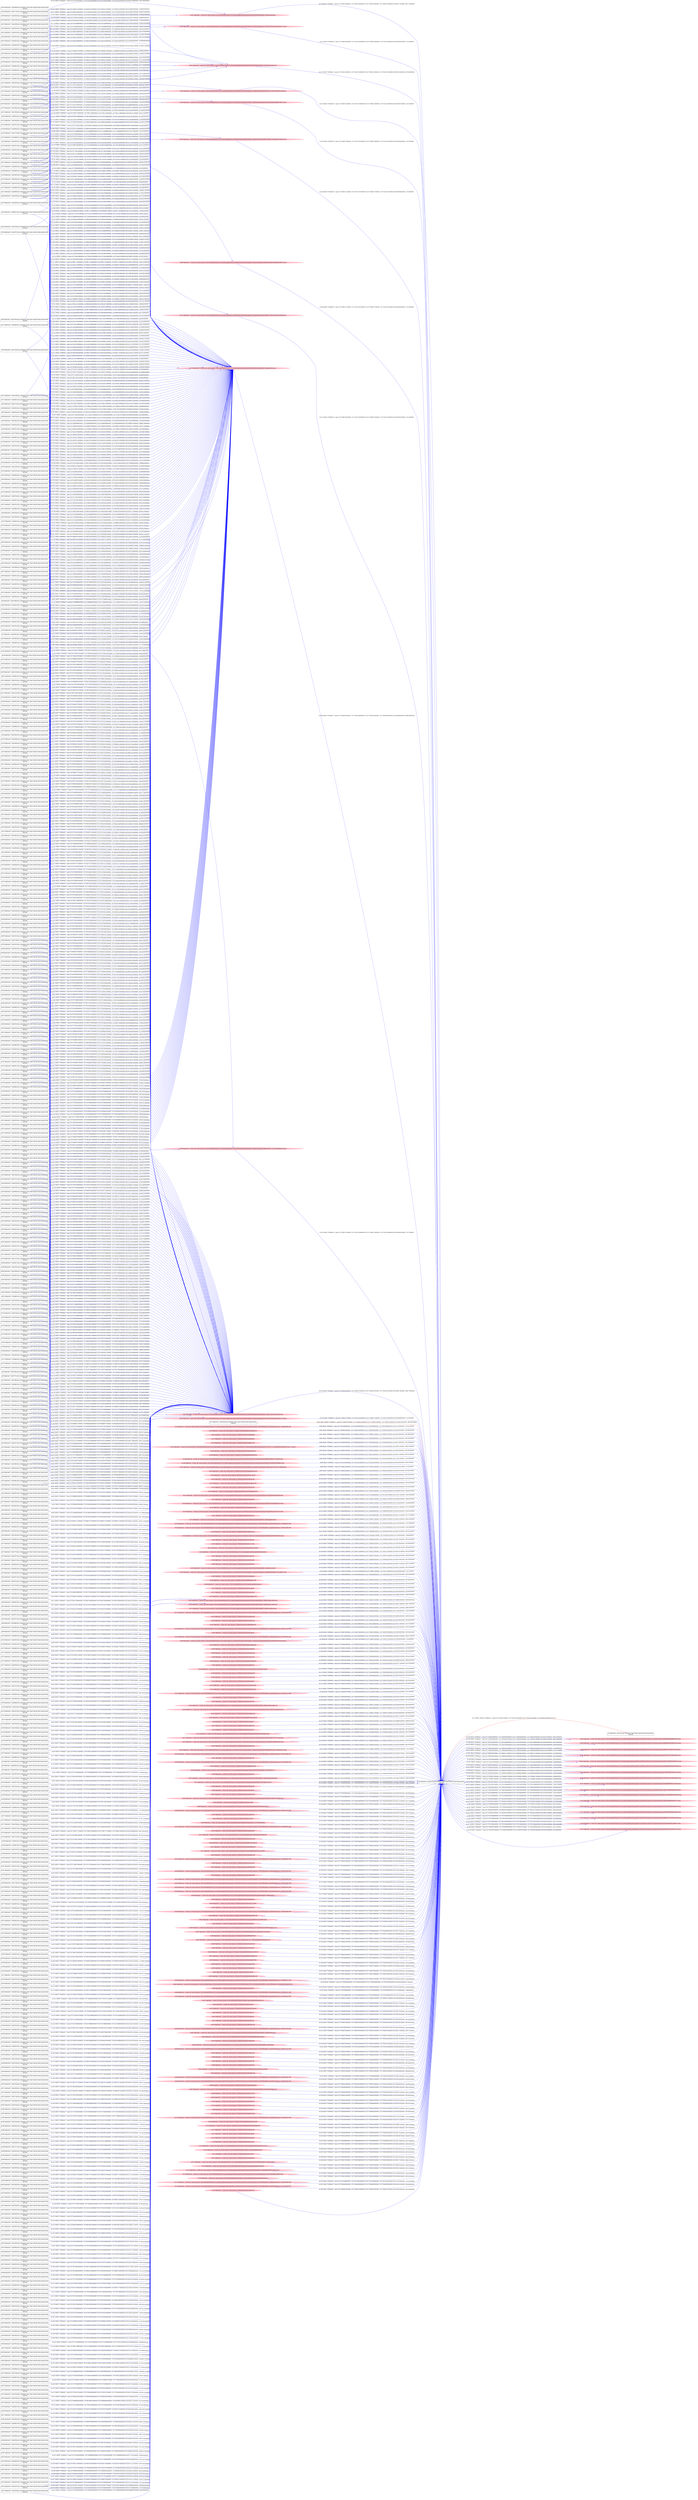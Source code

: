 digraph  {
rankdir=LR
"0"[color=black,label="id:0 HopCount: 0 pid:8124 proc_starttime:0 cmd: owner uid:null owner group id:null,\n null null", shape=box,style=solid];
"1"[color=black,label="id:1 HopCount: 1 pid:2332 proc_starttime:0 cmd: owner uid:null owner group id:null,\n null null", shape=box,style=solid];
"0" -> "1" [id=776,__obj="PROC_CREATE"color=red,label="id:776 PROC_CREATE **NORMAL**  seqs:[1557763328415000000, 1557763328415000000] T:[1557763328415000000, 1557763328415000000] relT:[0, 0]",style=solid];
"11"[color=black,label="id:11 HopCount: -3 pid:8668 proc_starttime:0 cmd: owner uid:null owner group id:null,\n null null", shape=box,style=solid];
"679"[color=pink,label="id:679 HopCount: -2 owner uid: owner group id: /Device/HarddiskVolume2/USERS/ADMIN/APPDATA/ROAMING/MOZILLA/FIREFOX/PROFILES/LXKEHH21.DEFAULT/PLACES.SQLITE-WAL ", shape=oval,style=filled];
"11" -> "679" [id=777,__obj="WRITE"color=blue,label="id:777 WRITE **NORMAL**  seqs:[1557639903846000000, 1557639903846000000] T:[1557639903846000000, 1557639903846000000] relT:[123424569000000, 123424569000000]",style=solid];
"2"[color=black,label="id:2 HopCount: -3 pid:5584 proc_starttime:0 cmd: owner uid:null owner group id:null,\n null null", shape=box,style=solid];
"2" -> "679" [id=778,__obj="WRITE"color=blue,label="id:778 WRITE **NORMAL**  seqs:[1557331058442000000, 1557332538483000000] T:[1557331058442000000, 1557332538483000000] relT:[432269973000000, 430789932000000]",style=solid];
"4"[color=black,label="id:4 HopCount: -3 pid:9952 proc_starttime:0 cmd: owner uid:null owner group id:null,\n null null", shape=box,style=solid];
"4" -> "679" [id=779,__obj="WRITE"color=blue,label="id:779 WRITE **NORMAL**  seqs:[1557579394083000000, 1557579394083000000] T:[1557579394083000000, 1557579394083000000] relT:[183934332000000, 183934332000000]",style=solid];
"5"[color=black,label="id:5 HopCount: -3 pid:6476 proc_starttime:0 cmd: owner uid:null owner group id:null,\n null null", shape=box,style=solid];
"5" -> "679" [id=780,__obj="WRITE"color=blue,label="id:780 WRITE **NORMAL**  seqs:[1557621670290000000, 1557621670290000000] T:[1557621670290000000, 1557621670290000000] relT:[141658125000000, 141658125000000]",style=solid];
"6"[color=black,label="id:6 HopCount: -3 pid:10096 proc_starttime:0 cmd: owner uid:null owner group id:null,\n null null", shape=box,style=solid];
"6" -> "679" [id=781,__obj="WRITE"color=blue,label="id:781 WRITE **NORMAL**  seqs:[1557521299247000000, 1557521299247000000] T:[1557521299247000000, 1557521299247000000] relT:[242029168000000, 242029168000000]",style=solid];
"294"[color=black,label="id:294 HopCount: -3 pid:2972 proc_starttime:0 cmd: owner uid:null owner group id:null,\n null null", shape=box,style=solid];
"718"[color=pink,label="id:718 HopCount: -2 owner uid: owner group id: /Device/HarddiskVolume2/Users/admin/AppData/Roaming/Mozilla/Firefox/Profiles/lxkehh21.default/xulstore.json ", shape=oval,style=filled];
"294" -> "718" [id=782,__obj="WRITE"color=blue,label="id:782 WRITE **NORMAL**  seqs:[1557600063850000000, 1557600063850000000] T:[1557600063850000000, 1557600063850000000] relT:[163264565000000, 163264565000000]",style=solid];
"7"[color=black,label="id:7 HopCount: -3 pid:9792 proc_starttime:0 cmd: owner uid:null owner group id:null,\n null null", shape=box,style=solid];
"7" -> "679" [id=783,__obj="WRITE"color=blue,label="id:783 WRITE **NORMAL**  seqs:[1557591936389000000, 1557604821402000000] T:[1557591936389000000, 1557604821402000000] relT:[171392026000000, 158507013000000]",style=solid];
"8"[color=black,label="id:8 HopCount: -3 pid:2380 proc_starttime:0 cmd: owner uid:null owner group id:null,\n null null", shape=box,style=solid];
"8" -> "679" [id=784,__obj="WRITE"color=blue,label="id:784 WRITE **NORMAL**  seqs:[1557413270909000000, 1557413271118000000] T:[1557413270909000000, 1557413271118000000] relT:[350057506000000, 350057297000000]",style=solid];
"211"[color=black,label="id:211 HopCount: -3 pid:9344 proc_starttime:0 cmd: owner uid:null owner group id:null,\n null null", shape=box,style=solid];
"211" -> "718" [id=785,__obj="WRITE"color=blue,label="id:785 WRITE **NORMAL**  seqs:[1557579163029000000, 1557579163029000000] T:[1557579163029000000, 1557579163029000000] relT:[184165386000000, 184165386000000]",style=solid];
"524"[color=black,label="id:524 HopCount: -3 pid:6280 proc_starttime:0 cmd: owner uid:null owner group id:null,\n null null", shape=box,style=solid];
"524" -> "718" [id=786,__obj="WRITE"color=blue,label="id:786 WRITE **NORMAL**  seqs:[1557687718411000000, 1557687718411000000] T:[1557687718411000000, 1557687718411000000] relT:[75610004000000, 75610004000000]",style=solid];
"9"[color=black,label="id:9 HopCount: -3 pid:7372 proc_starttime:0 cmd: owner uid:null owner group id:null,\n null null", shape=box,style=solid];
"9" -> "679" [id=787,__obj="WRITE"color=blue,label="id:787 WRITE **NORMAL**  seqs:[1557512141297000000, 1557512141297000000] T:[1557512141297000000, 1557512141297000000] relT:[251187118000000, 251187118000000]",style=solid];
"10"[color=black,label="id:10 HopCount: -3 pid:7896 proc_starttime:0 cmd: owner uid:null owner group id:null,\n null null", shape=box,style=solid];
"10" -> "679" [id=788,__obj="WRITE"color=blue,label="id:788 WRITE **NORMAL**  seqs:[1557358594607000000, 1557358594607000000] T:[1557358594607000000, 1557358594607000000] relT:[404733808000000, 404733808000000]",style=solid];
"255"[color=black,label="id:255 HopCount: -3 pid:6216 proc_starttime:0 cmd: owner uid:null owner group id:null,\n null null", shape=box,style=solid];
"255" -> "718" [id=789,__obj="WRITE"color=blue,label="id:789 WRITE **NORMAL**  seqs:[1557333329209000000, 1557336068203000000] T:[1557333329209000000, 1557336068203000000] relT:[429999206000000, 427260212000000]",style=solid];
"441"[color=black,label="id:441 HopCount: -3 pid:4396 proc_starttime:0 cmd: owner uid:null owner group id:null,\n null null", shape=box,style=solid];
"441" -> "718" [id=790,__obj="WRITE"color=blue,label="id:790 WRITE **NORMAL**  seqs:[1557601489903000000, 1557601489903000000] T:[1557601489903000000, 1557601489903000000] relT:[161838512000000, 161838512000000]",style=solid];
"773"[color=black,label="id:773 HopCount: -3 pid:8660 proc_starttime:0 cmd: owner uid:null owner group id:null,\n null null", shape=box,style=solid];
"773" -> "679" [id=791,__obj="WRITE"color=blue,label="id:791 WRITE **NORMAL**  seqs:[1557423789050000000, 1557433344941000000] T:[1557423789050000000, 1557433344941000000] relT:[339539365000000, 329983474000000]",style=solid];
"764"[color=black,label="id:764 HopCount: -3 pid:9684 proc_starttime:0 cmd: owner uid:null owner group id:null,\n null null", shape=box,style=solid];
"764" -> "679" [id=792,__obj="WRITE"color=blue,label="id:792 WRITE **NORMAL**  seqs:[1557453269241000000, 1557464069631000000] T:[1557453269241000000, 1557464069631000000] relT:[310059174000000, 299258784000000]",style=solid];
"494"[color=black,label="id:494 HopCount: -3 pid:8004 proc_starttime:0 cmd: owner uid:null owner group id:null,\n null null", shape=box,style=solid];
"494" -> "718" [id=793,__obj="WRITE"color=blue,label="id:793 WRITE **NORMAL**  seqs:[1557588764424000000, 1557590761872000000] T:[1557588764424000000, 1557590761872000000] relT:[174563991000000, 172566543000000]",style=solid];
"3"[color=black,label="id:3 HopCount: -3 pid:4384 proc_starttime:0 cmd: owner uid:null owner group id:null,\n null null", shape=box,style=solid];
"3" -> "679" [id=794,__obj="WRITE"color=blue,label="id:794 WRITE **NORMAL**  seqs:[1557587564062000000, 1557594684141000000] T:[1557587564062000000, 1557594684141000000] relT:[175764353000000, 168644274000000]",style=solid];
"31"[color=black,label="id:31 HopCount: -3 pid:5476 proc_starttime:0 cmd: owner uid:null owner group id:null,\n null null", shape=box,style=solid];
"31" -> "679" [id=795,__obj="WRITE"color=blue,label="id:795 WRITE **NORMAL**  seqs:[1557457596222000000, 1557457596222000000] T:[1557457596222000000, 1557457596222000000] relT:[305732193000000, 305732193000000]",style=solid];
"14"[color=black,label="id:14 HopCount: -3 pid:4868 proc_starttime:0 cmd: owner uid:null owner group id:null,\n null null", shape=box,style=solid];
"14" -> "679" [id=796,__obj="WRITE"color=blue,label="id:796 WRITE **NORMAL**  seqs:[1557599960577000000, 1557606604648000000] T:[1557599960577000000, 1557606604648000000] relT:[163367838000000, 156723767000000]",style=solid];
"16"[color=black,label="id:16 HopCount: -3 pid:4280 proc_starttime:0 cmd: owner uid:null owner group id:null,\n null null", shape=box,style=solid];
"16" -> "679" [id=797,__obj="WRITE"color=blue,label="id:797 WRITE **NORMAL**  seqs:[1557497010072000000, 1557500281193000000] T:[1557497010072000000, 1557500281193000000] relT:[266318343000000, 263047222000000]",style=solid];
"15"[color=black,label="id:15 HopCount: -3 pid:3884 proc_starttime:0 cmd: owner uid:null owner group id:null,\n null null", shape=box,style=solid];
"15" -> "679" [id=798,__obj="WRITE"color=blue,label="id:798 WRITE **NORMAL**  seqs:[1557325096684000000, 1557326922717000000] T:[1557325096684000000, 1557326922717000000] relT:[438231731000000, 436405698000000]",style=solid];
"18"[color=black,label="id:18 HopCount: -3 pid:8108 proc_starttime:0 cmd: owner uid:null owner group id:null,\n null null", shape=box,style=solid];
"18" -> "679" [id=799,__obj="WRITE"color=blue,label="id:799 WRITE **NORMAL**  seqs:[1557292714535000000, 1557293799350000000] T:[1557292714535000000, 1557293799350000000] relT:[470613880000000, 469529065000000]",style=solid];
"19"[color=black,label="id:19 HopCount: -3 pid:8348 proc_starttime:0 cmd: owner uid:null owner group id:null,\n null null", shape=box,style=solid];
"19" -> "679" [id=800,__obj="WRITE"color=blue,label="id:800 WRITE **NORMAL**  seqs:[1557708646132000000, 1557708750228000000] T:[1557708646132000000, 1557708750228000000] relT:[54682283000000, 54578187000000]",style=solid];
"17"[color=black,label="id:17 HopCount: -2 pid:3456 proc_starttime:0 cmd: owner uid:null owner group id:null,\n null null", shape=box,style=solid];
"17" -> "0" [id=801,__obj="PROC_CREATE"color=red,label="id:801 PROC_CREATE **NORMAL**  seqs:[1557759360510000000, 1557759360510000000] T:[1557759360510000000, 1557759360510000000] relT:[3967905000000, 3967905000000]",style=solid];
"21"[color=black,label="id:21 HopCount: -3 pid:4480 proc_starttime:0 cmd: owner uid:null owner group id:null,\n null null", shape=box,style=solid];
"21" -> "679" [id=802,__obj="WRITE"color=blue,label="id:802 WRITE **NORMAL**  seqs:[1557317017141000000, 1557320798705000000] T:[1557317017141000000, 1557320798705000000] relT:[446311274000000, 442529710000000]",style=solid];
"22"[color=black,label="id:22 HopCount: -3 pid:7352 proc_starttime:0 cmd: owner uid:null owner group id:null,\n null null", shape=box,style=solid];
"22" -> "679" [id=803,__obj="WRITE"color=blue,label="id:803 WRITE **NORMAL**  seqs:[1557269430892000000, 1557296495430000000] T:[1557269430892000000, 1557296495430000000] relT:[493897523000000, 466832985000000]",style=solid];
"20"[color=pink,label="id:20 HopCount: -2 owner uid: owner group id: /Device/HarddiskVolume2/Users/admin/AppData/Roaming/Microsoft/Windows/Recent/CustomDestinations/7e10931f60e0ad93.customDestinations-ms~RF3805908d.TMP ", shape=oval,style=filled];
"20" -> "0" [id=804,__obj="READ"color=blue,label="id:804 READ **NORMAL**  seqs:[1557760203086000000, 1557760203088000000] T:[1557760203086000000, 1557760203088000000] relT:[3125329000000, 3125327000000]",style=solid];
"24"[color=black,label="id:24 HopCount: -3 pid:2684 proc_starttime:0 cmd: owner uid:null owner group id:null,\n null null", shape=box,style=solid];
"24" -> "679" [id=805,__obj="WRITE"color=blue,label="id:805 WRITE **NORMAL**  seqs:[1557393154644000000, 1557396398728000000] T:[1557393154644000000, 1557396398728000000] relT:[370173771000000, 366929687000000]",style=solid];
"25"[color=black,label="id:25 HopCount: -3 pid:372 proc_starttime:0 cmd: owner uid:null owner group id:null,\n null null", shape=box,style=solid];
"25" -> "679" [id=806,__obj="WRITE"color=blue,label="id:806 WRITE **NORMAL**  seqs:[1557701955169000000, 1557702086563000000] T:[1557701955169000000, 1557702086563000000] relT:[61373246000000, 61241852000000]",style=solid];
"23"[color=pink,label="id:23 HopCount: -2 owner uid: owner group id: /Program Files/mozilla/firefox/mozglue.dll ", shape=oval,style=filled];
"23" -> "0" [id=807,__obj="READ"color=blue,label="id:807 READ **NORMAL**  seqs:[1557759360520000000, 1557759360520000000] T:[1557759360520000000, 1557759360520000000] relT:[3967895000000, 3967895000000]",style=solid];
"26"[color=black,label="id:26 HopCount: -3 pid:10012 proc_starttime:0 cmd: owner uid:null owner group id:null,\n null null", shape=box,style=solid];
"26" -> "679" [id=808,__obj="WRITE"color=blue,label="id:808 WRITE **NORMAL**  seqs:[1557527011135000000, 1557527011254000000] T:[1557527011135000000, 1557527011254000000] relT:[236317280000000, 236317161000000]",style=solid];
"28"[color=black,label="id:28 HopCount: -3 pid:3820 proc_starttime:0 cmd: owner uid:null owner group id:null,\n null null", shape=box,style=solid];
"28" -> "679" [id=809,__obj="WRITE"color=blue,label="id:809 WRITE **NORMAL**  seqs:[1557700991453000000, 1557704964695000000] T:[1557700991453000000, 1557704964695000000] relT:[62336962000000, 58363720000000]",style=solid];
"29"[color=black,label="id:29 HopCount: -3 pid:1984 proc_starttime:0 cmd: owner uid:null owner group id:null,\n null null", shape=box,style=solid];
"29" -> "679" [id=810,__obj="WRITE"color=blue,label="id:810 WRITE **NORMAL**  seqs:[1557481889600000000, 1557481889600000000] T:[1557481889600000000, 1557481889600000000] relT:[281438815000000, 281438815000000]",style=solid];
"30"[color=black,label="id:30 HopCount: -3 pid:9536 proc_starttime:0 cmd: owner uid:null owner group id:null,\n null null", shape=box,style=solid];
"30" -> "679" [id=811,__obj="WRITE"color=blue,label="id:811 WRITE **NORMAL**  seqs:[1557649626844000000, 1557659344361000000] T:[1557649626844000000, 1557659344361000000] relT:[113701571000000, 103984054000000]",style=solid];
"32"[color=black,label="id:32 HopCount: -3 pid:9912 proc_starttime:0 cmd: owner uid:null owner group id:null,\n null null", shape=box,style=solid];
"32" -> "679" [id=812,__obj="WRITE"color=blue,label="id:812 WRITE **NORMAL**  seqs:[1557586526986000000, 1557586526986000000] T:[1557586526986000000, 1557586526986000000] relT:[176801429000000, 176801429000000]",style=solid];
"516"[color=black,label="id:516 HopCount: -3 pid:2588 proc_starttime:0 cmd: owner uid:null owner group id:null,\n null null", shape=box,style=solid];
"516" -> "679" [id=813,__obj="WRITE"color=blue,label="id:813 WRITE **NORMAL**  seqs:[1557609432333000000, 1557610094080000000] T:[1557609432333000000, 1557610094080000000] relT:[153896082000000, 153234335000000]",style=solid];
"34"[color=black,label="id:34 HopCount: -3 pid:3124 proc_starttime:0 cmd: owner uid:null owner group id:null,\n null null", shape=box,style=solid];
"34" -> "679" [id=814,__obj="WRITE"color=blue,label="id:814 WRITE **NORMAL**  seqs:[1557504609890000000, 1557511473895000000] T:[1557504609890000000, 1557511473895000000] relT:[258718525000000, 251854520000000]",style=solid];
"35"[color=black,label="id:35 HopCount: -3 pid:4296 proc_starttime:0 cmd: owner uid:null owner group id:null,\n null null", shape=box,style=solid];
"35" -> "679" [id=815,__obj="WRITE"color=blue,label="id:815 WRITE **NORMAL**  seqs:[1557513217857000000, 1557515899840000000] T:[1557513217857000000, 1557515899840000000] relT:[250110558000000, 247428575000000]",style=solid];
"36"[color=black,label="id:36 HopCount: -3 pid:3696 proc_starttime:0 cmd: owner uid:null owner group id:null,\n null null", shape=box,style=solid];
"36" -> "679" [id=816,__obj="WRITE"color=blue,label="id:816 WRITE **NORMAL**  seqs:[1557273114090000000, 1557273250814000000] T:[1557273114090000000, 1557273250814000000] relT:[490214325000000, 490077601000000]",style=solid];
"38"[color=black,label="id:38 HopCount: -3 pid:6212 proc_starttime:0 cmd: owner uid:null owner group id:null,\n null null", shape=box,style=solid];
"38" -> "679" [id=817,__obj="WRITE"color=blue,label="id:817 WRITE **NORMAL**  seqs:[1557700871103000000, 1557701859883000000] T:[1557700871103000000, 1557701859883000000] relT:[62457312000000, 61468532000000]",style=solid];
"37"[color=black,label="id:37 HopCount: -3 pid:1144 proc_starttime:0 cmd: owner uid:null owner group id:null,\n null null", shape=box,style=solid];
"37" -> "679" [id=818,__obj="WRITE"color=blue,label="id:818 WRITE **NORMAL**  seqs:[1557591394787000000, 1557593937816000000] T:[1557591394787000000, 1557593937816000000] relT:[171933628000000, 169390599000000]",style=solid];
"39"[color=black,label="id:39 HopCount: -3 pid:8744 proc_starttime:0 cmd: owner uid:null owner group id:null,\n null null", shape=box,style=solid];
"39" -> "679" [id=819,__obj="WRITE"color=blue,label="id:819 WRITE **NORMAL**  seqs:[1557519037980000000, 1557519037980000000] T:[1557519037980000000, 1557519037980000000] relT:[244290435000000, 244290435000000]",style=solid];
"40"[color=black,label="id:40 HopCount: -3 pid:9820 proc_starttime:0 cmd: owner uid:null owner group id:null,\n null null", shape=box,style=solid];
"40" -> "679" [id=820,__obj="WRITE"color=blue,label="id:820 WRITE **NORMAL**  seqs:[1557386676961000000, 1557388294761000000] T:[1557386676961000000, 1557388294761000000] relT:[376651454000000, 375033654000000]",style=solid];
"41"[color=black,label="id:41 HopCount: -3 pid:1012 proc_starttime:0 cmd: owner uid:null owner group id:null,\n null null", shape=box,style=solid];
"41" -> "679" [id=821,__obj="WRITE"color=blue,label="id:821 WRITE **NORMAL**  seqs:[1557482970190000000, 1557482970190000000] T:[1557482970190000000, 1557482970190000000] relT:[280358225000000, 280358225000000]",style=solid];
"42"[color=black,label="id:42 HopCount: -3 pid:3376 proc_starttime:0 cmd: owner uid:null owner group id:null,\n null null", shape=box,style=solid];
"42" -> "679" [id=822,__obj="WRITE"color=blue,label="id:822 WRITE **NORMAL**  seqs:[1557262529479000000, 1557265670867000000] T:[1557262529479000000, 1557265670867000000] relT:[500798936000000, 497657548000000]",style=solid];
"258"[color=black,label="id:258 HopCount: -3 pid:10208 proc_starttime:0 cmd: owner uid:null owner group id:null,\n null null", shape=box,style=solid];
"258" -> "679" [id=823,__obj="WRITE"color=blue,label="id:823 WRITE **NORMAL**  seqs:[1557504036862000000, 1557508602175000000] T:[1557504036862000000, 1557508602175000000] relT:[259291553000000, 254726240000000]",style=solid];
"12"[color=black,label="id:12 HopCount: -3 pid:7668 proc_starttime:0 cmd: owner uid:null owner group id:null,\n null null", shape=box,style=solid];
"12" -> "679" [id=824,__obj="WRITE"color=blue,label="id:824 WRITE **NORMAL**  seqs:[1557563730979000000, 1557564270790000000] T:[1557563730979000000, 1557564270790000000] relT:[199597436000000, 199057625000000]",style=solid];
"13"[color=black,label="id:13 HopCount: -3 pid:8248 proc_starttime:0 cmd: owner uid:null owner group id:null,\n null null", shape=box,style=solid];
"13" -> "679" [id=825,__obj="WRITE"color=blue,label="id:825 WRITE **NORMAL**  seqs:[1557489999835000000, 1557491069008000000] T:[1557489999835000000, 1557491069008000000] relT:[273328580000000, 272259407000000]",style=solid];
"43"[color=black,label="id:43 HopCount: -3 pid:6384 proc_starttime:0 cmd: owner uid:null owner group id:null,\n null null", shape=box,style=solid];
"43" -> "679" [id=826,__obj="WRITE"color=blue,label="id:826 WRITE **NORMAL**  seqs:[1557509136883000000, 1557513756743000000] T:[1557509136883000000, 1557513756743000000] relT:[254191532000000, 249571672000000]",style=solid];
"44"[color=black,label="id:44 HopCount: -3 pid:3748 proc_starttime:0 cmd: owner uid:null owner group id:null,\n null null", shape=box,style=solid];
"44" -> "679" [id=827,__obj="WRITE"color=blue,label="id:827 WRITE **NORMAL**  seqs:[1557473790196000000, 1557477029788000000] T:[1557473790196000000, 1557477029788000000] relT:[289538219000000, 286298627000000]",style=solid];
"45"[color=black,label="id:45 HopCount: -3 pid:9248 proc_starttime:0 cmd: owner uid:null owner group id:null,\n null null", shape=box,style=solid];
"45" -> "679" [id=828,__obj="WRITE"color=blue,label="id:828 WRITE **NORMAL**  seqs:[1557528686628000000, 1557528686628000000] T:[1557528686628000000, 1557528686628000000] relT:[234641787000000, 234641787000000]",style=solid];
"46"[color=black,label="id:46 HopCount: -3 pid:9884 proc_starttime:0 cmd: owner uid:null owner group id:null,\n null null", shape=box,style=solid];
"46" -> "679" [id=829,__obj="WRITE"color=blue,label="id:829 WRITE **NORMAL**  seqs:[1557642604664000000, 1557643145850000000] T:[1557642604664000000, 1557643145850000000] relT:[120723751000000, 120182565000000]",style=solid];
"47"[color=black,label="id:47 HopCount: -3 pid:5884 proc_starttime:0 cmd: owner uid:null owner group id:null,\n null null", shape=box,style=solid];
"47" -> "679" [id=830,__obj="WRITE"color=blue,label="id:830 WRITE **NORMAL**  seqs:[1557398015156000000, 1557398554864000000] T:[1557398015156000000, 1557398554864000000] relT:[365313259000000, 364773551000000]",style=solid];
"49"[color=black,label="id:49 HopCount: -3 pid:5040 proc_starttime:0 cmd: owner uid:null owner group id:null,\n null null", shape=box,style=solid];
"49" -> "679" [id=831,__obj="WRITE"color=blue,label="id:831 WRITE **NORMAL**  seqs:[1557276411701000000, 1557276411702000000] T:[1557276411701000000, 1557276411702000000] relT:[486916714000000, 486916713000000]",style=solid];
"50"[color=black,label="id:50 HopCount: -3 pid:8820 proc_starttime:0 cmd: owner uid:null owner group id:null,\n null null", shape=box,style=solid];
"50" -> "679" [id=832,__obj="WRITE"color=blue,label="id:832 WRITE **NORMAL**  seqs:[1557664747595000000, 1557665829186000000] T:[1557664747595000000, 1557665829186000000] relT:[98580820000000, 97499229000000]",style=solid];
"51"[color=black,label="id:51 HopCount: -3 pid:7100 proc_starttime:0 cmd: owner uid:null owner group id:null,\n null null", shape=box,style=solid];
"51" -> "679" [id=833,__obj="WRITE"color=blue,label="id:833 WRITE **NORMAL**  seqs:[1557546993571000000, 1557546993571000000] T:[1557546993571000000, 1557546993571000000] relT:[216334844000000, 216334844000000]",style=solid];
"52"[color=black,label="id:52 HopCount: -3 pid:9436 proc_starttime:0 cmd: owner uid:null owner group id:null,\n null null", shape=box,style=solid];
"52" -> "679" [id=834,__obj="WRITE"color=blue,label="id:834 WRITE **NORMAL**  seqs:[1557351035179000000, 1557381275296000000] T:[1557351035179000000, 1557381275296000000] relT:[412293236000000, 382053119000000]",style=solid];
"53"[color=black,label="id:53 HopCount: -3 pid:5788 proc_starttime:0 cmd: owner uid:null owner group id:null,\n null null", shape=box,style=solid];
"53" -> "679" [id=835,__obj="WRITE"color=blue,label="id:835 WRITE **NORMAL**  seqs:[1557589866618000000, 1557589866618000000] T:[1557589866618000000, 1557589866618000000] relT:[173461797000000, 173461797000000]",style=solid];
"57"[color=black,label="id:57 HopCount: -3 pid:10164 proc_starttime:0 cmd: owner uid:null owner group id:null,\n null null", shape=box,style=solid];
"57" -> "679" [id=836,__obj="WRITE"color=blue,label="id:836 WRITE **NORMAL**  seqs:[1557572371185000000, 1557579158949000000] T:[1557572371185000000, 1557579158949000000] relT:[190957230000000, 184169466000000]",style=solid];
"55"[color=black,label="id:55 HopCount: -3 pid:5064 proc_starttime:0 cmd: owner uid:null owner group id:null,\n null null", shape=box,style=solid];
"55" -> "679" [id=837,__obj="WRITE"color=blue,label="id:837 WRITE **NORMAL**  seqs:[1557668346320000000, 1557670919840000000] T:[1557668346320000000, 1557670919840000000] relT:[94982095000000, 92408575000000]",style=solid];
"56"[color=black,label="id:56 HopCount: -3 pid:5620 proc_starttime:0 cmd: owner uid:null owner group id:null,\n null null", shape=box,style=solid];
"56" -> "679" [id=838,__obj="WRITE"color=blue,label="id:838 WRITE **NORMAL**  seqs:[1557521679703000000, 1557525114053000000] T:[1557521679703000000, 1557525114053000000] relT:[241648712000000, 238214362000000]",style=solid];
"58"[color=black,label="id:58 HopCount: -3 pid:4624 proc_starttime:0 cmd: owner uid:null owner group id:null,\n null null", shape=box,style=solid];
"58" -> "679" [id=839,__obj="WRITE"color=blue,label="id:839 WRITE **NORMAL**  seqs:[1557523402098000000, 1557525853875000000] T:[1557523402098000000, 1557525853875000000] relT:[239926317000000, 237474540000000]",style=solid];
"59"[color=black,label="id:59 HopCount: -3 pid:7100 proc_starttime:0 cmd: owner uid:null owner group id:null,\n null null", shape=box,style=solid];
"59" -> "679" [id=840,__obj="WRITE"color=blue,label="id:840 WRITE **NORMAL**  seqs:[1557514808084000000, 1557521609422000000] T:[1557514808084000000, 1557521609422000000] relT:[248520331000000, 241718993000000]",style=solid];
"60"[color=black,label="id:60 HopCount: -3 pid:8520 proc_starttime:0 cmd: owner uid:null owner group id:null,\n null null", shape=box,style=solid];
"60" -> "679" [id=841,__obj="WRITE"color=blue,label="id:841 WRITE **NORMAL**  seqs:[1557450028652000000, 1557497200432000000] T:[1557450028652000000, 1557497200432000000] relT:[313299763000000, 266127983000000]",style=solid];
"249"[color=black,label="id:249 HopCount: -3 pid:920 proc_starttime:0 cmd: owner uid:null owner group id:null,\n null null", shape=box,style=solid];
"249" -> "679" [id=842,__obj="WRITE"color=blue,label="id:842 WRITE **NORMAL**  seqs:[1557677086862000000, 1557680834087000000] T:[1557677086862000000, 1557680834087000000] relT:[86241553000000, 82494328000000]",style=solid];
"61"[color=black,label="id:61 HopCount: -3 pid:8352 proc_starttime:0 cmd: owner uid:null owner group id:null,\n null null", shape=box,style=solid];
"61" -> "679" [id=843,__obj="WRITE"color=blue,label="id:843 WRITE **NORMAL**  seqs:[1557668891858000000, 1557672074500000000] T:[1557668891858000000, 1557672074500000000] relT:[94436557000000, 91253915000000]",style=solid];
"63"[color=black,label="id:63 HopCount: -3 pid:10204 proc_starttime:0 cmd: owner uid:null owner group id:null,\n null null", shape=box,style=solid];
"63" -> "679" [id=844,__obj="WRITE"color=blue,label="id:844 WRITE **NORMAL**  seqs:[1557327818312000000, 1557335040093000000] T:[1557327818312000000, 1557335040093000000] relT:[435510103000000, 428288322000000]",style=solid];
"64"[color=black,label="id:64 HopCount: -3 pid:2376 proc_starttime:0 cmd: owner uid:null owner group id:null,\n null null", shape=box,style=solid];
"64" -> "679" [id=845,__obj="WRITE"color=blue,label="id:845 WRITE **NORMAL**  seqs:[1557569671271000000, 1557569671271000000] T:[1557569671271000000, 1557569671271000000] relT:[193657144000000, 193657144000000]",style=solid];
"33"[color=black,label="id:33 HopCount: -3 pid:1108 proc_starttime:0 cmd: owner uid:null owner group id:null,\n null null", shape=box,style=solid];
"33" -> "679" [id=846,__obj="WRITE"color=blue,label="id:846 WRITE **NORMAL**  seqs:[1557527540204000000, 1557529766132000000] T:[1557527540204000000, 1557529766132000000] relT:[235788211000000, 233562283000000]",style=solid];
"62"[color=black,label="id:62 HopCount: -3 pid:9844 proc_starttime:0 cmd: owner uid:null owner group id:null,\n null null", shape=box,style=solid];
"62" -> "679" [id=847,__obj="WRITE"color=blue,label="id:847 WRITE **NORMAL**  seqs:[1557658265259000000, 1557658265259000000] T:[1557658265259000000, 1557658265259000000] relT:[105063156000000, 105063156000000]",style=solid];
"65"[color=black,label="id:65 HopCount: -3 pid:9776 proc_starttime:0 cmd: owner uid:null owner group id:null,\n null null", shape=box,style=solid];
"65" -> "679" [id=848,__obj="WRITE"color=blue,label="id:848 WRITE **NORMAL**  seqs:[1557689869331000000, 1557691799788000000] T:[1557689869331000000, 1557691799788000000] relT:[73459084000000, 71528627000000]",style=solid];
"66"[color=black,label="id:66 HopCount: -3 pid:9324 proc_starttime:0 cmd: owner uid:null owner group id:null,\n null null", shape=box,style=solid];
"66" -> "679" [id=849,__obj="WRITE"color=blue,label="id:849 WRITE **NORMAL**  seqs:[1557379654827000000, 1557379654827000000] T:[1557379654827000000, 1557379654827000000] relT:[383673588000000, 383673588000000]",style=solid];
"67"[color=black,label="id:67 HopCount: -3 pid:8548 proc_starttime:0 cmd: owner uid:null owner group id:null,\n null null", shape=box,style=solid];
"67" -> "679" [id=850,__obj="WRITE"color=blue,label="id:850 WRITE **NORMAL**  seqs:[1557684939634000000, 1557701688481000000] T:[1557684939634000000, 1557701688481000000] relT:[78388781000000, 61639934000000]",style=solid];
"54"[color=black,label="id:54 HopCount: -3 pid:7384 proc_starttime:0 cmd: owner uid:null owner group id:null,\n null null", shape=box,style=solid];
"54" -> "679" [id=851,__obj="WRITE"color=blue,label="id:851 WRITE **NORMAL**  seqs:[1557451649351000000, 1557451649351000000] T:[1557451649351000000, 1557451649351000000] relT:[311679064000000, 311679064000000]",style=solid];
"68"[color=black,label="id:68 HopCount: -3 pid:968 proc_starttime:0 cmd: owner uid:null owner group id:null,\n null null", shape=box,style=solid];
"68" -> "679" [id=852,__obj="WRITE"color=blue,label="id:852 WRITE **NORMAL**  seqs:[1557691304613000000, 1557693136640000000] T:[1557691304613000000, 1557693136640000000] relT:[72023802000000, 70191775000000]",style=solid];
"71"[color=black,label="id:71 HopCount: -3 pid:8420 proc_starttime:0 cmd: owner uid:null owner group id:null,\n null null", shape=box,style=solid];
"71" -> "679" [id=853,__obj="WRITE"color=blue,label="id:853 WRITE **NORMAL**  seqs:[1557471089728000000, 1557471089728000000] T:[1557471089728000000, 1557471089728000000] relT:[292238687000000, 292238687000000]",style=solid];
"72"[color=black,label="id:72 HopCount: -3 pid:7264 proc_starttime:0 cmd: owner uid:null owner group id:null,\n null null", shape=box,style=solid];
"72" -> "679" [id=854,__obj="WRITE"color=blue,label="id:854 WRITE **NORMAL**  seqs:[1557640451948000000, 1557645305279000000] T:[1557640451948000000, 1557645305279000000] relT:[122876467000000, 118023136000000]",style=solid];
"73"[color=black,label="id:73 HopCount: -3 pid:7776 proc_starttime:0 cmd: owner uid:null owner group id:null,\n null null", shape=box,style=solid];
"73" -> "679" [id=855,__obj="WRITE"color=blue,label="id:855 WRITE **NORMAL**  seqs:[1557450271755000000, 1557452728786000000] T:[1557450271755000000, 1557452728786000000] relT:[313056660000000, 310599629000000]",style=solid];
"74"[color=black,label="id:74 HopCount: -3 pid:6472 proc_starttime:0 cmd: owner uid:null owner group id:null,\n null null", shape=box,style=solid];
"74" -> "679" [id=856,__obj="WRITE"color=blue,label="id:856 WRITE **NORMAL**  seqs:[1557428311665000000, 1557431710880000000] T:[1557428311665000000, 1557431710880000000] relT:[335016750000000, 331617535000000]",style=solid];
"75"[color=black,label="id:75 HopCount: -3 pid:9112 proc_starttime:0 cmd: owner uid:null owner group id:null,\n null null", shape=box,style=solid];
"75" -> "679" [id=857,__obj="WRITE"color=blue,label="id:857 WRITE **NORMAL**  seqs:[1557265668326000000, 1557265791325000000] T:[1557265668326000000, 1557265791325000000] relT:[497660089000000, 497537090000000]",style=solid];
"76"[color=black,label="id:76 HopCount: -3 pid:9500 proc_starttime:0 cmd: owner uid:null owner group id:null,\n null null", shape=box,style=solid];
"76" -> "679" [id=858,__obj="WRITE"color=blue,label="id:858 WRITE **NORMAL**  seqs:[1557353194071000000, 1557357516886000000] T:[1557353194071000000, 1557357516886000000] relT:[410134344000000, 405811529000000]",style=solid];
"78"[color=black,label="id:78 HopCount: -3 pid:4444 proc_starttime:0 cmd: owner uid:null owner group id:null,\n null null", shape=box,style=solid];
"78" -> "679" [id=859,__obj="WRITE"color=blue,label="id:859 WRITE **NORMAL**  seqs:[1557254378739000000, 1557254461534000000] T:[1557254378739000000, 1557254461534000000] relT:[508949676000000, 508866881000000]",style=solid];
"79"[color=black,label="id:79 HopCount: -3 pid:3400 proc_starttime:0 cmd: owner uid:null owner group id:null,\n null null", shape=box,style=solid];
"79" -> "679" [id=860,__obj="WRITE"color=blue,label="id:860 WRITE **NORMAL**  seqs:[1557638286997000000, 1557638286997000000] T:[1557638286997000000, 1557638286997000000] relT:[125041418000000, 125041418000000]",style=solid];
"81"[color=black,label="id:81 HopCount: -3 pid:2484 proc_starttime:0 cmd: owner uid:null owner group id:null,\n null null", shape=box,style=solid];
"81" -> "679" [id=861,__obj="WRITE"color=blue,label="id:861 WRITE **NORMAL**  seqs:[1557607144951000000, 1557607820262000000] T:[1557607144951000000, 1557607820262000000] relT:[156183464000000, 155508153000000]",style=solid];
"82"[color=black,label="id:82 HopCount: -3 pid:3912 proc_starttime:0 cmd: owner uid:null owner group id:null,\n null null", shape=box,style=solid];
"82" -> "679" [id=862,__obj="WRITE"color=blue,label="id:862 WRITE **NORMAL**  seqs:[1557307834190000000, 1557307834190000000] T:[1557307834190000000, 1557307834190000000] relT:[455494225000000, 455494225000000]",style=solid];
"83"[color=black,label="id:83 HopCount: -3 pid:9744 proc_starttime:0 cmd: owner uid:null owner group id:null,\n null null", shape=box,style=solid];
"83" -> "679" [id=863,__obj="WRITE"color=blue,label="id:863 WRITE **NORMAL**  seqs:[1557549150311000000, 1557553470902000000] T:[1557549150311000000, 1557553470902000000] relT:[214178104000000, 209857513000000]",style=solid];
"80"[color=black,label="id:80 HopCount: -3 pid:7700 proc_starttime:0 cmd: owner uid:null owner group id:null,\n null null", shape=box,style=solid];
"80" -> "679" [id=864,__obj="WRITE"color=blue,label="id:864 WRITE **NORMAL**  seqs:[1557392075026000000, 1557394775298000000] T:[1557392075026000000, 1557394775298000000] relT:[371253389000000, 368553117000000]",style=solid];
"48"[color=black,label="id:48 HopCount: -3 pid:2872 proc_starttime:0 cmd: owner uid:null owner group id:null,\n null null", shape=box,style=solid];
"48" -> "679" [id=865,__obj="WRITE"color=blue,label="id:865 WRITE **NORMAL**  seqs:[1557619210120000000, 1557619820923000000] T:[1557619210120000000, 1557619820923000000] relT:[144118295000000, 143507492000000]",style=solid];
"84"[color=black,label="id:84 HopCount: -3 pid:9308 proc_starttime:0 cmd: owner uid:null owner group id:null,\n null null", shape=box,style=solid];
"84" -> "679" [id=866,__obj="WRITE"color=blue,label="id:866 WRITE **NORMAL**  seqs:[1557655569407000000, 1557662583996000000] T:[1557655569407000000, 1557662583996000000] relT:[107759008000000, 100744419000000]",style=solid];
"85"[color=black,label="id:85 HopCount: -3 pid:8904 proc_starttime:0 cmd: owner uid:null owner group id:null,\n null null", shape=box,style=solid];
"85" -> "679" [id=867,__obj="WRITE"color=blue,label="id:867 WRITE **NORMAL**  seqs:[1557338616157000000, 1557348336645000000] T:[1557338616157000000, 1557348336645000000] relT:[424712258000000, 414991770000000]",style=solid];
"86"[color=black,label="id:86 HopCount: -3 pid:10204 proc_starttime:0 cmd: owner uid:null owner group id:null,\n null null", shape=box,style=solid];
"86" -> "679" [id=868,__obj="WRITE"color=blue,label="id:868 WRITE **NORMAL**  seqs:[1557491609873000000, 1557493142405000000] T:[1557491609873000000, 1557493142405000000] relT:[271718542000000, 270186010000000]",style=solid];
"87"[color=black,label="id:87 HopCount: -3 pid:4860 proc_starttime:0 cmd: owner uid:null owner group id:null,\n null null", shape=box,style=solid];
"87" -> "679" [id=869,__obj="WRITE"color=blue,label="id:869 WRITE **NORMAL**  seqs:[1557366697686000000, 1557367779162000000] T:[1557366697686000000, 1557367779162000000] relT:[396630729000000, 395549253000000]",style=solid];
"88"[color=black,label="id:88 HopCount: -3 pid:8108 proc_starttime:0 cmd: owner uid:null owner group id:null,\n null null", shape=box,style=solid];
"88" -> "679" [id=870,__obj="WRITE"color=blue,label="id:870 WRITE **NORMAL**  seqs:[1557390455212000000, 1557390455212000000] T:[1557390455212000000, 1557390455212000000] relT:[372873203000000, 372873203000000]",style=solid];
"89"[color=black,label="id:89 HopCount: -3 pid:9400 proc_starttime:0 cmd: owner uid:null owner group id:null,\n null null", shape=box,style=solid];
"89" -> "679" [id=871,__obj="WRITE"color=blue,label="id:871 WRITE **NORMAL**  seqs:[1557435311072000000, 1557438552606000000] T:[1557435311072000000, 1557438552606000000] relT:[328017343000000, 324775809000000]",style=solid];
"90"[color=black,label="id:90 HopCount: -3 pid:8828 proc_starttime:0 cmd: owner uid:null owner group id:null,\n null null", shape=box,style=solid];
"90" -> "679" [id=872,__obj="WRITE"color=blue,label="id:872 WRITE **NORMAL**  seqs:[1557300274036000000, 1557300274036000000] T:[1557300274036000000, 1557300274036000000] relT:[463054379000000, 463054379000000]",style=solid];
"91"[color=black,label="id:91 HopCount: -3 pid:1456 proc_starttime:0 cmd: owner uid:null owner group id:null,\n null null", shape=box,style=solid];
"91" -> "679" [id=873,__obj="WRITE"color=blue,label="id:873 WRITE **NORMAL**  seqs:[1557522215877000000, 1557522215877000000] T:[1557522215877000000, 1557522215877000000] relT:[241112538000000, 241112538000000]",style=solid];
"92"[color=black,label="id:92 HopCount: -3 pid:5908 proc_starttime:0 cmd: owner uid:null owner group id:null,\n null null", shape=box,style=solid];
"92" -> "679" [id=874,__obj="WRITE"color=blue,label="id:874 WRITE **NORMAL**  seqs:[1557403414753000000, 1557403414753000000] T:[1557403414753000000, 1557403414753000000] relT:[359913662000000, 359913662000000]",style=solid];
"93"[color=black,label="id:93 HopCount: -3 pid:6256 proc_starttime:0 cmd: owner uid:null owner group id:null,\n null null", shape=box,style=solid];
"93" -> "679" [id=875,__obj="WRITE"color=blue,label="id:875 WRITE **NORMAL**  seqs:[1557273752902000000, 1557275098481000000] T:[1557273752902000000, 1557275098481000000] relT:[489575513000000, 488229934000000]",style=solid];
"94"[color=black,label="id:94 HopCount: -3 pid:2672 proc_starttime:0 cmd: owner uid:null owner group id:null,\n null null", shape=box,style=solid];
"94" -> "679" [id=876,__obj="WRITE"color=blue,label="id:876 WRITE **NORMAL**  seqs:[1557623716246000000, 1557625866056000000] T:[1557623716246000000, 1557625866056000000] relT:[139612169000000, 137462359000000]",style=solid];
"95"[color=black,label="id:95 HopCount: -3 pid:8248 proc_starttime:0 cmd: owner uid:null owner group id:null,\n null null", shape=box,style=solid];
"95" -> "679" [id=877,__obj="WRITE"color=blue,label="id:877 WRITE **NORMAL**  seqs:[1557323604534000000, 1557325059885000000] T:[1557323604534000000, 1557325059885000000] relT:[439723881000000, 438268530000000]",style=solid];
"97"[color=black,label="id:97 HopCount: -3 pid:5572 proc_starttime:0 cmd: owner uid:null owner group id:null,\n null null", shape=box,style=solid];
"97" -> "679" [id=878,__obj="WRITE"color=blue,label="id:878 WRITE **NORMAL**  seqs:[1557479189759000000, 1557479189759000000] T:[1557479189759000000, 1557479189759000000] relT:[284138656000000, 284138656000000]",style=solid];
"98"[color=black,label="id:98 HopCount: -3 pid:4988 proc_starttime:0 cmd: owner uid:null owner group id:null,\n null null", shape=box,style=solid];
"98" -> "679" [id=879,__obj="WRITE"color=blue,label="id:879 WRITE **NORMAL**  seqs:[1557429369257000000, 1557429369257000000] T:[1557429369257000000, 1557429369257000000] relT:[333959158000000, 333959158000000]",style=solid];
"96"[color=black,label="id:96 HopCount: -3 pid:7028 proc_starttime:0 cmd: owner uid:null owner group id:null,\n null null", shape=box,style=solid];
"96" -> "679" [id=880,__obj="WRITE"color=blue,label="id:880 WRITE **NORMAL**  seqs:[1557340241329000000, 1557344879236000000] T:[1557340241329000000, 1557344879236000000] relT:[423087086000000, 418449179000000]",style=solid];
"69"[color=black,label="id:69 HopCount: -3 pid:3496 proc_starttime:0 cmd: owner uid:null owner group id:null,\n null null", shape=box,style=solid];
"69" -> "679" [id=881,__obj="WRITE"color=blue,label="id:881 WRITE **NORMAL**  seqs:[1557404812149000000, 1557404812149000000] T:[1557404812149000000, 1557404812149000000] relT:[358516266000000, 358516266000000]",style=solid];
"70"[color=black,label="id:70 HopCount: -3 pid:8048 proc_starttime:0 cmd: owner uid:null owner group id:null,\n null null", shape=box,style=solid];
"70" -> "679" [id=882,__obj="WRITE"color=blue,label="id:882 WRITE **NORMAL**  seqs:[1557662507658000000, 1557664518583000000] T:[1557662507658000000, 1557664518583000000] relT:[100820757000000, 98809832000000]",style=solid];
"99"[color=black,label="id:99 HopCount: -3 pid:9504 proc_starttime:0 cmd: owner uid:null owner group id:null,\n null null", shape=box,style=solid];
"99" -> "679" [id=883,__obj="WRITE"color=blue,label="id:883 WRITE **NORMAL**  seqs:[1557419290793000000, 1557419290793000000] T:[1557419290793000000, 1557419290793000000] relT:[344037622000000, 344037622000000]",style=solid];
"100"[color=black,label="id:100 HopCount: -3 pid:736 proc_starttime:0 cmd: owner uid:null owner group id:null,\n null null", shape=box,style=solid];
"100" -> "679" [id=884,__obj="WRITE"color=blue,label="id:884 WRITE **NORMAL**  seqs:[1557515167184000000, 1557515167184000000] T:[1557515167184000000, 1557515167184000000] relT:[248161231000000, 248161231000000]",style=solid];
"101"[color=black,label="id:101 HopCount: -3 pid:2016 proc_starttime:0 cmd: owner uid:null owner group id:null,\n null null", shape=box,style=solid];
"101" -> "679" [id=885,__obj="WRITE"color=blue,label="id:885 WRITE **NORMAL**  seqs:[1557274222777000000, 1557275159824000000] T:[1557274222777000000, 1557275159824000000] relT:[489105638000000, 488168591000000]",style=solid];
"102"[color=black,label="id:102 HopCount: -3 pid:6964 proc_starttime:0 cmd: owner uid:null owner group id:null,\n null null", shape=box,style=solid];
"102" -> "679" [id=886,__obj="WRITE"color=blue,label="id:886 WRITE **NORMAL**  seqs:[1557276494683000000, 1557276494722000000] T:[1557276494683000000, 1557276494722000000] relT:[486833732000000, 486833693000000]",style=solid];
"103"[color=black,label="id:103 HopCount: -3 pid:6316 proc_starttime:0 cmd: owner uid:null owner group id:null,\n null null", shape=box,style=solid];
"103" -> "679" [id=887,__obj="WRITE"color=blue,label="id:887 WRITE **NORMAL**  seqs:[1557570750495000000, 1557571292998000000] T:[1557570750495000000, 1557571292998000000] relT:[192577920000000, 192035417000000]",style=solid];
"104"[color=black,label="id:104 HopCount: -3 pid:8972 proc_starttime:0 cmd: owner uid:null owner group id:null,\n null null", shape=box,style=solid];
"104" -> "679" [id=888,__obj="WRITE"color=blue,label="id:888 WRITE **NORMAL**  seqs:[1557674894500000000, 1557674894500000000] T:[1557674894500000000, 1557674894500000000] relT:[88433915000000, 88433915000000]",style=solid];
"105"[color=black,label="id:105 HopCount: -3 pid:9380 proc_starttime:0 cmd: owner uid:null owner group id:null,\n null null", shape=box,style=solid];
"105" -> "679" [id=889,__obj="WRITE"color=blue,label="id:889 WRITE **NORMAL**  seqs:[1557580470343000000, 1557586582886000000] T:[1557580470343000000, 1557586582886000000] relT:[182858072000000, 176745529000000]",style=solid];
"106"[color=black,label="id:106 HopCount: -3 pid:8320 proc_starttime:0 cmd: owner uid:null owner group id:null,\n null null", shape=box,style=solid];
"106" -> "679" [id=890,__obj="WRITE"color=blue,label="id:890 WRITE **NORMAL**  seqs:[1557454349150000000, 1557454349150000000] T:[1557454349150000000, 1557454349150000000] relT:[308979265000000, 308979265000000]",style=solid];
"107"[color=black,label="id:107 HopCount: -3 pid:6664 proc_starttime:0 cmd: owner uid:null owner group id:null,\n null null", shape=box,style=solid];
"107" -> "679" [id=891,__obj="WRITE"color=blue,label="id:891 WRITE **NORMAL**  seqs:[1557582809775000000, 1557582809775000000] T:[1557582809775000000, 1557582809775000000] relT:[180518640000000, 180518640000000]",style=solid];
"110"[color=black,label="id:110 HopCount: -3 pid:7768 proc_starttime:0 cmd: owner uid:null owner group id:null,\n null null", shape=box,style=solid];
"110" -> "679" [id=892,__obj="WRITE"color=blue,label="id:892 WRITE **NORMAL**  seqs:[1557616184790000000, 1557616184790000000] T:[1557616184790000000, 1557616184790000000] relT:[147143625000000, 147143625000000]",style=solid];
"111"[color=black,label="id:111 HopCount: -3 pid:5064 proc_starttime:0 cmd: owner uid:null owner group id:null,\n null null", shape=box,style=solid];
"111" -> "679" [id=893,__obj="WRITE"color=blue,label="id:893 WRITE **NORMAL**  seqs:[1557265726681000000, 1557269392299000000] T:[1557265726681000000, 1557269392299000000] relT:[497601734000000, 493936116000000]",style=solid];
"112"[color=black,label="id:112 HopCount: -3 pid:4336 proc_starttime:0 cmd: owner uid:null owner group id:null,\n null null", shape=box,style=solid];
"112" -> "679" [id=894,__obj="WRITE"color=blue,label="id:894 WRITE **NORMAL**  seqs:[1557623175541000000, 1557628026202000000] T:[1557623175541000000, 1557628026202000000] relT:[140152874000000, 135302213000000]",style=solid];
"113"[color=black,label="id:113 HopCount: -3 pid:8440 proc_starttime:0 cmd: owner uid:null owner group id:null,\n null null", shape=box,style=solid];
"113" -> "679" [id=895,__obj="WRITE"color=blue,label="id:895 WRITE **NORMAL**  seqs:[1557447496115000000, 1557447496115000000] T:[1557447496115000000, 1557447496115000000] relT:[315832300000000, 315832300000000]",style=solid];
"114"[color=black,label="id:114 HopCount: -3 pid:2872 proc_starttime:0 cmd: owner uid:null owner group id:null,\n null null", shape=box,style=solid];
"114" -> "679" [id=896,__obj="WRITE"color=blue,label="id:896 WRITE **NORMAL**  seqs:[1557704930595000000, 1557704930595000000] T:[1557704930595000000, 1557704930595000000] relT:[58397820000000, 58397820000000]",style=solid];
"115"[color=black,label="id:115 HopCount: -3 pid:8332 proc_starttime:0 cmd: owner uid:null owner group id:null,\n null null", shape=box,style=solid];
"115" -> "679" [id=897,__obj="WRITE"color=blue,label="id:897 WRITE **NORMAL**  seqs:[1557350495011000000, 1557350495011000000] T:[1557350495011000000, 1557350495011000000] relT:[412833404000000, 412833404000000]",style=solid];
"117"[color=black,label="id:117 HopCount: -3 pid:9380 proc_starttime:0 cmd: owner uid:null owner group id:null,\n null null", shape=box,style=solid];
"117" -> "679" [id=898,__obj="WRITE"color=blue,label="id:898 WRITE **NORMAL**  seqs:[1557514296894000000, 1557515098213000000] T:[1557514296894000000, 1557515098213000000] relT:[249031521000000, 248230202000000]",style=solid];
"118"[color=black,label="id:118 HopCount: -3 pid:7820 proc_starttime:0 cmd: owner uid:null owner group id:null,\n null null", shape=box,style=solid];
"118" -> "679" [id=899,__obj="WRITE"color=blue,label="id:899 WRITE **NORMAL**  seqs:[1557496476936000000, 1557499576104000000] T:[1557496476936000000, 1557499576104000000] relT:[266851479000000, 263752311000000]",style=solid];
"116"[color=black,label="id:116 HopCount: -3 pid:4384 proc_starttime:0 cmd: owner uid:null owner group id:null,\n null null", shape=box,style=solid];
"116" -> "679" [id=900,__obj="WRITE"color=blue,label="id:900 WRITE **NORMAL**  seqs:[1557282454069000000, 1557285694368000000] T:[1557282454069000000, 1557285694368000000] relT:[480874346000000, 477634047000000]",style=solid];
"121"[color=black,label="id:121 HopCount: -3 pid:3432 proc_starttime:0 cmd: owner uid:null owner group id:null,\n null null", shape=box,style=solid];
"121" -> "679" [id=901,__obj="WRITE"color=blue,label="id:901 WRITE **NORMAL**  seqs:[1557274219489000000, 1557274219791000000] T:[1557274219489000000, 1557274219791000000] relT:[489108926000000, 489108624000000]",style=solid];
"122"[color=black,label="id:122 HopCount: -3 pid:324 proc_starttime:0 cmd: owner uid:null owner group id:null,\n null null", shape=box,style=solid];
"122" -> "679" [id=902,__obj="WRITE"color=blue,label="id:902 WRITE **NORMAL**  seqs:[1557276589297000000, 1557277599469000000] T:[1557276589297000000, 1557277599469000000] relT:[486739118000000, 485728946000000]",style=solid];
"119"[color=black,label="id:119 HopCount: -3 pid:4624 proc_starttime:0 cmd: owner uid:null owner group id:null,\n null null", shape=box,style=solid];
"119" -> "679" [id=903,__obj="WRITE"color=blue,label="id:903 WRITE **NORMAL**  seqs:[1557447598585000000, 1557449894927000000] T:[1557447598585000000, 1557449894927000000] relT:[315729830000000, 313433488000000]",style=solid];
"120"[color=black,label="id:120 HopCount: -3 pid:9496 proc_starttime:0 cmd: owner uid:null owner group id:null,\n null null", shape=box,style=solid];
"120" -> "679" [id=904,__obj="WRITE"color=blue,label="id:904 WRITE **NORMAL**  seqs:[1557680609301000000, 1557684971081000000] T:[1557680609301000000, 1557684971081000000] relT:[82719114000000, 78357334000000]",style=solid];
"123"[color=black,label="id:123 HopCount: -3 pid:1372 proc_starttime:0 cmd: owner uid:null owner group id:null,\n null null", shape=box,style=solid];
"123" -> "679" [id=905,__obj="WRITE"color=blue,label="id:905 WRITE **NORMAL**  seqs:[1557568592099000000, 1557568592099000000] T:[1557568592099000000, 1557568592099000000] relT:[194736316000000, 194736316000000]",style=solid];
"124"[color=black,label="id:124 HopCount: -3 pid:3728 proc_starttime:0 cmd: owner uid:null owner group id:null,\n null null", shape=box,style=solid];
"124" -> "679" [id=906,__obj="WRITE"color=blue,label="id:906 WRITE **NORMAL**  seqs:[1557622036228000000, 1557622576363000000] T:[1557622036228000000, 1557622576363000000] relT:[141292187000000, 140752052000000]",style=solid];
"125"[color=black,label="id:125 HopCount: -3 pid:640 proc_starttime:0 cmd: owner uid:null owner group id:null,\n null null", shape=box,style=solid];
"125" -> "679" [id=907,__obj="WRITE"color=blue,label="id:907 WRITE **NORMAL**  seqs:[1557265704923000000, 1557265704923000000] T:[1557265704923000000, 1557265704923000000] relT:[497623492000000, 497623492000000]",style=solid];
"126"[color=black,label="id:126 HopCount: -3 pid:9828 proc_starttime:0 cmd: owner uid:null owner group id:null,\n null null", shape=box,style=solid];
"126" -> "679" [id=908,__obj="WRITE"color=blue,label="id:908 WRITE **NORMAL**  seqs:[1557472715323000000, 1557472715323000000] T:[1557472715323000000, 1557472715323000000] relT:[290613092000000, 290613092000000]",style=solid];
"127"[color=black,label="id:127 HopCount: -3 pid:4384 proc_starttime:0 cmd: owner uid:null owner group id:null,\n null null", shape=box,style=solid];
"127" -> "679" [id=909,__obj="WRITE"color=blue,label="id:909 WRITE **NORMAL**  seqs:[1557347254905000000, 1557348879295000000] T:[1557347254905000000, 1557348879295000000] relT:[416073510000000, 414449120000000]",style=solid];
"128"[color=black,label="id:128 HopCount: -3 pid:9908 proc_starttime:0 cmd: owner uid:null owner group id:null,\n null null", shape=box,style=solid];
"128" -> "679" [id=910,__obj="WRITE"color=blue,label="id:910 WRITE **NORMAL**  seqs:[1557478649028000000, 1557482432612000000] T:[1557478649028000000, 1557482432612000000] relT:[284679387000000, 280895803000000]",style=solid];
"129"[color=black,label="id:129 HopCount: -3 pid:8376 proc_starttime:0 cmd: owner uid:null owner group id:null,\n null null", shape=box,style=solid];
"129" -> "679" [id=911,__obj="WRITE"color=blue,label="id:911 WRITE **NORMAL**  seqs:[1557259606943000000, 1557260377288000000] T:[1557259606943000000, 1557260377288000000] relT:[503721472000000, 502951127000000]",style=solid];
"130"[color=black,label="id:130 HopCount: -3 pid:1520 proc_starttime:0 cmd: owner uid:null owner group id:null,\n null null", shape=box,style=solid];
"130" -> "679" [id=912,__obj="WRITE"color=blue,label="id:912 WRITE **NORMAL**  seqs:[1557754286362000000, 1557756941962000000] T:[1557754286362000000, 1557756941962000000] relT:[9042053000000, 6386453000000]",style=solid];
"131"[color=black,label="id:131 HopCount: -3 pid:264 proc_starttime:0 cmd: owner uid:null owner group id:null,\n null null", shape=box,style=solid];
"131" -> "679" [id=913,__obj="WRITE"color=blue,label="id:913 WRITE **NORMAL**  seqs:[1557345635199000000, 1557345635199000000] T:[1557345635199000000, 1557345635199000000] relT:[417693216000000, 417693216000000]",style=solid];
"132"[color=black,label="id:132 HopCount: -3 pid:6984 proc_starttime:0 cmd: owner uid:null owner group id:null,\n null null", shape=box,style=solid];
"132" -> "679" [id=914,__obj="WRITE"color=blue,label="id:914 WRITE **NORMAL**  seqs:[1557395315445000000, 1557401796315000000] T:[1557395315445000000, 1557401796315000000] relT:[368012970000000, 361532100000000]",style=solid];
"133"[color=black,label="id:133 HopCount: -3 pid:4764 proc_starttime:0 cmd: owner uid:null owner group id:null,\n null null", shape=box,style=solid];
"133" -> "679" [id=915,__obj="WRITE"color=blue,label="id:915 WRITE **NORMAL**  seqs:[1557436282048000000, 1557445210810000000] T:[1557436282048000000, 1557445210810000000] relT:[327046367000000, 318117605000000]",style=solid];
"134"[color=black,label="id:134 HopCount: -3 pid:32 proc_starttime:0 cmd: owner uid:null owner group id:null,\n null null", shape=box,style=solid];
"134" -> "679" [id=916,__obj="WRITE"color=blue,label="id:916 WRITE **NORMAL**  seqs:[1557542130763000000, 1557543755665000000] T:[1557542130763000000, 1557543755665000000] relT:[221197652000000, 219572750000000]",style=solid];
"135"[color=black,label="id:135 HopCount: -3 pid:3192 proc_starttime:0 cmd: owner uid:null owner group id:null,\n null null", shape=box,style=solid];
"135" -> "679" [id=917,__obj="WRITE"color=blue,label="id:917 WRITE **NORMAL**  seqs:[1557699250881000000, 1557701183478000000] T:[1557699250881000000, 1557701183478000000] relT:[64077534000000, 62144937000000]",style=solid];
"136"[color=black,label="id:136 HopCount: -3 pid:1884 proc_starttime:0 cmd: owner uid:null owner group id:null,\n null null", shape=box,style=solid];
"136" -> "679" [id=918,__obj="WRITE"color=blue,label="id:918 WRITE **NORMAL**  seqs:[1557326202460000000, 1557326202460000000] T:[1557326202460000000, 1557326202460000000] relT:[437125955000000, 437125955000000]",style=solid];
"138"[color=black,label="id:138 HopCount: -3 pid:5976 proc_starttime:0 cmd: owner uid:null owner group id:null,\n null null", shape=box,style=solid];
"138" -> "679" [id=919,__obj="WRITE"color=blue,label="id:919 WRITE **NORMAL**  seqs:[1557687718412000000, 1557687718412000000] T:[1557687718412000000, 1557687718412000000] relT:[75610003000000, 75610003000000]",style=solid];
"137"[color=black,label="id:137 HopCount: -3 pid:5184 proc_starttime:0 cmd: owner uid:null owner group id:null,\n null null", shape=box,style=solid];
"137" -> "679" [id=920,__obj="WRITE"color=blue,label="id:920 WRITE **NORMAL**  seqs:[1557671113803000000, 1557684200493000000] T:[1557671113803000000, 1557684200493000000] relT:[92214612000000, 79127922000000]",style=solid];
"141"[color=black,label="id:141 HopCount: -3 pid:64 proc_starttime:0 cmd: owner uid:null owner group id:null,\n null null", shape=box,style=solid];
"141" -> "679" [id=921,__obj="WRITE"color=blue,label="id:921 WRITE **NORMAL**  seqs:[1557359134771000000, 1557376954256000000] T:[1557359134771000000, 1557376954256000000] relT:[404193644000000, 386374159000000]",style=solid];
"142"[color=black,label="id:142 HopCount: -3 pid:1956 proc_starttime:0 cmd: owner uid:null owner group id:null,\n null null", shape=box,style=solid];
"142" -> "679" [id=922,__obj="WRITE"color=blue,label="id:922 WRITE **NORMAL**  seqs:[1557500769476000000, 1557500769476000000] T:[1557500769476000000, 1557500769476000000] relT:[262558939000000, 262558939000000]",style=solid];
"139"[color=black,label="id:139 HopCount: -3 pid:736 proc_starttime:0 cmd: owner uid:null owner group id:null,\n null null", shape=box,style=solid];
"139" -> "679" [id=923,__obj="WRITE"color=blue,label="id:923 WRITE **NORMAL**  seqs:[1557495609508000000, 1557500688867000000] T:[1557495609508000000, 1557500688867000000] relT:[267718907000000, 262639548000000]",style=solid];
"140"[color=black,label="id:140 HopCount: -3 pid:7996 proc_starttime:0 cmd: owner uid:null owner group id:null,\n null null", shape=box,style=solid];
"140" -> "679" [id=924,__obj="WRITE"color=blue,label="id:924 WRITE **NORMAL**  seqs:[1557254468458000000, 1557257810639000000] T:[1557254468458000000, 1557257810639000000] relT:[508859957000000, 505517776000000]",style=solid];
"108"[color=black,label="id:108 HopCount: -3 pid:4684 proc_starttime:0 cmd: owner uid:null owner group id:null,\n null null", shape=box,style=solid];
"108" -> "679" [id=925,__obj="WRITE"color=blue,label="id:925 WRITE **NORMAL**  seqs:[1557673884661000000, 1557675974699000000] T:[1557673884661000000, 1557675974699000000] relT:[89443754000000, 87353716000000]",style=solid];
"109"[color=black,label="id:109 HopCount: -3 pid:1396 proc_starttime:0 cmd: owner uid:null owner group id:null,\n null null", shape=box,style=solid];
"109" -> "679" [id=926,__obj="WRITE"color=blue,label="id:926 WRITE **NORMAL**  seqs:[1557301358757000000, 1557302434210000000] T:[1557301358757000000, 1557302434210000000] relT:[461969658000000, 460894205000000]",style=solid];
"143"[color=black,label="id:143 HopCount: -3 pid:1748 proc_starttime:0 cmd: owner uid:null owner group id:null,\n null null", shape=box,style=solid];
"143" -> "679" [id=927,__obj="WRITE"color=blue,label="id:927 WRITE **NORMAL**  seqs:[1557413405003000000, 1557413510142000000] T:[1557413405003000000, 1557413510142000000] relT:[349923412000000, 349818273000000]",style=solid];
"144"[color=black,label="id:144 HopCount: -3 pid:800 proc_starttime:0 cmd: owner uid:null owner group id:null,\n null null", shape=box,style=solid];
"144" -> "679" [id=928,__obj="WRITE"color=blue,label="id:928 WRITE **NORMAL**  seqs:[1557460829585000000, 1557460829585000000] T:[1557460829585000000, 1557460829585000000] relT:[302498830000000, 302498830000000]",style=solid];
"145"[color=black,label="id:145 HopCount: -3 pid:848 proc_starttime:0 cmd: owner uid:null owner group id:null,\n null null", shape=box,style=solid];
"145" -> "679" [id=929,__obj="WRITE"color=blue,label="id:929 WRITE **NORMAL**  seqs:[1557360754951000000, 1557360754951000000] T:[1557360754951000000, 1557360754951000000] relT:[402573464000000, 402573464000000]",style=solid];
"146"[color=black,label="id:146 HopCount: -3 pid:7668 proc_starttime:0 cmd: owner uid:null owner group id:null,\n null null", shape=box,style=solid];
"146" -> "679" [id=930,__obj="WRITE"color=blue,label="id:930 WRITE **NORMAL**  seqs:[1557446500269000000, 1557455434955000000] T:[1557446500269000000, 1557455434955000000] relT:[316828146000000, 307893460000000]",style=solid];
"147"[color=black,label="id:147 HopCount: -3 pid:7656 proc_starttime:0 cmd: owner uid:null owner group id:null,\n null null", shape=box,style=solid];
"147" -> "679" [id=931,__obj="WRITE"color=blue,label="id:931 WRITE **NORMAL**  seqs:[1557311074553000000, 1557313774980000000] T:[1557311074553000000, 1557313774980000000] relT:[452253862000000, 449553435000000]",style=solid];
"148"[color=black,label="id:148 HopCount: -3 pid:9248 proc_starttime:0 cmd: owner uid:null owner group id:null,\n null null", shape=box,style=solid];
"148" -> "679" [id=932,__obj="WRITE"color=blue,label="id:932 WRITE **NORMAL**  seqs:[1557432250978000000, 1557432250978000000] T:[1557432250978000000, 1557432250978000000] relT:[331077437000000, 331077437000000]",style=solid];
"149"[color=black,label="id:149 HopCount: -3 pid:6112 proc_starttime:0 cmd: owner uid:null owner group id:null,\n null null", shape=box,style=solid];
"149" -> "679" [id=933,__obj="WRITE"color=blue,label="id:933 WRITE **NORMAL**  seqs:[1557618376194000000, 1557619119647000000] T:[1557618376194000000, 1557619119647000000] relT:[144952221000000, 144208768000000]",style=solid];
"151"[color=black,label="id:151 HopCount: -3 pid:10144 proc_starttime:0 cmd: owner uid:null owner group id:null,\n null null", shape=box,style=solid];
"151" -> "679" [id=934,__obj="WRITE"color=blue,label="id:934 WRITE **NORMAL**  seqs:[1557708459896000000, 1557708759586000000] T:[1557708459896000000, 1557708759586000000] relT:[54868519000000, 54568829000000]",style=solid];
"152"[color=black,label="id:152 HopCount: -3 pid:7280 proc_starttime:0 cmd: owner uid:null owner group id:null,\n null null", shape=box,style=solid];
"152" -> "679" [id=935,__obj="WRITE"color=blue,label="id:935 WRITE **NORMAL**  seqs:[1557275176203000000, 1557275176203000000] T:[1557275176203000000, 1557275176203000000] relT:[488152212000000, 488152212000000]",style=solid];
"153"[color=black,label="id:153 HopCount: -3 pid:4396 proc_starttime:0 cmd: owner uid:null owner group id:null,\n null null", shape=box,style=solid];
"153" -> "679" [id=936,__obj="WRITE"color=blue,label="id:936 WRITE **NORMAL**  seqs:[1557670935118000000, 1557670935118000000] T:[1557670935118000000, 1557670935118000000] relT:[92393297000000, 92393297000000]",style=solid];
"154"[color=black,label="id:154 HopCount: -3 pid:7804 proc_starttime:0 cmd: owner uid:null owner group id:null,\n null null", shape=box,style=solid];
"154" -> "679" [id=937,__obj="WRITE"color=blue,label="id:937 WRITE **NORMAL**  seqs:[1557753553986000000, 1557753609469000000] T:[1557753553986000000, 1557753609469000000] relT:[9774429000000, 9718946000000]",style=solid];
"157"[color=black,label="id:157 HopCount: -3 pid:3748 proc_starttime:0 cmd: owner uid:null owner group id:null,\n null null", shape=box,style=solid];
"157" -> "679" [id=938,__obj="WRITE"color=blue,label="id:938 WRITE **NORMAL**  seqs:[1557269352897000000, 1557269464879000000] T:[1557269352897000000, 1557269464879000000] relT:[493975518000000, 493863536000000]",style=solid];
"155"[color=black,label="id:155 HopCount: -3 pid:1880 proc_starttime:0 cmd: owner uid:null owner group id:null,\n null null", shape=box,style=solid];
"155" -> "679" [id=939,__obj="WRITE"color=blue,label="id:939 WRITE **NORMAL**  seqs:[1557449764515000000, 1557449764515000000] T:[1557449764515000000, 1557449764515000000] relT:[313563900000000, 313563900000000]",style=solid];
"156"[color=black,label="id:156 HopCount: -3 pid:2256 proc_starttime:0 cmd: owner uid:null owner group id:null,\n null null", shape=box,style=solid];
"156" -> "679" [id=940,__obj="WRITE"color=blue,label="id:940 WRITE **NORMAL**  seqs:[1557690410211000000, 1557690410211000000] T:[1557690410211000000, 1557690410211000000] relT:[72918204000000, 72918204000000]",style=solid];
"160"[color=black,label="id:160 HopCount: -3 pid:6472 proc_starttime:0 cmd: owner uid:null owner group id:null,\n null null", shape=box,style=solid];
"160" -> "679" [id=941,__obj="WRITE"color=blue,label="id:941 WRITE **NORMAL**  seqs:[1557687302023000000, 1557687302024000000] T:[1557687302023000000, 1557687302024000000] relT:[76026392000000, 76026391000000]",style=solid];
"161"[color=black,label="id:161 HopCount: -3 pid:2184 proc_starttime:0 cmd: owner uid:null owner group id:null,\n null null", shape=box,style=solid];
"161" -> "679" [id=942,__obj="WRITE"color=blue,label="id:942 WRITE **NORMAL**  seqs:[1557449651366000000, 1557459749022000000] T:[1557449651366000000, 1557459749022000000] relT:[313677049000000, 303579393000000]",style=solid];
"158"[color=black,label="id:158 HopCount: -3 pid:5864 proc_starttime:0 cmd: owner uid:null owner group id:null,\n null null", shape=box,style=solid];
"158" -> "679" [id=943,__obj="WRITE"color=blue,label="id:943 WRITE **NORMAL**  seqs:[1557443747381000000, 1557443747381000000] T:[1557443747381000000, 1557443747381000000] relT:[319581034000000, 319581034000000]",style=solid];
"159"[color=black,label="id:159 HopCount: -3 pid:9712 proc_starttime:0 cmd: owner uid:null owner group id:null,\n null null", shape=box,style=solid];
"159" -> "679" [id=944,__obj="WRITE"color=blue,label="id:944 WRITE **NORMAL**  seqs:[1557370476136000000, 1557370476136000000] T:[1557370476136000000, 1557370476136000000] relT:[392852279000000, 392852279000000]",style=solid];
"162"[color=black,label="id:162 HopCount: -3 pid:8700 proc_starttime:0 cmd: owner uid:null owner group id:null,\n null null", shape=box,style=solid];
"162" -> "679" [id=945,__obj="WRITE"color=blue,label="id:945 WRITE **NORMAL**  seqs:[1557617362110000000, 1557617362110000000] T:[1557617362110000000, 1557617362110000000] relT:[145966305000000, 145966305000000]",style=solid];
"163"[color=black,label="id:163 HopCount: -3 pid:5528 proc_starttime:0 cmd: owner uid:null owner group id:null,\n null null", shape=box,style=solid];
"163" -> "679" [id=946,__obj="WRITE"color=blue,label="id:946 WRITE **NORMAL**  seqs:[1557603202081000000, 1557603202081000000] T:[1557603202081000000, 1557603202081000000] relT:[160126334000000, 160126334000000]",style=solid];
"164"[color=black,label="id:164 HopCount: -3 pid:3548 proc_starttime:0 cmd: owner uid:null owner group id:null,\n null null", shape=box,style=solid];
"164" -> "679" [id=947,__obj="WRITE"color=blue,label="id:947 WRITE **NORMAL**  seqs:[1557441970925000000, 1557445751481000000] T:[1557441970925000000, 1557445751481000000] relT:[321357490000000, 317576934000000]",style=solid];
"165"[color=black,label="id:165 HopCount: -3 pid:7268 proc_starttime:0 cmd: owner uid:null owner group id:null,\n null null", shape=box,style=solid];
"165" -> "679" [id=948,__obj="WRITE"color=blue,label="id:948 WRITE **NORMAL**  seqs:[1557609816573000000, 1557610198992000000] T:[1557609816573000000, 1557610198992000000] relT:[153511842000000, 153129423000000]",style=solid];
"166"[color=black,label="id:166 HopCount: -3 pid:2376 proc_starttime:0 cmd: owner uid:null owner group id:null,\n null null", shape=box,style=solid];
"166" -> "679" [id=949,__obj="WRITE"color=blue,label="id:949 WRITE **NORMAL**  seqs:[1557615318117000000, 1557616938223000000] T:[1557615318117000000, 1557616938223000000] relT:[148010298000000, 146390192000000]",style=solid];
"167"[color=black,label="id:167 HopCount: -3 pid:8728 proc_starttime:0 cmd: owner uid:null owner group id:null,\n null null", shape=box,style=solid];
"167" -> "679" [id=950,__obj="WRITE"color=blue,label="id:950 WRITE **NORMAL**  seqs:[1557691764183000000, 1557691764183000000] T:[1557691764183000000, 1557691764183000000] relT:[71564232000000, 71564232000000]",style=solid];
"168"[color=black,label="id:168 HopCount: -3 pid:640 proc_starttime:0 cmd: owner uid:null owner group id:null,\n null null", shape=box,style=solid];
"168" -> "679" [id=951,__obj="WRITE"color=blue,label="id:951 WRITE **NORMAL**  seqs:[1557750710411000000, 1557750843132000000] T:[1557750710411000000, 1557750843132000000] relT:[12618004000000, 12485283000000]",style=solid];
"169"[color=black,label="id:169 HopCount: -3 pid:10052 proc_starttime:0 cmd: owner uid:null owner group id:null,\n null null", shape=box,style=solid];
"169" -> "679" [id=952,__obj="WRITE"color=blue,label="id:952 WRITE **NORMAL**  seqs:[1557633969347000000, 1557648008427000000] T:[1557633969347000000, 1557648008427000000] relT:[129359068000000, 115319988000000]",style=solid];
"170"[color=black,label="id:170 HopCount: -3 pid:8840 proc_starttime:0 cmd: owner uid:null owner group id:null,\n null null", shape=box,style=solid];
"170" -> "679" [id=953,__obj="WRITE"color=blue,label="id:953 WRITE **NORMAL**  seqs:[1557255867008000000, 1557258891250000000] T:[1557255867008000000, 1557258891250000000] relT:[507461407000000, 504437165000000]",style=solid];
"171"[color=black,label="id:171 HopCount: -3 pid:6632 proc_starttime:0 cmd: owner uid:null owner group id:null,\n null null", shape=box,style=solid];
"171" -> "679" [id=954,__obj="WRITE"color=blue,label="id:954 WRITE **NORMAL**  seqs:[1557666374308000000, 1557674604600000000] T:[1557666374308000000, 1557674604600000000] relT:[96954107000000, 88723815000000]",style=solid];
"240"[color=black,label="id:240 HopCount: -3 pid:8560 proc_starttime:0 cmd: owner uid:null owner group id:null,\n null null", shape=box,style=solid];
"240" -> "679" [id=955,__obj="WRITE"color=blue,label="id:955 WRITE **NORMAL**  seqs:[1557517738402000000, 1557529244517000000] T:[1557517738402000000, 1557529244517000000] relT:[245590013000000, 234083898000000]",style=solid];
"172"[color=black,label="id:172 HopCount: -3 pid:304 proc_starttime:0 cmd: owner uid:null owner group id:null,\n null null", shape=box,style=solid];
"172" -> "679" [id=956,__obj="WRITE"color=blue,label="id:956 WRITE **NORMAL**  seqs:[1557497319324000000, 1557498964130000000] T:[1557497319324000000, 1557498964130000000] relT:[266009091000000, 264364285000000]",style=solid];
"682"[color=pink,label="id:682 HopCount: -2 owner uid: owner group id: /Windows/System32/NapiNSP.dll ", shape=oval,style=filled];
"682" -> "0" [id=957,__obj="READ"color=blue,label="id:957 READ **NORMAL**  seqs:[1557759360917000000, 1557759360917000000] T:[1557759360917000000, 1557759360917000000] relT:[3967498000000, 3967498000000]",style=solid];
"173"[color=black,label="id:173 HopCount: -3 pid:3608 proc_starttime:0 cmd: owner uid:null owner group id:null,\n null null", shape=box,style=solid];
"173" -> "679" [id=958,__obj="WRITE"color=blue,label="id:958 WRITE **NORMAL**  seqs:[1557599542158000000, 1557601582700000000] T:[1557599542158000000, 1557601582700000000] relT:[163786257000000, 161745715000000]",style=solid];
"177"[color=black,label="id:177 HopCount: -3 pid:8796 proc_starttime:0 cmd: owner uid:null owner group id:null,\n null null", shape=box,style=solid];
"177" -> "679" [id=959,__obj="WRITE"color=blue,label="id:959 WRITE **NORMAL**  seqs:[1557325228907000000, 1557325228907000000] T:[1557325228907000000, 1557325228907000000] relT:[438099508000000, 438099508000000]",style=solid];
"174"[color=black,label="id:174 HopCount: -3 pid:5672 proc_starttime:0 cmd: owner uid:null owner group id:null,\n null null", shape=box,style=solid];
"174" -> "679" [id=960,__obj="WRITE"color=blue,label="id:960 WRITE **NORMAL**  seqs:[1557549692830000000, 1557555092290000000] T:[1557549692830000000, 1557555092290000000] relT:[213635585000000, 208236125000000]",style=solid];
"175"[color=pink,label="id:175 HopCount: -2 owner uid: owner group id: /Windows/System32/profapi.dll ", shape=oval,style=filled];
"175" -> "0" [id=961,__obj="READ"color=blue,label="id:961 READ **NORMAL**  seqs:[1557759360586000000, 1557759360586000000] T:[1557759360586000000, 1557759360586000000] relT:[3967829000000, 3967829000000]",style=solid];
"176"[color=black,label="id:176 HopCount: -3 pid:9724 proc_starttime:0 cmd: owner uid:null owner group id:null,\n null null", shape=box,style=solid];
"176" -> "679" [id=962,__obj="WRITE"color=blue,label="id:962 WRITE **NORMAL**  seqs:[1557704917717000000, 1557704961216000000] T:[1557704917717000000, 1557704961216000000] relT:[58410698000000, 58367199000000]",style=solid];
"150"[color=black,label="id:150 HopCount: -3 pid:7788 proc_starttime:0 cmd: owner uid:null owner group id:null,\n null null", shape=box,style=solid];
"150" -> "679" [id=963,__obj="WRITE"color=blue,label="id:963 WRITE **NORMAL**  seqs:[1557520750406000000, 1557536731039000000] T:[1557520750406000000, 1557536731039000000] relT:[242578009000000, 226597376000000]",style=solid];
"178"[color=black,label="id:178 HopCount: -3 pid:1516 proc_starttime:0 cmd: owner uid:null owner group id:null,\n null null", shape=box,style=solid];
"178" -> "679" [id=964,__obj="WRITE"color=blue,label="id:964 WRITE **NORMAL**  seqs:[1557461369619000000, 1557467850213000000] T:[1557461369619000000, 1557467850213000000] relT:[301958796000000, 295478202000000]",style=solid];
"179"[color=pink,label="id:179 HopCount: -2 owner uid: owner group id: /Windows/System32/dbgcore.dll ", shape=oval,style=filled];
"179" -> "0" [id=965,__obj="READ"color=blue,label="id:965 READ **NORMAL**  seqs:[1557759360646000000, 1557759360646000000] T:[1557759360646000000, 1557759360646000000] relT:[3967769000000, 3967769000000]",style=solid];
"180"[color=black,label="id:180 HopCount: -3 pid:60 proc_starttime:0 cmd: owner uid:null owner group id:null,\n null null", shape=box,style=solid];
"180" -> "679" [id=966,__obj="WRITE"color=blue,label="id:966 WRITE **NORMAL**  seqs:[1557472169212000000, 1557472169212000000] T:[1557472169212000000, 1557472169212000000] relT:[291159203000000, 291159203000000]",style=solid];
"181"[color=black,label="id:181 HopCount: -3 pid:8620 proc_starttime:0 cmd: owner uid:null owner group id:null,\n null null", shape=box,style=solid];
"181" -> "679" [id=967,__obj="WRITE"color=blue,label="id:967 WRITE **NORMAL**  seqs:[1557410280667000000, 1557414195532000000] T:[1557410280667000000, 1557414195532000000] relT:[353047748000000, 349132883000000]",style=solid];
"182"[color=pink,label="id:182 HopCount: -2 owner uid: owner group id: /Device/HarddiskVolume2/Users/admin/AppData/Roaming/Mozilla/Firefox/Profiles/lxkehh21.default/bookmarkbackups/bookmarks-2019-05-12_14_wHw94K05y2Oy6elUon73oQ==.jsonlz4 ", shape=oval,style=filled];
"182" -> "0" [id=968,__obj="READ"color=blue,label="id:968 READ **NORMAL**  seqs:[1557761419103000000, 1557761419103000000] T:[1557761419103000000, 1557761419103000000] relT:[1909312000000, 1909312000000]",style=solid];
"184"[color=black,label="id:184 HopCount: -3 pid:892 proc_starttime:0 cmd: owner uid:null owner group id:null,\n null null", shape=box,style=solid];
"184" -> "679" [id=969,__obj="WRITE"color=blue,label="id:969 WRITE **NORMAL**  seqs:[1557635586100000000, 1557635586100000000] T:[1557635586100000000, 1557635586100000000] relT:[127742315000000, 127742315000000]",style=solid];
"185"[color=pink,label="id:185 HopCount: -2 owner uid: owner group id: /Windows/System32/winmmbase.dll ", shape=oval,style=filled];
"185" -> "0" [id=970,__obj="READ"color=blue,label="id:970 READ **NORMAL**  seqs:[1557759360532000000, 1557759360532000000] T:[1557759360532000000, 1557759360532000000] relT:[3967883000000, 3967883000000]",style=solid];
"189"[color=black,label="id:189 HopCount: -3 pid:4104 proc_starttime:0 cmd: owner uid:null owner group id:null,\n null null", shape=box,style=solid];
"189" -> "679" [id=971,__obj="WRITE"color=blue,label="id:971 WRITE **NORMAL**  seqs:[1557584173189000000, 1557588683178000000] T:[1557584173189000000, 1557588683178000000] relT:[179155226000000, 174645237000000]",style=solid];
"190"[color=black,label="id:190 HopCount: -3 pid:3820 proc_starttime:0 cmd: owner uid:null owner group id:null,\n null null", shape=box,style=solid];
"190" -> "679" [id=972,__obj="WRITE"color=blue,label="id:972 WRITE **NORMAL**  seqs:[1557606731433000000, 1557611409251000000] T:[1557606731433000000, 1557611409251000000] relT:[156596982000000, 151919164000000]",style=solid];
"191"[color=black,label="id:191 HopCount: -3 pid:5156 proc_starttime:0 cmd: owner uid:null owner group id:null,\n null null", shape=box,style=solid];
"191" -> "679" [id=973,__obj="WRITE"color=blue,label="id:973 WRITE **NORMAL**  seqs:[1557620611440000000, 1557624249259000000] T:[1557620611440000000, 1557624249259000000] relT:[142716975000000, 139079156000000]",style=solid];
"187"[color=black,label="id:187 HopCount: -3 pid:940 proc_starttime:0 cmd: owner uid:null owner group id:null,\n null null", shape=box,style=solid];
"187" -> "679" [id=974,__obj="WRITE"color=blue,label="id:974 WRITE **NORMAL**  seqs:[1557578442688000000, 1557583486048000000] T:[1557578442688000000, 1557583486048000000] relT:[184885727000000, 179842367000000]",style=solid];
"183"[color=black,label="id:183 HopCount: -3 pid:8072 proc_starttime:0 cmd: owner uid:null owner group id:null,\n null null", shape=box,style=solid];
"183" -> "679" [id=975,__obj="WRITE"color=blue,label="id:975 WRITE **NORMAL**  seqs:[1557695923909000000, 1557698561037000000] T:[1557695923909000000, 1557698561037000000] relT:[67404506000000, 64767378000000]",style=solid];
"192"[color=black,label="id:192 HopCount: -3 pid:7668 proc_starttime:0 cmd: owner uid:null owner group id:null,\n null null", shape=box,style=solid];
"192" -> "679" [id=976,__obj="WRITE"color=blue,label="id:976 WRITE **NORMAL**  seqs:[1557405034467000000, 1557409937957000000] T:[1557405034467000000, 1557409937957000000] relT:[358293948000000, 353390458000000]",style=solid];
"193"[color=black,label="id:193 HopCount: -3 pid:9112 proc_starttime:0 cmd: owner uid:null owner group id:null,\n null null", shape=box,style=solid];
"193" -> "679" [id=977,__obj="WRITE"color=blue,label="id:977 WRITE **NORMAL**  seqs:[1557281375942000000, 1557281375942000000] T:[1557281375942000000, 1557281375942000000] relT:[481952473000000, 481952473000000]",style=solid];
"186"[color=pink,label="id:186 HopCount: -2 owner uid: owner group id: /Program Files/mozilla/firefox/freebl3.dll ", shape=oval,style=filled];
"186" -> "0" [id=978,__obj="READ"color=blue,label="id:978 READ **NORMAL**  seqs:[1557759361192000000, 1557759361192000000] T:[1557759361192000000, 1557759361192000000] relT:[3967223000000, 3967223000000]",style=solid];
"194"[color=black,label="id:194 HopCount: -3 pid:5856 proc_starttime:0 cmd: owner uid:null owner group id:null,\n null null", shape=box,style=solid];
"194" -> "679" [id=979,__obj="WRITE"color=blue,label="id:979 WRITE **NORMAL**  seqs:[1557518066619000000, 1557518066619000000] T:[1557518066619000000, 1557518066619000000] relT:[245261796000000, 245261796000000]",style=solid];
"195"[color=black,label="id:195 HopCount: -3 pid:8212 proc_starttime:0 cmd: owner uid:null owner group id:null,\n null null", shape=box,style=solid];
"195" -> "679" [id=980,__obj="WRITE"color=blue,label="id:980 WRITE **NORMAL**  seqs:[1557750714341000000, 1557753598788000000] T:[1557750714341000000, 1557753598788000000] relT:[12614074000000, 9729627000000]",style=solid];
"196"[color=pink,label="id:196 HopCount: -2 owner uid: owner group id: /Device/HarddiskVolume2/Users/admin/AppData/Roaming/Microsoft/Windows/Recent/CustomDestinations/9EB5IUI6KQ25176Y30NW.temp ", shape=oval,style=filled];
"196" -> "0" [id=981,__obj="READ"color=blue,label="id:981 READ **NORMAL**  seqs:[1557761624263000000, 1557761624309000000] T:[1557761624263000000, 1557761624309000000] relT:[1704152000000, 1704106000000]",style=solid];
"197"[color=black,label="id:197 HopCount: -3 pid:1824 proc_starttime:0 cmd: owner uid:null owner group id:null,\n null null", shape=box,style=solid];
"197" -> "679" [id=982,__obj="WRITE"color=blue,label="id:982 WRITE **NORMAL**  seqs:[1557275060279000000, 1557275171554000000] T:[1557275060279000000, 1557275171554000000] relT:[488268136000000, 488156861000000]",style=solid];
"201"[color=black,label="id:201 HopCount: -3 pid:9080 proc_starttime:0 cmd: owner uid:null owner group id:null,\n null null", shape=box,style=solid];
"201" -> "679" [id=983,__obj="WRITE"color=blue,label="id:983 WRITE **NORMAL**  seqs:[1557702239867000000, 1557702240030000000] T:[1557702239867000000, 1557702240030000000] relT:[61088548000000, 61088385000000]",style=solid];
"198"[color=black,label="id:198 HopCount: -3 pid:32 proc_starttime:0 cmd: owner uid:null owner group id:null,\n null null", shape=box,style=solid];
"198" -> "679" [id=984,__obj="WRITE"color=blue,label="id:984 WRITE **NORMAL**  seqs:[1557497209055000000, 1557498446199000000] T:[1557497209055000000, 1557498446199000000] relT:[266119360000000, 264882216000000]",style=solid];
"199"[color=pink,label="id:199 HopCount: -2 owner uid: owner group id: /Device/HarddiskVolume2/Users/admin/AppData/Roaming/Microsoft/Windows/Recent/CustomDestinations/HSSRU1THLAMOW2FWHRED.temp ", shape=oval,style=filled];
"199" -> "0" [id=985,__obj="READ"color=blue,label="id:985 READ **NORMAL**  seqs:[1557762422922000000, 1557762423024000000] T:[1557762422922000000, 1557762423024000000] relT:[905493000000, 905391000000]",style=solid];
"269"[color=black,label="id:269 HopCount: -3 pid:6660 proc_starttime:0 cmd: owner uid:null owner group id:null,\n null null", shape=box,style=solid];
"269" -> "679" [id=986,__obj="WRITE"color=blue,label="id:986 WRITE **NORMAL**  seqs:[1557751414712000000, 1557758752144000000] T:[1557751414712000000, 1557758752144000000] relT:[11913703000000, 4576271000000]",style=solid];
"200"[color=black,label="id:200 HopCount: -3 pid:4876 proc_starttime:0 cmd: owner uid:null owner group id:null,\n null null", shape=box,style=solid];
"200" -> "679" [id=987,__obj="WRITE"color=blue,label="id:987 WRITE **NORMAL**  seqs:[1557605020834000000, 1557609330038000000] T:[1557605020834000000, 1557609330038000000] relT:[158307581000000, 153998377000000]",style=solid];
"202"[color=pink,label="id:202 HopCount: -2 owner uid: owner group id: /Device/HarddiskVolume2/Users/admin/AppData/Local/Mozilla/Firefox/Profiles/lxkehh21.default/thumbnails/6857a590a2a029743b7f2e73188fbf8d.png ", shape=oval,style=filled];
"202" -> "0" [id=988,__obj="READ"color=blue,label="id:988 READ **NORMAL**  seqs:[1557759692740000000, 1557763315191000000] T:[1557759692740000000, 1557763315191000000] relT:[3635675000000, 13224000000]",style=solid];
"203"[color=black,label="id:203 HopCount: -3 pid:6724 proc_starttime:0 cmd: owner uid:null owner group id:null,\n null null", shape=box,style=solid];
"203" -> "679" [id=989,__obj="WRITE"color=blue,label="id:989 WRITE **NORMAL**  seqs:[1557613142247000000, 1557613681974000000] T:[1557613142247000000, 1557613681974000000] relT:[150186168000000, 149646441000000]",style=solid];
"237"[color=black,label="id:237 HopCount: -3 pid:8280 proc_starttime:0 cmd: owner uid:null owner group id:null,\n null null", shape=box,style=solid];
"237" -> "679" [id=990,__obj="WRITE"color=blue,label="id:990 WRITE **NORMAL**  seqs:[1557590933114000000, 1557597302221000000] T:[1557590933114000000, 1557597302221000000] relT:[172395301000000, 166026194000000]",style=solid];
"205"[color=pink,label="id:205 HopCount: -2 owner uid: owner group id: /Windows/System32/bcryptprimitives.dll ", shape=oval,style=filled];
"205" -> "0" [id=991,__obj="READ"color=blue,label="id:991 READ **NORMAL**  seqs:[1557759360528000000, 1557759360528000000] T:[1557759360528000000, 1557759360528000000] relT:[3967887000000, 3967887000000]",style=solid];
"207"[color=black,label="id:207 HopCount: -3 pid:6388 proc_starttime:0 cmd: owner uid:null owner group id:null,\n null null", shape=box,style=solid];
"207" -> "679" [id=992,__obj="WRITE"color=blue,label="id:992 WRITE **NORMAL**  seqs:[1557413142527000000, 1557424690825000000] T:[1557413142527000000, 1557424690825000000] relT:[350185888000000, 338637590000000]",style=solid];
"208"[color=black,label="id:208 HopCount: -3 pid:7748 proc_starttime:0 cmd: owner uid:null owner group id:null,\n null null", shape=box,style=solid];
"208" -> "679" [id=993,__obj="WRITE"color=blue,label="id:993 WRITE **NORMAL**  seqs:[1557646386249000000, 1557647464527000000] T:[1557646386249000000, 1557647464527000000] relT:[116942166000000, 115863888000000]",style=solid];
"209"[color=black,label="id:209 HopCount: -3 pid:4324 proc_starttime:0 cmd: owner uid:null owner group id:null,\n null null", shape=box,style=solid];
"209" -> "679" [id=994,__obj="WRITE"color=blue,label="id:994 WRITE **NORMAL**  seqs:[1557680576557000000, 1557701593019000000] T:[1557680576557000000, 1557701593019000000] relT:[82751858000000, 61735396000000]",style=solid];
"210"[color=black,label="id:210 HopCount: -3 pid:10060 proc_starttime:0 cmd: owner uid:null owner group id:null,\n null null", shape=box,style=solid];
"210" -> "679" [id=995,__obj="WRITE"color=blue,label="id:995 WRITE **NORMAL**  seqs:[1557555647104000000, 1557558331366000000] T:[1557555647104000000, 1557558331366000000] relT:[207681311000000, 204997049000000]",style=solid];
"211" -> "679" [id=996,__obj="WRITE"color=blue,label="id:996 WRITE **NORMAL**  seqs:[1557570212602000000, 1557579855017000000] T:[1557570212602000000, 1557579855017000000] relT:[193115813000000, 183473398000000]",style=solid];
"212"[color=black,label="id:212 HopCount: -3 pid:1380 proc_starttime:0 cmd: owner uid:null owner group id:null,\n null null", shape=box,style=solid];
"212" -> "679" [id=997,__obj="WRITE"color=blue,label="id:997 WRITE **NORMAL**  seqs:[1557298113837000000, 1557300814524000000] T:[1557298113837000000, 1557300814524000000] relT:[465214578000000, 462513891000000]",style=solid];
"206"[color=pink,label="id:206 HopCount: -2 owner uid: owner group id: /Windows/System32/msvcp_win.dll ", shape=oval,style=filled];
"206" -> "0" [id=998,__obj="READ"color=blue,label="id:998 READ **NORMAL**  seqs:[1557759360585000000, 1557759360585000000] T:[1557759360585000000, 1557759360585000000] relT:[3967830000000, 3967830000000]",style=solid];
"213"[color=black,label="id:213 HopCount: -3 pid:1420 proc_starttime:0 cmd: owner uid:null owner group id:null,\n null null", shape=box,style=solid];
"213" -> "679" [id=999,__obj="WRITE"color=blue,label="id:999 WRITE **NORMAL**  seqs:[1557610512228000000, 1557611052065000000] T:[1557610512228000000, 1557611052065000000] relT:[152816187000000, 152276350000000]",style=solid];
"214"[color=pink,label="id:214 HopCount: -2 owner uid: owner group id: /Windows/System32/SHCore.dll ", shape=oval,style=filled];
"214" -> "0" [id=1000,__obj="READ"color=blue,label="id:1000 READ **NORMAL**  seqs:[1557759360585000000, 1557759360585000000] T:[1557759360585000000, 1557759360585000000] relT:[3967830000000, 3967830000000]",style=solid];
"215"[color=black,label="id:215 HopCount: -3 pid:9296 proc_starttime:0 cmd: owner uid:null owner group id:null,\n null null", shape=box,style=solid];
"215" -> "679" [id=1001,__obj="WRITE"color=blue,label="id:1001 WRITE **NORMAL**  seqs:[1557405358291000000, 1557410393822000000] T:[1557405358291000000, 1557410393822000000] relT:[357970124000000, 352934593000000]",style=solid];
"216"[color=pink,label="id:216 HopCount: -2 owner uid: owner group id: /Windows/System32/kernel.appcore.dll ", shape=oval,style=filled];
"216" -> "0" [id=1002,__obj="READ"color=blue,label="id:1002 READ **NORMAL**  seqs:[1557759360586000000, 1557759360586000000] T:[1557759360586000000, 1557759360586000000] relT:[3967829000000, 3967829000000]",style=solid];
"188"[color=black,label="id:188 HopCount: -3 pid:4044 proc_starttime:0 cmd: owner uid:null owner group id:null,\n null null", shape=box,style=solid];
"188" -> "679" [id=1003,__obj="WRITE"color=blue,label="id:1003 WRITE **NORMAL**  seqs:[1557659888261000000, 1557659888261000000] T:[1557659888261000000, 1557659888261000000] relT:[103440154000000, 103440154000000]",style=solid];
"217"[color=black,label="id:217 HopCount: -3 pid:4892 proc_starttime:0 cmd: owner uid:null owner group id:null,\n null null", shape=box,style=solid];
"217" -> "679" [id=1004,__obj="WRITE"color=blue,label="id:1004 WRITE **NORMAL**  seqs:[1557754218152000000, 1557754406132000000] T:[1557754218152000000, 1557754406132000000] relT:[9110263000000, 8922283000000]",style=solid];
"218"[color=pink,label="id:218 HopCount: -2 owner uid: owner group id: /Windows/System32/win32u.dll ", shape=oval,style=filled];
"218" -> "0" [id=1005,__obj="READ"color=blue,label="id:1005 READ **NORMAL**  seqs:[1557759360585000000, 1557759360585000000] T:[1557759360585000000, 1557759360585000000] relT:[3967830000000, 3967830000000]",style=solid];
"219"[color=black,label="id:219 HopCount: -3 pid:8640 proc_starttime:0 cmd: owner uid:null owner group id:null,\n null null", shape=box,style=solid];
"219" -> "679" [id=1006,__obj="WRITE"color=blue,label="id:1006 WRITE **NORMAL**  seqs:[1557438731311000000, 1557440350780000000] T:[1557438731311000000, 1557440350780000000] relT:[324597104000000, 322977635000000]",style=solid];
"220"[color=pink,label="id:220 HopCount: -2 owner uid: owner group id: /Windows/System32/CoreUIComponents.dll ", shape=oval,style=filled];
"220" -> "0" [id=1007,__obj="READ"color=blue,label="id:1007 READ **NORMAL**  seqs:[1557759362418000000, 1557759362418000000] T:[1557759362418000000, 1557759362418000000] relT:[3965997000000, 3965997000000]",style=solid];
"222"[color=black,label="id:222 HopCount: -3 pid:1500 proc_starttime:0 cmd: owner uid:null owner group id:null,\n null null", shape=box,style=solid];
"222" -> "679" [id=1008,__obj="WRITE"color=blue,label="id:1008 WRITE **NORMAL**  seqs:[1557422810181000000, 1557423735909000000] T:[1557422810181000000, 1557423735909000000] relT:[340518234000000, 339592506000000]",style=solid];
"221"[color=pink,label="id:221 HopCount: -2 owner uid: owner group id: /Device/HarddiskVolume2/Users/admin/AppData/Roaming/Microsoft/Windows/Recent/CustomDestinations/333Z2NIOXCBOJLK5V8JK.temp ", shape=oval,style=filled];
"221" -> "0" [id=1009,__obj="READ"color=blue,label="id:1009 READ **NORMAL**  seqs:[1557761744300000000, 1557761744337000000] T:[1557761744300000000, 1557761744337000000] relT:[1584115000000, 1584078000000]",style=solid];
"223"[color=black,label="id:223 HopCount: -3 pid:9328 proc_starttime:0 cmd: owner uid:null owner group id:null,\n null null", shape=box,style=solid];
"223" -> "679" [id=1010,__obj="WRITE"color=blue,label="id:1010 WRITE **NORMAL**  seqs:[1557621294940000000, 1557621294940000000] T:[1557621294940000000, 1557621294940000000] relT:[142033475000000, 142033475000000]",style=solid];
"224"[color=pink,label="id:224 HopCount: -2 owner uid: owner group id: /Windows/System32/iertutil.dll ", shape=oval,style=filled];
"224" -> "0" [id=1011,__obj="READ"color=blue,label="id:1011 READ **NORMAL**  seqs:[1557759362372000000, 1557759362372000000] T:[1557759362372000000, 1557759362372000000] relT:[3966043000000, 3966043000000]",style=solid];
"225"[color=black,label="id:225 HopCount: -3 pid:5788 proc_starttime:0 cmd: owner uid:null owner group id:null,\n null null", shape=box,style=solid];
"225" -> "679" [id=1012,__obj="WRITE"color=blue,label="id:1012 WRITE **NORMAL**  seqs:[1557329755961000000, 1557329755961000000] T:[1557329755961000000, 1557329755961000000] relT:[433572454000000, 433572454000000]",style=solid];
"226"[color=pink,label="id:226 HopCount: -2 owner uid: owner group id: /Device/HarddiskVolume2/Users/admin/AppData/Roaming/Microsoft/Windows/Recent/CustomDestinations/YHZR35ASTNDQ0ABH31LB.temp ", shape=oval,style=filled];
"226" -> "0" [id=1013,__obj="READ"color=blue,label="id:1013 READ **NORMAL**  seqs:[1557761984371000000, 1557761984407000000] T:[1557761984371000000, 1557761984407000000] relT:[1344044000000, 1344008000000]",style=solid];
"227"[color=black,label="id:227 HopCount: -3 pid:8940 proc_starttime:0 cmd: owner uid:null owner group id:null,\n null null", shape=box,style=solid];
"227" -> "679" [id=1014,__obj="WRITE"color=blue,label="id:1014 WRITE **NORMAL**  seqs:[1557502686924000000, 1557502686924000000] T:[1557502686924000000, 1557502686924000000] relT:[260641491000000, 260641491000000]",style=solid];
"228"[color=pink,label="id:228 HopCount: -2 owner uid: owner group id: /Windows/System32/msmpeg2vdec.dll ", shape=oval,style=filled];
"228" -> "0" [id=1015,__obj="READ"color=blue,label="id:1015 READ **NORMAL**  seqs:[1557759452699000000, 1557759452699000000] T:[1557759452699000000, 1557759452699000000] relT:[3875716000000, 3875716000000]",style=solid];
"229"[color=black,label="id:229 HopCount: -3 pid:9444 proc_starttime:0 cmd: owner uid:null owner group id:null,\n null null", shape=box,style=solid];
"229" -> "679" [id=1016,__obj="WRITE"color=blue,label="id:1016 WRITE **NORMAL**  seqs:[1557617355106000000, 1557621925822000000] T:[1557617355106000000, 1557621925822000000] relT:[145973309000000, 141402593000000]",style=solid];
"230"[color=pink,label="id:230 HopCount: -2 owner uid: owner group id: /Device/HarddiskVolume2/Users/admin/AppData/Roaming/Microsoft/Windows/Recent/CustomDestinations/NYLZ9QRE52QO5YS7J791.temp ", shape=oval,style=filled];
"230" -> "0" [id=1017,__obj="READ"color=blue,label="id:1017 READ **NORMAL**  seqs:[1557759962986000000, 1557759963084000000] T:[1557759962986000000, 1557759963084000000] relT:[3365429000000, 3365331000000]",style=solid];
"232"[color=black,label="id:232 HopCount: -3 pid:7560 proc_starttime:0 cmd: owner uid:null owner group id:null,\n null null", shape=box,style=solid];
"232" -> "679" [id=1018,__obj="WRITE"color=blue,label="id:1018 WRITE **NORMAL**  seqs:[1557387755951000000, 1557390999480000000] T:[1557387755951000000, 1557390999480000000] relT:[375572464000000, 372328935000000]",style=solid];
"231"[color=pink,label="id:231 HopCount: -2 owner uid: owner group id: /Windows/System32/dxva2.dll ", shape=oval,style=filled];
"231" -> "0" [id=1019,__obj="READ"color=blue,label="id:1019 READ **NORMAL**  seqs:[1557759452694000000, 1557759452694000000] T:[1557759452694000000, 1557759452694000000] relT:[3875721000000, 3875721000000]",style=solid];
"233"[color=black,label="id:233 HopCount: -3 pid:6860 proc_starttime:0 cmd: owner uid:null owner group id:null,\n null null", shape=box,style=solid];
"233" -> "679" [id=1020,__obj="WRITE"color=blue,label="id:1020 WRITE **NORMAL**  seqs:[1557481350007000000, 1557488910083000000] T:[1557481350007000000, 1557488910083000000] relT:[281978408000000, 274418332000000]",style=solid];
"725"[color=pink,label="id:725 HopCount: -2 owner uid: owner group id: /Device/HarddiskVolume2/Users/admin/AppData/Roaming/Mozilla/Firefox/Profiles/lxkehh21.default/pluginreg.dat ", shape=oval,style=filled];
"725" -> "0" [id=1021,__obj="READ"color=blue,label="id:1021 READ **NORMAL**  seqs:[1557759363217000000, 1557759363272000000] T:[1557759363272000000, 1557759363272000000] relT:[3965143000000, 3965143000000]",style=solid];
"234"[color=pink,label="id:234 HopCount: -2 owner uid: owner group id: /Device/HarddiskVolume2/Users/admin/AppData/Roaming/Microsoft/Windows/Recent/CustomDestinations/7e10931f60e0ad93.customDestinations-ms~RF380b0ecd.TMP ", shape=oval,style=filled];
"234" -> "0" [id=1022,__obj="READ"color=blue,label="id:1022 READ **NORMAL**  seqs:[1557760563085000000, 1557760563087000000] T:[1557760563085000000, 1557760563087000000] relT:[2765330000000, 2765328000000]",style=solid];
"235"[color=black,label="id:235 HopCount: -3 pid:10016 proc_starttime:0 cmd: owner uid:null owner group id:null,\n null null", shape=box,style=solid];
"235" -> "679" [id=1023,__obj="WRITE"color=blue,label="id:1023 WRITE **NORMAL**  seqs:[1557371014904000000, 1557371014904000000] T:[1557371014904000000, 1557371014904000000] relT:[392313511000000, 392313511000000]",style=solid];
"236"[color=pink,label="id:236 HopCount: -2 owner uid: owner group id: /Device/HarddiskVolume2/Users/admin/AppData/Roaming/Microsoft/Windows/Recent/CustomDestinations/7e10931f60e0ad93.customDestinations-ms~RF381436fa.TMP ", shape=oval,style=filled];
"236" -> "0" [id=1024,__obj="READ"color=blue,label="id:1024 READ **NORMAL**  seqs:[1557761163184000000, 1557761163186000000] T:[1557761163184000000, 1557761163186000000] relT:[2165231000000, 2165229000000]",style=solid];
"623"[color=pink,label="id:623 HopCount: -2 owner uid: owner group id: /Device/HarddiskVolume2/Users/admin/AppData/Local/Mozilla/Firefox/Profiles/lxkehh21.default/thumbnails/697b53eef613adcdbcbbf608f7489315.png ", shape=oval,style=filled];
"237" -> "623" [id=1025,__obj="WRITE"color=blue,label="id:1025 WRITE **NORMAL**  seqs:[1557592995490000000, 1557592995490000000] T:[1557592995490000000, 1557592995490000000] relT:[170332925000000, 170332925000000]",style=solid];
"238"[color=black,label="id:238 HopCount: -3 pid:320 proc_starttime:0 cmd: owner uid:null owner group id:null,\n null null", shape=box,style=solid];
"238" -> "679" [id=1026,__obj="WRITE"color=blue,label="id:1026 WRITE **NORMAL**  seqs:[1557272012864000000, 1557275823214000000] T:[1557272012864000000, 1557275823214000000] relT:[491315551000000, 487505201000000]",style=solid];
"239"[color=pink,label="id:239 HopCount: -2 owner uid: owner group id: /Windows/System32/KBDUS.DLL ", shape=oval,style=filled];
"239" -> "0" [id=1027,__obj="READ"color=blue,label="id:1027 READ **NORMAL**  seqs:[1557759360602000000, 1557759360602000000] T:[1557759360602000000, 1557759360602000000] relT:[3967813000000, 3967813000000]",style=solid];
"240" -> "623" [id=1028,__obj="WRITE"color=blue,label="id:1028 WRITE **NORMAL**  seqs:[1557525100434000000, 1557525100434000000] T:[1557525100434000000, 1557525100434000000] relT:[238227981000000, 238227981000000]",style=solid];
"626"[color=pink,label="id:626 HopCount: -2 owner uid: owner group id: /Device/HarddiskVolume2/Users/admin/AppData/Roaming/Microsoft/Windows/Recent/CustomDestinations/968QQKRSIJQH69E9EPOE.temp ", shape=oval,style=filled];
"0" -> "626" [id=1029,__obj="WRITE"color=blue,label="id:1029 WRITE **NORMAL**  seqs:[1557759482936000000, 1557759482937000000] T:[1557759482936000000, 1557759482937000000] relT:[3845479000000, 3845478000000]",style=solid];
"241"[color=black,label="id:241 HopCount: -3 pid:9012 proc_starttime:0 cmd: owner uid:null owner group id:null,\n null null", shape=box,style=solid];
"241" -> "679" [id=1030,__obj="WRITE"color=blue,label="id:1030 WRITE **NORMAL**  seqs:[1557671299853000000, 1557675434366000000] T:[1557671299853000000, 1557675434366000000] relT:[92028562000000, 87894049000000]",style=solid];
"242"[color=pink,label="id:242 HopCount: -2 owner uid: owner group id: /Device/HarddiskVolume2/Users/admin/AppData/Roaming/Microsoft/Windows/Recent/CustomDestinations/TG06FQQ6CGMK2REMK30X.temp ", shape=oval,style=filled];
"242" -> "0" [id=1031,__obj="READ"color=blue,label="id:1031 READ **NORMAL**  seqs:[1557763208411000000, 1557763208467000000] T:[1557763208411000000, 1557763208467000000] relT:[120004000000, 119948000000]",style=solid];
"243"[color=black,label="id:243 HopCount: -3 pid:4068 proc_starttime:0 cmd: owner uid:null owner group id:null,\n null null", shape=box,style=solid];
"631"[color=pink,label="id:631 HopCount: -2 owner uid: owner group id: /Device/HarddiskVolume2/Users/admin/AppData/Roaming/Mozilla/Firefox/Profiles/lxkehh21.default/extensions.json ", shape=oval,style=filled];
"243" -> "631" [id=1032,__obj="WRITE"color=blue,label="id:1032 WRITE **NORMAL**  seqs:[1557249342152000000, 1557249342152000000] T:[1557249342152000000, 1557249342152000000] relT:[513986263000000, 513986263000000]",style=solid];
"244"[color=pink,label="id:244 HopCount: -2 owner uid: owner group id: /Windows/System32/cldapi.dll ", shape=oval,style=filled];
"244" -> "0" [id=1033,__obj="READ"color=blue,label="id:1033 READ **NORMAL**  seqs:[1557759360651000000, 1557759360651000000] T:[1557759360651000000, 1557759360651000000] relT:[3967764000000, 3967764000000]",style=solid];
"246"[color=black,label="id:246 HopCount: -3 pid:7160 proc_starttime:0 cmd: owner uid:null owner group id:null,\n null null", shape=box,style=solid];
"246" -> "679" [id=1034,__obj="WRITE"color=blue,label="id:1034 WRITE **NORMAL**  seqs:[1557559414482000000, 1557560492334000000] T:[1557559414482000000, 1557560492334000000] relT:[203913933000000, 202836081000000]",style=solid];
"247"[color=black,label="id:247 HopCount: -3 pid:7956 proc_starttime:0 cmd: owner uid:null owner group id:null,\n null null", shape=box,style=solid];
"247" -> "631" [id=1035,__obj="WRITE"color=blue,label="id:1035 WRITE **NORMAL**  seqs:[1557422150870000000, 1557422150870000000] T:[1557422150870000000, 1557422150870000000] relT:[341177545000000, 341177545000000]",style=solid];
"248"[color=black,label="id:248 HopCount: -3 pid:10044 proc_starttime:0 cmd: owner uid:null owner group id:null,\n null null", shape=box,style=solid];
"248" -> "679" [id=1036,__obj="WRITE"color=blue,label="id:1036 WRITE **NORMAL**  seqs:[1557687709085000000, 1557690536562000000] T:[1557687709085000000, 1557690536562000000] relT:[75619330000000, 72791853000000]",style=solid];
"245"[color=pink,label="id:245 HopCount: -2 owner uid: owner group id: /Windows/System32/ws2_32.dll ", shape=oval,style=filled];
"245" -> "0" [id=1037,__obj="READ"color=blue,label="id:1037 READ **NORMAL**  seqs:[1557759360531000000, 1557759360531000000] T:[1557759360531000000, 1557759360531000000] relT:[3967884000000, 3967884000000]",style=solid];
"249" -> "631" [id=1038,__obj="WRITE"color=blue,label="id:1038 WRITE **NORMAL**  seqs:[1557681408156000000, 1557681408156000000] T:[1557681408156000000, 1557681408156000000] relT:[81920259000000, 81920259000000]",style=solid];
"250"[color=black,label="id:250 HopCount: -3 pid:9064 proc_starttime:0 cmd: owner uid:null owner group id:null,\n null null", shape=box,style=solid];
"250" -> "679" [id=1039,__obj="WRITE"color=blue,label="id:1039 WRITE **NORMAL**  seqs:[1557587258305000000, 1557587594119000000] T:[1557587258305000000, 1557587594119000000] relT:[176070110000000, 175734296000000]",style=solid];
"251"[color=pink,label="id:251 HopCount: -2 owner uid: owner group id: /Windows/System32/TextInputFramework.dll ", shape=oval,style=filled];
"251" -> "0" [id=1040,__obj="READ"color=blue,label="id:1040 READ **NORMAL**  seqs:[1557759362418000000, 1557759362418000000] T:[1557759362418000000, 1557759362418000000] relT:[3965997000000, 3965997000000]",style=solid];
"252"[color=black,label="id:252 HopCount: -3 pid:2776 proc_starttime:0 cmd: owner uid:null owner group id:null,\n null null", shape=box,style=solid];
"252" -> "631" [id=1041,__obj="WRITE"color=blue,label="id:1041 WRITE **NORMAL**  seqs:[1557594941818000000, 1557594941818000000] T:[1557594941818000000, 1557594941818000000] relT:[168386597000000, 168386597000000]",style=solid];
"253"[color=black,label="id:253 HopCount: -3 pid:7384 proc_starttime:0 cmd: owner uid:null owner group id:null,\n null null", shape=box,style=solid];
"253" -> "679" [id=1042,__obj="WRITE"color=blue,label="id:1042 WRITE **NORMAL**  seqs:[1557548613216000000, 1557551850356000000] T:[1557548613216000000, 1557551850356000000] relT:[214715199000000, 211478059000000]",style=solid];
"254"[color=pink,label="id:254 HopCount: -2 owner uid: owner group id: /Device/HarddiskVolume2/Users/admin/AppData/Roaming/Mozilla/Extensions ", shape=oval,style=filled];
"254" -> "0" [id=1043,__obj="READ"color=blue,label="id:1043 READ **NORMAL**  seqs:[1557759361218000000, 1557759361218000000] T:[1557759361218000000, 1557759361218000000] relT:[3967197000000, 3967197000000]",style=solid];
"255" -> "631" [id=1044,__obj="WRITE"color=blue,label="id:1044 WRITE **NORMAL**  seqs:[1557335742278000000, 1557335742278000000] T:[1557335742278000000, 1557335742278000000] relT:[427586137000000, 427586137000000]",style=solid];
"256"[color=black,label="id:256 HopCount: -3 pid:7028 proc_starttime:0 cmd: owner uid:null owner group id:null,\n null null", shape=box,style=solid];
"256" -> "679" [id=1045,__obj="WRITE"color=blue,label="id:1045 WRITE **NORMAL**  seqs:[1557425231529000000, 1557430630611000000] T:[1557425231529000000, 1557430630611000000] relT:[338096886000000, 332697804000000]",style=solid];
"257"[color=pink,label="id:257 HopCount: -2 owner uid: owner group id: /Windows/System32/sspicli.dll ", shape=oval,style=filled];
"257" -> "0" [id=1046,__obj="READ"color=blue,label="id:1046 READ **NORMAL**  seqs:[1557759362373000000, 1557759362373000000] T:[1557759362373000000, 1557759362373000000] relT:[3966042000000, 3966042000000]",style=solid];
"258" -> "631" [id=1047,__obj="WRITE"color=blue,label="id:1047 WRITE **NORMAL**  seqs:[1557508553110000000, 1557508553110000000] T:[1557508553110000000, 1557508553110000000] relT:[254775305000000, 254775305000000]",style=solid];
"259"[color=pink,label="id:259 HopCount: -2 owner uid: owner group id: /Windows/System32/clbcatq.dll ", shape=oval,style=filled];
"259" -> "0" [id=1048,__obj="READ"color=blue,label="id:1048 READ **NORMAL**  seqs:[1557759360655000000, 1557759360655000000] T:[1557759360655000000, 1557759360655000000] relT:[3967760000000, 3967760000000]",style=solid];
"261"[color=black,label="id:261 HopCount: -3 pid:2348 proc_starttime:0 cmd: owner uid:null owner group id:null,\n null null", shape=box,style=solid];
"634"[color=pink,label="id:634 HopCount: -2 owner uid: owner group id: /Device/HarddiskVolume2/Users/admin/AppData/Local/Mozilla/Firefox/Profiles/lxkehh21.default/thumbnails/20a2766573b7f50443bd7de64437276a.png ", shape=oval,style=filled];
"261" -> "634" [id=1049,__obj="WRITE"color=blue,label="id:1049 WRITE **NORMAL**  seqs:[1557667061023000000, 1557667061023000000] T:[1557667061023000000, 1557667061023000000] relT:[96267392000000, 96267392000000]",style=solid];
"260"[color=pink,label="id:260 HopCount: -2 owner uid: owner group id: /Windows/System32/DWrite.dll ", shape=oval,style=filled];
"260" -> "0" [id=1050,__obj="READ"color=blue,label="id:1050 READ **NORMAL**  seqs:[1557759361344000000, 1557759361344000000] T:[1557759361344000000, 1557759361344000000] relT:[3967071000000, 3967071000000]",style=solid];
"262"[color=black,label="id:262 HopCount: -3 pid:4392 proc_starttime:0 cmd: owner uid:null owner group id:null,\n null null", shape=box,style=solid];
"262" -> "634" [id=1051,__obj="WRITE"color=blue,label="id:1051 WRITE **NORMAL**  seqs:[1557257775194000000, 1557257775194000000] T:[1557257775194000000, 1557257775194000000] relT:[505553221000000, 505553221000000]",style=solid];
"263"[color=pink,label="id:263 HopCount: -2 owner uid: owner group id: /Device/HarddiskVolume2/Users/admin/AppData/Roaming/Mozilla/Firefox/Profiles/lxkehh21.default/secmod.db ", shape=oval,style=filled];
"263" -> "0" [id=1052,__obj="READ"color=blue,label="id:1052 READ **NORMAL**  seqs:[1557759361187000000, 1557759361191000000] T:[1557759361191000000, 1557759361191000000] relT:[3967224000000, 3967224000000]",style=solid];
"646"[color=pink,label="id:646 HopCount: -2 owner uid: owner group id: /Device/HarddiskVolume2/Users/admin/AppData/Roaming/Microsoft/Windows/Recent/CustomDestinations/5QHRYQPBNVVA00SVYG4A.temp ", shape=oval,style=filled];
"0" -> "646" [id=1053,__obj="WRITE"color=blue,label="id:1053 WRITE **NORMAL**  seqs:[1557760323030000000, 1557760323030000000] T:[1557760323030000000, 1557760323030000000] relT:[3005385000000, 3005385000000]",style=solid];
"649"[color=pink,label="id:649 HopCount: -2 owner uid: owner group id: /Device/HarddiskVolume2/Users/admin/AppData/Roaming/Microsoft/Windows/Recent/CustomDestinations/5JX69SGY8ET6F520UKVB.temp ", shape=oval,style=filled];
"0" -> "649" [id=1054,__obj="WRITE"color=blue,label="id:1054 WRITE **NORMAL**  seqs:[1557759602943000000, 1557759602944000000] T:[1557759602943000000, 1557759602944000000] relT:[3725472000000, 3725471000000]",style=solid];
"264"[color=pink,label="id:264 HopCount: -2 owner uid: owner group id: /Device/HarddiskVolume2/Users/admin/AppData/Local/Mozilla/Firefox/Profiles/lxkehh21.default/thumbnails/d75368a04b80f33bd4f11160146ef507.png ", shape=oval,style=filled];
"264" -> "0" [id=1055,__obj="READ"color=blue,label="id:1055 READ **NORMAL**  seqs:[1557759692753000000, 1557763315198000000] T:[1557759692753000000, 1557763315198000000] relT:[3635662000000, 13217000000]",style=solid];
"291"[color=pink,label="id:291 HopCount: -2 owner uid: owner group id: /Device/HarddiskVolume2/Users/admin/AppData/Roaming/Microsoft/Windows/Recent/CustomDestinations/JXSA8WGL87VE34FEMFR2.temp ", shape=oval,style=filled];
"0" -> "291" [id=1056,__obj="WRITE"color=blue,label="id:1056 WRITE **NORMAL**  seqs:[1557760803092000000, 1557760803092000000] T:[1557760803092000000, 1557760803092000000] relT:[2525323000000, 2525323000000]",style=solid];
"650"[color=pink,label="id:650 HopCount: -2 owner uid: owner group id: /Device/HarddiskVolume2/Users/admin/AppData/Roaming/Microsoft/Windows/Recent/CustomDestinations/HC8W37ZT0NHEYQW9EZO5.temp ", shape=oval,style=filled];
"0" -> "650" [id=1057,__obj="WRITE"color=blue,label="id:1057 WRITE **NORMAL**  seqs:[1557762542925000000, 1557762542925000000] T:[1557762542925000000, 1557762542925000000] relT:[785490000000, 785490000000]",style=solid];
"265"[color=pink,label="id:265 HopCount: -2 owner uid: owner group id: /Windows/System32/setupapi.dll ", shape=oval,style=filled];
"265" -> "0" [id=1058,__obj="READ"color=blue,label="id:1058 READ **NORMAL**  seqs:[1557759360589000000, 1557759360589000000] T:[1557759360589000000, 1557759360589000000] relT:[3967826000000, 3967826000000]",style=solid];
"655"[color=pink,label="id:655 HopCount: -2 owner uid: owner group id: /Device/HarddiskVolume2/Users/admin/AppData/Roaming/Microsoft/Windows/Recent/CustomDestinations/FWRMR3BP9D59EUOKU9J8.temp ", shape=oval,style=filled];
"0" -> "655" [id=1059,__obj="WRITE"color=blue,label="id:1059 WRITE **NORMAL**  seqs:[1557760563054000000, 1557760563054000000] T:[1557760563054000000, 1557760563054000000] relT:[2765361000000, 2765361000000]",style=solid];
"266"[color=pink,label="id:266 HopCount: -2 owner uid: owner group id: /Program Files/mozilla/firefox/nss3.dll ", shape=oval,style=filled];
"266" -> "0" [id=1060,__obj="READ"color=blue,label="id:1060 READ **NORMAL**  seqs:[1557759360531000000, 1557759360531000000] T:[1557759360531000000, 1557759360531000000] relT:[3967884000000, 3967884000000]",style=solid];
"267"[color=black,label="id:267 HopCount: -3 pid:6560 proc_starttime:0 cmd: owner uid:null owner group id:null,\n null null", shape=box,style=solid];
"652"[color=pink,label="id:652 HopCount: -2 owner uid: owner group id: /Device/HarddiskVolume2/Users/admin/AppData/Local/Mozilla/Firefox/Profiles/lxkehh21.default/thumbnails/ada935d1806511004ed6b5e7a983c953.png ", shape=oval,style=filled];
"267" -> "652" [id=1061,__obj="WRITE"color=blue,label="id:1061 WRITE **NORMAL**  seqs:[1557535062963000000, 1557535062963000000] T:[1557535062963000000, 1557535062963000000] relT:[228265452000000, 228265452000000]",style=solid];
"268"[color=pink,label="id:268 HopCount: -2 owner uid: owner group id: /Device/HarddiskVolume2/Users/admin/AppData/LocalLow ", shape=oval,style=filled];
"268" -> "0" [id=1062,__obj="READ"color=blue,label="id:1062 READ **NORMAL**  seqs:[1557759361410000000, 1557759361410000000] T:[1557759361410000000, 1557759361410000000] relT:[3967005000000, 3967005000000]",style=solid];
"269" -> "652" [id=1063,__obj="WRITE"color=blue,label="id:1063 WRITE **NORMAL**  seqs:[1557751448666000000, 1557751448666000000] T:[1557751448666000000, 1557751448666000000] relT:[11879749000000, 11879749000000]",style=solid];
"297"[color=pink,label="id:297 HopCount: -2 owner uid: owner group id: /Device/HarddiskVolume2/Users/admin/AppData/Roaming/Microsoft/Windows/Recent/CustomDestinations/RQ7EXA5XTRH7N9LSFD7H.temp ", shape=oval,style=filled];
"0" -> "297" [id=1064,__obj="WRITE"color=blue,label="id:1064 WRITE **NORMAL**  seqs:[1557760083023000000, 1557760083024000000] T:[1557760083023000000, 1557760083024000000] relT:[3245392000000, 3245391000000]",style=solid];
"270"[color=pink,label="id:270 HopCount: -2 owner uid: owner group id: /Windows/System32/cscapi.dll ", shape=oval,style=filled];
"270" -> "0" [id=1065,__obj="READ"color=blue,label="id:1065 READ **NORMAL**  seqs:[1557759482916000000, 1557759482916000000] T:[1557759482916000000, 1557759482916000000] relT:[3845499000000, 3845499000000]",style=solid];
"298"[color=pink,label="id:298 HopCount: -2 owner uid: owner group id: /Device/HarddiskVolume2/Users/admin/AppData/Roaming/Microsoft/Windows/Recent/CustomDestinations/7WN2QOV19QY1LX6S9MAZ.temp ", shape=oval,style=filled];
"0" -> "298" [id=1066,__obj="WRITE"color=blue,label="id:1066 WRITE **NORMAL**  seqs:[1557763088375000000, 1557763088375000000] T:[1557763088375000000, 1557763088375000000] relT:[240040000000, 240040000000]",style=solid];
"271"[color=pink,label="id:271 HopCount: -2 owner uid: owner group id: /Windows/System32/sechost.dll ", shape=oval,style=filled];
"271" -> "0" [id=1067,__obj="READ"color=blue,label="id:1067 READ **NORMAL**  seqs:[1557759360520000000, 1557759360520000000] T:[1557759360520000000, 1557759360520000000] relT:[3967895000000, 3967895000000]",style=solid];
"272"[color=black,label="id:272 HopCount: -3 pid:8660 proc_starttime:0 cmd: owner uid:null owner group id:null,\n null null", shape=box,style=solid];
"666"[color=pink,label="id:666 HopCount: -2 owner uid: owner group id: /Device/HarddiskVolume2/Users/admin/AppData/Local/Mozilla/Firefox/Profiles/lxkehh21.default/thumbnails/34fe61842d4642c39a9a8f9a209d287a.png ", shape=oval,style=filled];
"272" -> "666" [id=1068,__obj="WRITE"color=blue,label="id:1068 WRITE **NORMAL**  seqs:[1557602609820000000, 1557602609820000000] T:[1557602609820000000, 1557602609820000000] relT:[160718595000000, 160718595000000]",style=solid];
"273"[color=pink,label="id:273 HopCount: -2 owner uid: owner group id: /Windows/System32/twinapi.appcore.dll ", shape=oval,style=filled];
"273" -> "0" [id=1069,__obj="READ"color=blue,label="id:1069 READ **NORMAL**  seqs:[1557759361497000000, 1557759361497000000] T:[1557759361497000000, 1557759361497000000] relT:[3966918000000, 3966918000000]",style=solid];
"274"[color=black,label="id:274 HopCount: -3 pid:256 proc_starttime:0 cmd: owner uid:null owner group id:null,\n null null", shape=box,style=solid];
"659"[color=pink,label="id:659 HopCount: -2 owner uid: owner group id: /Device/HarddiskVolume2/Users/admin/AppData/Roaming/Mozilla/Firefox/Profiles/lxkehh21.default/places.sqlite-shm ", shape=oval,style=filled];
"274" -> "659" [id=1070,__obj="WRITE"color=blue,label="id:1070 WRITE **NORMAL**  seqs:[1557253629340000000, 1557759246059000000] T:[1557253629340000000, 1557759246059000000] relT:[509699075000000, 4082356000000]",style=solid];
"275"[color=pink,label="id:275 HopCount: -2 owner uid: owner group id: /Device/HarddiskVolume2/Users/admin/AppData/Roaming/Mozilla/Firefox/Profiles/lxkehh21.default/crashes/events ", shape=oval,style=filled];
"275" -> "0" [id=1071,__obj="READ"color=blue,label="id:1071 READ **NORMAL**  seqs:[1557759360703000000, 1557759362099000000] T:[1557759360703000000, 1557759362099000000] relT:[3967712000000, 3966316000000]",style=solid];
"276"[color=black,label="id:276 HopCount: -3 pid:2452 proc_starttime:0 cmd: owner uid:null owner group id:null,\n null null", shape=box,style=solid];
"276" -> "659" [id=1072,__obj="WRITE"color=blue,label="id:1072 WRITE **NORMAL**  seqs:[1557547596446000000, 1557547596446000000] T:[1557547596446000000, 1557547596446000000] relT:[215731969000000, 215731969000000]",style=solid];
"671"[color=pink,label="id:671 HopCount: -2 owner uid: owner group id: /Device/HarddiskVolume2/Users/admin/AppData/Roaming/Microsoft/Windows/Recent/CustomDestinations/EYDBD06BPFRVYZ1NUIZ8.temp ", shape=oval,style=filled];
"0" -> "671" [id=1073,__obj="WRITE"color=blue,label="id:1073 WRITE **NORMAL**  seqs:[1557762224397000000, 1557762224398000000] T:[1557762224397000000, 1557762224398000000] relT:[1104018000000, 1104017000000]",style=solid];
"277"[color=pink,label="id:277 HopCount: -2 owner uid: owner group id: /Device/HarddiskVolume2/Users/admin/AppData/Roaming/Microsoft/Windows/Recent/CustomDestinations/7e10931f60e0ad93.customDestinations-ms~RF3820bedd.TMP ", shape=oval,style=filled];
"277" -> "0" [id=1074,__obj="READ"color=blue,label="id:1074 READ **NORMAL**  seqs:[1557761984406000000, 1557761984408000000] T:[1557761984406000000, 1557761984408000000] relT:[1344009000000, 1344007000000]",style=solid];
"673"[color=pink,label="id:673 HopCount: -2 owner uid: owner group id: /Device/HarddiskVolume2/Users/admin/AppData/Roaming/Microsoft/Windows/Recent/CustomDestinations/7ORYC1TERCXR0K56COJW.temp ", shape=oval,style=filled];
"0" -> "673" [id=1075,__obj="WRITE"color=blue,label="id:1075 WRITE **NORMAL**  seqs:[1557759842983000000, 1557759842984000000] T:[1557759842983000000, 1557759842984000000] relT:[3485432000000, 3485431000000]",style=solid];
"278"[color=pink,label="id:278 HopCount: -2 owner uid: owner group id: /Windows/System32/rmclient.dll ", shape=oval,style=filled];
"278" -> "0" [id=1076,__obj="READ"color=blue,label="id:1076 READ **NORMAL**  seqs:[1557759361497000000, 1557759361497000000] T:[1557759361497000000, 1557759361497000000] relT:[3966918000000, 3966918000000]",style=solid];
"279"[color=black,label="id:279 HopCount: -3 pid:6300 proc_starttime:0 cmd: owner uid:null owner group id:null,\n null null", shape=box,style=solid];
"301"[color=pink,label="id:301 HopCount: -2 owner uid: owner group id: /Device/HarddiskVolume2/Users/admin/AppData/Roaming/Mozilla/Firefox/Profiles/lxkehh21.default/cookies.sqlite-shm ", shape=oval,style=filled];
"279" -> "301" [id=1077,__obj="WRITE"color=blue,label="id:1077 WRITE **NORMAL**  seqs:[1557248652703000000, 1557248652703000000] T:[1557248652703000000, 1557248652703000000] relT:[514675712000000, 514675712000000]",style=solid];
"276" -> "301" [id=1078,__obj="WRITE"color=blue,label="id:1078 WRITE **NORMAL**  seqs:[1557547596568000000, 1557547596568000000] T:[1557547596568000000, 1557547596568000000] relT:[215731847000000, 215731847000000]",style=solid];
"280"[color=pink,label="id:280 HopCount: -2 owner uid: owner group id: /Windows/System32/ucrtbase.dll ", shape=oval,style=filled];
"280" -> "0" [id=1079,__obj="READ"color=blue,label="id:1079 READ **NORMAL**  seqs:[1557759360520000000, 1557759360520000000] T:[1557759360520000000, 1557759360520000000] relT:[3967895000000, 3967895000000]",style=solid];
"274" -> "301" [id=1080,__obj="WRITE"color=blue,label="id:1080 WRITE **NORMAL**  seqs:[1557432358777000000, 1557445229479000000] T:[1557432358777000000, 1557445229479000000] relT:[330969638000000, 318098936000000]",style=solid];
"281"[color=pink,label="id:281 HopCount: -2 owner uid: owner group id: /Windows/System32/mfperfhelper.dll ", shape=oval,style=filled];
"281" -> "0" [id=1081,__obj="READ"color=blue,label="id:1081 READ **NORMAL**  seqs:[1557759452696000000, 1557759452696000000] T:[1557759452696000000, 1557759452696000000] relT:[3875719000000, 3875719000000]",style=solid];
"282"[color=black,label="id:282 HopCount: -3 pid:640 proc_starttime:0 cmd: owner uid:null owner group id:null,\n null null", shape=box,style=solid];
"282" -> "679" [id=1082,__obj="WRITE"color=blue,label="id:1082 WRITE **NORMAL**  seqs:[1557590912593000000, 1557590912643000000] T:[1557590912593000000, 1557590912643000000] relT:[172415822000000, 172415772000000]",style=solid];
"283"[color=pink,label="id:283 HopCount: -2 owner uid: owner group id: /Device/HarddiskVolume2/Users/admin/AppData/Roaming/Microsoft/Windows/Recent/CustomDestinations/7e10931f60e0ad93.customDestinations-ms~RF3812622b.TMP ", shape=oval,style=filled];
"283" -> "0" [id=1083,__obj="READ"color=blue,label="id:1083 READ **NORMAL**  seqs:[1557761043182000000, 1557761043184000000] T:[1557761043182000000, 1557761043184000000] relT:[2285233000000, 2285231000000]",style=solid];
"284"[color=black,label="id:284 HopCount: -3 pid:10092 proc_starttime:0 cmd: owner uid:null owner group id:null,\n null null", shape=box,style=solid];
"284" -> "679" [id=1084,__obj="WRITE"color=blue,label="id:1084 WRITE **NORMAL**  seqs:[1557630728361000000, 1557630728361000000] T:[1557630728361000000, 1557630728361000000] relT:[132600054000000, 132600054000000]",style=solid];
"285"[color=pink,label="id:285 HopCount: -2 owner uid: owner group id: /Windows/System32/dnsapi.dll ", shape=oval,style=filled];
"285" -> "0" [id=1085,__obj="READ"color=blue,label="id:1085 READ **NORMAL**  seqs:[1557759360756000000, 1557759360756000000] T:[1557759360756000000, 1557759360756000000] relT:[3967659000000, 3967659000000]",style=solid];
"286"[color=black,label="id:286 HopCount: -3 pid:8884 proc_starttime:0 cmd: owner uid:null owner group id:null,\n null null", shape=box,style=solid];
"286" -> "679" [id=1086,__obj="WRITE"color=blue,label="id:1086 WRITE **NORMAL**  seqs:[1557638824234000000, 1557640987448000000] T:[1557638824234000000, 1557640987448000000] relT:[124504181000000, 122340967000000]",style=solid];
"287"[color=pink,label="id:287 HopCount: -2 owner uid: owner group id: /Device/HarddiskVolume2/Users/admin/AppData/Roaming/Microsoft/Windows/Recent/CustomDestinations/7e10931f60e0ad93.customDestinations-ms~RF37fe3d5e.TMP ", shape=oval,style=filled];
"287" -> "0" [id=1087,__obj="READ"color=blue,label="id:1087 READ **NORMAL**  seqs:[1557759723042000000, 1557759723044000000] T:[1557759723042000000, 1557759723044000000] relT:[3605373000000, 3605371000000]",style=solid];
"288"[color=black,label="id:288 HopCount: -3 pid:6972 proc_starttime:0 cmd: owner uid:null owner group id:null,\n null null", shape=box,style=solid];
"288" -> "679" [id=1088,__obj="WRITE"color=blue,label="id:1088 WRITE **NORMAL**  seqs:[1557402339178000000, 1557402339178000000] T:[1557402339178000000, 1557402339178000000] relT:[360989237000000, 360989237000000]",style=solid];
"289"[color=pink,label="id:289 HopCount: -2 owner uid: owner group id: /Device/HarddiskVolume2/Users/admin/AppData/Local/Mozilla/Firefox/Profiles/lxkehh21.default/thumbnails/8e6a58393223f30e56f1f1f5d2f523de.png ", shape=oval,style=filled];
"289" -> "0" [id=1089,__obj="READ"color=blue,label="id:1089 READ **NORMAL**  seqs:[1557759692750000000, 1557763315197000000] T:[1557759692750000000, 1557763315197000000] relT:[3635665000000, 13218000000]",style=solid];
"290"[color=black,label="id:290 HopCount: -3 pid:2876 proc_starttime:0 cmd: owner uid:null owner group id:null,\n null null", shape=box,style=solid];
"290" -> "679" [id=1090,__obj="WRITE"color=blue,label="id:1090 WRITE **NORMAL**  seqs:[1557508966453000000, 1557511607557000000] T:[1557508966453000000, 1557511607557000000] relT:[254361962000000, 251720858000000]",style=solid];
"291" -> "0" [id=1091,__obj="READ"color=blue,label="id:1091 READ **NORMAL**  seqs:[1557760803091000000, 1557760803117000000] T:[1557760803091000000, 1557760803117000000] relT:[2525324000000, 2525298000000]",style=solid];
"292"[color=black,label="id:292 HopCount: -3 pid:9468 proc_starttime:0 cmd: owner uid:null owner group id:null,\n null null", shape=box,style=solid];
"292" -> "679" [id=1092,__obj="WRITE"color=blue,label="id:1092 WRITE **NORMAL**  seqs:[1557484050239000000, 1557484050239000000] T:[1557484050239000000, 1557484050239000000] relT:[279278176000000, 279278176000000]",style=solid];
"293"[color=pink,label="id:293 HopCount: -2 owner uid: owner group id: /Windows/System32/policymanager.dll ", shape=oval,style=filled];
"293" -> "0" [id=1093,__obj="READ"color=blue,label="id:1093 READ **NORMAL**  seqs:[1557759482920000000, 1557759482920000000] T:[1557759482920000000, 1557759482920000000] relT:[3845495000000, 3845495000000]",style=solid];
"295"[color=pink,label="id:295 HopCount: -2 owner uid: owner group id: /SystemRoot/System32/ntdll.dll ", shape=oval,style=filled];
"295" -> "0" [id=1094,__obj="READ"color=blue,label="id:1094 READ **NORMAL**  seqs:[1557759360517000000, 1557759360517000000] T:[1557759360517000000, 1557759360517000000] relT:[3967898000000, 3967898000000]",style=solid];
"296"[color=pink,label="id:296 HopCount: -2 owner uid: owner group id: /Windows/System32/wtsapi32.dll ", shape=oval,style=filled];
"296" -> "0" [id=1095,__obj="READ"color=blue,label="id:1095 READ **NORMAL**  seqs:[1557759360590000000, 1557759360590000000] T:[1557759360590000000, 1557759360590000000] relT:[3967825000000, 3967825000000]",style=solid];
"297" -> "0" [id=1096,__obj="READ"color=blue,label="id:1096 READ **NORMAL**  seqs:[1557760083023000000, 1557760083131000000] T:[1557760083023000000, 1557760083131000000] relT:[3245392000000, 3245284000000]",style=solid];
"298" -> "0" [id=1097,__obj="READ"color=blue,label="id:1097 READ **NORMAL**  seqs:[1557763088375000000, 1557763088477000000] T:[1557763088375000000, 1557763088477000000] relT:[240040000000, 239938000000]",style=solid];
"299"[color=pink,label="id:299 HopCount: -2 owner uid: owner group id: /Windows/System32/user32.dll ", shape=oval,style=filled];
"299" -> "0" [id=1098,__obj="READ"color=blue,label="id:1098 READ **NORMAL**  seqs:[1557759360584000000, 1557759360584000000] T:[1557759360584000000, 1557759360584000000] relT:[3967831000000, 3967831000000]",style=solid];
"300"[color=pink,label="id:300 HopCount: -2 owner uid: owner group id: /Windows/System32/DataExchange.dll ", shape=oval,style=filled];
"300" -> "0" [id=1099,__obj="READ"color=blue,label="id:1099 READ **NORMAL**  seqs:[1557759361491000000, 1557759361491000000] T:[1557759361491000000, 1557759361491000000] relT:[3966924000000, 3966924000000]",style=solid];
"301" -> "0" [id=1100,__obj="READ"color=blue,label="id:1100 READ **NORMAL**  seqs:[1557759363571000000, 1557759363571000000] T:[1557759363571000000, 1557759363571000000] relT:[3964844000000, 3964844000000]",style=solid];
"302"[color=pink,label="id:302 HopCount: -2 owner uid: owner group id: /Windows/System32/mfplat.dll ", shape=oval,style=filled];
"302" -> "0" [id=1101,__obj="READ"color=blue,label="id:1101 READ **NORMAL**  seqs:[1557759452692000000, 1557759452692000000] T:[1557759452692000000, 1557759452692000000] relT:[3875723000000, 3875723000000]",style=solid];
"303"[color=pink,label="id:303 HopCount: -2 owner uid: owner group id: /Device/HarddiskVolume2/Users/admin/AppData/Local/Mozilla/Firefox/Profiles/lxkehh21.default/thumbnails/2f770536b7019e0c7a8cc980e4057c72.png ", shape=oval,style=filled];
"303" -> "0" [id=1102,__obj="READ"color=blue,label="id:1102 READ **NORMAL**  seqs:[1557759692760000000, 1557763315203000000] T:[1557759692760000000, 1557763315203000000] relT:[3635655000000, 13212000000]",style=solid];
"304"[color=pink,label="id:304 HopCount: -2 owner uid: owner group id: /Device/HarddiskVolume2/Users/admin/AppData/Local/Mozilla/Firefox/Profiles/lxkehh21.default/thumbnails/ebc54f21fa1917afa51d2f9a4a015dbe.png ", shape=oval,style=filled];
"304" -> "0" [id=1103,__obj="READ"color=blue,label="id:1103 READ **NORMAL**  seqs:[1557759692743000000, 1557763315193000000] T:[1557759692743000000, 1557763315193000000] relT:[3635672000000, 13222000000]",style=solid];
"305"[color=pink,label="id:305 HopCount: -2 owner uid: owner group id: /Device/HarddiskVolume2/WINDOWS/system32/spool/drivers/color/Photo.gmmp ", shape=oval,style=filled];
"305" -> "0" [id=1104,__obj="READ"color=blue,label="id:1104 READ **NORMAL**  seqs:[1557759361385000000, 1557759361385000000] T:[1557759361385000000, 1557759361385000000] relT:[3967030000000, 3967030000000]",style=solid];
"306"[color=pink,label="id:306 HopCount: -2 owner uid: owner group id: /Device/HarddiskVolume2/Users/admin/AppData/Local/Mozilla/Firefox/Profiles/lxkehh21.default/thumbnails/556d622e843c77a15e763a8de6be4c59.png ", shape=oval,style=filled];
"306" -> "0" [id=1105,__obj="READ"color=blue,label="id:1105 READ **NORMAL**  seqs:[1557759692754000000, 1557763315198000000] T:[1557759692754000000, 1557763315198000000] relT:[3635661000000, 13217000000]",style=solid];
"307"[color=pink,label="id:307 HopCount: -2 owner uid: owner group id: /Device/HarddiskVolume2/Users/admin/AppData/Roaming/Mozilla/Firefox/Profiles/lxkehh21.default/minidumps ", shape=oval,style=filled];
"307" -> "0" [id=1106,__obj="READ"color=blue,label="id:1106 READ **NORMAL**  seqs:[1557759360703000000, 1557759360703000000] T:[1557759360703000000, 1557759360703000000] relT:[3967712000000, 3967712000000]",style=solid];
"308"[color=pink,label="id:308 HopCount: -2 owner uid: owner group id: /Windows/System32/powrprof.dll ", shape=oval,style=filled];
"308" -> "0" [id=1107,__obj="READ"color=blue,label="id:1107 READ **NORMAL**  seqs:[1557759360586000000, 1557759360586000000] T:[1557759360586000000, 1557759360586000000] relT:[3967829000000, 3967829000000]",style=solid];
"139" -> "718" [id=1108,__obj="WRITE"color=blue,label="id:1108 WRITE **NORMAL**  seqs:[1557491684875000000, 1557499588282000000] T:[1557491684875000000, 1557499588282000000] relT:[271643540000000, 263740133000000]",style=solid];
"377"[color=black,label="id:377 HopCount: -3 pid:416 proc_starttime:0 cmd: owner uid:null owner group id:null,\n null null", shape=box,style=solid];
"377" -> "718" [id=1109,__obj="WRITE"color=blue,label="id:1109 WRITE **NORMAL**  seqs:[1557591371267000000, 1557598446319000000] T:[1557591371267000000, 1557598446319000000] relT:[171957148000000, 164882096000000]",style=solid];
"309"[color=pink,label="id:309 HopCount: -2 owner uid: owner group id: /Windows/System32/wintrust.dll ", shape=oval,style=filled];
"309" -> "0" [id=1110,__obj="READ"color=blue,label="id:1110 READ **NORMAL**  seqs:[1557759360589000000, 1557759360589000000] T:[1557759360589000000, 1557759360589000000] relT:[3967826000000, 3967826000000]",style=solid];
"249" -> "718" [id=1111,__obj="WRITE"color=blue,label="id:1111 WRITE **NORMAL**  seqs:[1557679221866000000, 1557681109495000000] T:[1557679221866000000, 1557681109495000000] relT:[84106549000000, 82218920000000]",style=solid];
"598"[color=black,label="id:598 HopCount: -3 pid:3672 proc_starttime:0 cmd: owner uid:null owner group id:null,\n null null", shape=box,style=solid];
"598" -> "718" [id=1112,__obj="WRITE"color=blue,label="id:1112 WRITE **NORMAL**  seqs:[1557534060289000000, 1557534060289000000] T:[1557534060289000000, 1557534060289000000] relT:[229268126000000, 229268126000000]",style=solid];
"604"[color=black,label="id:604 HopCount: -3 pid:1768 proc_starttime:0 cmd: owner uid:null owner group id:null,\n null null", shape=box,style=solid];
"604" -> "718" [id=1113,__obj="WRITE"color=blue,label="id:1113 WRITE **NORMAL**  seqs:[1557534960391000000, 1557534960391000000] T:[1557534960391000000, 1557534960391000000] relT:[228368024000000, 228368024000000]",style=solid];
"393"[color=black,label="id:393 HopCount: -3 pid:7600 proc_starttime:0 cmd: owner uid:null owner group id:null,\n null null", shape=box,style=solid];
"393" -> "718" [id=1114,__obj="WRITE"color=blue,label="id:1114 WRITE **NORMAL**  seqs:[1557750868693000000, 1557750868693000000] T:[1557750868693000000, 1557750868693000000] relT:[12459722000000, 12459722000000]",style=solid];
"101" -> "718" [id=1115,__obj="WRITE"color=blue,label="id:1115 WRITE **NORMAL**  seqs:[1557274239127000000, 1557275076771000000] T:[1557274239127000000, 1557275076771000000] relT:[489089288000000, 488251644000000]",style=solid];
"311"[color=black,label="id:311 HopCount: -3 pid:8996 proc_starttime:0 cmd: owner uid:null owner group id:null,\n null null", shape=box,style=solid];
"311" -> "718" [id=1116,__obj="WRITE"color=blue,label="id:1116 WRITE **NORMAL**  seqs:[1557611499543000000, 1557611499543000000] T:[1557611499543000000, 1557611499543000000] relT:[151828872000000, 151828872000000]",style=solid];
"739"[color=black,label="id:739 HopCount: -3 pid:1048 proc_starttime:0 cmd: owner uid:null owner group id:null,\n null null", shape=box,style=solid];
"739" -> "718" [id=1117,__obj="WRITE"color=blue,label="id:1117 WRITE **NORMAL**  seqs:[1557250681639000000, 1557254408479000000] T:[1557250681639000000, 1557254408479000000] relT:[512646776000000, 508919936000000]",style=solid];
"310"[color=pink,label="id:310 HopCount: -2 owner uid: owner group id: /Device/HarddiskVolume2/Users/admin/AppData/Roaming/Microsoft/Windows/Recent/CustomDestinations/RNCA01SWZDFA0GXUDWRS.temp ", shape=oval,style=filled];
"310" -> "0" [id=1118,__obj="READ"color=blue,label="id:1118 READ **NORMAL**  seqs:[1557762104368000000, 1557762104401000000] T:[1557762104368000000, 1557762104401000000] relT:[1224047000000, 1224014000000]",style=solid];
"312"[color=pink,label="id:312 HopCount: -2 owner uid: owner group id: /Device/HarddiskVolume2/Users/admin/AppData/Local/Mozilla/Firefox/Profiles/lxkehh21.default/thumbnails/3fce0b4f87c356ec5902d53dd2366848.png ", shape=oval,style=filled];
"312" -> "0" [id=1119,__obj="READ"color=blue,label="id:1119 READ **NORMAL**  seqs:[1557759692762000000, 1557763315203000000] T:[1557759692762000000, 1557763315203000000] relT:[3635653000000, 13212000000]",style=solid];
"313"[color=pink,label="id:313 HopCount: -2 owner uid: owner group id: /Windows/System32/dcomp.dll ", shape=oval,style=filled];
"313" -> "0" [id=1120,__obj="READ"color=blue,label="id:1120 READ **NORMAL**  seqs:[1557759361387000000, 1557759361387000000] T:[1557759361387000000, 1557759361387000000] relT:[3967028000000, 3967028000000]",style=solid];
"314"[color=pink,label="id:314 HopCount: -2 owner uid: owner group id: /Windows/System32/vcruntime140.dll ", shape=oval,style=filled];
"314" -> "0" [id=1121,__obj="READ"color=blue,label="id:1121 READ **NORMAL**  seqs:[1557759360521000000, 1557759360521000000] T:[1557759360521000000, 1557759360521000000] relT:[3967894000000, 3967894000000]",style=solid];
"315"[color=pink,label="id:315 HopCount: -2 owner uid: owner group id: /Program Files/mozilla/firefox/xul.dll ", shape=oval,style=filled];
"315" -> "0" [id=1122,__obj="READ"color=blue,label="id:1122 READ **NORMAL**  seqs:[1557759360584000000, 1557759360584000000] T:[1557759360584000000, 1557759360584000000] relT:[3967831000000, 3967831000000]",style=solid];
"105" -> "718" [id=1123,__obj="WRITE"color=blue,label="id:1123 WRITE **NORMAL**  seqs:[1557584143249000000, 1557585168910000000] T:[1557584143249000000, 1557585168910000000] relT:[179185166000000, 178159505000000]",style=solid];
"209" -> "718" [id=1124,__obj="WRITE"color=blue,label="id:1124 WRITE **NORMAL**  seqs:[1557680705068000000, 1557701870683000000] T:[1557680705068000000, 1557701870683000000] relT:[82623347000000, 61457732000000]",style=solid];
"96" -> "718" [id=1125,__obj="WRITE"color=blue,label="id:1125 WRITE **NORMAL**  seqs:[1557341800322000000, 1557344719790000000] T:[1557341800322000000, 1557344719790000000] relT:[421528093000000, 418608625000000]",style=solid];
"7" -> "718" [id=1126,__obj="WRITE"color=blue,label="id:1126 WRITE **NORMAL**  seqs:[1557592995491000000, 1557600375718000000] T:[1557592995491000000, 1557600375718000000] relT:[170332924000000, 162952697000000]",style=solid];
"582"[color=black,label="id:582 HopCount: -3 pid:7776 proc_starttime:0 cmd: owner uid:null owner group id:null,\n null null", shape=box,style=solid];
"582" -> "718" [id=1127,__obj="WRITE"color=blue,label="id:1127 WRITE **NORMAL**  seqs:[1557409332260000000, 1557417045841000000] T:[1557409332260000000, 1557417045841000000] relT:[353996155000000, 346282574000000]",style=solid];
"318"[color=black,label="id:318 HopCount: -3 pid:10180 proc_starttime:0 cmd: owner uid:null owner group id:null,\n null null", shape=box,style=solid];
"318" -> "718" [id=1128,__obj="WRITE"color=blue,label="id:1128 WRITE **NORMAL**  seqs:[1557691059957000000, 1557691059957000000] T:[1557691059957000000, 1557691059957000000] relT:[72268458000000, 72268458000000]",style=solid];
"163" -> "718" [id=1129,__obj="WRITE"color=blue,label="id:1129 WRITE **NORMAL**  seqs:[1557604440874000000, 1557604440874000000] T:[1557604440874000000, 1557604440874000000] relT:[158887541000000, 158887541000000]",style=solid];
"316"[color=black,label="id:316 HopCount: -3 pid:4408 proc_starttime:0 cmd: owner uid:null owner group id:null,\n null null", shape=box,style=solid];
"316" -> "718" [id=1130,__obj="WRITE"color=blue,label="id:1130 WRITE **NORMAL**  seqs:[1557329093387000000, 1557329093387000000] T:[1557329093387000000, 1557329093387000000] relT:[434235028000000, 434235028000000]",style=solid];
"181" -> "718" [id=1131,__obj="WRITE"color=blue,label="id:1131 WRITE **NORMAL**  seqs:[1557410433339000000, 1557417167612000000] T:[1557410433339000000, 1557417167612000000] relT:[352895076000000, 346160803000000]",style=solid];
"765"[color=black,label="id:765 HopCount: -3 pid:4196 proc_starttime:0 cmd: owner uid:null owner group id:null,\n null null", shape=box,style=solid];
"765" -> "718" [id=1132,__obj="WRITE"color=blue,label="id:1132 WRITE **NORMAL**  seqs:[1557339739023000000, 1557342671850000000] T:[1557339739023000000, 1557342671850000000] relT:[423589392000000, 420656565000000]",style=solid];
"378"[color=black,label="id:378 HopCount: -3 pid:8012 proc_starttime:0 cmd: owner uid:null owner group id:null,\n null null", shape=box,style=solid];
"378" -> "718" [id=1133,__obj="WRITE"color=blue,label="id:1133 WRITE **NORMAL**  seqs:[1557322454483000000, 1557327010020000000] T:[1557322454483000000, 1557327010020000000] relT:[440873932000000, 436318395000000]",style=solid];
"195" -> "718" [id=1134,__obj="WRITE"color=blue,label="id:1134 WRITE **NORMAL**  seqs:[1557750734964000000, 1557753579597000000] T:[1557750734964000000, 1557753579597000000] relT:[12593451000000, 9748818000000]",style=solid];
"15" -> "718" [id=1135,__obj="WRITE"color=blue,label="id:1135 WRITE **NORMAL**  seqs:[1557325293106000000, 1557325293106000000] T:[1557325293106000000, 1557325293106000000] relT:[438035309000000, 438035309000000]",style=solid];
"467"[color=black,label="id:467 HopCount: -3 pid:9936 proc_starttime:0 cmd: owner uid:null owner group id:null,\n null null", shape=box,style=solid];
"467" -> "718" [id=1136,__obj="WRITE"color=blue,label="id:1136 WRITE **NORMAL**  seqs:[1557612195822000000, 1557617353183000000] T:[1557612195822000000, 1557617353183000000] relT:[151132593000000, 145975232000000]",style=solid];
"578"[color=black,label="id:578 HopCount: -3 pid:3324 proc_starttime:0 cmd: owner uid:null owner group id:null,\n null null", shape=box,style=solid];
"578" -> "718" [id=1137,__obj="WRITE"color=blue,label="id:1137 WRITE **NORMAL**  seqs:[1557524425375000000, 1557524984736000000] T:[1557524425375000000, 1557524984736000000] relT:[238903040000000, 238343679000000]",style=solid];
"35" -> "718" [id=1138,__obj="WRITE"color=blue,label="id:1138 WRITE **NORMAL**  seqs:[1557514115527000000, 1557514786431000000] T:[1557514115527000000, 1557514786431000000] relT:[249212888000000, 248541984000000]",style=solid];
"33" -> "718" [id=1139,__obj="WRITE"color=blue,label="id:1139 WRITE **NORMAL**  seqs:[1557527026015000000, 1557527026015000000] T:[1557527026015000000, 1557527026015000000] relT:[236302400000000, 236302400000000]",style=solid];
"773" -> "718" [id=1140,__obj="WRITE"color=blue,label="id:1140 WRITE **NORMAL**  seqs:[1557422721393000000, 1557429531581000000] T:[1557422721393000000, 1557429531581000000] relT:[340607022000000, 333796834000000]",style=solid];
"613"[color=black,label="id:613 HopCount: -3 pid:4684 proc_starttime:0 cmd: owner uid:null owner group id:null,\n null null", shape=box,style=solid];
"613" -> "718" [id=1141,__obj="WRITE"color=blue,label="id:1141 WRITE **NORMAL**  seqs:[1557755574406000000, 1557758887995000000] T:[1557755574406000000, 1557758887995000000] relT:[7754009000000, 4440420000000]",style=solid];
"198" -> "718" [id=1142,__obj="WRITE"color=blue,label="id:1142 WRITE **NORMAL**  seqs:[1557497300370000000, 1557498835292000000] T:[1557497300370000000, 1557498835292000000] relT:[266028045000000, 264493123000000]",style=solid];
"420"[color=black,label="id:420 HopCount: -3 pid:9364 proc_starttime:0 cmd: owner uid:null owner group id:null,\n null null", shape=box,style=solid];
"420" -> "718" [id=1143,__obj="WRITE"color=blue,label="id:1143 WRITE **NORMAL**  seqs:[1557329006212000000, 1557329006212000000] T:[1557329006212000000, 1557329006212000000] relT:[434322203000000, 434322203000000]",style=solid];
"147" -> "718" [id=1144,__obj="WRITE"color=blue,label="id:1144 WRITE **NORMAL**  seqs:[1557321503174000000, 1557321503174000000] T:[1557321503174000000, 1557321503174000000] relT:[441825241000000, 441825241000000]",style=solid];
"155" -> "718" [id=1145,__obj="WRITE"color=blue,label="id:1145 WRITE **NORMAL**  seqs:[1557449767231000000, 1557449767231000000] T:[1557449767231000000, 1557449767231000000] relT:[313561184000000, 313561184000000]",style=solid];
"45" -> "718" [id=1146,__obj="WRITE"color=blue,label="id:1146 WRITE **NORMAL**  seqs:[1557532203986000000, 1557532203986000000] T:[1557532203986000000, 1557532203986000000] relT:[231124429000000, 231124429000000]",style=solid];
"319"[color=black,label="id:319 HopCount: -3 pid:9164 proc_starttime:0 cmd: owner uid:null owner group id:null,\n null null", shape=box,style=solid];
"319" -> "718" [id=1147,__obj="WRITE"color=blue,label="id:1147 WRITE **NORMAL**  seqs:[1557498421666000000, 1557498574631000000] T:[1557498421666000000, 1557498574631000000] relT:[264906749000000, 264753784000000]",style=solid];
"215" -> "718" [id=1148,__obj="WRITE"color=blue,label="id:1148 WRITE **NORMAL**  seqs:[1557405369193000000, 1557410527447000000] T:[1557405369193000000, 1557410527447000000] relT:[357959222000000, 352800968000000]",style=solid];
"237" -> "718" [id=1149,__obj="WRITE"color=blue,label="id:1149 WRITE **NORMAL**  seqs:[1557597373100000000, 1557597373100000000] T:[1557597373100000000, 1557597373100000000] relT:[165955315000000, 165955315000000]",style=solid];
"110" -> "718" [id=1150,__obj="WRITE"color=blue,label="id:1150 WRITE **NORMAL**  seqs:[1557616184789000000, 1557616601528000000] T:[1557616184789000000, 1557616601528000000] relT:[147143626000000, 146726887000000]",style=solid];
"321"[color=black,label="id:321 HopCount: -3 pid:1012 proc_starttime:0 cmd: owner uid:null owner group id:null,\n null null", shape=box,style=solid];
"321" -> "679" [id=1151,__obj="WRITE"color=blue,label="id:1151 WRITE **NORMAL**  seqs:[1557669427492000000, 1557671953040000000] T:[1557669427492000000, 1557671953040000000] relT:[93900923000000, 91375375000000]",style=solid];
"108" -> "718" [id=1152,__obj="WRITE"color=blue,label="id:1152 WRITE **NORMAL**  seqs:[1557673891524000000, 1557674324694000000] T:[1557673891524000000, 1557674324694000000] relT:[89436891000000, 89003721000000]",style=solid];
"528"[color=black,label="id:528 HopCount: -3 pid:8220 proc_starttime:0 cmd: owner uid:null owner group id:null,\n null null", shape=box,style=solid];
"528" -> "718" [id=1153,__obj="WRITE"color=blue,label="id:1153 WRITE **NORMAL**  seqs:[1557436242522000000, 1557439105391000000] T:[1557436242522000000, 1557439105391000000] relT:[327085893000000, 324223024000000]",style=solid];
"77"[color=black,label="id:77 HopCount: -3 pid:2376 proc_starttime:0 cmd: owner uid:null owner group id:null,\n null null", shape=box,style=solid];
"77" -> "679" [id=1154,__obj="WRITE"color=blue,label="id:1154 WRITE **NORMAL**  seqs:[1557258860637000000, 1557258957658000000] T:[1557258860637000000, 1557258957658000000] relT:[504467778000000, 504370757000000]",style=solid];
"575"[color=black,label="id:575 HopCount: -3 pid:1396 proc_starttime:0 cmd: owner uid:null owner group id:null,\n null null", shape=box,style=solid];
"575" -> "718" [id=1155,__obj="WRITE"color=blue,label="id:1155 WRITE **NORMAL**  seqs:[1557674742491000000, 1557674742491000000] T:[1557674742491000000, 1557674742491000000] relT:[88585924000000, 88585924000000]",style=solid];
"322"[color=black,label="id:322 HopCount: -3 pid:6140 proc_starttime:0 cmd: owner uid:null owner group id:null,\n null null", shape=box,style=solid];
"322" -> "718" [id=1156,__obj="WRITE"color=blue,label="id:1156 WRITE **NORMAL**  seqs:[1557337578803000000, 1557337578803000000] T:[1557337578803000000, 1557337578803000000] relT:[425749612000000, 425749612000000]",style=solid];
"324"[color=black,label="id:324 HopCount: -3 pid:5192 proc_starttime:0 cmd: owner uid:null owner group id:null,\n null null", shape=box,style=solid];
"324" -> "679" [id=1157,__obj="WRITE"color=blue,label="id:1157 WRITE **NORMAL**  seqs:[1557422530588000000, 1557423070539000000] T:[1557422530588000000, 1557423070539000000] relT:[340797827000000, 340257876000000]",style=solid];
"125" -> "718" [id=1158,__obj="WRITE"color=blue,label="id:1158 WRITE **NORMAL**  seqs:[1557265817331000000, 1557265817331000000] T:[1557265817331000000, 1557265817331000000] relT:[497511084000000, 497511084000000]",style=solid];
"325"[color=black,label="id:325 HopCount: -3 pid:4340 proc_starttime:0 cmd: owner uid:null owner group id:null,\n null null", shape=box,style=solid];
"325" -> "679" [id=1159,__obj="WRITE"color=blue,label="id:1159 WRITE **NORMAL**  seqs:[1557272518779000000, 1557273819767000000] T:[1557272518779000000, 1557273819767000000] relT:[490809636000000, 489508648000000]",style=solid];
"347"[color=black,label="id:347 HopCount: -3 pid:8124 proc_starttime:0 cmd: owner uid:null owner group id:null,\n null null", shape=box,style=solid];
"347" -> "718" [id=1160,__obj="WRITE"color=blue,label="id:1160 WRITE **NORMAL**  seqs:[1557663219739000000, 1557663219739000000] T:[1557663219739000000, 1557663219739000000] relT:[100108676000000, 100108676000000]",style=solid];
"241" -> "718" [id=1161,__obj="WRITE"color=blue,label="id:1161 WRITE **NORMAL**  seqs:[1557673298862000000, 1557673298862000000] T:[1557673298862000000, 1557673298862000000] relT:[90029553000000, 90029553000000]",style=solid];
"320"[color=black,label="id:320 HopCount: -3 pid:8460 proc_starttime:0 cmd: owner uid:null owner group id:null,\n null null", shape=box,style=solid];
"320" -> "679" [id=1162,__obj="WRITE"color=blue,label="id:1162 WRITE **NORMAL**  seqs:[1557326954064000000, 1557326954064000000] T:[1557326954064000000, 1557326954064000000] relT:[436374351000000, 436374351000000]",style=solid];
"238" -> "718" [id=1163,__obj="WRITE"color=blue,label="id:1163 WRITE **NORMAL**  seqs:[1557272080600000000, 1557275734646000000] T:[1557272080600000000, 1557275734646000000] relT:[491247815000000, 487593769000000]",style=solid];
"222" -> "718" [id=1164,__obj="WRITE"color=blue,label="id:1164 WRITE **NORMAL**  seqs:[1557422887888000000, 1557423744041000000] T:[1557422887888000000, 1557423744041000000] relT:[340440527000000, 339584374000000]",style=solid];
"267" -> "679" [id=1165,__obj="WRITE"color=blue,label="id:1165 WRITE **NORMAL**  seqs:[1557532467163000000, 1557533627791000000] T:[1557532467163000000, 1557533627791000000] relT:[230861252000000, 229700624000000]",style=solid];
"258" -> "718" [id=1166,__obj="WRITE"color=blue,label="id:1166 WRITE **NORMAL**  seqs:[1557507909436000000, 1557509075530000000] T:[1557507909436000000, 1557509075530000000] relT:[255418979000000, 254252885000000]",style=solid];
"327"[color=black,label="id:327 HopCount: -3 pid:2352 proc_starttime:0 cmd: owner uid:null owner group id:null,\n null null", shape=box,style=solid];
"327" -> "679" [id=1167,__obj="WRITE"color=blue,label="id:1167 WRITE **NORMAL**  seqs:[1557697005832000000, 1557697005832000000] T:[1557697005832000000, 1557697005832000000] relT:[66322583000000, 66322583000000]",style=solid];
"543"[color=black,label="id:543 HopCount: -3 pid:568 proc_starttime:0 cmd: owner uid:null owner group id:null,\n null null", shape=box,style=solid];
"543" -> "718" [id=1168,__obj="WRITE"color=blue,label="id:1168 WRITE **NORMAL**  seqs:[1557664150697000000, 1557664220264000000] T:[1557664150697000000, 1557664220264000000] relT:[99177718000000, 99108151000000]",style=solid];
"328"[color=black,label="id:328 HopCount: -3 pid:9316 proc_starttime:0 cmd: owner uid:null owner group id:null,\n null null", shape=box,style=solid];
"328" -> "718" [id=1169,__obj="WRITE"color=blue,label="id:1169 WRITE **NORMAL**  seqs:[1557493811364000000, 1557493811364000000] T:[1557493811364000000, 1557493811364000000] relT:[269517051000000, 269517051000000]",style=solid];
"323"[color=black,label="id:323 HopCount: -3 pid:1956 proc_starttime:0 cmd: owner uid:null owner group id:null,\n null null", shape=box,style=solid];
"323" -> "679" [id=1170,__obj="WRITE"color=blue,label="id:1170 WRITE **NORMAL**  seqs:[1557415621849000000, 1557421991412000000] T:[1557415621849000000, 1557421991412000000] relT:[347706566000000, 341337003000000]",style=solid];
"334"[color=black,label="id:334 HopCount: -3 pid:7820 proc_starttime:0 cmd: owner uid:null owner group id:null,\n null null", shape=box,style=solid];
"334" -> "718" [id=1171,__obj="WRITE"color=blue,label="id:1171 WRITE **NORMAL**  seqs:[1557337018443000000, 1557337018443000000] T:[1557337018443000000, 1557337018443000000] relT:[426309972000000, 426309972000000]",style=solid];
"129" -> "718" [id=1172,__obj="WRITE"color=blue,label="id:1172 WRITE **NORMAL**  seqs:[1557259597488000000, 1557260377287000000] T:[1557259597488000000, 1557260377287000000] relT:[503730927000000, 502951128000000]",style=solid];
"578" -> "303" [id=1173,__obj="WRITE"color=blue,label="id:1173 WRITE **NORMAL**  seqs:[1557524266905000000, 1557524266905000000] T:[1557524266905000000, 1557524266905000000] relT:[239061510000000, 239061510000000]",style=solid];
"211" -> "303" [id=1174,__obj="WRITE"color=blue,label="id:1174 WRITE **NORMAL**  seqs:[1557579736396000000, 1557579736396000000] T:[1557579736396000000, 1557579736396000000] relT:[183592019000000, 183592019000000]",style=solid];
"329"[color=black,label="id:329 HopCount: -3 pid:3920 proc_starttime:0 cmd: owner uid:null owner group id:null,\n null null", shape=box,style=solid];
"329" -> "679" [id=1175,__obj="WRITE"color=blue,label="id:1175 WRITE **NORMAL**  seqs:[1557502709923000000, 1557504577180000000] T:[1557502709923000000, 1557504577180000000] relT:[260618492000000, 258751235000000]",style=solid];
"526"[color=black,label="id:526 HopCount: -3 pid:7780 proc_starttime:0 cmd: owner uid:null owner group id:null,\n null null", shape=box,style=solid];
"526" -> "718" [id=1176,__obj="WRITE"color=blue,label="id:1176 WRITE **NORMAL**  seqs:[1557579928676000000, 1557580602226000000] T:[1557579928676000000, 1557580602226000000] relT:[183399739000000, 182726189000000]",style=solid];
"448"[color=black,label="id:448 HopCount: -3 pid:6112 proc_starttime:0 cmd: owner uid:null owner group id:null,\n null null", shape=box,style=solid];
"448" -> "718" [id=1177,__obj="WRITE"color=blue,label="id:1177 WRITE **NORMAL**  seqs:[1557606717159000000, 1557606717159000000] T:[1557606717159000000, 1557606717159000000] relT:[156611256000000, 156611256000000]",style=solid];
"326"[color=black,label="id:326 HopCount: -3 pid:8768 proc_starttime:0 cmd: owner uid:null owner group id:null,\n null null", shape=box,style=solid];
"326" -> "679" [id=1178,__obj="WRITE"color=blue,label="id:1178 WRITE **NORMAL**  seqs:[1557606616120000000, 1557608892524000000] T:[1557606616120000000, 1557608892524000000] relT:[156712295000000, 154435891000000]",style=solid];
"470"[color=black,label="id:470 HopCount: -3 pid:7848 proc_starttime:0 cmd: owner uid:null owner group id:null,\n null null", shape=box,style=solid];
"470" -> "718" [id=1179,__obj="WRITE"color=blue,label="id:1179 WRITE **NORMAL**  seqs:[1557442634033000000, 1557443835998000000] T:[1557442634033000000, 1557443835998000000] relT:[320694382000000, 319492417000000]",style=solid];
"331"[color=black,label="id:331 HopCount: -3 pid:4816 proc_starttime:0 cmd: owner uid:null owner group id:null,\n null null", shape=box,style=solid];
"331" -> "718" [id=1180,__obj="WRITE"color=blue,label="id:1180 WRITE **NORMAL**  seqs:[1557446519346000000, 1557446519346000000] T:[1557446519346000000, 1557446519346000000] relT:[316809069000000, 316809069000000]",style=solid];
"443"[color=black,label="id:443 HopCount: -3 pid:7680 proc_starttime:0 cmd: owner uid:null owner group id:null,\n null null", shape=box,style=solid];
"443" -> "307" [id=1181,__obj="WRITE"color=blue,label="id:1181 WRITE **NORMAL**  seqs:[1557447644570000000, 1557447644570000000] T:[1557447644570000000, 1557447644570000000] relT:[315683845000000, 315683845000000]",style=solid];
"61" -> "718" [id=1182,__obj="WRITE"color=blue,label="id:1182 WRITE **NORMAL**  seqs:[1557671903929000000, 1557671903929000000] T:[1557671903929000000, 1557671903929000000] relT:[91424486000000, 91424486000000]",style=solid];
"582" -> "307" [id=1183,__obj="WRITE"color=blue,label="id:1183 WRITE **NORMAL**  seqs:[1557413316425000000, 1557413316425000000] T:[1557413316425000000, 1557413316425000000] relT:[350011990000000, 350011990000000]",style=solid];
"132" -> "718" [id=1184,__obj="WRITE"color=blue,label="id:1184 WRITE **NORMAL**  seqs:[1557403901735000000, 1557405427836000000] T:[1557403901735000000, 1557405427836000000] relT:[359426680000000, 357900579000000]",style=solid];
"575" -> "306" [id=1185,__obj="WRITE"color=blue,label="id:1185 WRITE **NORMAL**  seqs:[1557673951319000000, 1557673951319000000] T:[1557673951319000000, 1557673951319000000] relT:[89377096000000, 89377096000000]",style=solid];
"114" -> "718" [id=1186,__obj="WRITE"color=blue,label="id:1186 WRITE **NORMAL**  seqs:[1557704941419000000, 1557704941419000000] T:[1557704941419000000, 1557704941419000000] relT:[58386996000000, 58386996000000]",style=solid];
"736"[color=black,label="id:736 HopCount: -3 pid:6664 proc_starttime:0 cmd: owner uid:null owner group id:null,\n null null", shape=box,style=solid];
"736" -> "306" [id=1187,__obj="WRITE"color=blue,label="id:1187 WRITE **NORMAL**  seqs:[1557323458649000000, 1557323458649000000] T:[1557323458649000000, 1557323458649000000] relT:[439869766000000, 439869766000000]",style=solid];
"330"[color=black,label="id:330 HopCount: -3 pid:9940 proc_starttime:0 cmd: owner uid:null owner group id:null,\n null null", shape=box,style=solid];
"330" -> "718" [id=1188,__obj="WRITE"color=blue,label="id:1188 WRITE **NORMAL**  seqs:[1557668360120000000, 1557668360120000000] T:[1557668360120000000, 1557668360120000000] relT:[94968295000000, 94968295000000]",style=solid];
"209" -> "304" [id=1189,__obj="WRITE"color=blue,label="id:1189 WRITE **NORMAL**  seqs:[1557685287225000000, 1557685287225000000] T:[1557685287225000000, 1557685287225000000] relT:[78041190000000, 78041190000000]",style=solid];
"35" -> "304" [id=1190,__obj="WRITE"color=blue,label="id:1190 WRITE **NORMAL**  seqs:[1557518087087000000, 1557518087087000000] T:[1557518087087000000, 1557518087087000000] relT:[245241328000000, 245241328000000]",style=solid];
"440"[color=black,label="id:440 HopCount: -3 pid:2392 proc_starttime:0 cmd: owner uid:null owner group id:null,\n null null", shape=box,style=solid];
"440" -> "718" [id=1191,__obj="WRITE"color=blue,label="id:1191 WRITE **NORMAL**  seqs:[1557691447748000000, 1557692381481000000] T:[1557691447748000000, 1557692381481000000] relT:[71880667000000, 70946934000000]",style=solid];
"158" -> "718" [id=1192,__obj="WRITE"color=blue,label="id:1192 WRITE **NORMAL**  seqs:[1557446692101000000, 1557446692101000000] T:[1557446692101000000, 1557446692101000000] relT:[316636314000000, 316636314000000]",style=solid];
"3" -> "718" [id=1193,__obj="WRITE"color=blue,label="id:1193 WRITE **NORMAL**  seqs:[1557594663686000000, 1557594663686000000] T:[1557594663686000000, 1557594663686000000] relT:[168664729000000, 168664729000000]",style=solid];
"702"[color=pink,label="id:702 HopCount: -2 owner uid: owner group id: /Device/HarddiskVolume2/Users/admin/AppData/Roaming/Microsoft/Windows/Recent/CustomDestinations/CIJ3XL0DH98K3NH3UY1L.temp ", shape=oval,style=filled];
"0" -> "702" [id=1194,__obj="WRITE"color=blue,label="id:1194 WRITE **NORMAL**  seqs:[1557760203021000000, 1557760203021000000] T:[1557760203021000000, 1557760203021000000] relT:[3125394000000, 3125394000000]",style=solid];
"480"[color=black,label="id:480 HopCount: -3 pid:5356 proc_starttime:0 cmd: owner uid:null owner group id:null,\n null null", shape=box,style=solid];
"480" -> "312" [id=1195,__obj="WRITE"color=blue,label="id:1195 WRITE **NORMAL**  seqs:[1557758856599000000, 1557758856599000000] T:[1557758856599000000, 1557758856599000000] relT:[4471816000000, 4471816000000]",style=solid];
"0" -> "310" [id=1196,__obj="WRITE"color=blue,label="id:1196 WRITE **NORMAL**  seqs:[1557762104368000000, 1557762104369000000] T:[1557762104368000000, 1557762104369000000] relT:[1224047000000, 1224046000000]",style=solid];
"693"[color=pink,label="id:693 HopCount: -2 owner uid: owner group id: /Device/HarddiskVolume2/Users/admin/AppData/Roaming/Microsoft/Windows/Recent/CustomDestinations/CMU0ZQYES8ZKV4I68SO4.temp ", shape=oval,style=filled];
"0" -> "693" [id=1197,__obj="WRITE"color=blue,label="id:1197 WRITE **NORMAL**  seqs:[1557762662962000000, 1557762662962000000] T:[1557762662962000000, 1557762662962000000] relT:[665453000000, 665453000000]",style=solid];
"493"[color=black,label="id:493 HopCount: -3 pid:9524 proc_starttime:0 cmd: owner uid:null owner group id:null,\n null null", shape=box,style=solid];
"493" -> "718" [id=1198,__obj="WRITE"color=blue,label="id:1198 WRITE **NORMAL**  seqs:[1557531558492000000, 1557531558492000000] T:[1557531558492000000, 1557531558492000000] relT:[231769923000000, 231769923000000]",style=solid];
"767"[color=black,label="id:767 HopCount: -3 pid:4872 proc_starttime:0 cmd: owner uid:null owner group id:null,\n null null", shape=box,style=solid];
"767" -> "718" [id=1199,__obj="WRITE"color=blue,label="id:1199 WRITE **NORMAL**  seqs:[1557500292098000000, 1557500292098000000] T:[1557500292098000000, 1557500292098000000] relT:[263036317000000, 263036317000000]",style=solid];
"361"[color=black,label="id:361 HopCount: -3 pid:7932 proc_starttime:0 cmd: owner uid:null owner group id:null,\n null null", shape=box,style=solid];
"361" -> "718" [id=1200,__obj="WRITE"color=blue,label="id:1200 WRITE **NORMAL**  seqs:[1557337483718000000, 1557337483718000000] T:[1557337483718000000, 1557337483718000000] relT:[425844697000000, 425844697000000]",style=solid];
"250" -> "718" [id=1201,__obj="WRITE"color=blue,label="id:1201 WRITE **NORMAL**  seqs:[1557586641684000000, 1557587394618000000] T:[1557586641684000000, 1557587394618000000] relT:[176686731000000, 175933797000000]",style=solid];
"482"[color=black,label="id:482 HopCount: -3 pid:9900 proc_starttime:0 cmd: owner uid:null owner group id:null,\n null null", shape=box,style=solid];
"482" -> "718" [id=1202,__obj="WRITE"color=blue,label="id:1202 WRITE **NORMAL**  seqs:[1557329227735000000, 1557329227735000000] T:[1557329227735000000, 1557329227735000000] relT:[434100680000000, 434100680000000]",style=solid];
"541"[color=black,label="id:541 HopCount: -3 pid:892 proc_starttime:0 cmd: owner uid:null owner group id:null,\n null null", shape=box,style=solid];
"541" -> "718" [id=1203,__obj="WRITE"color=blue,label="id:1203 WRITE **NORMAL**  seqs:[1557751421468000000, 1557751421468000000] T:[1557751421468000000, 1557751421468000000] relT:[11906947000000, 11906947000000]",style=solid];
"717"[color=pink,label="id:717 HopCount: -2 owner uid: owner group id: /Device/HarddiskVolume2/Users/admin/AppData/Roaming/Microsoft/Windows/Recent/CustomDestinations/3QPZ25FXPYKH0PQTPKKA.temp ", shape=oval,style=filled];
"0" -> "717" [id=1204,__obj="WRITE"color=blue,label="id:1204 WRITE **NORMAL**  seqs:[1557760443041000000, 1557760443041000000] T:[1557760443041000000, 1557760443041000000] relT:[2885374000000, 2885374000000]",style=solid];
"332"[color=black,label="id:332 HopCount: -3 pid:4984 proc_starttime:0 cmd: owner uid:null owner group id:null,\n null null", shape=box,style=solid];
"332" -> "718" [id=1205,__obj="WRITE"color=blue,label="id:1205 WRITE **NORMAL**  seqs:[1557252639168000000, 1557252639168000000] T:[1557252639168000000, 1557252639168000000] relT:[510689247000000, 510689247000000]",style=solid];
"704"[color=pink,label="id:704 HopCount: -2 owner uid: owner group id: /Device/HarddiskVolume2/Users/admin/AppData/Roaming/Microsoft/Windows/Recent/CustomDestinations/MB8KZQ57CF6CGIWW35RV.temp ", shape=oval,style=filled];
"0" -> "704" [id=1206,__obj="WRITE"color=blue,label="id:1206 WRITE **NORMAL**  seqs:[1557762782960000000, 1557762782961000000] T:[1557762782960000000, 1557762782961000000] relT:[545455000000, 545454000000]",style=solid];
"706"[color=pink,label="id:706 HopCount: -2 owner uid: owner group id: /Device/HarddiskVolume2/Users/admin/AppData/Roaming/Microsoft/Windows/Recent/CustomDestinations/5R1NDMK36TIG7J850857.temp ", shape=oval,style=filled];
"0" -> "706" [id=1207,__obj="WRITE"color=blue,label="id:1207 WRITE **NORMAL**  seqs:[1557759722980000000, 1557759722980000000] T:[1557759722980000000, 1557759722980000000] relT:[3605435000000, 3605435000000]",style=solid];
"407"[color=black,label="id:407 HopCount: -3 pid:9988 proc_starttime:0 cmd: owner uid:null owner group id:null,\n null null", shape=box,style=solid];
"407" -> "718" [id=1208,__obj="WRITE"color=blue,label="id:1208 WRITE **NORMAL**  seqs:[1557692433284000000, 1557703606731000000] T:[1557692433284000000, 1557703606731000000] relT:[70895131000000, 59721684000000]",style=solid];
"703"[color=pink,label="id:703 HopCount: -2 owner uid: owner group id: /Device/HarddiskVolume2/Users/admin/AppData/Roaming/Microsoft/Windows/Recent/CustomDestinations/83YR12KSC3DIC0QWU7DA.temp ", shape=oval,style=filled];
"0" -> "703" [id=1209,__obj="WRITE"color=blue,label="id:1209 WRITE **NORMAL**  seqs:[1557762902975000000, 1557762902976000000] T:[1557762902975000000, 1557762902976000000] relT:[425440000000, 425439000000]",style=solid];
"500"[color=black,label="id:500 HopCount: -3 pid:5260 proc_starttime:0 cmd: owner uid:null owner group id:null,\n null null", shape=box,style=solid];
"500" -> "718" [id=1210,__obj="WRITE"color=blue,label="id:1210 WRITE **NORMAL**  seqs:[1557614031017000000, 1557619572757000000] T:[1557614031017000000, 1557619572757000000] relT:[149297398000000, 143755658000000]",style=solid];
"504"[color=black,label="id:504 HopCount: -3 pid:2444 proc_starttime:0 cmd: owner uid:null owner group id:null,\n null null", shape=box,style=solid];
"504" -> "718" [id=1211,__obj="WRITE"color=blue,label="id:1211 WRITE **NORMAL**  seqs:[1557323650884000000, 1557323910952000000] T:[1557323650884000000, 1557323910952000000] relT:[439677531000000, 439417463000000]",style=solid];
"505"[color=black,label="id:505 HopCount: -3 pid:6544 proc_starttime:0 cmd: owner uid:null owner group id:null,\n null null", shape=box,style=solid];
"505" -> "718" [id=1212,__obj="WRITE"color=blue,label="id:1212 WRITE **NORMAL**  seqs:[1557257739755000000, 1557259756249000000] T:[1557257739755000000, 1557259756249000000] relT:[505588660000000, 503572166000000]",style=solid];
"406"[color=black,label="id:406 HopCount: -3 pid:9812 proc_starttime:0 cmd: owner uid:null owner group id:null,\n null null", shape=box,style=solid];
"406" -> "718" [id=1213,__obj="WRITE"color=blue,label="id:1213 WRITE **NORMAL**  seqs:[1557527556556000000, 1557527613736000000] T:[1557527556556000000, 1557527613736000000] relT:[235771859000000, 235714679000000]",style=solid];
"122" -> "718" [id=1214,__obj="WRITE"color=blue,label="id:1214 WRITE **NORMAL**  seqs:[1557276547061000000, 1557276547061000000] T:[1557276547061000000, 1557276547061000000] relT:[486781354000000, 486781354000000]",style=solid];
"334" -> "679" [id=1215,__obj="WRITE"color=blue,label="id:1215 WRITE **NORMAL**  seqs:[1557334837274000000, 1557336996610000000] T:[1557334837274000000, 1557336996610000000] relT:[428491141000000, 426331805000000]",style=solid];
"85" -> "718" [id=1216,__obj="WRITE"color=blue,label="id:1216 WRITE **NORMAL**  seqs:[1557342445561000000, 1557342445561000000] T:[1557342445561000000, 1557342445561000000] relT:[420882854000000, 420882854000000]",style=solid];
"570"[color=black,label="id:570 HopCount: -3 pid:4080 proc_starttime:0 cmd: owner uid:null owner group id:null,\n null null", shape=box,style=solid];
"570" -> "718" [id=1217,__obj="WRITE"color=blue,label="id:1217 WRITE **NORMAL**  seqs:[1557518051753000000, 1557518051753000000] T:[1557518051753000000, 1557518051753000000] relT:[245276662000000, 245276662000000]",style=solid];
"335"[color=black,label="id:335 HopCount: -3 pid:6168 proc_starttime:0 cmd: owner uid:null owner group id:null,\n null null", shape=box,style=solid];
"335" -> "679" [id=1218,__obj="WRITE"color=blue,label="id:1218 WRITE **NORMAL**  seqs:[1557538354103000000, 1557538354103000000] T:[1557538354103000000, 1557538354103000000] relT:[224974312000000, 224974312000000]",style=solid];
"358"[color=black,label="id:358 HopCount: -3 pid:9752 proc_starttime:0 cmd: owner uid:null owner group id:null,\n null null", shape=box,style=solid];
"358" -> "718" [id=1219,__obj="WRITE"color=blue,label="id:1219 WRITE **NORMAL**  seqs:[1557534278590000000, 1557536168290000000] T:[1557534278590000000, 1557536168290000000] relT:[229049825000000, 227160125000000]",style=solid];
"336"[color=black,label="id:336 HopCount: -3 pid:5148 proc_starttime:0 cmd: owner uid:null owner group id:null,\n null null", shape=box,style=solid];
"336" -> "718" [id=1220,__obj="WRITE"color=blue,label="id:1220 WRITE **NORMAL**  seqs:[1557428329395000000, 1557428531410000000] T:[1557428329395000000, 1557428531410000000] relT:[334999020000000, 334797005000000]",style=solid];
"337"[color=black,label="id:337 HopCount: -3 pid:7748 proc_starttime:0 cmd: owner uid:null owner group id:null,\n null null", shape=box,style=solid];
"337" -> "679" [id=1221,__obj="WRITE"color=blue,label="id:1221 WRITE **NORMAL**  seqs:[1557758732111000000, 1557758846261000000] T:[1557758732111000000, 1557758846261000000] relT:[4596304000000, 4482154000000]",style=solid];
"486"[color=black,label="id:486 HopCount: -3 pid:9444 proc_starttime:0 cmd: owner uid:null owner group id:null,\n null null", shape=box,style=solid];
"486" -> "718" [id=1222,__obj="WRITE"color=blue,label="id:1222 WRITE **NORMAL**  seqs:[1557757532178000000, 1557757532178000000] T:[1557757532178000000, 1557757532178000000] relT:[5796237000000, 5796237000000]",style=solid];
"499"[color=black,label="id:499 HopCount: -3 pid:9736 proc_starttime:0 cmd: owner uid:null owner group id:null,\n null null", shape=box,style=solid];
"499" -> "718" [id=1223,__obj="WRITE"color=blue,label="id:1223 WRITE **NORMAL**  seqs:[1557695434540000000, 1557696326404000000] T:[1557695434540000000, 1557696326404000000] relT:[67893875000000, 67002011000000]",style=solid];
"333"[color=black,label="id:333 HopCount: -3 pid:8752 proc_starttime:0 cmd: owner uid:null owner group id:null,\n null null", shape=box,style=solid];
"333" -> "718" [id=1224,__obj="WRITE"color=blue,label="id:1224 WRITE **NORMAL**  seqs:[1557262628979000000, 1557262628979000000] T:[1557262628979000000, 1557262628979000000] relT:[500699436000000, 500699436000000]",style=solid];
"338"[color=black,label="id:338 HopCount: -3 pid:3136 proc_starttime:0 cmd: owner uid:null owner group id:null,\n null null", shape=box,style=solid];
"338" -> "679" [id=1225,__obj="WRITE"color=blue,label="id:1225 WRITE **NORMAL**  seqs:[1557500256293000000, 1557504189040000000] T:[1557500256293000000, 1557504189040000000] relT:[263072122000000, 259139375000000]",style=solid];
"339"[color=black,label="id:339 HopCount: -3 pid:1504 proc_starttime:0 cmd: owner uid:null owner group id:null,\n null null", shape=box,style=solid];
"339" -> "679" [id=1226,__obj="WRITE"color=blue,label="id:1226 WRITE **NORMAL**  seqs:[1557478114302000000, 1557478114302000000] T:[1557478114302000000, 1557478114302000000] relT:[285214113000000, 285214113000000]",style=solid];
"536"[color=black,label="id:536 HopCount: -3 pid:5292 proc_starttime:0 cmd: owner uid:null owner group id:null,\n null null", shape=box,style=solid];
"536" -> "718" [id=1227,__obj="WRITE"color=blue,label="id:1227 WRITE **NORMAL**  seqs:[1557442746125000000, 1557444483893000000] T:[1557442746125000000, 1557444483893000000] relT:[320582290000000, 318844522000000]",style=solid];
"89" -> "718" [id=1228,__obj="WRITE"color=blue,label="id:1228 WRITE **NORMAL**  seqs:[1557435327426000000, 1557438657674000000] T:[1557435327426000000, 1557438657674000000] relT:[328000989000000, 324670741000000]",style=solid];
"131" -> "718" [id=1229,__obj="WRITE"color=blue,label="id:1229 WRITE **NORMAL**  seqs:[1557345595819000000, 1557346309761000000] T:[1557345595819000000, 1557346309761000000] relT:[417732596000000, 417018654000000]",style=solid];
"345"[color=black,label="id:345 HopCount: -3 pid:8692 proc_starttime:0 cmd: owner uid:null owner group id:null,\n null null", shape=box,style=solid];
"345" -> "718" [id=1230,__obj="WRITE"color=blue,label="id:1230 WRITE **NORMAL**  seqs:[1557432538587000000, 1557432538587000000] T:[1557432538587000000, 1557432538587000000] relT:[330789828000000, 330789828000000]",style=solid];
"758"[color=black,label="id:758 HopCount: -3 pid:7316 proc_starttime:0 cmd: owner uid:null owner group id:null,\n null null", shape=box,style=solid];
"758" -> "718" [id=1231,__obj="WRITE"color=blue,label="id:1231 WRITE **NORMAL**  seqs:[1557414215632000000, 1557414215632000000] T:[1557414215632000000, 1557414215632000000] relT:[349112783000000, 349112783000000]",style=solid];
"341"[color=black,label="id:341 HopCount: -3 pid:6532 proc_starttime:0 cmd: owner uid:null owner group id:null,\n null null", shape=box,style=solid];
"341" -> "679" [id=1232,__obj="WRITE"color=blue,label="id:1232 WRITE **NORMAL**  seqs:[1557751402211000000, 1557751489144000000] T:[1557751402211000000, 1557751489144000000] relT:[11926204000000, 11839271000000]",style=solid];
"43" -> "718" [id=1233,__obj="WRITE"color=blue,label="id:1233 WRITE **NORMAL**  seqs:[1557506762631000000, 1557513800470000000] T:[1557506762631000000, 1557513800470000000] relT:[256565784000000, 249527945000000]",style=solid];
"567"[color=black,label="id:567 HopCount: -3 pid:9068 proc_starttime:0 cmd: owner uid:null owner group id:null,\n null null", shape=box,style=solid];
"567" -> "718" [id=1234,__obj="WRITE"color=blue,label="id:1234 WRITE **NORMAL**  seqs:[1557536220687000000, 1557536220687000000] T:[1557536220687000000, 1557536220687000000] relT:[227107728000000, 227107728000000]",style=solid];
"342"[color=black,label="id:342 HopCount: -3 pid:3448 proc_starttime:0 cmd: owner uid:null owner group id:null,\n null null", shape=box,style=solid];
"342" -> "679" [id=1235,__obj="WRITE"color=blue,label="id:1235 WRITE **NORMAL**  seqs:[1557704168125000000, 1557704255866000000] T:[1557704168125000000, 1557704255866000000] relT:[59160290000000, 59072549000000]",style=solid];
"521"[color=black,label="id:521 HopCount: -3 pid:8752 proc_starttime:0 cmd: owner uid:null owner group id:null,\n null null", shape=box,style=solid];
"521" -> "718" [id=1236,__obj="WRITE"color=blue,label="id:1236 WRITE **NORMAL**  seqs:[1557491115393000000, 1557493468317000000] T:[1557491115393000000, 1557493468317000000] relT:[272213022000000, 269860098000000]",style=solid];
"50" -> "718" [id=1237,__obj="WRITE"color=blue,label="id:1237 WRITE **NORMAL**  seqs:[1557664975840000000, 1557664975840000000] T:[1557664975840000000, 1557664975840000000] relT:[98352575000000, 98352575000000]",style=solid];
"343"[color=black,label="id:343 HopCount: -3 pid:9320 proc_starttime:0 cmd: owner uid:null owner group id:null,\n null null", shape=box,style=solid];
"343" -> "679" [id=1238,__obj="WRITE"color=blue,label="id:1238 WRITE **NORMAL**  seqs:[1557527523965000000, 1557527524095000000] T:[1557527523965000000, 1557527524095000000] relT:[235804450000000, 235804320000000]",style=solid];
"16" -> "718" [id=1239,__obj="WRITE"color=blue,label="id:1239 WRITE **NORMAL**  seqs:[1557499058736000000, 1557499058736000000] T:[1557499058736000000, 1557499058736000000] relT:[264269679000000, 264269679000000]",style=solid];
"376"[color=black,label="id:376 HopCount: -3 pid:9888 proc_starttime:0 cmd: owner uid:null owner group id:null,\n null null", shape=box,style=solid];
"376" -> "718" [id=1240,__obj="WRITE"color=blue,label="id:1240 WRITE **NORMAL**  seqs:[1557408732147000000, 1557410610598000000] T:[1557408732147000000, 1557410610598000000] relT:[354596268000000, 352717817000000]",style=solid];
"357"[color=black,label="id:357 HopCount: -3 pid:9272 proc_starttime:0 cmd: owner uid:null owner group id:null,\n null null", shape=box,style=solid];
"357" -> "718" [id=1241,__obj="WRITE"color=blue,label="id:1241 WRITE **NORMAL**  seqs:[1557412451406000000, 1557412451406000000] T:[1557412451406000000, 1557412451406000000] relT:[350877009000000, 350877009000000]",style=solid];
"344"[color=black,label="id:344 HopCount: -3 pid:9192 proc_starttime:0 cmd: owner uid:null owner group id:null,\n null null", shape=box,style=solid];
"344" -> "679" [id=1242,__obj="WRITE"color=blue,label="id:1242 WRITE **NORMAL**  seqs:[1557441799660000000, 1557441799660000000] T:[1557441799660000000, 1557441799660000000] relT:[321528755000000, 321528755000000]",style=solid];
"340"[color=black,label="id:340 HopCount: -3 pid:2892 proc_starttime:0 cmd: owner uid:null owner group id:null,\n null null", shape=box,style=solid];
"340" -> "679" [id=1243,__obj="WRITE"color=blue,label="id:1243 WRITE **NORMAL**  seqs:[1557697252417000000, 1557698879350000000] T:[1557697252417000000, 1557698879350000000] relT:[66075998000000, 64449065000000]",style=solid];
"465"[color=black,label="id:465 HopCount: -3 pid:9292 proc_starttime:0 cmd: owner uid:null owner group id:null,\n null null", shape=box,style=solid];
"465" -> "718" [id=1244,__obj="WRITE"color=blue,label="id:1244 WRITE **NORMAL**  seqs:[1557618459335000000, 1557619867255000000] T:[1557618459335000000, 1557619867255000000] relT:[144869080000000, 143461160000000]",style=solid];
"426"[color=black,label="id:426 HopCount: -3 pid:9360 proc_starttime:0 cmd: owner uid:null owner group id:null,\n null null", shape=box,style=solid];
"426" -> "718" [id=1245,__obj="WRITE"color=blue,label="id:1245 WRITE **NORMAL**  seqs:[1557670447156000000, 1557670545756000000] T:[1557670447156000000, 1557670545756000000] relT:[92881259000000, 92782659000000]",style=solid];
"538"[color=black,label="id:538 HopCount: -3 pid:10236 proc_starttime:0 cmd: owner uid:null owner group id:null,\n null null", shape=box,style=solid];
"538" -> "718" [id=1246,__obj="WRITE"color=blue,label="id:1246 WRITE **NORMAL**  seqs:[1557340383089000000, 1557340383089000000] T:[1557340383089000000, 1557340383089000000] relT:[422945326000000, 422945326000000]",style=solid];
"347" -> "679" [id=1247,__obj="WRITE"color=blue,label="id:1247 WRITE **NORMAL**  seqs:[1557662044925000000, 1557664138428000000] T:[1557662044925000000, 1557664138428000000] relT:[101283490000000, 99189987000000]",style=solid];
"136" -> "718" [id=1248,__obj="WRITE"color=blue,label="id:1248 WRITE **NORMAL**  seqs:[1557326898137000000, 1557326898137000000] T:[1557326898137000000, 1557326898137000000] relT:[436430278000000, 436430278000000]",style=solid];
"454"[color=black,label="id:454 HopCount: -3 pid:8904 proc_starttime:0 cmd: owner uid:null owner group id:null,\n null null", shape=box,style=solid];
"454" -> "718" [id=1249,__obj="WRITE"color=blue,label="id:1249 WRITE **NORMAL**  seqs:[1557525997708000000, 1557525997708000000] T:[1557525997708000000, 1557525997708000000] relT:[237330707000000, 237330707000000]",style=solid];
"348"[color=black,label="id:348 HopCount: -3 pid:7928 proc_starttime:0 cmd: owner uid:null owner group id:null,\n null null", shape=box,style=solid];
"348" -> "679" [id=1250,__obj="WRITE"color=blue,label="id:1250 WRITE **NORMAL**  seqs:[1557499073900000000, 1557499570255000000] T:[1557499073900000000, 1557499570255000000] relT:[264254515000000, 263758160000000]",style=solid];
"70" -> "718" [id=1251,__obj="WRITE"color=blue,label="id:1251 WRITE **NORMAL**  seqs:[1557662545844000000, 1557664577203000000] T:[1557662545844000000, 1557664577203000000] relT:[100782571000000, 98751212000000]",style=solid];
"164" -> "718" [id=1252,__obj="WRITE"color=blue,label="id:1252 WRITE **NORMAL**  seqs:[1557443658859000000, 1557447588711000000] T:[1557443658859000000, 1557447588711000000] relT:[319669556000000, 315739704000000]",style=solid];
"349"[color=black,label="id:349 HopCount: -3 pid:3916 proc_starttime:0 cmd: owner uid:null owner group id:null,\n null null", shape=box,style=solid];
"349" -> "679" [id=1253,__obj="WRITE"color=blue,label="id:1253 WRITE **NORMAL**  seqs:[1557754353185000000, 1557755680033000000] T:[1557754353185000000, 1557755680033000000] relT:[8975230000000, 7648382000000]",style=solid];
"272" -> "718" [id=1254,__obj="WRITE"color=blue,label="id:1254 WRITE **NORMAL**  seqs:[1557602605732000000, 1557602605732000000] T:[1557602605732000000, 1557602605732000000] relT:[160722683000000, 160722683000000]",style=solid];
"95" -> "718" [id=1255,__obj="WRITE"color=blue,label="id:1255 WRITE **NORMAL**  seqs:[1557322397239000000, 1557325073520000000] T:[1557322397239000000, 1557325073520000000] relT:[440931176000000, 438254895000000]",style=solid];
"350"[color=black,label="id:350 HopCount: -3 pid:4364 proc_starttime:0 cmd: owner uid:null owner group id:null,\n null null", shape=box,style=solid];
"350" -> "679" [id=1256,__obj="WRITE"color=blue,label="id:1256 WRITE **NORMAL**  seqs:[1557314854063000000, 1557315397231000000] T:[1557314854063000000, 1557315397231000000] relT:[448474352000000, 447931184000000]",style=solid];
"67" -> "718" [id=1257,__obj="WRITE"color=blue,label="id:1257 WRITE **NORMAL**  seqs:[1557688065850000000, 1557701830433000000] T:[1557688065850000000, 1557701830433000000] relT:[75262565000000, 61497982000000]",style=solid];
"346"[color=black,label="id:346 HopCount: -3 pid:4660 proc_starttime:0 cmd: owner uid:null owner group id:null,\n null null", shape=box,style=solid];
"346" -> "718" [id=1258,__obj="WRITE"color=blue,label="id:1258 WRITE **NORMAL**  seqs:[1557336906705000000, 1557336906705000000] T:[1557336906705000000, 1557336906705000000] relT:[426421710000000, 426421710000000]",style=solid];
"204"[color=black,label="id:204 HopCount: -3 pid:5600 proc_starttime:0 cmd: owner uid:null owner group id:null,\n null null", shape=box,style=solid];
"204" -> "679" [id=1259,__obj="WRITE"color=blue,label="id:1259 WRITE **NORMAL**  seqs:[1557461909745000000, 1557465149868000000] T:[1557461909745000000, 1557465149868000000] relT:[301418670000000, 298178547000000]",style=solid];
"351"[color=black,label="id:351 HopCount: -3 pid:640 proc_starttime:0 cmd: owner uid:null owner group id:null,\n null null", shape=box,style=solid];
"351" -> "679" [id=1260,__obj="WRITE"color=blue,label="id:1260 WRITE **NORMAL**  seqs:[1557590937855000000, 1557591282791000000] T:[1557590937855000000, 1557591282791000000] relT:[172390560000000, 172045624000000]",style=solid];
"352"[color=black,label="id:352 HopCount: -3 pid:5092 proc_starttime:0 cmd: owner uid:null owner group id:null,\n null null", shape=box,style=solid];
"352" -> "679" [id=1261,__obj="WRITE"color=blue,label="id:1261 WRITE **NORMAL**  seqs:[1557571831256000000, 1557585253480000000] T:[1557571831256000000, 1557585253480000000] relT:[191497159000000, 178074935000000]",style=solid];
"354"[color=black,label="id:354 HopCount: -3 pid:2284 proc_starttime:0 cmd: owner uid:null owner group id:null,\n null null", shape=box,style=solid];
"354" -> "679" [id=1262,__obj="WRITE"color=blue,label="id:1262 WRITE **NORMAL**  seqs:[1557597800524000000, 1557597800524000000] T:[1557597800524000000, 1557597800524000000] relT:[165527891000000, 165527891000000]",style=solid];
"353"[color=black,label="id:353 HopCount: -3 pid:6204 proc_starttime:0 cmd: owner uid:null owner group id:null,\n null null", shape=box,style=solid];
"353" -> "679" [id=1263,__obj="WRITE"color=blue,label="id:1263 WRITE **NORMAL**  seqs:[1557631269264000000, 1557632888734000000] T:[1557631269264000000, 1557632888734000000] relT:[132059151000000, 130439681000000]",style=solid];
"355"[color=black,label="id:355 HopCount: -3 pid:7316 proc_starttime:0 cmd: owner uid:null owner group id:null,\n null null", shape=box,style=solid];
"355" -> "679" [id=1264,__obj="WRITE"color=blue,label="id:1264 WRITE **NORMAL**  seqs:[1557624785067000000, 1557624785067000000] T:[1557624785067000000, 1557624785067000000] relT:[138543348000000, 138543348000000]",style=solid];
"357" -> "679" [id=1265,__obj="WRITE"color=blue,label="id:1265 WRITE **NORMAL**  seqs:[1557412477303000000, 1557412492321000000] T:[1557412477303000000, 1557412492321000000] relT:[350851112000000, 350836094000000]",style=solid];
"86" -> "718" [id=1266,__obj="WRITE"color=blue,label="id:1266 WRITE **NORMAL**  seqs:[1557489819645000000, 1557489819645000000] T:[1557489819645000000, 1557489819645000000] relT:[273508770000000, 273508770000000]",style=solid];
"100" -> "718" [id=1267,__obj="WRITE"color=blue,label="id:1267 WRITE **NORMAL**  seqs:[1557515233978000000, 1557515233978000000] T:[1557515233978000000, 1557515233978000000] relT:[248094437000000, 248094437000000]",style=solid];
"65" -> "718" [id=1268,__obj="WRITE"color=blue,label="id:1268 WRITE **NORMAL**  seqs:[1557690560971000000, 1557691777814000000] T:[1557690560971000000, 1557691777814000000] relT:[72767444000000, 71550601000000]",style=solid];
"156" -> "718" [id=1269,__obj="WRITE"color=blue,label="id:1269 WRITE **NORMAL**  seqs:[1557687328461000000, 1557687328461000000] T:[1557687328461000000, 1557687328461000000] relT:[75999954000000, 75999954000000]",style=solid];
"359"[color=black,label="id:359 HopCount: -3 pid:2188 proc_starttime:0 cmd: owner uid:null owner group id:null,\n null null", shape=box,style=solid];
"359" -> "679" [id=1270,__obj="WRITE"color=blue,label="id:1270 WRITE **NORMAL**  seqs:[1557628566872000000, 1557628566872000000] T:[1557628566872000000, 1557628566872000000] relT:[134761543000000, 134761543000000]",style=solid];
"146" -> "718" [id=1271,__obj="WRITE"color=blue,label="id:1271 WRITE **NORMAL**  seqs:[1557449558676000000, 1557449920044000000] T:[1557449558676000000, 1557449920044000000] relT:[313769739000000, 313408371000000]",style=solid];
"192" -> "718" [id=1272,__obj="WRITE"color=blue,label="id:1272 WRITE **NORMAL**  seqs:[1557405732053000000, 1557405732053000000] T:[1557405732053000000, 1557405732053000000] relT:[357596362000000, 357596362000000]",style=solid];
"360"[color=black,label="id:360 HopCount: -3 pid:4764 proc_starttime:0 cmd: owner uid:null owner group id:null,\n null null", shape=box,style=solid];
"360" -> "679" [id=1273,__obj="WRITE"color=blue,label="id:1273 WRITE **NORMAL**  seqs:[1557260322460000000, 1557260347763000000] T:[1557260322460000000, 1557260347763000000] relT:[503005955000000, 502980652000000]",style=solid];
"379"[color=black,label="id:379 HopCount: -3 pid:9396 proc_starttime:0 cmd: owner uid:null owner group id:null,\n null null", shape=box,style=solid];
"379" -> "718" [id=1274,__obj="WRITE"color=blue,label="id:1274 WRITE **NORMAL**  seqs:[1557435499161000000, 1557438444766000000] T:[1557435499161000000, 1557438444766000000] relT:[327829254000000, 324883649000000]",style=solid];
"562"[color=black,label="id:562 HopCount: -3 pid:7244 proc_starttime:0 cmd: owner uid:null owner group id:null,\n null null", shape=box,style=solid];
"562" -> "718" [id=1275,__obj="WRITE"color=blue,label="id:1275 WRITE **NORMAL**  seqs:[1557621860189000000, 1557621860189000000] T:[1557621860189000000, 1557621860189000000] relT:[141468226000000, 141468226000000]",style=solid];
"361" -> "679" [id=1276,__obj="WRITE"color=blue,label="id:1276 WRITE **NORMAL**  seqs:[1557337516075000000, 1557339823757000000] T:[1557337516075000000, 1557339823757000000] relT:[425812340000000, 423504658000000]",style=solid];
"28" -> "718" [id=1277,__obj="WRITE"color=blue,label="id:1277 WRITE **NORMAL**  seqs:[1557700927375000000, 1557704991925000000] T:[1557700927375000000, 1557704991925000000] relT:[62401040000000, 58336490000000]",style=solid];
"362"[color=black,label="id:362 HopCount: -3 pid:6936 proc_starttime:0 cmd: owner uid:null owner group id:null,\n null null", shape=box,style=solid];
"362" -> "718" [id=1278,__obj="WRITE"color=blue,label="id:1278 WRITE **NORMAL**  seqs:[1557612522872000000, 1557612552869000000] T:[1557612522872000000, 1557612552869000000] relT:[150805543000000, 150775546000000]",style=solid];
"346" -> "679" [id=1279,__obj="WRITE"color=blue,label="id:1279 WRITE **NORMAL**  seqs:[1557335631856000000, 1557338078686000000] T:[1557335631856000000, 1557338078686000000] relT:[427696559000000, 425249729000000]",style=solid];
"356"[color=black,label="id:356 HopCount: -3 pid:7248 proc_starttime:0 cmd: owner uid:null owner group id:null,\n null null", shape=box,style=solid];
"356" -> "679" [id=1280,__obj="WRITE"color=blue,label="id:1280 WRITE **NORMAL**  seqs:[1557462449937000000, 1557463529353000000] T:[1557462449937000000, 1557463529353000000] relT:[300878478000000, 299799062000000]",style=solid];
"363"[color=black,label="id:363 HopCount: -3 pid:5500 proc_starttime:0 cmd: owner uid:null owner group id:null,\n null null", shape=box,style=solid];
"363" -> "679" [id=1281,__obj="WRITE"color=blue,label="id:1281 WRITE **NORMAL**  seqs:[1557468932689000000, 1557471631384000000] T:[1557468932689000000, 1557471631384000000] relT:[294395726000000, 291697031000000]",style=solid];
"364"[color=black,label="id:364 HopCount: -3 pid:5340 proc_starttime:0 cmd: owner uid:null owner group id:null,\n null null", shape=box,style=solid];
"364" -> "679" [id=1282,__obj="WRITE"color=blue,label="id:1282 WRITE **NORMAL**  seqs:[1557257714953000000, 1557257835254000000] T:[1557257714953000000, 1557257835254000000] relT:[505613462000000, 505493161000000]",style=solid];
"365"[color=black,label="id:365 HopCount: -3 pid:1604 proc_starttime:0 cmd: owner uid:null owner group id:null,\n null null", shape=box,style=solid];
"365" -> "679" [id=1283,__obj="WRITE"color=blue,label="id:1283 WRITE **NORMAL**  seqs:[1557432790766000000, 1557442017370000000] T:[1557432790766000000, 1557442017370000000] relT:[330537649000000, 321311045000000]",style=solid];
"358" -> "679" [id=1284,__obj="WRITE"color=blue,label="id:1284 WRITE **NORMAL**  seqs:[1557534215880000000, 1557541053243000000] T:[1557534215880000000, 1557541053243000000] relT:[229112535000000, 222275172000000]",style=solid];
"366"[color=black,label="id:366 HopCount: -3 pid:5928 proc_starttime:0 cmd: owner uid:null owner group id:null,\n null null", shape=box,style=solid];
"366" -> "679" [id=1285,__obj="WRITE"color=blue,label="id:1285 WRITE **NORMAL**  seqs:[1557536098740000000, 1557536098778000000] T:[1557536098740000000, 1557536098778000000] relT:[227229675000000, 227229637000000]",style=solid];
"390"[color=black,label="id:390 HopCount: -3 pid:3556 proc_starttime:0 cmd: owner uid:null owner group id:null,\n null null", shape=box,style=solid];
"390" -> "718" [id=1286,__obj="WRITE"color=blue,label="id:1286 WRITE **NORMAL**  seqs:[1557330096109000000, 1557330096109000000] T:[1557330096109000000, 1557330096109000000] relT:[433232306000000, 433232306000000]",style=solid];
"370"[color=black,label="id:370 HopCount: -3 pid:7548 proc_starttime:0 cmd: owner uid:null owner group id:null,\n null null", shape=box,style=solid];
"370" -> "679" [id=1287,__obj="WRITE"color=blue,label="id:1287 WRITE **NORMAL**  seqs:[1557466770712000000, 1557466770712000000] T:[1557466770712000000, 1557466770712000000] relT:[296557703000000, 296557703000000]",style=solid];
"442"[color=black,label="id:442 HopCount: -3 pid:4912 proc_starttime:0 cmd: owner uid:null owner group id:null,\n null null", shape=box,style=solid];
"442" -> "718" [id=1288,__obj="WRITE"color=blue,label="id:1288 WRITE **NORMAL**  seqs:[1557670687554000000, 1557685874985000000] T:[1557670687554000000, 1557685874985000000] relT:[92640861000000, 77453430000000]",style=solid];
"140" -> "718" [id=1289,__obj="WRITE"color=blue,label="id:1289 WRITE **NORMAL**  seqs:[1557255771622000000, 1557255771622000000] T:[1557255771622000000, 1557255771622000000] relT:[507556793000000, 507556793000000]",style=solid];
"375"[color=black,label="id:375 HopCount: -3 pid:8168 proc_starttime:0 cmd: owner uid:null owner group id:null,\n null null", shape=box,style=solid];
"375" -> "718" [id=1290,__obj="WRITE"color=blue,label="id:1290 WRITE **NORMAL**  seqs:[1557579743348000000, 1557579743348000000] T:[1557579743348000000, 1557579743348000000] relT:[183585067000000, 183585067000000]",style=solid];
"403"[color=black,label="id:403 HopCount: -3 pid:4080 proc_starttime:0 cmd: owner uid:null owner group id:null,\n null null", shape=box,style=solid];
"403" -> "718" [id=1291,__obj="WRITE"color=blue,label="id:1291 WRITE **NORMAL**  seqs:[1557404784999000000, 1557404873473000000] T:[1557404784999000000, 1557404873473000000] relT:[358543416000000, 358454942000000]",style=solid];
"371"[color=black,label="id:371 HopCount: -3 pid:4596 proc_starttime:0 cmd: owner uid:null owner group id:null,\n null null", shape=box,style=solid];
"371" -> "679" [id=1292,__obj="WRITE"color=blue,label="id:1292 WRITE **NORMAL**  seqs:[1557480269206000000, 1557480269206000000] T:[1557480269206000000, 1557480269206000000] relT:[283059209000000, 283059209000000]",style=solid];
"372"[color=black,label="id:372 HopCount: -3 pid:6424 proc_starttime:0 cmd: owner uid:null owner group id:null,\n null null", shape=box,style=solid];
"372" -> "679" [id=1293,__obj="WRITE"color=blue,label="id:1293 WRITE **NORMAL**  seqs:[1557695382702000000, 1557696302722000000] T:[1557695382702000000, 1557696302722000000] relT:[67945713000000, 67025693000000]",style=solid];
"373"[color=black,label="id:373 HopCount: -3 pid:7708 proc_starttime:0 cmd: owner uid:null owner group id:null,\n null null", shape=box,style=solid];
"373" -> "679" [id=1294,__obj="WRITE"color=blue,label="id:1294 WRITE **NORMAL**  seqs:[1557259578482000000, 1557259731837000000] T:[1557259578482000000, 1557259731837000000] relT:[503749933000000, 503596578000000]",style=solid];
"374"[color=black,label="id:374 HopCount: -3 pid:5480 proc_starttime:0 cmd: owner uid:null owner group id:null,\n null null", shape=box,style=solid];
"374" -> "679" [id=1295,__obj="WRITE"color=blue,label="id:1295 WRITE **NORMAL**  seqs:[1557598632455000000, 1557598887001000000] T:[1557598632455000000, 1557598887001000000] relT:[164695960000000, 164441414000000]",style=solid];
"394"[color=black,label="id:394 HopCount: -3 pid:4044 proc_starttime:0 cmd: owner uid:null owner group id:null,\n null null", shape=box,style=solid];
"394" -> "718" [id=1296,__obj="WRITE"color=blue,label="id:1296 WRITE **NORMAL**  seqs:[1557685240799000000, 1557685240799000000] T:[1557685240799000000, 1557685240799000000] relT:[78087616000000, 78087616000000]",style=solid];
"349" -> "718" [id=1297,__obj="WRITE"color=blue,label="id:1297 WRITE **NORMAL**  seqs:[1557754425485000000, 1557757831107000000] T:[1557754425485000000, 1557757831107000000] relT:[8902930000000, 5497308000000]",style=solid];
"375" -> "679" [id=1298,__obj="WRITE"color=blue,label="id:1298 WRITE **NORMAL**  seqs:[1557577230325000000, 1557579788201000000] T:[1557577230325000000, 1557579788201000000] relT:[186098090000000, 183540214000000]",style=solid];
"376" -> "679" [id=1299,__obj="WRITE"color=blue,label="id:1299 WRITE **NORMAL**  seqs:[1557406654771000000, 1557408820679000000] T:[1557406654771000000, 1557408820679000000] relT:[356673644000000, 354507736000000]",style=solid];
"387"[color=black,label="id:387 HopCount: -3 pid:7432 proc_starttime:0 cmd: owner uid:null owner group id:null,\n null null", shape=box,style=solid];
"387" -> "718" [id=1300,__obj="WRITE"color=blue,label="id:1300 WRITE **NORMAL**  seqs:[1557273853801000000, 1557276667023000000] T:[1557273853801000000, 1557276667023000000] relT:[489474614000000, 486661392000000]",style=solid];
"120" -> "718" [id=1301,__obj="WRITE"color=blue,label="id:1301 WRITE **NORMAL**  seqs:[1557679180913000000, 1557686680168000000] T:[1557679180913000000, 1557686680168000000] relT:[84147502000000, 76648247000000]",style=solid];
"377" -> "679" [id=1302,__obj="WRITE"color=blue,label="id:1302 WRITE **NORMAL**  seqs:[1557591469776000000, 1557601044534000000] T:[1557591469776000000, 1557601044534000000] relT:[171858639000000, 162283881000000]",style=solid];
"378" -> "679" [id=1303,__obj="WRITE"color=blue,label="id:1303 WRITE **NORMAL**  seqs:[1557322399932000000, 1557324037753000000] T:[1557322399932000000, 1557324037753000000] relT:[440928483000000, 439290662000000]",style=solid];
"740"[color=black,label="id:740 HopCount: -3 pid:2532 proc_starttime:0 cmd: owner uid:null owner group id:null,\n null null", shape=box,style=solid];
"740" -> "718" [id=1304,__obj="WRITE"color=blue,label="id:1304 WRITE **NORMAL**  seqs:[1557586505314000000, 1557593086862000000] T:[1557586505314000000, 1557593086862000000] relT:[176823101000000, 170241553000000]",style=solid];
"389"[color=black,label="id:389 HopCount: -3 pid:10016 proc_starttime:0 cmd: owner uid:null owner group id:null,\n null null", shape=box,style=solid];
"389" -> "718" [id=1305,__obj="WRITE"color=blue,label="id:1305 WRITE **NORMAL**  seqs:[1557504252326000000, 1557507852102000000] T:[1557504252326000000, 1557507852102000000] relT:[259076089000000, 255476313000000]",style=solid];
"367"[color=black,label="id:367 HopCount: -3 pid:7560 proc_starttime:0 cmd: owner uid:null owner group id:null,\n null null", shape=box,style=solid];
"367" -> "679" [id=1306,__obj="WRITE"color=blue,label="id:1306 WRITE **NORMAL**  seqs:[1557288395666000000, 1557288395666000000] T:[1557288395666000000, 1557288395666000000] relT:[474932749000000, 474932749000000]",style=solid];
"379" -> "679" [id=1307,__obj="WRITE"color=blue,label="id:1307 WRITE **NORMAL**  seqs:[1557433334139000000, 1557438611302000000] T:[1557433334139000000, 1557438611302000000] relT:[329994276000000, 324717113000000]",style=solid];
"380"[color=black,label="id:380 HopCount: -3 pid:9916 proc_starttime:0 cmd: owner uid:null owner group id:null,\n null null", shape=box,style=solid];
"380" -> "679" [id=1308,__obj="WRITE"color=blue,label="id:1308 WRITE **NORMAL**  seqs:[1557702411647000000, 1557702573122000000] T:[1557702411647000000, 1557702573122000000] relT:[60916768000000, 60755293000000]",style=solid];
"381"[color=black,label="id:381 HopCount: -3 pid:2676 proc_starttime:0 cmd: owner uid:null owner group id:null,\n null null", shape=box,style=solid];
"381" -> "679" [id=1309,__obj="WRITE"color=blue,label="id:1309 WRITE **NORMAL**  seqs:[1557374795095000000, 1557374795095000000] T:[1557374795095000000, 1557374795095000000] relT:[388533320000000, 388533320000000]",style=solid];
"383"[color=black,label="id:383 HopCount: -3 pid:4660 proc_starttime:0 cmd: owner uid:null owner group id:null,\n null null", shape=box,style=solid];
"383" -> "679" [id=1310,__obj="WRITE"color=blue,label="id:1310 WRITE **NORMAL**  seqs:[1557474872267000000, 1557477569992000000] T:[1557474872267000000, 1557477569992000000] relT:[288456148000000, 285758423000000]",style=solid];
"382"[color=black,label="id:382 HopCount: -3 pid:1348 proc_starttime:0 cmd: owner uid:null owner group id:null,\n null null", shape=box,style=solid];
"382" -> "679" [id=1311,__obj="WRITE"color=blue,label="id:1311 WRITE **NORMAL**  seqs:[1557418211022000000, 1557418211022000000] T:[1557418211022000000, 1557418211022000000] relT:[345117393000000, 345117393000000]",style=solid];
"385"[color=black,label="id:385 HopCount: -3 pid:6440 proc_starttime:0 cmd: owner uid:null owner group id:null,\n null null", shape=box,style=solid];
"385" -> "679" [id=1312,__obj="WRITE"color=blue,label="id:1312 WRITE **NORMAL**  seqs:[1557590727580000000, 1557590828830000000] T:[1557590727580000000, 1557590828830000000] relT:[172600835000000, 172499585000000]",style=solid];
"386"[color=black,label="id:386 HopCount: -3 pid:1432 proc_starttime:0 cmd: owner uid:null owner group id:null,\n null null", shape=box,style=solid];
"386" -> "679" [id=1313,__obj="WRITE"color=blue,label="id:1313 WRITE **NORMAL**  seqs:[1557460289247000000, 1557460289247000000] T:[1557460289247000000, 1557460289247000000] relT:[303039168000000, 303039168000000]",style=solid];
"387" -> "679" [id=1314,__obj="WRITE"color=blue,label="id:1314 WRITE **NORMAL**  seqs:[1557272587074000000, 1557286238802000000] T:[1557272587074000000, 1557286238802000000] relT:[490741341000000, 477089613000000]",style=solid];
"389" -> "679" [id=1315,__obj="WRITE"color=blue,label="id:1315 WRITE **NORMAL**  seqs:[1557504638508000000, 1557506753100000000] T:[1557504638508000000, 1557506753100000000] relT:[258689907000000, 256575315000000]",style=solid];
"390" -> "679" [id=1316,__obj="WRITE"color=blue,label="id:1316 WRITE **NORMAL**  seqs:[1557330057264000000, 1557330057264000000] T:[1557330057264000000, 1557330057264000000] relT:[433271151000000, 433271151000000]",style=solid];
"391"[color=black,label="id:391 HopCount: -3 pid:7916 proc_starttime:0 cmd: owner uid:null owner group id:null,\n null null", shape=box,style=solid];
"391" -> "679" [id=1317,__obj="WRITE"color=blue,label="id:1317 WRITE **NORMAL**  seqs:[1557630186781000000, 1557630186781000000] T:[1557630186781000000, 1557630186781000000] relT:[133141634000000, 133141634000000]",style=solid];
"392"[color=black,label="id:392 HopCount: -3 pid:1164 proc_starttime:0 cmd: owner uid:null owner group id:null,\n null null", shape=box,style=solid];
"392" -> "679" [id=1318,__obj="WRITE"color=blue,label="id:1318 WRITE **NORMAL**  seqs:[1557469470264000000, 1557469470264000000] T:[1557469470264000000, 1557469470264000000] relT:[293858151000000, 293858151000000]",style=solid];
"433"[color=black,label="id:433 HopCount: -3 pid:5904 proc_starttime:0 cmd: owner uid:null owner group id:null,\n null null", shape=box,style=solid];
"433" -> "718" [id=1319,__obj="WRITE"color=blue,label="id:1319 WRITE **NORMAL**  seqs:[1557344906491000000, 1557346264909000000] T:[1557344906491000000, 1557346264909000000] relT:[418421924000000, 417063506000000]",style=solid];
"187" -> "718" [id=1320,__obj="WRITE"color=blue,label="id:1320 WRITE **NORMAL**  seqs:[1557578036474000000, 1557583554239000000] T:[1557578036474000000, 1557583554239000000] relT:[185291941000000, 179774176000000]",style=solid];
"393" -> "679" [id=1321,__obj="WRITE"color=blue,label="id:1321 WRITE **NORMAL**  seqs:[1557750774450000000, 1557750774450000000] T:[1557750774450000000, 1557750774450000000] relT:[12553965000000, 12553965000000]",style=solid];
"394" -> "679" [id=1322,__obj="WRITE"color=blue,label="id:1322 WRITE **NORMAL**  seqs:[1557685266741000000, 1557685266741000000] T:[1557685266741000000, 1557685266741000000] relT:[78061674000000, 78061674000000]",style=solid];
"191" -> "718" [id=1323,__obj="WRITE"color=blue,label="id:1323 WRITE **NORMAL**  seqs:[1557621680435000000, 1557622657103000000] T:[1557621680435000000, 1557622657103000000] relT:[141647980000000, 140671312000000]",style=solid];
"413"[color=black,label="id:413 HopCount: -3 pid:5064 proc_starttime:0 cmd: owner uid:null owner group id:null,\n null null", shape=box,style=solid];
"413" -> "718" [id=1324,__obj="WRITE"color=blue,label="id:1324 WRITE **NORMAL**  seqs:[1557252644652000000, 1557252686320000000] T:[1557252644652000000, 1557252686320000000] relT:[510683763000000, 510642095000000]",style=solid];
"384"[color=black,label="id:384 HopCount: -3 pid:8588 proc_starttime:0 cmd: owner uid:null owner group id:null,\n null null", shape=box,style=solid];
"384" -> "679" [id=1325,__obj="WRITE"color=blue,label="id:1325 WRITE **NORMAL**  seqs:[1557475412469000000, 1557479729088000000] T:[1557475412469000000, 1557479729088000000] relT:[287915946000000, 283599327000000]",style=solid];
"368"[color=black,label="id:368 HopCount: -3 pid:1272 proc_starttime:0 cmd: owner uid:null owner group id:null,\n null null", shape=box,style=solid];
"368" -> "679" [id=1326,__obj="WRITE"color=blue,label="id:1326 WRITE **NORMAL**  seqs:[1557636125898000000, 1557636125898000000] T:[1557636125898000000, 1557636125898000000] relT:[127202517000000, 127202517000000]",style=solid];
"369"[color=black,label="id:369 HopCount: -3 pid:6244 proc_starttime:0 cmd: owner uid:null owner group id:null,\n null null", shape=box,style=solid];
"369" -> "679" [id=1327,__obj="WRITE"color=blue,label="id:1327 WRITE **NORMAL**  seqs:[1557612058408000000, 1557612622388000000] T:[1557612058408000000, 1557612622388000000] relT:[151270007000000, 150706027000000]",style=solid];
"240" -> "718" [id=1328,__obj="WRITE"color=blue,label="id:1328 WRITE **NORMAL**  seqs:[1557517746575000000, 1557527635533000000] T:[1557517746575000000, 1557527635533000000] relT:[245581840000000, 235692882000000]",style=solid];
"395"[color=black,label="id:395 HopCount: -3 pid:2888 proc_starttime:0 cmd: owner uid:null owner group id:null,\n null null", shape=box,style=solid];
"395" -> "679" [id=1329,__obj="WRITE"color=blue,label="id:1329 WRITE **NORMAL**  seqs:[1557567510993000000, 1557569144382000000] T:[1557567510993000000, 1557569144382000000] relT:[195817422000000, 194184033000000]",style=solid];
"252" -> "679" [id=1330,__obj="WRITE"color=blue,label="id:1330 WRITE **NORMAL**  seqs:[1557593944202000000, 1557599001527000000] T:[1557593944202000000, 1557599001527000000] relT:[169384213000000, 164326888000000]",style=solid];
"396"[color=black,label="id:396 HopCount: -3 pid:4356 proc_starttime:0 cmd: owner uid:null owner group id:null,\n null null", shape=box,style=solid];
"396" -> "679" [id=1331,__obj="WRITE"color=blue,label="id:1331 WRITE **NORMAL**  seqs:[1557561571414000000, 1557565892300000000] T:[1557561571414000000, 1557565892300000000] relT:[201757001000000, 197436115000000]",style=solid];
"397"[color=black,label="id:397 HopCount: -3 pid:5908 proc_starttime:0 cmd: owner uid:null owner group id:null,\n null null", shape=box,style=solid];
"397" -> "679" [id=1332,__obj="WRITE"color=blue,label="id:1332 WRITE **NORMAL**  seqs:[1557487289850000000, 1557488369345000000] T:[1557487289850000000, 1557488369345000000] relT:[276038565000000, 274959070000000]",style=solid];
"388"[color=black,label="id:388 HopCount: -3 pid:2660 proc_starttime:0 cmd: owner uid:null owner group id:null,\n null null", shape=box,style=solid];
"388" -> "679" [id=1333,__obj="WRITE"color=blue,label="id:1333 WRITE **NORMAL**  seqs:[1557518590745000000, 1557518590745000000] T:[1557518590745000000, 1557518590745000000] relT:[244737670000000, 244737670000000]",style=solid];
"398"[color=black,label="id:398 HopCount: -3 pid:5180 proc_starttime:0 cmd: owner uid:null owner group id:null,\n null null", shape=box,style=solid];
"398" -> "679" [id=1334,__obj="WRITE"color=blue,label="id:1334 WRITE **NORMAL**  seqs:[1557596046548000000, 1557601604473000000] T:[1557596046548000000, 1557601604473000000] relT:[167281867000000, 161723942000000]",style=solid];
"401"[color=black,label="id:401 HopCount: -3 pid:7068 proc_starttime:0 cmd: owner uid:null owner group id:null,\n null null", shape=box,style=solid];
"401" -> "679" [id=1335,__obj="WRITE"color=blue,label="id:1335 WRITE **NORMAL**  seqs:[1557546451070000000, 1557546451070000000] T:[1557546451070000000, 1557546451070000000] relT:[216877345000000, 216877345000000]",style=solid];
"402"[color=black,label="id:402 HopCount: -3 pid:8380 proc_starttime:0 cmd: owner uid:null owner group id:null,\n null null", shape=box,style=solid];
"402" -> "679" [id=1336,__obj="WRITE"color=blue,label="id:1336 WRITE **NORMAL**  seqs:[1557486213275000000, 1557486757751000000] T:[1557486213275000000, 1557486757751000000] relT:[277115140000000, 276570664000000]",style=solid];
"403" -> "679" [id=1337,__obj="WRITE"color=blue,label="id:1337 WRITE **NORMAL**  seqs:[1557404497588000000, 1557411514582000000] T:[1557404497588000000, 1557411514582000000] relT:[358830827000000, 351813833000000]",style=solid];
"404"[color=black,label="id:404 HopCount: -3 pid:308 proc_starttime:0 cmd: owner uid:null owner group id:null,\n null null", shape=box,style=solid];
"404" -> "679" [id=1338,__obj="WRITE"color=blue,label="id:1338 WRITE **NORMAL**  seqs:[1557311617481000000, 1557328109887000000] T:[1557311617481000000, 1557328109887000000] relT:[451710934000000, 435218528000000]",style=solid];
"405"[color=black,label="id:405 HopCount: -3 pid:10004 proc_starttime:0 cmd: owner uid:null owner group id:null,\n null null", shape=box,style=solid];
"405" -> "679" [id=1339,__obj="WRITE"color=blue,label="id:1339 WRITE **NORMAL**  seqs:[1557382354630000000, 1557389378983000000] T:[1557382354630000000, 1557389378983000000] relT:[380973785000000, 373949432000000]",style=solid];
"406" -> "679" [id=1340,__obj="WRITE"color=blue,label="id:1340 WRITE **NORMAL**  seqs:[1557527600724000000, 1557528450785000000] T:[1557527600724000000, 1557528450785000000] relT:[235727691000000, 234877630000000]",style=solid];
"407" -> "679" [id=1341,__obj="WRITE"color=blue,label="id:1341 WRITE **NORMAL**  seqs:[1557692110898000000, 1557704197476000000] T:[1557692110898000000, 1557704197476000000] relT:[71217517000000, 59130939000000]",style=solid];
"408"[color=black,label="id:408 HopCount: -3 pid:7152 proc_starttime:0 cmd: owner uid:null owner group id:null,\n null null", shape=box,style=solid];
"408" -> "679" [id=1342,__obj="WRITE"color=blue,label="id:1342 WRITE **NORMAL**  seqs:[1557340276764000000, 1557344707531000000] T:[1557340276764000000, 1557344707531000000] relT:[423051651000000, 418620884000000]",style=solid];
"410"[color=black,label="id:410 HopCount: -3 pid:1064 proc_starttime:0 cmd: owner uid:null owner group id:null,\n null null", shape=box,style=solid];
"410" -> "679" [id=1343,__obj="WRITE"color=blue,label="id:1343 WRITE **NORMAL**  seqs:[1557270023093000000, 1557270132409000000] T:[1557270023093000000, 1557270132409000000] relT:[493305322000000, 493196006000000]",style=solid];
"411"[color=black,label="id:411 HopCount: -3 pid:8404 proc_starttime:0 cmd: owner uid:null owner group id:null,\n null null", shape=box,style=solid];
"411" -> "679" [id=1344,__obj="WRITE"color=blue,label="id:1344 WRITE **NORMAL**  seqs:[1557603748769000000, 1557603748769000000] T:[1557603748769000000, 1557603748769000000] relT:[159579646000000, 159579646000000]",style=solid];
"409"[color=black,label="id:409 HopCount: -3 pid:7712 proc_starttime:0 cmd: owner uid:null owner group id:null,\n null null", shape=box,style=solid];
"409" -> "679" [id=1345,__obj="WRITE"color=blue,label="id:1345 WRITE **NORMAL**  seqs:[1557566971195000000, 1557566971195000000] T:[1557566971195000000, 1557566971195000000] relT:[196357220000000, 196357220000000]",style=solid];
"412"[color=black,label="id:412 HopCount: -3 pid:1936 proc_starttime:0 cmd: owner uid:null owner group id:null,\n null null", shape=box,style=solid];
"412" -> "679" [id=1346,__obj="WRITE"color=blue,label="id:1346 WRITE **NORMAL**  seqs:[1557757502607000000, 1557758449367000000] T:[1557757502607000000, 1557758449367000000] relT:[5825808000000, 4879048000000]",style=solid];
"413" -> "679" [id=1347,__obj="WRITE"color=blue,label="id:1347 WRITE **NORMAL**  seqs:[1557253509438000000, 1557253509438000000] T:[1557253509438000000, 1557253509438000000] relT:[509818977000000, 509818977000000]",style=solid];
"414"[color=black,label="id:414 HopCount: -3 pid:6532 proc_starttime:0 cmd: owner uid:null owner group id:null,\n null null", shape=box,style=solid];
"414" -> "679" [id=1348,__obj="WRITE"color=blue,label="id:1348 WRITE **NORMAL**  seqs:[1557276513675000000, 1557413134118000000] T:[1557276513675000000, 1557413134118000000] relT:[486814740000000, 350194297000000]",style=solid];
"415"[color=black,label="id:415 HopCount: -3 pid:1520 proc_starttime:0 cmd: owner uid:null owner group id:null,\n null null", shape=box,style=solid];
"415" -> "679" [id=1349,__obj="WRITE"color=blue,label="id:1349 WRITE **NORMAL**  seqs:[1557416163289000000, 1557427398522000000] T:[1557416163289000000, 1557427398522000000] relT:[347165126000000, 335929893000000]",style=solid];
"247" -> "679" [id=1350,__obj="WRITE"color=blue,label="id:1350 WRITE **NORMAL**  seqs:[1557419842686000000, 1557421452964000000] T:[1557419842686000000, 1557421452964000000] relT:[343485729000000, 341875451000000]",style=solid];
"416"[color=black,label="id:416 HopCount: -3 pid:5908 proc_starttime:0 cmd: owner uid:null owner group id:null,\n null null", shape=box,style=solid];
"416" -> "679" [id=1351,__obj="WRITE"color=blue,label="id:1351 WRITE **NORMAL**  seqs:[1557564813346000000, 1557574530923000000] T:[1557564813346000000, 1557574530923000000] relT:[198515069000000, 188797492000000]",style=solid];
"417"[color=black,label="id:417 HopCount: -3 pid:7480 proc_starttime:0 cmd: owner uid:null owner group id:null,\n null null", shape=box,style=solid];
"417" -> "679" [id=1352,__obj="WRITE"color=blue,label="id:1352 WRITE **NORMAL**  seqs:[1557504284482000000, 1557504284482000000] T:[1557504284482000000, 1557504284482000000] relT:[259043933000000, 259043933000000]",style=solid];
"418"[color=black,label="id:418 HopCount: -3 pid:7996 proc_starttime:0 cmd: owner uid:null owner group id:null,\n null null", shape=box,style=solid];
"418" -> "679" [id=1353,__obj="WRITE"color=blue,label="id:1353 WRITE **NORMAL**  seqs:[1557307294707000000, 1557307294707000000] T:[1557307294707000000, 1557307294707000000] relT:[456033708000000, 456033708000000]",style=solid];
"420" -> "679" [id=1354,__obj="WRITE"color=blue,label="id:1354 WRITE **NORMAL**  seqs:[1557328998010000000, 1557335762131000000] T:[1557328998010000000, 1557335762131000000] relT:[434330405000000, 427566284000000]",style=solid];
"421"[color=black,label="id:421 HopCount: -3 pid:5932 proc_starttime:0 cmd: owner uid:null owner group id:null,\n null null", shape=box,style=solid];
"421" -> "679" [id=1355,__obj="WRITE"color=blue,label="id:1355 WRITE **NORMAL**  seqs:[1557606441688000000, 1557606746872000000] T:[1557606441688000000, 1557606746872000000] relT:[156886727000000, 156581543000000]",style=solid];
"422"[color=black,label="id:422 HopCount: -3 pid:8436 proc_starttime:0 cmd: owner uid:null owner group id:null,\n null null", shape=box,style=solid];
"422" -> "679" [id=1356,__obj="WRITE"color=blue,label="id:1356 WRITE **NORMAL**  seqs:[1557262483600000000, 1557262593493000000] T:[1557262483600000000, 1557262593493000000] relT:[500844815000000, 500734922000000]",style=solid];
"423"[color=black,label="id:423 HopCount: -3 pid:4412 proc_starttime:0 cmd: owner uid:null owner group id:null,\n null null", shape=box,style=solid];
"423" -> "679" [id=1357,__obj="WRITE"color=blue,label="id:1357 WRITE **NORMAL**  seqs:[1557538892553000000, 1557544291383000000] T:[1557538892553000000, 1557544291383000000] relT:[224435862000000, 219037032000000]",style=solid];
"424"[color=black,label="id:424 HopCount: -3 pid:8352 proc_starttime:0 cmd: owner uid:null owner group id:null,\n null null", shape=box,style=solid];
"424" -> "679" [id=1358,__obj="WRITE"color=blue,label="id:1358 WRITE **NORMAL**  seqs:[1557697002606000000, 1557697089527000000] T:[1557697002606000000, 1557697089527000000] relT:[66325809000000, 66238888000000]",style=solid];
"425"[color=black,label="id:425 HopCount: -3 pid:7628 proc_starttime:0 cmd: owner uid:null owner group id:null,\n null null", shape=box,style=solid];
"425" -> "679" [id=1359,__obj="WRITE"color=blue,label="id:1359 WRITE **NORMAL**  seqs:[1557291634060000000, 1557291634060000000] T:[1557291634060000000, 1557291634060000000] relT:[471694355000000, 471694355000000]",style=solid];
"426" -> "679" [id=1360,__obj="WRITE"color=blue,label="id:1360 WRITE **NORMAL**  seqs:[1557670335352000000, 1557670507134000000] T:[1557670335352000000, 1557670507134000000] relT:[92993063000000, 92821281000000]",style=solid];
"427"[color=black,label="id:427 HopCount: -3 pid:6084 proc_starttime:0 cmd: owner uid:null owner group id:null,\n null null", shape=box,style=solid];
"427" -> "679" [id=1361,__obj="WRITE"color=blue,label="id:1361 WRITE **NORMAL**  seqs:[1557701549138000000, 1557701709295000000] T:[1557701549138000000, 1557701709295000000] relT:[61779277000000, 61619120000000]",style=solid];
"428"[color=black,label="id:428 HopCount: -3 pid:5056 proc_starttime:0 cmd: owner uid:null owner group id:null,\n null null", shape=box,style=solid];
"428" -> "679" [id=1362,__obj="WRITE"color=blue,label="id:1362 WRITE **NORMAL**  seqs:[1557534200880000000, 1557534504255000000] T:[1557534200880000000, 1557534504255000000] relT:[229127535000000, 228824160000000]",style=solid];
"419"[color=black,label="id:419 HopCount: -3 pid:5712 proc_starttime:0 cmd: owner uid:null owner group id:null,\n null null", shape=box,style=solid];
"419" -> "679" [id=1363,__obj="WRITE"color=blue,label="id:1363 WRITE **NORMAL**  seqs:[1557273745557000000, 1557273815415000000] T:[1557273745557000000, 1557273815415000000] relT:[489582858000000, 489513000000000]",style=solid];
"430"[color=black,label="id:430 HopCount: -3 pid:7668 proc_starttime:0 cmd: owner uid:null owner group id:null,\n null null", shape=box,style=solid];
"430" -> "679" [id=1364,__obj="WRITE"color=blue,label="id:1364 WRITE **NORMAL**  seqs:[1557701752712000000, 1557701752712000000] T:[1557701752712000000, 1557701752712000000] relT:[61575703000000, 61575703000000]",style=solid];
"431"[color=black,label="id:431 HopCount: -3 pid:9340 proc_starttime:0 cmd: owner uid:null owner group id:null,\n null null", shape=box,style=solid];
"431" -> "679" [id=1365,__obj="WRITE"color=blue,label="id:1365 WRITE **NORMAL**  seqs:[1557575070731000000, 1557576691356000000] T:[1557575070731000000, 1557576691356000000] relT:[188257684000000, 186637059000000]",style=solid];
"429"[color=black,label="id:429 HopCount: -3 pid:9532 proc_starttime:0 cmd: owner uid:null owner group id:null,\n null null", shape=box,style=solid];
"429" -> "679" [id=1366,__obj="WRITE"color=blue,label="id:1366 WRITE **NORMAL**  seqs:[1557391538394000000, 1557400714589000000] T:[1557391538394000000, 1557400714589000000] relT:[371790021000000, 362613826000000]",style=solid];
"399"[color=black,label="id:399 HopCount: -3 pid:9784 proc_starttime:0 cmd: owner uid:null owner group id:null,\n null null", shape=box,style=solid];
"399" -> "679" [id=1367,__obj="WRITE"color=blue,label="id:1367 WRITE **NORMAL**  seqs:[1557383438929000000, 1557389915180000000] T:[1557383438929000000, 1557389915180000000] relT:[379889486000000, 373413235000000]",style=solid];
"400"[color=black,label="id:400 HopCount: -3 pid:2812 proc_starttime:0 cmd: owner uid:null owner group id:null,\n null null", shape=box,style=solid];
"400" -> "679" [id=1368,__obj="WRITE"color=blue,label="id:1368 WRITE **NORMAL**  seqs:[1557259709906000000, 1557259709906000000] T:[1557259709906000000, 1557259709906000000] relT:[503618509000000, 503618509000000]",style=solid];
"432"[color=black,label="id:432 HopCount: -3 pid:2524 proc_starttime:0 cmd: owner uid:null owner group id:null,\n null null", shape=box,style=solid];
"432" -> "679" [id=1369,__obj="WRITE"color=blue,label="id:1369 WRITE **NORMAL**  seqs:[1557275714910000000, 1557275819908000000] T:[1557275714910000000, 1557275819908000000] relT:[487613505000000, 487508507000000]",style=solid];
"433" -> "679" [id=1370,__obj="WRITE"color=blue,label="id:1370 WRITE **NORMAL**  seqs:[1557335720543000000, 1557358054256000000] T:[1557335720543000000, 1557358054256000000] relT:[427607872000000, 405274159000000]",style=solid];
"434"[color=black,label="id:434 HopCount: -3 pid:3900 proc_starttime:0 cmd: owner uid:null owner group id:null,\n null null", shape=box,style=solid];
"434" -> "679" [id=1371,__obj="WRITE"color=blue,label="id:1371 WRITE **NORMAL**  seqs:[1557527605812000000, 1557535706044000000] T:[1557527605812000000, 1557535706044000000] relT:[235722603000000, 227622371000000]",style=solid];
"435"[color=black,label="id:435 HopCount: -3 pid:8880 proc_starttime:0 cmd: owner uid:null owner group id:null,\n null null", shape=box,style=solid];
"435" -> "679" [id=1372,__obj="WRITE"color=blue,label="id:1372 WRITE **NORMAL**  seqs:[1557607272845000000, 1557609317770000000] T:[1557607272845000000, 1557609317770000000] relT:[156055570000000, 154010645000000]",style=solid];
"436"[color=black,label="id:436 HopCount: -3 pid:1068 proc_starttime:0 cmd: owner uid:null owner group id:null,\n null null", shape=box,style=solid];
"436" -> "679" [id=1373,__obj="WRITE"color=blue,label="id:1373 WRITE **NORMAL**  seqs:[1557708384924000000, 1557708730966000000] T:[1557708384924000000, 1557708730966000000] relT:[54943491000000, 54597449000000]",style=solid];
"437"[color=black,label="id:437 HopCount: -3 pid:5908 proc_starttime:0 cmd: owner uid:null owner group id:null,\n null null", shape=box,style=solid];
"437" -> "679" [id=1374,__obj="WRITE"color=blue,label="id:1374 WRITE **NORMAL**  seqs:[1557547535628000000, 1557547535628000000] T:[1557547535628000000, 1557547535628000000] relT:[215792787000000, 215792787000000]",style=solid];
"438"[color=black,label="id:438 HopCount: -3 pid:7264 proc_starttime:0 cmd: owner uid:null owner group id:null,\n null null", shape=box,style=solid];
"438" -> "679" [id=1375,__obj="WRITE"color=blue,label="id:1375 WRITE **NORMAL**  seqs:[1557594143850000000, 1557598352885000000] T:[1557594143850000000, 1557598352885000000] relT:[169184565000000, 164975530000000]",style=solid];
"440" -> "679" [id=1376,__obj="WRITE"color=blue,label="id:1376 WRITE **NORMAL**  seqs:[1557691046280000000, 1557695353538000000] T:[1557691046280000000, 1557695353538000000] relT:[72282135000000, 67974877000000]",style=solid];
"443" -> "679" [id=1377,__obj="WRITE"color=blue,label="id:1377 WRITE **NORMAL**  seqs:[1557446832671000000, 1557449219822000000] T:[1557446832671000000, 1557449219822000000] relT:[316495744000000, 314108593000000]",style=solid];
"444"[color=black,label="id:444 HopCount: -3 pid:8100 proc_starttime:0 cmd: owner uid:null owner group id:null,\n null null", shape=box,style=solid];
"444" -> "679" [id=1378,__obj="WRITE"color=blue,label="id:1378 WRITE **NORMAL**  seqs:[1557362374064000000, 1557364534602000000] T:[1557362374064000000, 1557364534602000000] relT:[400954351000000, 398793813000000]",style=solid];
"445"[color=black,label="id:445 HopCount: -3 pid:8628 proc_starttime:0 cmd: owner uid:null owner group id:null,\n null null", shape=box,style=solid];
"445" -> "679" [id=1379,__obj="WRITE"color=blue,label="id:1379 WRITE **NORMAL**  seqs:[1557414538846000000, 1557417018305000000] T:[1557414538846000000, 1557417018305000000] relT:[348789569000000, 346310110000000]",style=solid];
"446"[color=black,label="id:446 HopCount: -3 pid:1396 proc_starttime:0 cmd: owner uid:null owner group id:null,\n null null", shape=box,style=solid];
"446" -> "679" [id=1380,__obj="WRITE"color=blue,label="id:1380 WRITE **NORMAL**  seqs:[1557612505156000000, 1557612505156000000] T:[1557612505156000000, 1557612505156000000] relT:[150823259000000, 150823259000000]",style=solid];
"447"[color=black,label="id:447 HopCount: -3 pid:3324 proc_starttime:0 cmd: owner uid:null owner group id:null,\n null null", shape=box,style=solid];
"447" -> "679" [id=1381,__obj="WRITE"color=blue,label="id:1381 WRITE **NORMAL**  seqs:[1557552392892000000, 1557561043861000000] T:[1557552392892000000, 1557561043861000000] relT:[210935523000000, 202284554000000]",style=solid];
"448" -> "679" [id=1382,__obj="WRITE"color=blue,label="id:1382 WRITE **NORMAL**  seqs:[1557605901506000000, 1557605901506000000] T:[1557605901506000000, 1557605901506000000] relT:[157426909000000, 157426909000000]",style=solid];
"439"[color=black,label="id:439 HopCount: -3 pid:5316 proc_starttime:0 cmd: owner uid:null owner group id:null,\n null null", shape=box,style=solid];
"439" -> "679" [id=1383,__obj="WRITE"color=blue,label="id:1383 WRITE **NORMAL**  seqs:[1557432639430000000, 1557435435031000000] T:[1557432639430000000, 1557435435031000000] relT:[330688985000000, 327893384000000]",style=solid];
"450"[color=black,label="id:450 HopCount: -3 pid:8436 proc_starttime:0 cmd: owner uid:null owner group id:null,\n null null", shape=box,style=solid];
"450" -> "679" [id=1384,__obj="WRITE"color=blue,label="id:1384 WRITE **NORMAL**  seqs:[1557449906331000000, 1557449906331000000] T:[1557449906331000000, 1557449906331000000] relT:[313422084000000, 313422084000000]",style=solid];
"451"[color=black,label="id:451 HopCount: -3 pid:10016 proc_starttime:0 cmd: owner uid:null owner group id:null,\n null null", shape=box,style=solid];
"451" -> "679" [id=1385,__obj="WRITE"color=blue,label="id:1385 WRITE **NORMAL**  seqs:[1557631809125000000, 1557639363975000000] T:[1557631809125000000, 1557639363975000000] relT:[131519290000000, 123964440000000]",style=solid];
"449"[color=black,label="id:449 HopCount: -3 pid:6948 proc_starttime:0 cmd: owner uid:null owner group id:null,\n null null", shape=box,style=solid];
"449" -> "679" [id=1386,__obj="WRITE"color=blue,label="id:1386 WRITE **NORMAL**  seqs:[1557256340330000000, 1557256365667000000] T:[1557256340330000000, 1557256365667000000] relT:[506988085000000, 506962748000000]",style=solid];
"454" -> "679" [id=1387,__obj="WRITE"color=blue,label="id:1387 WRITE **NORMAL**  seqs:[1557522760657000000, 1557525169993000000] T:[1557522760657000000, 1557525169993000000] relT:[240567758000000, 238158422000000]",style=solid];
"455"[color=black,label="id:455 HopCount: -3 pid:1064 proc_starttime:0 cmd: owner uid:null owner group id:null,\n null null", shape=box,style=solid];
"455" -> "679" [id=1388,__obj="WRITE"color=blue,label="id:1388 WRITE **NORMAL**  seqs:[1557261024938000000, 1557261025044000000] T:[1557261024938000000, 1557261025044000000] relT:[502303477000000, 502303371000000]",style=solid];
"452"[color=black,label="id:452 HopCount: -3 pid:4428 proc_starttime:0 cmd: owner uid:null owner group id:null,\n null null", shape=box,style=solid];
"452" -> "679" [id=1389,__obj="WRITE"color=blue,label="id:1389 WRITE **NORMAL**  seqs:[1557588785805000000, 1557590619294000000] T:[1557588785805000000, 1557590619294000000] relT:[174542610000000, 172709121000000]",style=solid];
"453"[color=black,label="id:453 HopCount: -3 pid:7828 proc_starttime:0 cmd: owner uid:null owner group id:null,\n null null", shape=box,style=solid];
"453" -> "679" [id=1390,__obj="WRITE"color=blue,label="id:1390 WRITE **NORMAL**  seqs:[1557602121654000000, 1557602121654000000] T:[1557602121654000000, 1557602121654000000] relT:[161206761000000, 161206761000000]",style=solid];
"456"[color=black,label="id:456 HopCount: -3 pid:7844 proc_starttime:0 cmd: owner uid:null owner group id:null,\n null null", shape=box,style=solid];
"456" -> "679" [id=1391,__obj="WRITE"color=blue,label="id:1391 WRITE **NORMAL**  seqs:[1557757018609000000, 1557757018716000000] T:[1557757018609000000, 1557757018716000000] relT:[6309806000000, 6309699000000]",style=solid];
"457"[color=black,label="id:457 HopCount: -3 pid:684 proc_starttime:0 cmd: owner uid:null owner group id:null,\n null null", shape=box,style=solid];
"457" -> "679" [id=1392,__obj="WRITE"color=blue,label="id:1392 WRITE **NORMAL**  seqs:[1557290017898000000, 1557312154965000000] T:[1557290017898000000, 1557312154965000000] relT:[473310517000000, 451173450000000]",style=solid];
"458"[color=black,label="id:458 HopCount: -3 pid:10120 proc_starttime:0 cmd: owner uid:null owner group id:null,\n null null", shape=box,style=solid];
"458" -> "679" [id=1393,__obj="WRITE"color=blue,label="id:1393 WRITE **NORMAL**  seqs:[1557684200509000000, 1557684201747000000] T:[1557684200509000000, 1557684201747000000] relT:[79127906000000, 79126668000000]",style=solid];
"459"[color=black,label="id:459 HopCount: -3 pid:3548 proc_starttime:0 cmd: owner uid:null owner group id:null,\n null null", shape=box,style=solid];
"459" -> "679" [id=1394,__obj="WRITE"color=blue,label="id:1394 WRITE **NORMAL**  seqs:[1557678138422000000, 1557686557463000000] T:[1557678138422000000, 1557686557463000000] relT:[85189993000000, 76770952000000]",style=solid];
"460"[color=black,label="id:460 HopCount: -3 pid:8524 proc_starttime:0 cmd: owner uid:null owner group id:null,\n null null", shape=box,style=solid];
"460" -> "679" [id=1395,__obj="WRITE"color=blue,label="id:1395 WRITE **NORMAL**  seqs:[1557452190001000000, 1557452190001000000] T:[1557452190001000000, 1557452190001000000] relT:[311138414000000, 311138414000000]",style=solid];
"462"[color=black,label="id:462 HopCount: -3 pid:3200 proc_starttime:0 cmd: owner uid:null owner group id:null,\n null null", shape=box,style=solid];
"462" -> "679" [id=1396,__obj="WRITE"color=blue,label="id:1396 WRITE **NORMAL**  seqs:[1557516428408000000, 1557516428408000000] T:[1557516428408000000, 1557516428408000000] relT:[246900007000000, 246900007000000]",style=solid];
"464"[color=black,label="id:464 HopCount: -3 pid:2480 proc_starttime:0 cmd: owner uid:null owner group id:null,\n null null", shape=box,style=solid];
"464" -> "679" [id=1397,__obj="WRITE"color=blue,label="id:1397 WRITE **NORMAL**  seqs:[1557611994312000000, 1557611994312000000] T:[1557611994312000000, 1557611994312000000] relT:[151334103000000, 151334103000000]",style=solid];
"261" -> "679" [id=1398,__obj="WRITE"color=blue,label="id:1398 WRITE **NORMAL**  seqs:[1557666908269000000, 1557666908269000000] T:[1557666908269000000, 1557666908269000000] relT:[96420146000000, 96420146000000]",style=solid];
"465" -> "679" [id=1399,__obj="WRITE"color=blue,label="id:1399 WRITE **NORMAL**  seqs:[1557617896435000000, 1557619781640000000] T:[1557617896435000000, 1557619781640000000] relT:[145431980000000, 143546775000000]",style=solid];
"461"[color=black,label="id:461 HopCount: -3 pid:9068 proc_starttime:0 cmd: owner uid:null owner group id:null,\n null null", shape=box,style=solid];
"461" -> "679" [id=1400,__obj="WRITE"color=blue,label="id:1400 WRITE **NORMAL**  seqs:[1557386135474000000, 1557386135474000000] T:[1557386135474000000, 1557386135474000000] relT:[377192941000000, 377192941000000]",style=solid];
"467" -> "679" [id=1401,__obj="WRITE"color=blue,label="id:1401 WRITE **NORMAL**  seqs:[1557612102026000000, 1557618339349000000] T:[1557612102026000000, 1557618339349000000] relT:[151226389000000, 144989066000000]",style=solid];
"466"[color=black,label="id:466 HopCount: -3 pid:7600 proc_starttime:0 cmd: owner uid:null owner group id:null,\n null null", shape=box,style=solid];
"466" -> "679" [id=1402,__obj="WRITE"color=blue,label="id:1402 WRITE **NORMAL**  seqs:[1557619368108000000, 1557619510951000000] T:[1557619368108000000, 1557619510951000000] relT:[143960307000000, 143817464000000]",style=solid];
"470" -> "679" [id=1403,__obj="WRITE"color=blue,label="id:1403 WRITE **NORMAL**  seqs:[1557442589240000000, 1557444674982000000] T:[1557442589240000000, 1557444674982000000] relT:[320739175000000, 318653433000000]",style=solid];
"471"[color=black,label="id:471 HopCount: -3 pid:7296 proc_starttime:0 cmd: owner uid:null owner group id:null,\n null null", shape=box,style=solid];
"471" -> "679" [id=1404,__obj="WRITE"color=blue,label="id:1404 WRITE **NORMAL**  seqs:[1557468389608000000, 1557468389608000000] T:[1557468389608000000, 1557468389608000000] relT:[294938807000000, 294938807000000]",style=solid];
"468"[color=black,label="id:468 HopCount: -3 pid:9652 proc_starttime:0 cmd: owner uid:null owner group id:null,\n null null", shape=box,style=solid];
"468" -> "679" [id=1405,__obj="WRITE"color=blue,label="id:1405 WRITE **NORMAL**  seqs:[1557708345659000000, 1557708502236000000] T:[1557708345659000000, 1557708502236000000] relT:[54982756000000, 54826179000000]",style=solid];
"469"[color=black,label="id:469 HopCount: -3 pid:4392 proc_starttime:0 cmd: owner uid:null owner group id:null,\n null null", shape=box,style=solid];
"469" -> "679" [id=1406,__obj="WRITE"color=blue,label="id:1406 WRITE **NORMAL**  seqs:[1557756849411000000, 1557756955608000000] T:[1557756849411000000, 1557756955608000000] relT:[6479004000000, 6372807000000]",style=solid];
"441" -> "679" [id=1407,__obj="WRITE"color=blue,label="id:1407 WRITE **NORMAL**  seqs:[1557601478834000000, 1557601567694000000] T:[1557601478834000000, 1557601567694000000] relT:[161849581000000, 161760721000000]",style=solid];
"442" -> "679" [id=1408,__obj="WRITE"color=blue,label="id:1408 WRITE **NORMAL**  seqs:[1557670369451000000, 1557685477980000000] T:[1557670369451000000, 1557685477980000000] relT:[92958964000000, 77850435000000]",style=solid];
"472"[color=black,label="id:472 HopCount: -3 pid:5140 proc_starttime:0 cmd: owner uid:null owner group id:null,\n null null", shape=box,style=solid];
"472" -> "679" [id=1409,__obj="WRITE"color=blue,label="id:1409 WRITE **NORMAL**  seqs:[1557255755866000000, 1557255864166000000] T:[1557255755866000000, 1557255864166000000] relT:[507572549000000, 507464249000000]",style=solid];
"473"[color=black,label="id:473 HopCount: -3 pid:5200 proc_starttime:0 cmd: owner uid:null owner group id:null,\n null null", shape=box,style=solid];
"473" -> "679" [id=1410,__obj="WRITE"color=blue,label="id:1410 WRITE **NORMAL**  seqs:[1557629105799000000, 1557629105799000000] T:[1557629105799000000, 1557629105799000000] relT:[134222616000000, 134222616000000]",style=solid];
"474"[color=black,label="id:474 HopCount: -3 pid:1456 proc_starttime:0 cmd: owner uid:null owner group id:null,\n null null", shape=box,style=solid];
"474" -> "679" [id=1411,__obj="WRITE"color=blue,label="id:1411 WRITE **NORMAL**  seqs:[1557272001357000000, 1557272044840000000] T:[1557272001357000000, 1557272044840000000] relT:[491327058000000, 491283575000000]",style=solid];
"475"[color=black,label="id:475 HopCount: -3 pid:168 proc_starttime:0 cmd: owner uid:null owner group id:null,\n null null", shape=box,style=solid];
"475" -> "679" [id=1412,__obj="WRITE"color=blue,label="id:1412 WRITE **NORMAL**  seqs:[1557490959962000000, 1557495389761000000] T:[1557490959962000000, 1557495389761000000] relT:[272368453000000, 267938654000000]",style=solid];
"476"[color=black,label="id:476 HopCount: -3 pid:9108 proc_starttime:0 cmd: owner uid:null owner group id:null,\n null null", shape=box,style=solid];
"476" -> "679" [id=1413,__obj="WRITE"color=blue,label="id:1413 WRITE **NORMAL**  seqs:[1557689330023000000, 1557690540460000000] T:[1557689330023000000, 1557690540460000000] relT:[73998392000000, 72787955000000]",style=solid];
"478"[color=black,label="id:478 HopCount: -3 pid:1128 proc_starttime:0 cmd: owner uid:null owner group id:null,\n null null", shape=box,style=solid];
"478" -> "679" [id=1414,__obj="WRITE"color=blue,label="id:1414 WRITE **NORMAL**  seqs:[1557666995663000000, 1557667990812000000] T:[1557666995663000000, 1557667990812000000] relT:[96332752000000, 95337603000000]",style=solid];
"479"[color=black,label="id:479 HopCount: -3 pid:9392 proc_starttime:0 cmd: owner uid:null owner group id:null,\n null null", shape=box,style=solid];
"479" -> "679" [id=1415,__obj="WRITE"color=blue,label="id:1415 WRITE **NORMAL**  seqs:[1557701748620000000, 1557701802336000000] T:[1557701748620000000, 1557701802336000000] relT:[61579795000000, 61526079000000]",style=solid];
"480" -> "679" [id=1416,__obj="WRITE"color=blue,label="id:1416 WRITE **NORMAL**  seqs:[1557756910191000000, 1557758819182000000] T:[1557756910191000000, 1557758819182000000] relT:[6418224000000, 4509233000000]",style=solid];
"481"[color=black,label="id:481 HopCount: -3 pid:1536 proc_starttime:0 cmd: owner uid:null owner group id:null,\n null null", shape=box,style=solid];
"481" -> "679" [id=1417,__obj="WRITE"color=blue,label="id:1417 WRITE **NORMAL**  seqs:[1557402874734000000, 1557402874734000000] T:[1557402874734000000, 1557402874734000000] relT:[360453681000000, 360453681000000]",style=solid];
"484"[color=black,label="id:484 HopCount: -3 pid:2816 proc_starttime:0 cmd: owner uid:null owner group id:null,\n null null", shape=box,style=solid];
"484" -> "679" [id=1418,__obj="WRITE"color=blue,label="id:1418 WRITE **NORMAL**  seqs:[1557270028777000000, 1557273155268000000] T:[1557270028777000000, 1557273155268000000] relT:[493299638000000, 490173147000000]",style=solid];
"477"[color=black,label="id:477 HopCount: -3 pid:7124 proc_starttime:0 cmd: owner uid:null owner group id:null,\n null null", shape=box,style=solid];
"477" -> "679" [id=1419,__obj="WRITE"color=blue,label="id:1419 WRITE **NORMAL**  seqs:[1557373177554000000, 1557387214387000000] T:[1557373177554000000, 1557387214387000000] relT:[390150861000000, 376114028000000]",style=solid];
"482" -> "679" [id=1420,__obj="WRITE"color=blue,label="id:1420 WRITE **NORMAL**  seqs:[1557328894083000000, 1557328894083000000] T:[1557328894083000000, 1557328894083000000] relT:[434434332000000, 434434332000000]",style=solid];
"483"[color=black,label="id:483 HopCount: -3 pid:3964 proc_starttime:0 cmd: owner uid:null owner group id:null,\n null null", shape=box,style=solid];
"483" -> "679" [id=1421,__obj="WRITE"color=blue,label="id:1421 WRITE **NORMAL**  seqs:[1557644226805000000, 1557644226805000000] T:[1557644226805000000, 1557644226805000000] relT:[119101610000000, 119101610000000]",style=solid];
"487"[color=black,label="id:487 HopCount: -3 pid:9952 proc_starttime:0 cmd: owner uid:null owner group id:null,\n null null", shape=box,style=solid];
"487" -> "679" [id=1422,__obj="WRITE"color=blue,label="id:1422 WRITE **NORMAL**  seqs:[1557696506994000000, 1557696678689000000] T:[1557696506994000000, 1557696678689000000] relT:[66821421000000, 66649726000000]",style=solid];
"294" -> "679" [id=1423,__obj="WRITE"color=blue,label="id:1423 WRITE **NORMAL**  seqs:[1557600253331000000, 1557601499331000000] T:[1557600253331000000, 1557601499331000000] relT:[163075084000000, 161829084000000]",style=solid];
"485"[color=black,label="id:485 HopCount: -3 pid:1328 proc_starttime:0 cmd: owner uid:null owner group id:null,\n null null", shape=box,style=solid];
"485" -> "679" [id=1424,__obj="WRITE"color=blue,label="id:1424 WRITE **NORMAL**  seqs:[1557288935965000000, 1557289478956000000] T:[1557288935965000000, 1557289478956000000] relT:[474392450000000, 473849459000000]",style=solid];
"486" -> "679" [id=1425,__obj="WRITE"color=blue,label="id:1425 WRITE **NORMAL**  seqs:[1557757676625000000, 1557757676625000000] T:[1557757676625000000, 1557757676625000000] relT:[5651790000000, 5651790000000]",style=solid];
"463"[color=black,label="id:463 HopCount: -3 pid:7948 proc_starttime:0 cmd: owner uid:null owner group id:null,\n null null", shape=box,style=solid];
"463" -> "679" [id=1426,__obj="WRITE"color=blue,label="id:1426 WRITE **NORMAL**  seqs:[1557708409458000000, 1557708409458000000] T:[1557708409458000000, 1557708409458000000] relT:[54918957000000, 54918957000000]",style=solid];
"488"[color=black,label="id:488 HopCount: -3 pid:9096 proc_starttime:0 cmd: owner uid:null owner group id:null,\n null null", shape=box,style=solid];
"488" -> "679" [id=1427,__obj="WRITE"color=blue,label="id:1427 WRITE **NORMAL**  seqs:[1557453815083000000, 1557453815083000000] T:[1557453815083000000, 1557453815083000000] relT:[309513332000000, 309513332000000]",style=solid];
"489"[color=black,label="id:489 HopCount: -3 pid:6244 proc_starttime:0 cmd: owner uid:null owner group id:null,\n null null", shape=box,style=solid];
"489" -> "679" [id=1428,__obj="WRITE"color=blue,label="id:1428 WRITE **NORMAL**  seqs:[1557414372165000000, 1557414456389000000] T:[1557414372165000000, 1557414456389000000] relT:[348956250000000, 348872026000000]",style=solid];
"490"[color=black,label="id:490 HopCount: -3 pid:1476 proc_starttime:0 cmd: owner uid:null owner group id:null,\n null null", shape=box,style=solid];
"490" -> "679" [id=1429,__obj="WRITE"color=blue,label="id:1429 WRITE **NORMAL**  seqs:[1557498724675000000, 1557498795741000000] T:[1557498724675000000, 1557498795741000000] relT:[264603740000000, 264532674000000]",style=solid];
"491"[color=black,label="id:491 HopCount: -3 pid:9960 proc_starttime:0 cmd: owner uid:null owner group id:null,\n null null", shape=box,style=solid];
"491" -> "679" [id=1430,__obj="WRITE"color=blue,label="id:1430 WRITE **NORMAL**  seqs:[1557407020410000000, 1557407020410000000] T:[1557407020410000000, 1557407020410000000] relT:[356308005000000, 356308005000000]",style=solid];
"492"[color=black,label="id:492 HopCount: -3 pid:9368 proc_starttime:0 cmd: owner uid:null owner group id:null,\n null null", shape=box,style=solid];
"492" -> "679" [id=1431,__obj="WRITE"color=blue,label="id:1431 WRITE **NORMAL**  seqs:[1557332441703000000, 1557332441703000000] T:[1557332441703000000, 1557332441703000000] relT:[430886712000000, 430886712000000]",style=solid];
"493" -> "679" [id=1432,__obj="WRITE"color=blue,label="id:1432 WRITE **NORMAL**  seqs:[1557533546333000000, 1557533546333000000] T:[1557533546333000000, 1557533546333000000] relT:[229782082000000, 229782082000000]",style=solid];
"494" -> "679" [id=1433,__obj="WRITE"color=blue,label="id:1433 WRITE **NORMAL**  seqs:[1557586333352000000, 1557590748378000000] T:[1557586333352000000, 1557590748378000000] relT:[176995063000000, 172580037000000]",style=solid];
"496"[color=black,label="id:496 HopCount: -3 pid:4796 proc_starttime:0 cmd: owner uid:null owner group id:null,\n null null", shape=box,style=solid];
"496" -> "679" [id=1434,__obj="WRITE"color=blue,label="id:1434 WRITE **NORMAL**  seqs:[1557562115358000000, 1557562115358000000] T:[1557562115358000000, 1557562115358000000] relT:[201213057000000, 201213057000000]",style=solid];
"497"[color=black,label="id:497 HopCount: -3 pid:2216 proc_starttime:0 cmd: owner uid:null owner group id:null,\n null null", shape=box,style=solid];
"497" -> "679" [id=1435,__obj="WRITE"color=blue,label="id:1435 WRITE **NORMAL**  seqs:[1557264465785000000, 1557264465962000000] T:[1557264465785000000, 1557264465962000000] relT:[498862630000000, 498862453000000]",style=solid];
"500" -> "679" [id=1436,__obj="WRITE"color=blue,label="id:1436 WRITE **NORMAL**  seqs:[1557615529926000000, 1557622578952000000] T:[1557615529926000000, 1557622578952000000] relT:[147798489000000, 140749463000000]",style=solid];
"501"[color=black,label="id:501 HopCount: -3 pid:4744 proc_starttime:0 cmd: owner uid:null owner group id:null,\n null null", shape=box,style=solid];
"501" -> "679" [id=1437,__obj="WRITE"color=blue,label="id:1437 WRITE **NORMAL**  seqs:[1557755555834000000, 1557755689960000000] T:[1557755555834000000, 1557755689960000000] relT:[7772581000000, 7638455000000]",style=solid];
"502"[color=black,label="id:502 HopCount: -3 pid:9808 proc_starttime:0 cmd: owner uid:null owner group id:null,\n null null", shape=box,style=solid];
"502" -> "679" [id=1438,__obj="WRITE"color=blue,label="id:1438 WRITE **NORMAL**  seqs:[1557417129949000000, 1557447490788000000] T:[1557417129949000000, 1557447490788000000] relT:[346198466000000, 315837627000000]",style=solid];
"507"[color=black,label="id:507 HopCount: -3 pid:3268 proc_starttime:0 cmd: owner uid:null owner group id:null,\n null null", shape=box,style=solid];
"507" -> "679" [id=1439,__obj="WRITE"color=blue,label="id:1439 WRITE **NORMAL**  seqs:[1557306217164000000, 1557306754073000000] T:[1557306217164000000, 1557306754073000000] relT:[457111251000000, 456574342000000]",style=solid];
"495"[color=black,label="id:495 HopCount: -3 pid:10000 proc_starttime:0 cmd: owner uid:null owner group id:null,\n null null", shape=box,style=solid];
"495" -> "679" [id=1440,__obj="WRITE"color=blue,label="id:1440 WRITE **NORMAL**  seqs:[1557702072702000000, 1557702093943000000] T:[1557702072702000000, 1557702093943000000] relT:[61255713000000, 61234472000000]",style=solid];
"503"[color=black,label="id:503 HopCount: -3 pid:8704 proc_starttime:0 cmd: owner uid:null owner group id:null,\n null null", shape=box,style=solid];
"503" -> "679" [id=1441,__obj="WRITE"color=blue,label="id:1441 WRITE **NORMAL**  seqs:[1557489449017000000, 1557493826368000000] T:[1557489449017000000, 1557493826368000000] relT:[273879398000000, 269502047000000]",style=solid];
"504" -> "679" [id=1442,__obj="WRITE"color=blue,label="id:1442 WRITE **NORMAL**  seqs:[1557322954686000000, 1557323526818000000] T:[1557322954686000000, 1557323526818000000] relT:[440373729000000, 439801597000000]",style=solid];
"498"[color=black,label="id:498 HopCount: -3 pid:8624 proc_starttime:0 cmd: owner uid:null owner group id:null,\n null null", shape=box,style=solid];
"498" -> "679" [id=1443,__obj="WRITE"color=blue,label="id:1443 WRITE **NORMAL**  seqs:[1557536190010000000, 1557584037444000000] T:[1557536190010000000, 1557584037444000000] relT:[227138405000000, 179290971000000]",style=solid];
"505" -> "679" [id=1444,__obj="WRITE"color=blue,label="id:1444 WRITE **NORMAL**  seqs:[1557257794280000000, 1557259734450000000] T:[1557257794280000000, 1557259734450000000] relT:[505534135000000, 503593965000000]",style=solid];
"506"[color=black,label="id:506 HopCount: -3 pid:5788 proc_starttime:0 cmd: owner uid:null owner group id:null,\n null null", shape=box,style=solid];
"506" -> "679" [id=1445,__obj="WRITE"color=blue,label="id:1445 WRITE **NORMAL**  seqs:[1557365614867000000, 1557365614867000000] T:[1557365614867000000, 1557365614867000000] relT:[397713548000000, 397713548000000]",style=solid];
"511"[color=black,label="id:511 HopCount: -3 pid:5756 proc_starttime:0 cmd: owner uid:null owner group id:null,\n null null", shape=box,style=solid];
"511" -> "679" [id=1446,__obj="WRITE"color=blue,label="id:1446 WRITE **NORMAL**  seqs:[1557653405463000000, 1557653948093000000] T:[1557653405463000000, 1557653948093000000] relT:[109922952000000, 109380322000000]",style=solid];
"508"[color=black,label="id:508 HopCount: -3 pid:3552 proc_starttime:0 cmd: owner uid:null owner group id:null,\n null null", shape=box,style=solid];
"508" -> "679" [id=1447,__obj="WRITE"color=blue,label="id:1447 WRITE **NORMAL**  seqs:[1557500815898000000, 1557502959714000000] T:[1557500815898000000, 1557502959714000000] relT:[262512517000000, 260368701000000]",style=solid];
"509"[color=black,label="id:509 HopCount: -3 pid:9924 proc_starttime:0 cmd: owner uid:null owner group id:null,\n null null", shape=box,style=solid];
"509" -> "679" [id=1448,__obj="WRITE"color=blue,label="id:1448 WRITE **NORMAL**  seqs:[1557545371283000000, 1557545911088000000] T:[1557545371283000000, 1557545911088000000] relT:[217957132000000, 217417327000000]",style=solid];
"510"[color=black,label="id:510 HopCount: -3 pid:8204 proc_starttime:0 cmd: owner uid:null owner group id:null,\n null null", shape=box,style=solid];
"510" -> "679" [id=1449,__obj="WRITE"color=blue,label="id:1449 WRITE **NORMAL**  seqs:[1557318095060000000, 1557318095060000000] T:[1557318095060000000, 1557318095060000000] relT:[445233355000000, 445233355000000]",style=solid];
"512"[color=black,label="id:512 HopCount: -3 pid:3516 proc_starttime:0 cmd: owner uid:null owner group id:null,\n null null", shape=box,style=solid];
"512" -> "679" [id=1450,__obj="WRITE"color=blue,label="id:1450 WRITE **NORMAL**  seqs:[1557587293667000000, 1557588493685000000] T:[1557587293667000000, 1557588493685000000] relT:[176034748000000, 174834730000000]",style=solid];
"513"[color=black,label="id:513 HopCount: -3 pid:6220 proc_starttime:0 cmd: owner uid:null owner group id:null,\n null null", shape=box,style=solid];
"513" -> "679" [id=1451,__obj="WRITE"color=blue,label="id:1451 WRITE **NORMAL**  seqs:[1557530846197000000, 1557531400709000000] T:[1557530846197000000, 1557531400709000000] relT:[232482218000000, 231927706000000]",style=solid];
"514"[color=black,label="id:514 HopCount: -3 pid:6244 proc_starttime:0 cmd: owner uid:null owner group id:null,\n null null", shape=box,style=solid];
"514" -> "679" [id=1452,__obj="WRITE"color=blue,label="id:1452 WRITE **NORMAL**  seqs:[1557412055354000000, 1557412551447000000] T:[1557412055354000000, 1557412551447000000] relT:[351273061000000, 350776968000000]",style=solid];
"515"[color=black,label="id:515 HopCount: -3 pid:6256 proc_starttime:0 cmd: owner uid:null owner group id:null,\n null null", shape=box,style=solid];
"515" -> "679" [id=1453,__obj="WRITE"color=blue,label="id:1453 WRITE **NORMAL**  seqs:[1557377495871000000, 1557377495871000000] T:[1557377495871000000, 1557377495871000000] relT:[385832544000000, 385832544000000]",style=solid];
"255" -> "679" [id=1454,__obj="WRITE"color=blue,label="id:1454 WRITE **NORMAL**  seqs:[1557336454998000000, 1557336454998000000] T:[1557336454998000000, 1557336454998000000] relT:[426873417000000, 426873417000000]",style=solid];
"517"[color=black,label="id:517 HopCount: -3 pid:3940 proc_starttime:0 cmd: owner uid:null owner group id:null,\n null null", shape=box,style=solid];
"517" -> "679" [id=1455,__obj="WRITE"color=blue,label="id:1455 WRITE **NORMAL**  seqs:[1557272483029000000, 1557272653855000000] T:[1557272483029000000, 1557272653855000000] relT:[490845386000000, 490674560000000]",style=solid];
"518"[color=black,label="id:518 HopCount: -3 pid:7004 proc_starttime:0 cmd: owner uid:null owner group id:null,\n null null", shape=box,style=solid];
"518" -> "679" [id=1456,__obj="WRITE"color=blue,label="id:1456 WRITE **NORMAL**  seqs:[1557297036953000000, 1557303514761000000] T:[1557297036953000000, 1557303514761000000] relT:[466291462000000, 459813654000000]",style=solid];
"528" -> "679" [id=1457,__obj="WRITE"color=blue,label="id:1457 WRITE **NORMAL**  seqs:[1557434950203000000, 1557446584851000000] T:[1557434950203000000, 1557446584851000000] relT:[328378212000000, 316743564000000]",style=solid];
"519"[color=black,label="id:519 HopCount: -3 pid:8920 proc_starttime:0 cmd: owner uid:null owner group id:null,\n null null", shape=box,style=solid];
"519" -> "679" [id=1458,__obj="WRITE"color=blue,label="id:1458 WRITE **NORMAL**  seqs:[1557521672680000000, 1557525845989000000] T:[1557521672680000000, 1557525845989000000] relT:[241655735000000, 237482426000000]",style=solid];
"520"[color=black,label="id:520 HopCount: -3 pid:9992 proc_starttime:0 cmd: owner uid:null owner group id:null,\n null null", shape=box,style=solid];
"520" -> "679" [id=1459,__obj="WRITE"color=blue,label="id:1459 WRITE **NORMAL**  seqs:[1557544831198000000, 1557544831198000000] T:[1557544831198000000, 1557544831198000000] relT:[218497217000000, 218497217000000]",style=solid];
"521" -> "679" [id=1460,__obj="WRITE"color=blue,label="id:1460 WRITE **NORMAL**  seqs:[1557491056723000000, 1557495546845000000] T:[1557491056723000000, 1557495546845000000] relT:[272271692000000, 267781570000000]",style=solid];
"522"[color=black,label="id:522 HopCount: -3 pid:10056 proc_starttime:0 cmd: owner uid:null owner group id:null,\n null null", shape=box,style=solid];
"522" -> "679" [id=1461,__obj="WRITE"color=blue,label="id:1461 WRITE **NORMAL**  seqs:[1557622623602000000, 1557667983774000000] T:[1557622623602000000, 1557667983774000000] relT:[140704813000000, 95344641000000]",style=solid];
"523"[color=black,label="id:523 HopCount: -3 pid:6628 proc_starttime:0 cmd: owner uid:null owner group id:null,\n null null", shape=box,style=solid];
"523" -> "679" [id=1462,__obj="WRITE"color=blue,label="id:1462 WRITE **NORMAL**  seqs:[1557527595736000000, 1557527595757000000] T:[1557527595736000000, 1557527595757000000] relT:[235732679000000, 235732658000000]",style=solid];
"524" -> "679" [id=1463,__obj="WRITE"color=blue,label="id:1463 WRITE **NORMAL**  seqs:[1557688789712000000, 1557688789712000000] T:[1557688789712000000, 1557688789712000000] relT:[74538703000000, 74538703000000]",style=solid];
"525"[color=black,label="id:525 HopCount: -3 pid:9696 proc_starttime:0 cmd: owner uid:null owner group id:null,\n null null", shape=box,style=solid];
"525" -> "679" [id=1464,__obj="WRITE"color=blue,label="id:1464 WRITE **NORMAL**  seqs:[1557434410915000000, 1557437650382000000] T:[1557434410915000000, 1557437650382000000] relT:[328917500000000, 325678033000000]",style=solid];
"526" -> "679" [id=1465,__obj="WRITE"color=blue,label="id:1465 WRITE **NORMAL**  seqs:[1557579751385000000, 1557584714278000000] T:[1557579751385000000, 1557584714278000000] relT:[183577030000000, 178614137000000]",style=solid];
"527"[color=black,label="id:527 HopCount: -3 pid:5968 proc_starttime:0 cmd: owner uid:null owner group id:null,\n null null", shape=box,style=solid];
"527" -> "679" [id=1466,__obj="WRITE"color=blue,label="id:1466 WRITE **NORMAL**  seqs:[1557651249031000000, 1557656646086000000] T:[1557651249031000000, 1557656646086000000] relT:[112079384000000, 106682329000000]",style=solid];
"499" -> "679" [id=1467,__obj="WRITE"color=blue,label="id:1467 WRITE **NORMAL**  seqs:[1557694739121000000, 1557699755684000000] T:[1557694739121000000, 1557699755684000000] relT:[68589294000000, 63572731000000]",style=solid];
"529"[color=black,label="id:529 HopCount: -3 pid:6104 proc_starttime:0 cmd: owner uid:null owner group id:null,\n null null", shape=box,style=solid];
"529" -> "679" [id=1468,__obj="WRITE"color=blue,label="id:1468 WRITE **NORMAL**  seqs:[1557516968292000000, 1557518110225000000] T:[1557516968292000000, 1557518110225000000] relT:[246360123000000, 245218190000000]",style=solid];
"530"[color=black,label="id:530 HopCount: -3 pid:1824 proc_starttime:0 cmd: owner uid:null owner group id:null,\n null null", shape=box,style=solid];
"530" -> "679" [id=1469,__obj="WRITE"color=blue,label="id:1469 WRITE **NORMAL**  seqs:[1557276519844000000, 1557279218888000000] T:[1557276519844000000, 1557279218888000000] relT:[486808571000000, 484109527000000]",style=solid];
"531"[color=black,label="id:531 HopCount: -3 pid:3004 proc_starttime:0 cmd: owner uid:null owner group id:null,\n null null", shape=box,style=solid];
"531" -> "679" [id=1470,__obj="WRITE"color=blue,label="id:1470 WRITE **NORMAL**  seqs:[1557483515265000000, 1557483515265000000] T:[1557483515265000000, 1557483515265000000] relT:[279813150000000, 279813150000000]",style=solid];
"532"[color=black,label="id:532 HopCount: -3 pid:2592 proc_starttime:0 cmd: owner uid:null owner group id:null,\n null null", shape=box,style=solid];
"532" -> "679" [id=1471,__obj="WRITE"color=blue,label="id:1471 WRITE **NORMAL**  seqs:[1557657728066000000, 1557657728066000000] T:[1557657728066000000, 1557657728066000000] relT:[105600349000000, 105600349000000]",style=solid];
"533"[color=black,label="id:533 HopCount: -3 pid:7668 proc_starttime:0 cmd: owner uid:null owner group id:null,\n null null", shape=box,style=solid];
"533" -> "679" [id=1472,__obj="WRITE"color=blue,label="id:1472 WRITE **NORMAL**  seqs:[1557253475379000000, 1557253597483000000] T:[1557253475379000000, 1557253597483000000] relT:[509853036000000, 509730932000000]",style=solid];
"534"[color=black,label="id:534 HopCount: -3 pid:10124 proc_starttime:0 cmd: owner uid:null owner group id:null,\n null null", shape=box,style=solid];
"534" -> "679" [id=1473,__obj="WRITE"color=blue,label="id:1473 WRITE **NORMAL**  seqs:[1557625334458000000, 1557629647538000000] T:[1557625334458000000, 1557629647538000000] relT:[137993957000000, 133680877000000]",style=solid];
"535"[color=black,label="id:535 HopCount: -3 pid:8376 proc_starttime:0 cmd: owner uid:null owner group id:null,\n null null", shape=box,style=solid];
"535" -> "679" [id=1474,__obj="WRITE"color=blue,label="id:1474 WRITE **NORMAL**  seqs:[1557414212902000000, 1557414461915000000] T:[1557414212902000000, 1557414461915000000] relT:[349115513000000, 348866500000000]",style=solid];
"536" -> "679" [id=1475,__obj="WRITE"color=blue,label="id:1475 WRITE **NORMAL**  seqs:[1557442694218000000, 1557443716080000000] T:[1557442694218000000, 1557443716080000000] relT:[320634197000000, 319612335000000]",style=solid];
"537"[color=black,label="id:537 HopCount: -3 pid:8212 proc_starttime:0 cmd: owner uid:null owner group id:null,\n null null", shape=box,style=solid];
"537" -> "679" [id=1476,__obj="WRITE"color=blue,label="id:1476 WRITE **NORMAL**  seqs:[1557312695756000000, 1557319840829000000] T:[1557312695756000000, 1557319840829000000] relT:[450632659000000, 443487586000000]",style=solid];
"538" -> "679" [id=1477,__obj="WRITE"color=blue,label="id:1477 WRITE **NORMAL**  seqs:[1557340775772000000, 1557340775772000000] T:[1557340775772000000, 1557340775772000000] relT:[422552643000000, 422552643000000]",style=solid];
"539"[color=black,label="id:539 HopCount: -3 pid:6108 proc_starttime:0 cmd: owner uid:null owner group id:null,\n null null", shape=box,style=solid];
"539" -> "679" [id=1478,__obj="WRITE"color=blue,label="id:1478 WRITE **NORMAL**  seqs:[1557325126798000000, 1557325126798000000] T:[1557325126798000000, 1557325126798000000] relT:[438201617000000, 438201617000000]",style=solid];
"540"[color=black,label="id:540 HopCount: -3 pid:2528 proc_starttime:0 cmd: owner uid:null owner group id:null,\n null null", shape=box,style=solid];
"540" -> "679" [id=1479,__obj="WRITE"color=blue,label="id:1479 WRITE **NORMAL**  seqs:[1557611519264000000, 1557613951951000000] T:[1557611519264000000, 1557613951951000000] relT:[151809151000000, 149376464000000]",style=solid];
"542"[color=black,label="id:542 HopCount: -3 pid:6948 proc_starttime:0 cmd: owner uid:null owner group id:null,\n null null", shape=box,style=solid];
"542" -> "679" [id=1480,__obj="WRITE"color=blue,label="id:1480 WRITE **NORMAL**  seqs:[1557414192417000000, 1557414207640000000] T:[1557414192417000000, 1557414207640000000] relT:[349135998000000, 349120775000000]",style=solid];
"543" -> "679" [id=1481,__obj="WRITE"color=blue,label="id:1481 WRITE **NORMAL**  seqs:[1557655024990000000, 1557660426785000000] T:[1557655024990000000, 1557660426785000000] relT:[108303425000000, 102901630000000]",style=solid];
"544"[color=black,label="id:544 HopCount: -3 pid:7808 proc_starttime:0 cmd: owner uid:null owner group id:null,\n null null", shape=box,style=solid];
"544" -> "679" [id=1482,__obj="WRITE"color=blue,label="id:1482 WRITE **NORMAL**  seqs:[1557344558521000000, 1557361295098000000] T:[1557344558521000000, 1557361295098000000] relT:[418769894000000, 402033317000000]",style=solid];
"545"[color=black,label="id:545 HopCount: -3 pid:8088 proc_starttime:0 cmd: owner uid:null owner group id:null,\n null null", shape=box,style=solid];
"545" -> "679" [id=1483,__obj="WRITE"color=blue,label="id:1483 WRITE **NORMAL**  seqs:[1557294874526000000, 1557295414704000000] T:[1557294874526000000, 1557295414704000000] relT:[468453889000000, 467913711000000]",style=solid];
"546"[color=black,label="id:546 HopCount: -3 pid:5592 proc_starttime:0 cmd: owner uid:null owner group id:null,\n null null", shape=box,style=solid];
"546" -> "679" [id=1484,__obj="WRITE"color=blue,label="id:1484 WRITE **NORMAL**  seqs:[1557615875153000000, 1557616066119000000] T:[1557615875153000000, 1557616066119000000] relT:[147453262000000, 147262296000000]",style=solid];
"547"[color=black,label="id:547 HopCount: -3 pid:9764 proc_starttime:0 cmd: owner uid:null owner group id:null,\n null null", shape=box,style=solid];
"547" -> "679" [id=1485,__obj="WRITE"color=blue,label="id:1485 WRITE **NORMAL**  seqs:[1557413338897000000, 1557413338929000000] T:[1557413338897000000, 1557413338929000000] relT:[349989518000000, 349989486000000]",style=solid];
"317"[color=pink,label="id:317 HopCount: -2 owner uid: owner group id: /Device/HarddiskVolume2/Users/admin/AppData/Roaming/Microsoft/Windows/Recent/CustomDestinations/7e10931f60e0ad93.customDestinations-ms~RF382ec31f.TMP ", shape=oval,style=filled];
"317" -> "0" [id=1486,__obj="READ"color=blue,label="id:1486 READ **NORMAL**  seqs:[1557762902997000000, 1557762903000000000] T:[1557762902997000000, 1557762903000000000] relT:[425418000000, 425415000000]",style=solid];
"548"[color=black,label="id:548 HopCount: -3 pid:1688 proc_starttime:0 cmd: owner uid:null owner group id:null,\n null null", shape=box,style=solid];
"548" -> "679" [id=1487,__obj="WRITE"color=blue,label="id:1487 WRITE **NORMAL**  seqs:[1557557791530000000, 1557557791530000000] T:[1557557791530000000, 1557557791530000000] relT:[205536885000000, 205536885000000]",style=solid];
"549"[color=black,label="id:549 HopCount: -3 pid:8756 proc_starttime:0 cmd: owner uid:null owner group id:null,\n null null", shape=box,style=solid];
"549" -> "679" [id=1488,__obj="WRITE"color=blue,label="id:1488 WRITE **NORMAL**  seqs:[1557615858119000000, 1557616938207000000] T:[1557615858119000000, 1557616938207000000] relT:[147470296000000, 146390208000000]",style=solid];
"550"[color=pink,label="id:550 HopCount: -2 owner uid: owner group id: /Windows/System32/sppc.dll ", shape=oval,style=filled];
"550" -> "0" [id=1489,__obj="READ"color=blue,label="id:1489 READ **NORMAL**  seqs:[1557759482905000000, 1557759482905000000] T:[1557759482905000000, 1557759482905000000] relT:[3845510000000, 3845510000000]",style=solid];
"551"[color=black,label="id:551 HopCount: -3 pid:5260 proc_starttime:0 cmd: owner uid:null owner group id:null,\n null null", shape=box,style=solid];
"551" -> "679" [id=1490,__obj="WRITE"color=blue,label="id:1490 WRITE **NORMAL**  seqs:[1557511596663000000, 1557514703883000000] T:[1557511596663000000, 1557514703883000000] relT:[251731752000000, 248624532000000]",style=solid];
"552"[color=black,label="id:552 HopCount: -3 pid:4160 proc_starttime:0 cmd: owner uid:null owner group id:null,\n null null", shape=box,style=solid];
"552" -> "679" [id=1491,__obj="WRITE"color=blue,label="id:1491 WRITE **NORMAL**  seqs:[1557540513232000000, 1557540513232000000] T:[1557540513232000000, 1557540513232000000] relT:[222815183000000, 222815183000000]",style=solid];
"553"[color=pink,label="id:553 HopCount: -2 owner uid: owner group id: /Windows/System32/mscms.dll ", shape=oval,style=filled];
"553" -> "0" [id=1492,__obj="READ"color=blue,label="id:1492 READ **NORMAL**  seqs:[1557759361383000000, 1557759361383000000] T:[1557759361383000000, 1557759361383000000] relT:[3967032000000, 3967032000000]",style=solid];
"554"[color=black,label="id:554 HopCount: -3 pid:9104 proc_starttime:0 cmd: owner uid:null owner group id:null,\n null null", shape=box,style=solid];
"554" -> "679" [id=1493,__obj="WRITE"color=blue,label="id:1493 WRITE **NORMAL**  seqs:[1557304594194000000, 1557309456314000000] T:[1557304594194000000, 1557309456314000000] relT:[458734221000000, 453872101000000]",style=solid];
"555"[color=black,label="id:555 HopCount: -3 pid:6424 proc_starttime:0 cmd: owner uid:null owner group id:null,\n null null", shape=box,style=solid];
"555" -> "679" [id=1494,__obj="WRITE"color=blue,label="id:1494 WRITE **NORMAL**  seqs:[1557378037555000000, 1557378037555000000] T:[1557378037555000000, 1557378037555000000] relT:[385290860000000, 385290860000000]",style=solid];
"556"[color=pink,label="id:556 HopCount: -2 owner uid: owner group id: /Device/HarddiskVolume2/Users/admin/AppData/Roaming/Mozilla/Firefox/Profiles/lxkehh21.default/cookies.sqlite-wal ", shape=oval,style=filled];
"556" -> "0" [id=1495,__obj="READ"color=blue,label="id:1495 READ **NORMAL**  seqs:[1557759363571000000, 1557759363616000000] T:[1557759363571000000, 1557759363616000000] relT:[3964844000000, 3964799000000]",style=solid];
"557"[color=black,label="id:557 HopCount: -3 pid:588 proc_starttime:0 cmd: owner uid:null owner group id:null,\n null null", shape=box,style=solid];
"557" -> "679" [id=1496,__obj="WRITE"color=blue,label="id:1496 WRITE **NORMAL**  seqs:[1557751459663000000, 1557751459663000000] T:[1557751459663000000, 1557751459663000000] relT:[11868752000000, 11868752000000]",style=solid];
"558"[color=pink,label="id:558 HopCount: -2 owner uid: owner group id: /Device/HarddiskVolume2/Users/admin/AppData/Roaming/Microsoft/Windows/Recent/CustomDestinations/G33F21MWIFTL7QZEB5YW.temp ", shape=oval,style=filled];
"558" -> "0" [id=1497,__obj="READ"color=blue,label="id:1497 READ **NORMAL**  seqs:[1557760923089000000, 1557760923153000000] T:[1557760923089000000, 1557760923153000000] relT:[2405326000000, 2405262000000]",style=solid];
"560"[color=black,label="id:560 HopCount: -3 pid:6440 proc_starttime:0 cmd: owner uid:null owner group id:null,\n null null", shape=box,style=solid];
"560" -> "679" [id=1498,__obj="WRITE"color=blue,label="id:1498 WRITE **NORMAL**  seqs:[1557598460959000000, 1557599850899000000] T:[1557598460959000000, 1557599850899000000] relT:[164867456000000, 163477516000000]",style=solid];
"561"[color=black,label="id:561 HopCount: -3 pid:9312 proc_starttime:0 cmd: owner uid:null owner group id:null,\n null null", shape=box,style=solid];
"561" -> "679" [id=1499,__obj="WRITE"color=blue,label="id:1499 WRITE **NORMAL**  seqs:[1557512680095000000, 1557515348482000000] T:[1557512680095000000, 1557515348482000000] relT:[250648320000000, 247979933000000]",style=solid];
"562" -> "679" [id=1500,__obj="WRITE"color=blue,label="id:1500 WRITE **NORMAL**  seqs:[1557621680343000000, 1557621779784000000] T:[1557621680343000000, 1557621779784000000] relT:[141648072000000, 141548631000000]",style=solid];
"559"[color=pink,label="id:559 HopCount: -2 owner uid: owner group id: /Windows/System32/cryptbase.dll ", shape=oval,style=filled];
"559" -> "0" [id=1501,__obj="READ"color=blue,label="id:1501 READ **NORMAL**  seqs:[1557759360527000000, 1557759360527000000] T:[1557759360527000000, 1557759360527000000] relT:[3967888000000, 3967888000000]",style=solid];
"563"[color=black,label="id:563 HopCount: -3 pid:4200 proc_starttime:0 cmd: owner uid:null owner group id:null,\n null null", shape=box,style=solid];
"563" -> "679" [id=1502,__obj="WRITE"color=blue,label="id:1502 WRITE **NORMAL**  seqs:[1557253478194000000, 1557255817932000000] T:[1557253478194000000, 1557255817932000000] relT:[509850221000000, 507510483000000]",style=solid];
"564"[color=black,label="id:564 HopCount: -3 pid:9152 proc_starttime:0 cmd: owner uid:null owner group id:null,\n null null", shape=box,style=solid];
"564" -> "679" [id=1503,__obj="WRITE"color=blue,label="id:1503 WRITE **NORMAL**  seqs:[1557539970540000000, 1557542670574000000] T:[1557539970540000000, 1557542670574000000] relT:[223357875000000, 220657841000000]",style=solid];
"565"[color=pink,label="id:565 HopCount: -2 owner uid: owner group id: /Program Files/mozilla/firefox/nssckbi.dll ", shape=oval,style=filled];
"565" -> "0" [id=1504,__obj="READ"color=blue,label="id:1504 READ **NORMAL**  seqs:[1557759361200000000, 1557759361200000000] T:[1557759361200000000, 1557759361200000000] relT:[3967215000000, 3967215000000]",style=solid];
"566"[color=black,label="id:566 HopCount: -3 pid:9072 proc_starttime:0 cmd: owner uid:null owner group id:null,\n null null", shape=box,style=solid];
"566" -> "679" [id=1505,__obj="WRITE"color=blue,label="id:1505 WRITE **NORMAL**  seqs:[1557614046239000000, 1557615516927000000] T:[1557614046239000000, 1557615516927000000] relT:[149282176000000, 147811488000000]",style=solid];
"567" -> "679" [id=1506,__obj="WRITE"color=blue,label="id:1506 WRITE **NORMAL**  seqs:[1557535707035000000, 1557535707035000000] T:[1557535707035000000, 1557535707035000000] relT:[227621380000000, 227621380000000]",style=solid];
"568"[color=pink,label="id:568 HopCount: -2 owner uid: owner group id: /Windows/System32/dxgi.dll ", shape=oval,style=filled];
"568" -> "0" [id=1507,__obj="READ"color=blue,label="id:1507 READ **NORMAL**  seqs:[1557759361492000000, 1557759361492000000] T:[1557759361492000000, 1557759361492000000] relT:[3966923000000, 3966923000000]",style=solid];
"569"[color=black,label="id:569 HopCount: -3 pid:8860 proc_starttime:0 cmd: owner uid:null owner group id:null,\n null null", shape=box,style=solid];
"569" -> "679" [id=1508,__obj="WRITE"color=blue,label="id:1508 WRITE **NORMAL**  seqs:[1557754334085000000, 1557755651420000000] T:[1557754334085000000, 1557755651420000000] relT:[8994330000000, 7676995000000]",style=solid];
"570" -> "679" [id=1509,__obj="WRITE"color=blue,label="id:1509 WRITE **NORMAL**  seqs:[1557518032467000000, 1557519668552000000] T:[1557518032467000000, 1557519668552000000] relT:[245295948000000, 243659863000000]",style=solid];
"571"[color=pink,label="id:571 HopCount: -2 owner uid: owner group id: /Windows/System32/shell32.dll ", shape=oval,style=filled];
"571" -> "0" [id=1510,__obj="READ"color=blue,label="id:1510 READ **NORMAL**  seqs:[1557759360585000000, 1557759360585000000] T:[1557759360585000000, 1557759360585000000] relT:[3967830000000, 3967830000000]",style=solid];
"572"[color=black,label="id:572 HopCount: -3 pid:7124 proc_starttime:0 cmd: owner uid:null owner group id:null,\n null null", shape=box,style=solid];
"572" -> "679" [id=1511,__obj="WRITE"color=blue,label="id:1511 WRITE **NORMAL**  seqs:[1557446290710000000, 1557446964217000000] T:[1557446290710000000, 1557446964217000000] relT:[317037705000000, 316364198000000]",style=solid];
"573"[color=pink,label="id:573 HopCount: -2 owner uid: owner group id: /Windows/System32/ole32.dll ", shape=oval,style=filled];
"573" -> "0" [id=1512,__obj="READ"color=blue,label="id:1512 READ **NORMAL**  seqs:[1557759360587000000, 1557759360587000000] T:[1557759360587000000, 1557759360587000000] relT:[3967828000000, 3967828000000]",style=solid];
"575" -> "679" [id=1513,__obj="WRITE"color=blue,label="id:1513 WRITE **NORMAL**  seqs:[1557672734847000000, 1557677594202000000] T:[1557672734847000000, 1557677594202000000] relT:[90593568000000, 85734213000000]",style=solid];
"574"[color=pink,label="id:574 HopCount: -2 owner uid: owner group id: /Device/HarddiskVolume2/Users/admin/AppData/Roaming/Mozilla/Firefox/Pending Pings ", shape=oval,style=filled];
"574" -> "0" [id=1514,__obj="READ"color=blue,label="id:1514 READ **NORMAL**  seqs:[1557759360667000000, 1557759360667000000] T:[1557759360667000000, 1557759360667000000] relT:[3967748000000, 3967748000000]",style=solid];
"576"[color=black,label="id:576 HopCount: -3 pid:1112 proc_starttime:0 cmd: owner uid:null owner group id:null,\n null null", shape=box,style=solid];
"576" -> "679" [id=1515,__obj="WRITE"color=blue,label="id:1515 WRITE **NORMAL**  seqs:[1557595223970000000, 1557595223970000000] T:[1557595223970000000, 1557595223970000000] relT:[168104445000000, 168104445000000]",style=solid];
"577"[color=pink,label="id:577 HopCount: -2 owner uid: owner group id: /Device/HarddiskVolume2/Users/admin/AppData/Roaming/Microsoft/Windows/Recent/CustomDestinations/N4S4UEOQN7O7XU74LL49.temp ", shape=oval,style=filled];
"577" -> "0" [id=1516,__obj="READ"color=blue,label="id:1516 READ **NORMAL**  seqs:[1557761163145000000, 1557761163185000000] T:[1557761163145000000, 1557761163185000000] relT:[2165270000000, 2165230000000]",style=solid];
"578" -> "679" [id=1517,__obj="WRITE"color=blue,label="id:1517 WRITE **NORMAL**  seqs:[1557524324446000000, 1557524379000000000] T:[1557524324446000000, 1557524379000000000] relT:[239003969000000, 238949415000000]",style=solid];
"579"[color=pink,label="id:579 HopCount: -2 owner uid: owner group id: /Device/HarddiskVolume2/Users/admin/AppData/Roaming/Microsoft/Windows/Recent/CustomDestinations/UO2FKCZXY5SN9SH8C0GD.temp ", shape=oval,style=filled];
"579" -> "0" [id=1518,__obj="READ"color=blue,label="id:1518 READ **NORMAL**  seqs:[1557760683056000000, 1557760683132000000] T:[1557760683056000000, 1557760683132000000] relT:[2645359000000, 2645283000000]",style=solid];
"580"[color=black,label="id:580 HopCount: -3 pid:8812 proc_starttime:0 cmd: owner uid:null owner group id:null,\n null null", shape=box,style=solid];
"580" -> "679" [id=1519,__obj="WRITE"color=blue,label="id:1519 WRITE **NORMAL**  seqs:[1557637206117000000, 1557637206117000000] T:[1557637206117000000, 1557637206117000000] relT:[126122298000000, 126122298000000]",style=solid];
"581"[color=pink,label="id:581 HopCount: -2 owner uid: owner group id: /Windows/System32/msasn1.dll ", shape=oval,style=filled];
"581" -> "0" [id=1520,__obj="READ"color=blue,label="id:1520 READ **NORMAL**  seqs:[1557759360587000000, 1557759360587000000] T:[1557759360587000000, 1557759360587000000] relT:[3967828000000, 3967828000000]",style=solid];
"582" -> "679" [id=1521,__obj="WRITE"color=blue,label="id:1521 WRITE **NORMAL**  seqs:[1557409360897000000, 1557416967304000000] T:[1557409360897000000, 1557416967304000000] relT:[353967518000000, 346361111000000]",style=solid];
"583"[color=pink,label="id:583 HopCount: -2 owner uid: owner group id: /Device/HarddiskVolume2/Users/admin/AppData/Local/Mozilla/Firefox/Profiles/lxkehh21.default/thumbnails/d261b368aa05632239712d4d625b07bc.png ", shape=oval,style=filled];
"583" -> "0" [id=1522,__obj="READ"color=blue,label="id:1522 READ **NORMAL**  seqs:[1557759692745000000, 1557763315194000000] T:[1557759692745000000, 1557763315194000000] relT:[3635670000000, 13221000000]",style=solid];
"585"[color=black,label="id:585 HopCount: -3 pid:5492 proc_starttime:0 cmd: owner uid:null owner group id:null,\n null null", shape=box,style=solid];
"585" -> "679" [id=1523,__obj="WRITE"color=blue,label="id:1523 WRITE **NORMAL**  seqs:[1557502417769000000, 1557506439106000000] T:[1557502417769000000, 1557506439106000000] relT:[260910646000000, 256889309000000]",style=solid];
"584"[color=pink,label="id:584 HopCount: -2 owner uid: owner group id: /Device/HarddiskVolume2/Users/admin/AppData/Roaming/Microsoft/Windows/Recent/CustomDestinations/7e10931f60e0ad93.customDestinations-ms~RF381ee9fe.TMP ", shape=oval,style=filled];
"584" -> "0" [id=1524,__obj="READ"color=blue,label="id:1524 READ **NORMAL**  seqs:[1557761864378000000, 1557761864381000000] T:[1557761864378000000, 1557761864381000000] relT:[1464037000000, 1464034000000]",style=solid];
"586"[color=black,label="id:586 HopCount: -3 pid:4216 proc_starttime:0 cmd: owner uid:null owner group id:null,\n null null", shape=box,style=solid];
"586" -> "679" [id=1525,__obj="WRITE"color=blue,label="id:1525 WRITE **NORMAL**  seqs:[1557286775109000000, 1557287856875000000] T:[1557286775109000000, 1557287856875000000] relT:[476553306000000, 475471540000000]",style=solid];
"587"[color=pink,label="id:587 HopCount: -2 owner uid: owner group id: /Windows/System32/d3d11.dll ", shape=oval,style=filled];
"587" -> "0" [id=1526,__obj="READ"color=blue,label="id:1526 READ **NORMAL**  seqs:[1557759361491000000, 1557759361491000000] T:[1557759361491000000, 1557759361491000000] relT:[3966924000000, 3966924000000]",style=solid];
"588"[color=black,label="id:588 HopCount: -3 pid:10068 proc_starttime:0 cmd: owner uid:null owner group id:null,\n null null", shape=box,style=solid];
"588" -> "679" [id=1527,__obj="WRITE"color=blue,label="id:1527 WRITE **NORMAL**  seqs:[1557369934398000000, 1557369934398000000] T:[1557369934398000000, 1557369934398000000] relT:[393394017000000, 393394017000000]",style=solid];
"589"[color=pink,label="id:589 HopCount: -2 owner uid: owner group id: /Device/HarddiskVolume2/Users/admin/AppData/Roaming/Microsoft/Windows/Recent/CustomDestinations/7e10931f60e0ad93.customDestinations-ms~RF37fc688e.TMP ", shape=oval,style=filled];
"589" -> "0" [id=1528,__obj="READ"color=blue,label="id:1528 READ **NORMAL**  seqs:[1557759603018000000, 1557759603020000000] T:[1557759603018000000, 1557759603020000000] relT:[3725397000000, 3725395000000]",style=solid];
"590"[color=black,label="id:590 HopCount: -3 pid:9624 proc_starttime:0 cmd: owner uid:null owner group id:null,\n null null", shape=box,style=solid];
"590" -> "679" [id=1529,__obj="WRITE"color=blue,label="id:1529 WRITE **NORMAL**  seqs:[1557332674446000000, 1557334296196000000] T:[1557332674446000000, 1557334296196000000] relT:[430653969000000, 429032219000000]",style=solid];
"591"[color=pink,label="id:591 HopCount: -2 owner uid: owner group id: /Windows/System32/AppResolver.dll ", shape=oval,style=filled];
"591" -> "0" [id=1530,__obj="READ"color=blue,label="id:1530 READ **NORMAL**  seqs:[1557759482901000000, 1557759482901000000] T:[1557759482901000000, 1557759482901000000] relT:[3845514000000, 3845514000000]",style=solid];
"592"[color=black,label="id:592 HopCount: -3 pid:8056 proc_starttime:0 cmd: owner uid:null owner group id:null,\n null null", shape=box,style=solid];
"592" -> "679" [id=1531,__obj="WRITE"color=blue,label="id:1531 WRITE **NORMAL**  seqs:[1557349415133000000, 1557352655728000000] T:[1557349415133000000, 1557352655728000000] relT:[413913282000000, 410672687000000]",style=solid];
"593"[color=pink,label="id:593 HopCount: -2 owner uid: owner group id: /Device/HarddiskVolume2/Users/admin/AppData/Roaming/Mozilla/Firefox/Profiles/lxkehh21.default/prefs-1.js ", shape=oval,style=filled];
"593" -> "0" [id=1532,__obj="READ"color=blue,label="id:1532 READ **NORMAL**  seqs:[1557759392692000000, 1557759392727000000] T:[1557759392692000000, 1557759392727000000] relT:[3935723000000, 3935688000000]",style=solid];
"595"[color=black,label="id:595 HopCount: -3 pid:10192 proc_starttime:0 cmd: owner uid:null owner group id:null,\n null null", shape=box,style=solid];
"595" -> "679" [id=1533,__obj="WRITE"color=blue,label="id:1533 WRITE **NORMAL**  seqs:[1557473252665000000, 1557474329259000000] T:[1557473252665000000, 1557474329259000000] relT:[290075750000000, 288999156000000]",style=solid];
"594"[color=pink,label="id:594 HopCount: -2 owner uid: owner group id: /Windows/System32/rpcrt4.dll ", shape=oval,style=filled];
"594" -> "0" [id=1534,__obj="READ"color=blue,label="id:1534 READ **NORMAL**  seqs:[1557759360520000000, 1557759360520000000] T:[1557759360520000000, 1557759360520000000] relT:[3967895000000, 3967895000000]",style=solid];
"596"[color=black,label="id:596 HopCount: -3 pid:10060 proc_starttime:0 cmd: owner uid:null owner group id:null,\n null null", shape=box,style=solid];
"596" -> "679" [id=1535,__obj="WRITE"color=blue,label="id:1535 WRITE **NORMAL**  seqs:[1557648545817000000, 1557649084340000000] T:[1557648545817000000, 1557649084340000000] relT:[114782598000000, 114244075000000]",style=solid];
"597"[color=pink,label="id:597 HopCount: -2 owner uid: owner group id: /Device/HarddiskVolume2/Users/admin/AppData/Roaming/Mozilla/Firefox/Profiles/lxkehh21.default/bookmarkbackups ", shape=oval,style=filled];
"597" -> "0" [id=1536,__obj="READ"color=blue,label="id:1536 READ **NORMAL**  seqs:[1557761419103000000, 1557761419105000000] T:[1557761419103000000, 1557761419105000000] relT:[1909312000000, 1909310000000]",style=solid];
"731"[color=pink,label="id:731 HopCount: -2 owner uid: owner group id: /Device/HarddiskVolume2/Users/admin/AppData/Roaming/Mozilla/Firefox/Crash Reports/events ", shape=oval,style=filled];
"731" -> "0" [id=1537,__obj="READ"color=blue,label="id:1537 READ **NORMAL**  seqs:[1557759360666000000, 1557759360666000000] T:[1557759360666000000, 1557759360666000000] relT:[3967749000000, 3967749000000]",style=solid];
"598" -> "679" [id=1538,__obj="WRITE"color=blue,label="id:1538 WRITE **NORMAL**  seqs:[1557534646821000000, 1557537811001000000] T:[1557534646821000000, 1557537811001000000] relT:[228681594000000, 225517414000000]",style=solid];
"599"[color=pink,label="id:599 HopCount: -2 owner uid: owner group id: /Windows/System32/winhttp.dll ", shape=oval,style=filled];
"599" -> "0" [id=1539,__obj="READ"color=blue,label="id:1539 READ **NORMAL**  seqs:[1557759362400000000, 1557759362400000000] T:[1557759362400000000, 1557759362400000000] relT:[3966015000000, 3966015000000]",style=solid];
"600"[color=pink,label="id:600 HopCount: -2 owner uid: owner group id: /Windows/System32/devobj.dll ", shape=oval,style=filled];
"600" -> "0" [id=1540,__obj="READ"color=blue,label="id:1540 READ **NORMAL**  seqs:[1557759361327000000, 1557759361327000000] T:[1557759361327000000, 1557759361327000000] relT:[3967088000000, 3967088000000]",style=solid];
"601"[color=black,label="id:601 HopCount: -3 pid:9940 proc_starttime:0 cmd: owner uid:null owner group id:null,\n null null", shape=box,style=solid];
"601" -> "679" [id=1541,__obj="WRITE"color=blue,label="id:1541 WRITE **NORMAL**  seqs:[1557530306337000000, 1557531926544000000] T:[1557530306337000000, 1557531926544000000] relT:[233022078000000, 231401871000000]",style=solid];
"602"[color=pink,label="id:602 HopCount: -2 owner uid: owner group id: /Windows/System32/oleaut32.dll ", shape=oval,style=filled];
"602" -> "0" [id=1542,__obj="READ"color=blue,label="id:1542 READ **NORMAL**  seqs:[1557759360589000000, 1557759360589000000] T:[1557759360589000000, 1557759360589000000] relT:[3967826000000, 3967826000000]",style=solid];
"603"[color=pink,label="id:603 HopCount: -2 owner uid: owner group id: /Device/HarddiskVolume2/Users/admin/AppData/Roaming/Microsoft/Windows/Recent/CustomDestinations/EX3KOOUOL8FXCUYEFAER.temp ", shape=oval,style=filled];
"603" -> "0" [id=1543,__obj="READ"color=blue,label="id:1543 READ **NORMAL**  seqs:[1557761043096000000, 1557761043183000000] T:[1557761043096000000, 1557761043183000000] relT:[2285319000000, 2285232000000]",style=solid];
"604" -> "679" [id=1544,__obj="WRITE"color=blue,label="id:1544 WRITE **NORMAL**  seqs:[1557534076766000000, 1557537280610000000] T:[1557534076766000000, 1557537280610000000] relT:[229251649000000, 226047805000000]",style=solid];
"605"[color=pink,label="id:605 HopCount: -2 owner uid: owner group id: /Windows/System32/mf.dll ", shape=oval,style=filled];
"605" -> "0" [id=1545,__obj="READ"color=blue,label="id:1545 READ **NORMAL**  seqs:[1557759452694000000, 1557759452694000000] T:[1557759452694000000, 1557759452694000000] relT:[3875721000000, 3875721000000]",style=solid];
"606"[color=pink,label="id:606 HopCount: -2 owner uid: owner group id: /Device/HarddiskVolume2/Program Files/mozilla/firefox/defaults/pref/channel-prefs.js ", shape=oval,style=filled];
"606" -> "0" [id=1546,__obj="READ"color=blue,label="id:1546 READ **NORMAL**  seqs:[1557759360753000000, 1557759360753000000] T:[1557759360753000000, 1557759360753000000] relT:[3967662000000, 3967662000000]",style=solid];
"608"[color=pink,label="id:608 HopCount: -2 owner uid: owner group id: /Device/HarddiskVolume2/Users/admin/AppData/Roaming/Microsoft/Windows/Recent/CustomDestinations/7e10931f60e0ad93.customDestinations-ms~RF3801e70d.TMP ", shape=oval,style=filled];
"608" -> "0" [id=1547,__obj="READ"color=blue,label="id:1547 READ **NORMAL**  seqs:[1557759963083000000, 1557759963086000000] T:[1557759963083000000, 1557759963086000000] relT:[3365332000000, 3365329000000]",style=solid];
"610"[color=black,label="id:610 HopCount: -3 pid:968 proc_starttime:0 cmd: owner uid:null owner group id:null,\n null null", shape=box,style=solid];
"610" -> "679" [id=1548,__obj="WRITE"color=blue,label="id:1548 WRITE **NORMAL**  seqs:[1557504273828000000, 1557511466927000000] T:[1557504273828000000, 1557511466927000000] relT:[259054587000000, 251861488000000]",style=solid];
"607"[color=pink,label="id:607 HopCount: -2 owner uid: owner group id: /Windows/System32/xmllite.dll ", shape=oval,style=filled];
"607" -> "0" [id=1549,__obj="READ"color=blue,label="id:1549 READ **NORMAL**  seqs:[1557759361344000000, 1557759361344000000] T:[1557759361344000000, 1557759361344000000] relT:[3967071000000, 3967071000000]",style=solid];
"611"[color=black,label="id:611 HopCount: -3 pid:7828 proc_starttime:0 cmd: owner uid:null owner group id:null,\n null null", shape=box,style=solid];
"611" -> "679" [id=1550,__obj="WRITE"color=blue,label="id:1550 WRITE **NORMAL**  seqs:[1557297574735000000, 1557299194712000000] T:[1557297574735000000, 1557299194712000000] relT:[465753680000000, 464133703000000]",style=solid];
"612"[color=pink,label="id:612 HopCount: -2 owner uid: owner group id: /Windows/System32/slc.dll ", shape=oval,style=filled];
"612" -> "0" [id=1551,__obj="READ"color=blue,label="id:1551 READ **NORMAL**  seqs:[1557759482903000000, 1557759482903000000] T:[1557759482903000000, 1557759482903000000] relT:[3845512000000, 3845512000000]",style=solid];
"609"[color=pink,label="id:609 HopCount: -2 owner uid: owner group id: /Device/HarddiskVolume2/Program Files/Java/jre1.8.0_144/bin/dtplugin ", shape=oval,style=filled];
"609" -> "0" [id=1552,__obj="READ"color=blue,label="id:1552 READ **NORMAL**  seqs:[1557759363273000000, 1557759363274000000] T:[1557759363273000000, 1557759363274000000] relT:[3965142000000, 3965141000000]",style=solid];
"613" -> "679" [id=1553,__obj="WRITE"color=blue,label="id:1553 WRITE **NORMAL**  seqs:[1557754261832000000, 1557757767906000000] T:[1557754261832000000, 1557757767906000000] relT:[9066583000000, 5560509000000]",style=solid];
"614"[color=pink,label="id:614 HopCount: -2 owner uid: owner group id: /Device/HarddiskVolume2/Users/admin/AppData/Roaming/Microsoft/Windows/Recent/CustomDestinations/7e10931f60e0ad93.customDestinations-ms~RF3803bbfc.TMP ", shape=oval,style=filled];
"614" -> "0" [id=1554,__obj="READ"color=blue,label="id:1554 READ **NORMAL**  seqs:[1557760083129000000, 1557760083133000000] T:[1557760083129000000, 1557760083133000000] relT:[3245286000000, 3245282000000]",style=solid];
"615"[color=pink,label="id:615 HopCount: -2 owner uid: owner group id: /Windows/System32/pnrpnsp.dll ", shape=oval,style=filled];
"615" -> "0" [id=1555,__obj="READ"color=blue,label="id:1555 READ **NORMAL**  seqs:[1557759360919000000, 1557759360919000000] T:[1557759360919000000, 1557759360919000000] relT:[3967496000000, 3967496000000]",style=solid];
"616"[color=black,label="id:616 HopCount: -3 pid:5252 proc_starttime:0 cmd: owner uid:null owner group id:null,\n null null", shape=box,style=solid];
"616" -> "679" [id=1556,__obj="WRITE"color=blue,label="id:1556 WRITE **NORMAL**  seqs:[1557691030105000000, 1557695353222000000] T:[1557691030105000000, 1557695353222000000] relT:[72298310000000, 67975193000000]",style=solid];
"617"[color=pink,label="id:617 HopCount: -2 owner uid: owner group id: /Device/HarddiskVolume2/Users/admin/AppData/Local/Temp/mozilla-temp-files ", shape=oval,style=filled];
"617" -> "0" [id=1557,__obj="READ"color=blue,label="id:1557 READ **NORMAL**  seqs:[1557759723056000000, 1557759723056000000] T:[1557759723056000000, 1557759723056000000] relT:[3605359000000, 3605359000000]",style=solid];
"618"[color=pink,label="id:618 HopCount: -2 owner uid: owner group id: /Windows/System32/msvcp140.dll ", shape=oval,style=filled];
"618" -> "0" [id=1558,__obj="READ"color=blue,label="id:1558 READ **NORMAL**  seqs:[1557759360521000000, 1557759360521000000] T:[1557759360521000000, 1557759360521000000] relT:[3967894000000, 3967894000000]",style=solid];
"619"[color=black,label="id:619 HopCount: -3 pid:6872 proc_starttime:0 cmd: owner uid:null owner group id:null,\n null null", shape=box,style=solid];
"619" -> "679" [id=1559,__obj="WRITE"color=blue,label="id:1559 WRITE **NORMAL**  seqs:[1557581556732000000, 1557582875202000000] T:[1557581556732000000, 1557582875202000000] relT:[181771683000000, 180453213000000]",style=solid];
"620"[color=pink,label="id:620 HopCount: -2 owner uid: owner group id: /Windows/System32/windows.storage.dll ", shape=oval,style=filled];
"620" -> "0" [id=1560,__obj="READ"color=blue,label="id:1560 READ **NORMAL**  seqs:[1557759360586000000, 1557759360586000000] T:[1557759360586000000, 1557759360586000000] relT:[3967829000000, 3967829000000]",style=solid];
"621"[color=pink,label="id:621 HopCount: -2 owner uid: owner group id: /Windows/System32/KernelBase.dll ", shape=oval,style=filled];
"621" -> "0" [id=1561,__obj="READ"color=blue,label="id:1561 READ **NORMAL**  seqs:[1557759360518000000, 1557759360518000000] T:[1557759360518000000, 1557759360518000000] relT:[3967897000000, 3967897000000]",style=solid];
"623" -> "0" [id=1562,__obj="READ"color=blue,label="id:1562 READ **NORMAL**  seqs:[1557759692759000000, 1557763315202000000] T:[1557759692759000000, 1557763315202000000] relT:[3635656000000, 13213000000]",style=solid];
"27"[color=pink,label="id:27 HopCount: -2 owner uid: owner group id: /Device/HarddiskVolume2/Program Files/mozilla/firefox/chrome.manifest ", shape=oval,style=filled];
"27" -> "0" [id=1563,__obj="READ"color=blue,label="id:1563 READ **NORMAL**  seqs:[1557759360748000000, 1557759360748000000] T:[1557759360748000000, 1557759360748000000] relT:[3967667000000, 3967667000000]",style=solid];
"625"[color=pink,label="id:625 HopCount: -2 owner uid: owner group id: /Windows/System32/advapi32.dll ", shape=oval,style=filled];
"625" -> "0" [id=1564,__obj="READ"color=blue,label="id:1564 READ **NORMAL**  seqs:[1557759360519000000, 1557759360519000000] T:[1557759360519000000, 1557759360519000000] relT:[3967896000000, 3967896000000]",style=solid];
"626" -> "0" [id=1565,__obj="READ"color=blue,label="id:1565 READ **NORMAL**  seqs:[1557759482936000000, 1557759483005000000] T:[1557759482936000000, 1557759483005000000] relT:[3845479000000, 3845410000000]",style=solid];
"627"[color=pink,label="id:627 HopCount: -2 owner uid: owner group id: /Device/HarddiskVolume2/Users/admin/AppData/Roaming/Microsoft/Windows/Recent/CustomDestinations/7e10931f60e0ad93.customDestinations-ms~RF380eb86c.TMP ", shape=oval,style=filled];
"627" -> "0" [id=1566,__obj="READ"color=blue,label="id:1566 READ **NORMAL**  seqs:[1557760803116000000, 1557760803118000000] T:[1557760803116000000, 1557760803118000000] relT:[2525299000000, 2525297000000]",style=solid];
"628"[color=pink,label="id:628 HopCount: -2 owner uid: owner group id: /Windows/System32/msvcrt.dll ", shape=oval,style=filled];
"628" -> "0" [id=1567,__obj="READ"color=blue,label="id:1567 READ **NORMAL**  seqs:[1557759360520000000, 1557759360520000000] T:[1557759360520000000, 1557759360520000000] relT:[3967895000000, 3967895000000]",style=solid];
"622"[color=pink,label="id:622 HopCount: -2 owner uid: owner group id: /Windows/System32/RTWorkQ.dll ", shape=oval,style=filled];
"622" -> "0" [id=1568,__obj="READ"color=blue,label="id:1568 READ **NORMAL**  seqs:[1557759452693000000, 1557759452693000000] T:[1557759452693000000, 1557759452693000000] relT:[3875722000000, 3875722000000]",style=solid];
"630"[color=pink,label="id:630 HopCount: -2 owner uid: owner group id: /Device/HarddiskVolume2/Users/admin/AppData/Roaming/Microsoft/Windows/Recent/CustomDestinations/7e10931f60e0ad93.customDestinations-ms~RF381d150f.TMP ", shape=oval,style=filled];
"630" -> "0" [id=1569,__obj="READ"color=blue,label="id:1569 READ **NORMAL**  seqs:[1557761744336000000, 1557761744338000000] T:[1557761744336000000, 1557761744338000000] relT:[1584079000000, 1584077000000]",style=solid];
"624"[color=pink,label="id:624 HopCount: -2 owner uid: owner group id: /Windows/System32/combase.dll ", shape=oval,style=filled];
"624" -> "0" [id=1570,__obj="READ"color=blue,label="id:1570 READ **NORMAL**  seqs:[1557759360585000000, 1557759360585000000] T:[1557759360585000000, 1557759360585000000] relT:[3967830000000, 3967830000000]",style=solid];
"631" -> "0" [id=1571,__obj="READ"color=blue,label="id:1571 READ **NORMAL**  seqs:[1557759361225000000, 1557759361225000000] T:[1557759361225000000, 1557759361225000000] relT:[3967190000000, 3967190000000]",style=solid];
"632"[color=pink,label="id:632 HopCount: -2 owner uid: owner group id: /Device/HarddiskVolume2/Users/admin/AppData/Roaming/Microsoft/Windows/Recent/CustomDestinations/7e10931f60e0ad93.customDestinations-ms~RF382cee9d.TMP ", shape=oval,style=filled];
"632" -> "0" [id=1572,__obj="READ"color=blue,label="id:1572 READ **NORMAL**  seqs:[1557762783059000000, 1557762783061000000] T:[1557762783059000000, 1557762783061000000] relT:[545356000000, 545354000000]",style=solid];
"633"[color=pink,label="id:633 HopCount: -2 owner uid: owner group id: /Device/HarddiskVolume2/Users/admin/AppData/Roaming/Microsoft/Windows/Recent/CustomDestinations/7e10931f60e0ad93.customDestinations-ms~RF382468ab.TMP ", shape=oval,style=filled];
"633" -> "0" [id=1573,__obj="READ"color=blue,label="id:1573 READ **NORMAL**  seqs:[1557762224481000000, 1557762224484000000] T:[1557762224481000000, 1557762224484000000] relT:[1103934000000, 1103931000000]",style=solid];
"634" -> "0" [id=1574,__obj="READ"color=blue,label="id:1574 READ **NORMAL**  seqs:[1557759692747000000, 1557763315195000000] T:[1557759692747000000, 1557763315195000000] relT:[3635668000000, 13220000000]",style=solid];
"635"[color=pink,label="id:635 HopCount: -2 owner uid: owner group id: /Device/HarddiskVolume2/Users/admin/AppData/Roaming/Microsoft/Windows/Recent/CustomDestinations/7e10931f60e0ad93.customDestinations-ms~RF3800120e.TMP ", shape=oval,style=filled];
"635" -> "0" [id=1575,__obj="READ"color=blue,label="id:1575 READ **NORMAL**  seqs:[1557759843025000000, 1557759843027000000] T:[1557759843025000000, 1557759843027000000] relT:[3485390000000, 3485388000000]",style=solid];
"636"[color=pink,label="id:636 HopCount: -2 owner uid: owner group id: /Device/HarddiskVolume2/Users/admin/AppData/Roaming/Microsoft/Windows/Recent/CustomDestinations/7e10931f60e0ad93.customDestinations-ms~RF3831979b.TMP ", shape=oval,style=filled];
"636" -> "0" [id=1576,__obj="READ"color=blue,label="id:1576 READ **NORMAL**  seqs:[1557763088476000000, 1557763088478000000] T:[1557763088476000000, 1557763088478000000] relT:[239939000000, 239937000000]",style=solid];
"638"[color=pink,label="id:638 HopCount: -2 owner uid: owner group id: /Device/HarddiskVolume2/Users/admin/AppData/Roaming/Mozilla/Firefox/Profiles/lxkehh21.default/prefs.js ", shape=oval,style=filled];
"638" -> "0" [id=1577,__obj="READ"color=blue,label="id:1577 READ **NORMAL**  seqs:[1557759361051000000, 1557759392728000000] T:[1557759361051000000, 1557759392728000000] relT:[3967364000000, 3935687000000]",style=solid];
"629"[color=pink,label="id:629 HopCount: -2 owner uid: owner group id: /Windows/System32/dbghelp.dll ", shape=oval,style=filled];
"629" -> "0" [id=1578,__obj="READ"color=blue,label="id:1578 READ **NORMAL**  seqs:[1557759360525000000, 1557759360525000000] T:[1557759360525000000, 1557759360525000000] relT:[3967890000000, 3967890000000]",style=solid];
"640"[color=pink,label="id:640 HopCount: -2 owner uid: owner group id: /Windows/System32/msvcp110_win.dll ", shape=oval,style=filled];
"640" -> "0" [id=1579,__obj="READ"color=blue,label="id:1579 READ **NORMAL**  seqs:[1557759482920000000, 1557759482920000000] T:[1557759482920000000, 1557759482920000000] relT:[3845495000000, 3845495000000]",style=solid];
"641"[color=pink,label="id:641 HopCount: -2 owner uid: owner group id: /Windows/System32/version.dll ", shape=oval,style=filled];
"641" -> "0" [id=1580,__obj="READ"color=blue,label="id:1580 READ **NORMAL**  seqs:[1557759360526000000, 1557759360526000000] T:[1557759360526000000, 1557759360526000000] relT:[3967889000000, 3967889000000]",style=solid];
"642"[color=pink,label="id:642 HopCount: -2 owner uid: owner group id: /Device/HarddiskVolume2/Users/admin/AppData/Roaming/Microsoft/Windows/Recent/CustomDestinations/7e10931f60e0ad93.customDestinations-ms~RF38108d5b.TMP ", shape=oval,style=filled];
"642" -> "0" [id=1581,__obj="READ"color=blue,label="id:1581 READ **NORMAL**  seqs:[1557760923152000000, 1557760923154000000] T:[1557760923152000000, 1557760923154000000] relT:[2405263000000, 2405261000000]",style=solid];
"643"[color=pink,label="id:643 HopCount: -2 owner uid: owner group id: /Program Files/mozilla/firefox/nssdbm3.dll ", shape=oval,style=filled];
"643" -> "0" [id=1582,__obj="READ"color=blue,label="id:1582 READ **NORMAL**  seqs:[1557759361186000000, 1557759361186000000] T:[1557759361186000000, 1557759361186000000] relT:[3967229000000, 3967229000000]",style=solid];
"637"[color=pink,label="id:637 HopCount: -2 owner uid: owner group id: /Device/HarddiskVolume2/WINDOWS/system32/spool/drivers/color/D65.camp ", shape=oval,style=filled];
"637" -> "0" [id=1583,__obj="READ"color=blue,label="id:1583 READ **NORMAL**  seqs:[1557759361384000000, 1557759361384000000] T:[1557759361384000000, 1557759361384000000] relT:[3967031000000, 3967031000000]",style=solid];
"645"[color=pink,label="id:645 HopCount: -2 owner uid: owner group id: /Windows/System32/fltLib.dll ", shape=oval,style=filled];
"645" -> "0" [id=1584,__obj="READ"color=blue,label="id:1584 READ **NORMAL**  seqs:[1557759360651000000, 1557759360651000000] T:[1557759360651000000, 1557759360651000000] relT:[3967764000000, 3967764000000]",style=solid];
"639"[color=pink,label="id:639 HopCount: -2 owner uid: owner group id: /Device/HarddiskVolume2/Users/admin/AppData/LocalLow/Mozilla/Temp-{f557a09f-096a-4ad4-968b-eb3bf24c5725} ", shape=oval,style=filled];
"639" -> "0" [id=1585,__obj="READ"color=blue,label="id:1585 READ **NORMAL**  seqs:[1557759361410000000, 1557759361410000000] T:[1557759361410000000, 1557759361410000000] relT:[3967005000000, 3967005000000]",style=solid];
"646" -> "0" [id=1586,__obj="READ"color=blue,label="id:1586 READ **NORMAL**  seqs:[1557760323030000000, 1557760323086000000] T:[1557760323030000000, 1557760323086000000] relT:[3005385000000, 3005329000000]",style=solid];
"647"[color=pink,label="id:647 HopCount: -2 owner uid: owner group id: /Device/HarddiskVolume2/Program Files/mozilla/firefox/browser/crashreporter-override.ini ", shape=oval,style=filled];
"647" -> "0" [id=1587,__obj="READ"color=blue,label="id:1587 READ **NORMAL**  seqs:[1557759360669000000, 1557759360669000000] T:[1557759360669000000, 1557759360669000000] relT:[3967746000000, 3967746000000]",style=solid];
"648"[color=pink,label="id:648 HopCount: -2 owner uid: owner group id: /Windows/System32/MMDevAPI.dll ", shape=oval,style=filled];
"648" -> "0" [id=1588,__obj="READ"color=blue,label="id:1588 READ **NORMAL**  seqs:[1557759361755000000, 1557759361755000000] T:[1557759361755000000, 1557759361755000000] relT:[3966660000000, 3966660000000]",style=solid];
"649" -> "0" [id=1589,__obj="READ"color=blue,label="id:1589 READ **NORMAL**  seqs:[1557759602943000000, 1557759603019000000] T:[1557759602943000000, 1557759603019000000] relT:[3725472000000, 3725396000000]",style=solid];
"650" -> "0" [id=1590,__obj="READ"color=blue,label="id:1590 READ **NORMAL**  seqs:[1557762542924000000, 1557762542991000000] T:[1557762542924000000, 1557762542991000000] relT:[785491000000, 785424000000]",style=solid];
"651"[color=pink,label="id:651 HopCount: -2 owner uid: owner group id: /Device/HarddiskVolume2/Program Files/Java/jre1.8.0_144/bin/dtplugin/npDeployJava1.dll ", shape=oval,style=filled];
"651" -> "0" [id=1591,__obj="READ"color=blue,label="id:1591 READ **NORMAL**  seqs:[1557759363272000000, 1557759363274000000] T:[1557759363272000000, 1557759363274000000] relT:[3965143000000, 3965141000000]",style=solid];
"653"[color=pink,label="id:653 HopCount: -2 owner uid: owner group id: /Windows/System32/wsock32.dll ", shape=oval,style=filled];
"653" -> "0" [id=1592,__obj="READ"color=blue,label="id:1592 READ **NORMAL**  seqs:[1557759360531000000, 1557759360531000000] T:[1557759360531000000, 1557759360531000000] relT:[3967884000000, 3967884000000]",style=solid];
"644"[color=pink,label="id:644 HopCount: -2 owner uid: owner group id: /Windows/System32/winsta.dll ", shape=oval,style=filled];
"644" -> "0" [id=1593,__obj="READ"color=blue,label="id:1593 READ **NORMAL**  seqs:[1557759361481000000, 1557759361481000000] T:[1557759361481000000, 1557759361481000000] relT:[3966934000000, 3966934000000]",style=solid];
"655" -> "0" [id=1594,__obj="READ"color=blue,label="id:1594 READ **NORMAL**  seqs:[1557760563054000000, 1557760563086000000] T:[1557760563054000000, 1557760563086000000] relT:[2765361000000, 2765329000000]",style=solid];
"656"[color=pink,label="id:656 HopCount: -2 owner uid: owner group id: /Program Files/mozilla/firefox/mozavcodec.dll ", shape=oval,style=filled];
"656" -> "0" [id=1595,__obj="READ"color=blue,label="id:1595 READ **NORMAL**  seqs:[1557759452692000000, 1557759452692000000] T:[1557759452692000000, 1557759452692000000] relT:[3875723000000, 3875723000000]",style=solid];
"657"[color=pink,label="id:657 HopCount: -2 owner uid: owner group id: /Program Files/mozilla/firefox/lgpllibs.dll ", shape=oval,style=filled];
"657" -> "0" [id=1596,__obj="READ"color=blue,label="id:1596 READ **NORMAL**  seqs:[1557759360533000000, 1557759360533000000] T:[1557759360533000000, 1557759360533000000] relT:[3967882000000, 3967882000000]",style=solid];
"658"[color=pink,label="id:658 HopCount: -2 owner uid: owner group id: /Windows/System32/MSAudDecMFT.dll ", shape=oval,style=filled];
"658" -> "0" [id=1597,__obj="READ"color=blue,label="id:1597 READ **NORMAL**  seqs:[1557759452696000000, 1557759452696000000] T:[1557759452696000000, 1557759452696000000] relT:[3875719000000, 3875719000000]",style=solid];
"652" -> "0" [id=1598,__obj="READ"color=blue,label="id:1598 READ **NORMAL**  seqs:[1557759692751000000, 1557763315197000000] T:[1557759692751000000, 1557763315197000000] relT:[3635664000000, 13218000000]",style=solid];
"660"[color=pink,label="id:660 HopCount: -2 owner uid: owner group id: /Windows/System32/uxtheme.dll ", shape=oval,style=filled];
"660" -> "0" [id=1599,__obj="READ"color=blue,label="id:1599 READ **NORMAL**  seqs:[1557759360590000000, 1557759360590000000] T:[1557759360590000000, 1557759360590000000] relT:[3967825000000, 3967825000000]",style=solid];
"654"[color=pink,label="id:654 HopCount: -2 owner uid: owner group id: /Windows/System32/wininet.dll ", shape=oval,style=filled];
"654" -> "0" [id=1600,__obj="READ"color=blue,label="id:1600 READ **NORMAL**  seqs:[1557759362372000000, 1557759362372000000] T:[1557759362372000000, 1557759362372000000] relT:[3966043000000, 3966043000000]",style=solid];
"661"[color=pink,label="id:661 HopCount: -2 owner uid: owner group id: /Windows/System32/nsi.dll ", shape=oval,style=filled];
"661" -> "0" [id=1601,__obj="READ"color=blue,label="id:1601 READ **NORMAL**  seqs:[1557759360756000000, 1557759360756000000] T:[1557759360756000000, 1557759360756000000] relT:[3967659000000, 3967659000000]",style=solid];
"662"[color=pink,label="id:662 HopCount: -2 owner uid: owner group id: /Program Files/mozilla/firefox/softokn3.dll ", shape=oval,style=filled];
"662" -> "0" [id=1602,__obj="READ"color=blue,label="id:1602 READ **NORMAL**  seqs:[1557759361186000000, 1557759361186000000] T:[1557759361186000000, 1557759361186000000] relT:[3967229000000, 3967229000000]",style=solid];
"663"[color=pink,label="id:663 HopCount: -2 owner uid: owner group id: /Device/HarddiskVolume2/Users/admin/AppData/Roaming/Microsoft/Windows/Recent/CustomDestinations/7e10931f60e0ad93.customDestinations-ms~RF38093a2c.TMP ", shape=oval,style=filled];
"663" -> "0" [id=1603,__obj="READ"color=blue,label="id:1603 READ **NORMAL**  seqs:[1557760443114000000, 1557760443116000000] T:[1557760443114000000, 1557760443116000000] relT:[2885301000000, 2885299000000]",style=solid];
"664"[color=pink,label="id:664 HopCount: -2 owner uid: owner group id: /Device/HarddiskVolume2/USERS/ADMIN/APPDATA/ROAMING/MICROSOFT/WINDOWS/RECENT/CUSTOMDESTINATIONS/7E10931F60E0AD93.CUSTOMDESTINATIONS-MS ", shape=oval,style=filled];
"664" -> "0" [id=1604,__obj="READ"color=blue,label="id:1604 READ **NORMAL**  seqs:[1557759482909000000, 1557763328392000000] T:[1557759482909000000, 1557763328392000000] relT:[3845506000000, 23000000]",style=solid];
"665"[color=pink,label="id:665 HopCount: -2 owner uid: owner group id: /Windows/System32/srvcli.dll ", shape=oval,style=filled];
"665" -> "0" [id=1605,__obj="READ"color=blue,label="id:1605 READ **NORMAL**  seqs:[1557759482915000000, 1557759482915000000] T:[1557759482915000000, 1557759482915000000] relT:[3845500000000, 3845500000000]",style=solid];
"666" -> "0" [id=1606,__obj="READ"color=blue,label="id:1606 READ **NORMAL**  seqs:[1557759692757000000, 1557763315201000000] T:[1557759692757000000, 1557763315201000000] relT:[3635658000000, 13214000000]",style=solid];
"668"[color=pink,label="id:668 HopCount: -2 owner uid: owner group id: /Device/HarddiskVolume2/Users/admin/AppData/Roaming/Microsoft/Windows/Recent/CustomDestinations/7e10931f60e0ad93.customDestinations-ms~RF38336c5b.TMP ", shape=oval,style=filled];
"668" -> "0" [id=1607,__obj="READ"color=blue,label="id:1607 READ **NORMAL**  seqs:[1557763208466000000, 1557763208469000000] T:[1557763208466000000, 1557763208469000000] relT:[119949000000, 119946000000]",style=solid];
"659" -> "0" [id=1608,__obj="READ"color=blue,label="id:1608 READ **NORMAL**  seqs:[1557759361636000000, 1557759361637000000] T:[1557759361636000000, 1557759361637000000] relT:[3966779000000, 3966778000000]",style=solid];
"670"[color=pink,label="id:670 HopCount: -2 owner uid: owner group id: /Device/HarddiskVolume2/Users/admin/AppData/Roaming/Microsoft/Windows/Recent/CustomDestinations/7e10931f60e0ad93.customDestinations-ms~RF382944cf.TMP ", shape=oval,style=filled];
"670" -> "0" [id=1609,__obj="READ"color=blue,label="id:1609 READ **NORMAL**  seqs:[1557762542990000000, 1557762542993000000] T:[1557762542990000000, 1557762542993000000] relT:[785425000000, 785422000000]",style=solid];
"671" -> "0" [id=1610,__obj="READ"color=blue,label="id:1610 READ **NORMAL**  seqs:[1557762224397000000, 1557762224482000000] T:[1557762224397000000, 1557762224482000000] relT:[1104018000000, 1103933000000]",style=solid];
"672"[color=pink,label="id:672 HopCount: -2 owner uid: owner group id: /Device/HarddiskVolume2/Program Files/mozilla/firefox/firefox.exe ", shape=oval,style=filled];
"672" -> "0" [id=1611,__obj="READ"color=blue,label="id:1611 READ **NORMAL**  seqs:[1557759360517000000, 1557759360517000000] T:[1557759360517000000, 1557759360517000000] relT:[3967898000000, 3967898000000]",style=solid];
"673" -> "0" [id=1612,__obj="READ"color=blue,label="id:1612 READ **NORMAL**  seqs:[1557759842983000000, 1557759843026000000] T:[1557759842983000000, 1557759843026000000] relT:[3485432000000, 3485389000000]",style=solid];
"667"[color=pink,label="id:667 HopCount: -2 owner uid: owner group id: /Windows/System32/evr.dll ", shape=oval,style=filled];
"667" -> "0" [id=1613,__obj="READ"color=blue,label="id:1613 READ **NORMAL**  seqs:[1557759452695000000, 1557759452695000000] T:[1557759452695000000, 1557759452695000000] relT:[3875720000000, 3875720000000]",style=solid];
"675"[color=pink,label="id:675 HopCount: -2 owner uid: owner group id: /Windows/System32/ExplorerFrame.dll ", shape=oval,style=filled];
"675" -> "0" [id=1614,__obj="READ"color=blue,label="id:1614 READ **NORMAL**  seqs:[1557759362674000000, 1557759362674000000] T:[1557759362674000000, 1557759362674000000] relT:[3965741000000, 3965741000000]",style=solid];
"669"[color=pink,label="id:669 HopCount: -2 owner uid: owner group id: /Windows/System32/aepic.dll ", shape=oval,style=filled];
"669" -> "0" [id=1615,__obj="READ"color=blue,label="id:1615 READ **NORMAL**  seqs:[1557759360652000000, 1557759360652000000] T:[1557759360652000000, 1557759360652000000] relT:[3967763000000, 3967763000000]",style=solid];
"676"[color=pink,label="id:676 HopCount: -2 owner uid: owner group id: /Windows/System32/nlaapi.dll ", shape=oval,style=filled];
"676" -> "0" [id=1616,__obj="READ"color=blue,label="id:1616 READ **NORMAL**  seqs:[1557759360920000000, 1557759360920000000] T:[1557759360920000000, 1557759360920000000] relT:[3967495000000, 3967495000000]",style=solid];
"677"[color=pink,label="id:677 HopCount: -2 owner uid: owner group id: /Windows/System32/gdi32.dll ", shape=oval,style=filled];
"677" -> "0" [id=1617,__obj="READ"color=blue,label="id:1617 READ **NORMAL**  seqs:[1557759360585000000, 1557759360585000000] T:[1557759360585000000, 1557759360585000000] relT:[3967830000000, 3967830000000]",style=solid];
"678"[color=pink,label="id:678 HopCount: -2 owner uid: owner group id: /Windows/System32/kernel32.dll ", shape=oval,style=filled];
"678" -> "0" [id=1618,__obj="READ"color=blue,label="id:1618 READ **NORMAL**  seqs:[1557759360518000000, 1557759360518000000] T:[1557759360518000000, 1557759360518000000] relT:[3967897000000, 3967897000000]",style=solid];
"679" -> "0" [id=1619,__obj="READ"color=blue,label="id:1619 READ **NORMAL**  seqs:[1557759361635000000, 1557759361637000000] T:[1557759361637000000, 1557759361637000000] relT:[3966778000000, 3966778000000]",style=solid];
"680"[color=pink,label="id:680 HopCount: -2 owner uid: owner group id: /Device/HarddiskVolume2/Users/admin/AppData/Roaming/Microsoft/Windows/Recent/CustomDestinations/7e10931f60e0ad93.customDestinations-ms~RF3807654d.TMP ", shape=oval,style=filled];
"680" -> "0" [id=1620,__obj="READ"color=blue,label="id:1620 READ **NORMAL**  seqs:[1557760323085000000, 1557760323087000000] T:[1557760323085000000, 1557760323087000000] relT:[3005330000000, 3005328000000]",style=solid];
"681"[color=pink,label="id:681 HopCount: -2 owner uid: owner group id: /Device/HarddiskVolume2/Users/admin/AppData/Roaming/Mozilla/Firefox/Profiles/lxkehh21.default/parent.lock ", shape=oval,style=filled];
"681" -> "0" [id=1621,__obj="READ"color=blue,label="id:1621 READ **NORMAL**  seqs:[1557759360702000000, 1557759360703000000] T:[1557759360702000000, 1557759360703000000] relT:[3967713000000, 3967712000000]",style=solid];
"683"[color=pink,label="id:683 HopCount: -2 owner uid: owner group id: /Device/HarddiskVolume2/Program Files/mozilla/firefox/defaults/pref ", shape=oval,style=filled];
"683" -> "0" [id=1622,__obj="READ"color=blue,label="id:1622 READ **NORMAL**  seqs:[1557759360752000000, 1557759360753000000] T:[1557759360752000000, 1557759360753000000] relT:[3967663000000, 3967662000000]",style=solid];
"674"[color=pink,label="id:674 HopCount: -2 owner uid: owner group id: /Windows/System32/cryptsp.dll ", shape=oval,style=filled];
"674" -> "0" [id=1623,__obj="READ"color=blue,label="id:1623 READ **NORMAL**  seqs:[1557759360653000000, 1557759360653000000] T:[1557759360653000000, 1557759360653000000] relT:[3967762000000, 3967762000000]",style=solid];
"685"[color=pink,label="id:685 HopCount: -2 owner uid: owner group id: /Device/HarddiskVolume2/Users/admin/AppData/Roaming/Mozilla/Firefox/Profiles/lxkehh21.default/gmp ", shape=oval,style=filled];
"685" -> "0" [id=1624,__obj="READ"color=blue,label="id:1624 READ **NORMAL**  seqs:[1557759361262000000, 1557759361262000000] T:[1557759361262000000, 1557759361262000000] relT:[3967153000000, 3967153000000]",style=solid];
"686"[color=pink,label="id:686 HopCount: -2 owner uid: owner group id: /Device/HarddiskVolume2/Users/admin/AppData/Roaming/Microsoft/Windows/Recent/CustomDestinations/7e10931f60e0ad93.customDestinations-ms~RF3827702e.TMP ", shape=oval,style=filled];
"686" -> "0" [id=1625,__obj="READ"color=blue,label="id:1625 READ **NORMAL**  seqs:[1557762423019000000, 1557762423030000000] T:[1557762423019000000, 1557762423030000000] relT:[905396000000, 905385000000]",style=solid];
"687"[color=pink,label="id:687 HopCount: -2 owner uid: owner group id: /Windows/System32/crypt32.dll ", shape=oval,style=filled];
"687" -> "0" [id=1626,__obj="READ"color=blue,label="id:1626 READ **NORMAL**  seqs:[1557759360587000000, 1557759360587000000] T:[1557759360587000000, 1557759360587000000] relT:[3967828000000, 3967828000000]",style=solid];
"688"[color=pink,label="id:688 HopCount: -2 owner uid: owner group id: /Windows/System32/winrnr.dll ", shape=oval,style=filled];
"688" -> "0" [id=1627,__obj="READ"color=blue,label="id:1627 READ **NORMAL**  seqs:[1557759360922000000, 1557759360922000000] T:[1557759360922000000, 1557759360922000000] relT:[3967493000000, 3967493000000]",style=solid];
"684"[color=pink,label="id:684 HopCount: -2 owner uid: owner group id: /Windows/System32/imm32.dll ", shape=oval,style=filled];
"684" -> "0" [id=1628,__obj="READ"color=blue,label="id:1628 READ **NORMAL**  seqs:[1557759360588000000, 1557759360588000000] T:[1557759360588000000, 1557759360588000000] relT:[3967827000000, 3967827000000]",style=solid];
"690"[color=pink,label="id:690 HopCount: -2 owner uid: owner group id: /Windows/System32/winmm.dll ", shape=oval,style=filled];
"690" -> "0" [id=1629,__obj="READ"color=blue,label="id:1629 READ **NORMAL**  seqs:[1557759360531000000, 1557759360531000000] T:[1557759360531000000, 1557759360531000000] relT:[3967884000000, 3967884000000]",style=solid];
"691"[color=pink,label="id:691 HopCount: -2 owner uid: owner group id: /Device/HarddiskVolume2/Program Files/mozilla/firefox/browser/chrome.manifest ", shape=oval,style=filled];
"691" -> "0" [id=1630,__obj="READ"color=blue,label="id:1630 READ **NORMAL**  seqs:[1557759360819000000, 1557759360819000000] T:[1557759360819000000, 1557759360819000000] relT:[3967596000000, 3967596000000]",style=solid];
"692"[color=pink,label="id:692 HopCount: -2 owner uid: owner group id: /Windows/System32/WinTypes.dll ", shape=oval,style=filled];
"692" -> "0" [id=1631,__obj="READ"color=blue,label="id:1631 READ **NORMAL**  seqs:[1557759362419000000, 1557759362419000000] T:[1557759362419000000, 1557759362419000000] relT:[3965996000000, 3965996000000]",style=solid];
"693" -> "0" [id=1632,__obj="READ"color=blue,label="id:1632 READ **NORMAL**  seqs:[1557762662962000000, 1557762663101000000] T:[1557762662962000000, 1557762663101000000] relT:[665453000000, 665314000000]",style=solid];
"689"[color=pink,label="id:689 HopCount: -2 owner uid: owner group id: /Device/HarddiskVolume2/Users/admin/AppData/Roaming/Microsoft/Windows/Recent/CustomDestinations/7e10931f60e0ad93.customDestinations-ms~RF382b19fc.TMP ", shape=oval,style=filled];
"689" -> "0" [id=1633,__obj="READ"color=blue,label="id:1633 READ **NORMAL**  seqs:[1557762663099000000, 1557762663103000000] T:[1557762663099000000, 1557762663103000000] relT:[665316000000, 665312000000]",style=solid];
"695"[color=pink,label="id:695 HopCount: -2 owner uid: owner group id: /Device/HarddiskVolume2/Users/admin/AppData/Roaming/Microsoft/Windows/Recent/CustomDestinations/7e10931f60e0ad93.customDestinations-ms~RF380ce3bc.TMP ", shape=oval,style=filled];
"695" -> "0" [id=1634,__obj="READ"color=blue,label="id:1634 READ **NORMAL**  seqs:[1557760683131000000, 1557760683133000000] T:[1557760683131000000, 1557760683133000000] relT:[2645284000000, 2645282000000]",style=solid];
"696"[color=pink,label="id:696 HopCount: -2 owner uid: owner group id: /Windows/System32/CoreMessaging.dll ", shape=oval,style=filled];
"696" -> "0" [id=1635,__obj="READ"color=blue,label="id:1635 READ **NORMAL**  seqs:[1557759362419000000, 1557759362419000000] T:[1557759362419000000, 1557759362419000000] relT:[3965996000000, 3965996000000]",style=solid];
"697"[color=pink,label="id:697 HopCount: -2 owner uid: owner group id: /Device/HarddiskVolume2/Users/admin/AppData/Roaming/Mozilla/Firefox/Profiles/lxkehh21.default/mimeTypes.rdf ", shape=oval,style=filled];
"697" -> "0" [id=1636,__obj="READ"color=blue,label="id:1636 READ **NORMAL**  seqs:[1557759362860000000, 1557759362891000000] T:[1557759362891000000, 1557759362891000000] relT:[3965524000000, 3965524000000]",style=solid];
"698"[color=pink,label="id:698 HopCount: -2 owner uid: owner group id: /Windows/System32/ELSCore.dll ", shape=oval,style=filled];
"698" -> "0" [id=1637,__obj="READ"color=blue,label="id:1637 READ **NORMAL**  seqs:[1557759482902000000, 1557759482902000000] T:[1557759482902000000, 1557759482902000000] relT:[3845513000000, 3845513000000]",style=solid];
"694"[color=pink,label="id:694 HopCount: -2 owner uid: owner group id: /Windows/System32/cfgmgr32.dll ", shape=oval,style=filled];
"694" -> "0" [id=1638,__obj="READ"color=blue,label="id:1638 READ **NORMAL**  seqs:[1557759360532000000, 1557759360532000000] T:[1557759360532000000, 1557759360532000000] relT:[3967883000000, 3967883000000]",style=solid];
"700"[color=pink,label="id:700 HopCount: -2 owner uid: owner group id: /Windows/System32/linkinfo.dll ", shape=oval,style=filled];
"700" -> "0" [id=1639,__obj="READ"color=blue,label="id:1639 READ **NORMAL**  seqs:[1557759482910000000, 1557759482910000000] T:[1557759482910000000, 1557759482910000000] relT:[3845505000000, 3845505000000]",style=solid];
"701"[color=pink,label="id:701 HopCount: -2 owner uid: owner group id: /Windows/System32/ntmarta.dll ", shape=oval,style=filled];
"701" -> "0" [id=1640,__obj="READ"color=blue,label="id:1640 READ **NORMAL**  seqs:[1557759360600000000, 1557759360600000000] T:[1557759360600000000, 1557759360600000000] relT:[3967815000000, 3967815000000]",style=solid];
"702" -> "0" [id=1641,__obj="READ"color=blue,label="id:1641 READ **NORMAL**  seqs:[1557760203020000000, 1557760203087000000] T:[1557760203020000000, 1557760203087000000] relT:[3125395000000, 3125328000000]",style=solid];
"703" -> "0" [id=1642,__obj="READ"color=blue,label="id:1642 READ **NORMAL**  seqs:[1557762902975000000, 1557762902998000000] T:[1557762902975000000, 1557762902998000000] relT:[425440000000, 425417000000]",style=solid];
"699"[color=pink,label="id:699 HopCount: -2 owner uid: owner group id: /Windows/System32/d2d1.dll ", shape=oval,style=filled];
"699" -> "0" [id=1643,__obj="READ"color=blue,label="id:1643 READ **NORMAL**  seqs:[1557759361343000000, 1557759361343000000] T:[1557759361343000000, 1557759361343000000] relT:[3967072000000, 3967072000000]",style=solid];
"705"[color=pink,label="id:705 HopCount: -2 owner uid: owner group id: /Windows/System32/gdi32full.dll ", shape=oval,style=filled];
"705" -> "0" [id=1644,__obj="READ"color=blue,label="id:1644 READ **NORMAL**  seqs:[1557759360585000000, 1557759360585000000] T:[1557759360585000000, 1557759360585000000] relT:[3967830000000, 3967830000000]",style=solid];
"706" -> "0" [id=1645,__obj="READ"color=blue,label="id:1645 READ **NORMAL**  seqs:[1557759722980000000, 1557759723043000000] T:[1557759722980000000, 1557759723043000000] relT:[3605435000000, 3605372000000]",style=solid];
"707"[color=pink,label="id:707 HopCount: -2 owner uid: owner group id: /Device/HarddiskVolume2/Users/admin/AppData/Roaming/Microsoft/Windows/Recent/CustomDestinations/7e10931f60e0ad93.customDestinations-ms~RF381b4030.TMP ", shape=oval,style=filled];
"707" -> "0" [id=1646,__obj="READ"color=blue,label="id:1646 READ **NORMAL**  seqs:[1557761624308000000, 1557761624310000000] T:[1557761624308000000, 1557761624310000000] relT:[1704107000000, 1704105000000]",style=solid];
"708"[color=pink,label="id:708 HopCount: -2 owner uid: owner group id: /Program Files/mozilla/firefox/mozavutil.dll ", shape=oval,style=filled];
"708" -> "0" [id=1647,__obj="READ"color=blue,label="id:1647 READ **NORMAL**  seqs:[1557759452691000000, 1557759452691000000] T:[1557759452691000000, 1557759452691000000] relT:[3875724000000, 3875724000000]",style=solid];
"704" -> "0" [id=1648,__obj="READ"color=blue,label="id:1648 READ **NORMAL**  seqs:[1557762782960000000, 1557762783060000000] T:[1557762782960000000, 1557762783060000000] relT:[545455000000, 545355000000]",style=solid];
"710"[color=pink,label="id:710 HopCount: -2 owner uid: owner group id: /Windows/System32/OnDemandConnRouteHelper.dll ", shape=oval,style=filled];
"710" -> "0" [id=1649,__obj="READ"color=blue,label="id:1649 READ **NORMAL**  seqs:[1557759362400000000, 1557759362400000000] T:[1557759362400000000, 1557759362400000000] relT:[3966015000000, 3966015000000]",style=solid];
"711"[color=pink,label="id:711 HopCount: -2 owner uid: owner group id: /Windows/System32/propsys.dll ", shape=oval,style=filled];
"711" -> "0" [id=1650,__obj="READ"color=blue,label="id:1650 READ **NORMAL**  seqs:[1557759360657000000, 1557759360657000000] T:[1557759360657000000, 1557759360657000000] relT:[3967758000000, 3967758000000]",style=solid];
"712"[color=pink,label="id:712 HopCount: -2 owner uid: owner group id: /Windows/System32/bcrypt.dll ", shape=oval,style=filled];
"712" -> "0" [id=1651,__obj="READ"color=blue,label="id:1651 READ **NORMAL**  seqs:[1557759360653000000, 1557759360653000000] T:[1557759360653000000, 1557759360653000000] relT:[3967762000000, 3967762000000]",style=solid];
"415" -> "718" [id=1652,__obj="WRITE"color=blue,label="id:1652 WRITE **NORMAL**  seqs:[1557414398582000000, 1557423879226000000] T:[1557414398582000000, 1557423879226000000] relT:[348929833000000, 339449189000000]",style=solid];
"714"[color=black,label="id:714 HopCount: -3 pid:9320 proc_starttime:0 cmd: owner uid:null owner group id:null,\n null null", shape=box,style=solid];
"714" -> "718" [id=1653,__obj="WRITE"color=blue,label="id:1653 WRITE **NORMAL**  seqs:[1557508944643000000, 1557510104822000000] T:[1557508944643000000, 1557510104822000000] relT:[254383772000000, 253223593000000]",style=solid];
"713"[color=pink,label="id:713 HopCount: -2 owner uid: owner group id: /Windows/System32/twinapi.dll ", shape=oval,style=filled];
"713" -> "0" [id=1654,__obj="READ"color=blue,label="id:1654 READ **NORMAL**  seqs:[1557759362418000000, 1557759362418000000] T:[1557759362418000000, 1557759362418000000] relT:[3965997000000, 3965997000000]",style=solid];
"709"[color=pink,label="id:709 HopCount: -2 owner uid: owner group id: /Windows/System32/msctf.dll ", shape=oval,style=filled];
"709" -> "0" [id=1655,__obj="READ"color=blue,label="id:1655 READ **NORMAL**  seqs:[1557759360669000000, 1557759360669000000] T:[1557759360669000000, 1557759360669000000] relT:[3967746000000, 3967746000000]",style=solid];
"760"[color=black,label="id:760 HopCount: -3 pid:10232 proc_starttime:0 cmd: owner uid:null owner group id:null,\n null null", shape=box,style=solid];
"760" -> "718" [id=1656,__obj="WRITE"color=blue,label="id:1656 WRITE **NORMAL**  seqs:[1557495735082000000, 1557495735082000000] T:[1557495735082000000, 1557495735082000000] relT:[267593333000000, 267593333000000]",style=solid];
"716"[color=pink,label="id:716 HopCount: -2 owner uid: owner group id: /Device/HarddiskVolume2/Program Files/mozilla/firefox/dictionaries/en-US.aff ", shape=oval,style=filled];
"716" -> "0" [id=1657,__obj="READ"color=blue,label="id:1657 READ **NORMAL**  seqs:[1557759362166000000, 1557759362166000000] T:[1557759362166000000, 1557759362166000000] relT:[3966249000000, 3966249000000]",style=solid];
"761"[color=black,label="id:761 HopCount: -3 pid:2672 proc_starttime:0 cmd: owner uid:null owner group id:null,\n null null", shape=box,style=solid];
"761" -> "718" [id=1658,__obj="WRITE"color=blue,label="id:1658 WRITE **NORMAL**  seqs:[1557405867166000000, 1557405867166000000] T:[1557405867166000000, 1557405867166000000] relT:[357461249000000, 357461249000000]",style=solid];
"751"[color=black,label="id:751 HopCount: -3 pid:8612 proc_starttime:0 cmd: owner uid:null owner group id:null,\n null null", shape=box,style=solid];
"751" -> "718" [id=1659,__obj="WRITE"color=blue,label="id:1659 WRITE **NORMAL**  seqs:[1557604299177000000, 1557604299177000000] T:[1557604299177000000, 1557604299177000000] relT:[159029238000000, 159029238000000]",style=solid];
"717" -> "0" [id=1660,__obj="READ"color=blue,label="id:1660 READ **NORMAL**  seqs:[1557760443041000000, 1557760443115000000] T:[1557760443041000000, 1557760443115000000] relT:[2885374000000, 2885300000000]",style=solid];
"750"[color=black,label="id:750 HopCount: -3 pid:760 proc_starttime:0 cmd: owner uid:null owner group id:null,\n null null", shape=box,style=solid];
"750" -> "718" [id=1661,__obj="WRITE"color=blue,label="id:1661 WRITE **NORMAL**  seqs:[1557270042512000000, 1557270149598000000] T:[1557270042512000000, 1557270149598000000] relT:[493285903000000, 493178817000000]",style=solid];
"104" -> "718" [id=1662,__obj="WRITE"color=blue,label="id:1662 WRITE **NORMAL**  seqs:[1557673482973000000, 1557675702384000000] T:[1557673482973000000, 1557675702384000000] relT:[89845442000000, 87626031000000]",style=solid];
"718" -> "0" [id=1663,__obj="READ"color=blue,label="id:1663 READ **NORMAL**  seqs:[1557759361855000000, 1557759361856000000] T:[1557759361855000000, 1557759361856000000] relT:[3966560000000, 3966559000000]",style=solid];
"753"[color=black,label="id:753 HopCount: -3 pid:6816 proc_starttime:0 cmd: owner uid:null owner group id:null,\n null null", shape=box,style=solid];
"753" -> "718" [id=1664,__obj="WRITE"color=blue,label="id:1664 WRITE **NORMAL**  seqs:[1557665020799000000, 1557667122361000000] T:[1557665020799000000, 1557667122361000000] relT:[98307616000000, 96206054000000]",style=solid];
"63" -> "718" [id=1665,__obj="WRITE"color=blue,label="id:1665 WRITE **NORMAL**  seqs:[1557329983740000000, 1557334152976000000] T:[1557329983740000000, 1557334152976000000] relT:[433344675000000, 429175439000000]",style=solid];
"719"[color=pink,label="id:719 HopCount: -2 owner uid: owner group id: /Device/HarddiskVolume2/Program Files/mozilla/firefox/fonts ", shape=oval,style=filled];
"719" -> "0" [id=1666,__obj="READ"color=blue,label="id:1666 READ **NORMAL**  seqs:[1557759361350000000, 1557759361350000000] T:[1557759361350000000, 1557759361350000000] relT:[3967065000000, 3967065000000]",style=solid];
"715"[color=pink,label="id:715 HopCount: -2 owner uid: owner group id: /Windows/System32/avrt.dll ", shape=oval,style=filled];
"715" -> "0" [id=1667,__obj="READ"color=blue,label="id:1667 READ **NORMAL**  seqs:[1557759360590000000, 1557759360590000000] T:[1557759360590000000, 1557759360590000000] relT:[3967825000000, 3967825000000]",style=solid];
"721"[color=pink,label="id:721 HopCount: -2 owner uid: owner group id: /Windows/System32/shlwapi.dll ", shape=oval,style=filled];
"721" -> "0" [id=1668,__obj="READ"color=blue,label="id:1668 READ **NORMAL**  seqs:[1557759360586000000, 1557759360586000000] T:[1557759360586000000, 1557759360586000000] relT:[3967829000000, 3967829000000]",style=solid];
"722"[color=pink,label="id:722 HopCount: -2 owner uid: owner group id: /Device/HarddiskVolume2/Users/admin/AppData/Roaming/Mozilla/Firefox/Profiles/lxkehh21.default/crashes ", shape=oval,style=filled];
"722" -> "0" [id=1669,__obj="READ"color=blue,label="id:1669 READ **NORMAL**  seqs:[1557759360703000000, 1557759362099000000] T:[1557759360703000000, 1557759362099000000] relT:[3967712000000, 3966316000000]",style=solid];
"723"[color=pink,label="id:723 HopCount: -2 owner uid: owner group id: /Device/HarddiskVolume2/Program Files/mozilla/firefox/dictionaries ", shape=oval,style=filled];
"723" -> "0" [id=1670,__obj="READ"color=blue,label="id:1670 READ **NORMAL**  seqs:[1557759362165000000, 1557759362166000000] T:[1557759362165000000, 1557759362166000000] relT:[3966250000000, 3966249000000]",style=solid];
"207" -> "718" [id=1671,__obj="WRITE"color=blue,label="id:1671 WRITE **NORMAL**  seqs:[1557413423778000000, 1557414246983000000] T:[1557413423778000000, 1557414246983000000] relT:[349904637000000, 349081432000000]",style=solid];
"724"[color=pink,label="id:724 HopCount: -2 owner uid: owner group id: /Device/HarddiskVolume2/Users/admin/AppData/Roaming/Mozilla/Firefox/Profiles/lxkehh21.default/gmp/WINNT_x86_64-msvc ", shape=oval,style=filled];
"724" -> "0" [id=1672,__obj="READ"color=blue,label="id:1672 READ **NORMAL**  seqs:[1557759361262000000, 1557759361262000000] T:[1557759361262000000, 1557759361262000000] relT:[3967153000000, 3967153000000]",style=solid];
"398" -> "718" [id=1673,__obj="WRITE"color=blue,label="id:1673 WRITE **NORMAL**  seqs:[1557596156972000000, 1557598826850000000] T:[1557596156972000000, 1557598826850000000] relT:[167171443000000, 164501565000000]",style=solid];
"152" -> "718" [id=1674,__obj="WRITE"color=blue,label="id:1674 WRITE **NORMAL**  seqs:[1557275204812000000, 1557275204812000000] T:[1557275204812000000, 1557275204812000000] relT:[488123603000000, 488123603000000]",style=solid];
"183" -> "718" [id=1675,__obj="WRITE"color=blue,label="id:1675 WRITE **NORMAL**  seqs:[1557695365862000000, 1557698810965000000] T:[1557695365862000000, 1557698810965000000] relT:[67962553000000, 64517450000000]",style=solid];
"720"[color=pink,label="id:720 HopCount: -2 owner uid: owner group id: /Device/HarddiskVolume2/Users/admin/AppData/Roaming/Microsoft/Windows/Recent/CustomDestinations/1YN012SH5GAJ3VGR49PE.temp ", shape=oval,style=filled];
"720" -> "0" [id=1676,__obj="READ"color=blue,label="id:1676 READ **NORMAL**  seqs:[1557761864335000000, 1557761864380000000] T:[1557761864335000000, 1557761864380000000] relT:[1464080000000, 1464035000000]",style=solid];
"726"[color=pink,label="id:726 HopCount: -2 owner uid: owner group id: /Device/HarddiskVolume2/Program Files/mozilla/firefox/fonts/EmojiOneMozilla.ttf ", shape=oval,style=filled];
"726" -> "0" [id=1677,__obj="READ"color=blue,label="id:1677 READ **NORMAL**  seqs:[1557759361350000000, 1557759361382000000] T:[1557759361350000000, 1557759361382000000] relT:[3967065000000, 3967033000000]",style=solid];
"728"[color=black,label="id:728 HopCount: -3 pid:6932 proc_starttime:0 cmd: owner uid:null owner group id:null,\n null null", shape=box,style=solid];
"728" -> "718" [id=1678,__obj="WRITE"color=blue,label="id:1678 WRITE **NORMAL**  seqs:[1557258507988000000, 1557258507988000000] T:[1557258507988000000, 1557258507988000000] relT:[504820427000000, 504820427000000]",style=solid];
"727"[color=pink,label="id:727 HopCount: -2 owner uid: owner group id: /Device/HarddiskVolume2/Users/admin/AppData/Roaming/Microsoft/Windows/Recent/CustomDestinations/7e10931f60e0ad93.customDestinations-ms~RF3822938d.TMP ", shape=oval,style=filled];
"727" -> "0" [id=1679,__obj="READ"color=blue,label="id:1679 READ **NORMAL**  seqs:[1557762104399000000, 1557762104402000000] T:[1557762104399000000, 1557762104402000000] relT:[1224016000000, 1224013000000]",style=solid];
"252" -> "718" [id=1680,__obj="WRITE"color=blue,label="id:1680 WRITE **NORMAL**  seqs:[1557597257416000000, 1557598047491000000] T:[1557597257416000000, 1557598047491000000] relT:[166070999000000, 165280924000000]",style=solid];
"729"[color=pink,label="id:729 HopCount: -2 owner uid: owner group id: /Device/HarddiskVolume2/Users/admin/AppData/Roaming/Microsoft/Windows/Recent/CustomDestinations/7e10931f60e0ad93.customDestinations-ms~RF37fa93bf.TMP ", shape=oval,style=filled];
"729" -> "0" [id=1681,__obj="READ"color=blue,label="id:1681 READ **NORMAL**  seqs:[1557759483004000000, 1557759483006000000] T:[1557759483004000000, 1557759483006000000] relT:[3845411000000, 3845409000000]",style=solid];
"165" -> "718" [id=1682,__obj="WRITE"color=blue,label="id:1682 WRITE **NORMAL**  seqs:[1557607518292000000, 1557609330104000000] T:[1557607518292000000, 1557609330104000000] relT:[155810123000000, 153998311000000]",style=solid];
"365" -> "718" [id=1683,__obj="WRITE"color=blue,label="id:1683 WRITE **NORMAL**  seqs:[1557433459443000000, 1557433459443000000] T:[1557433459443000000, 1557433459443000000] relT:[329868972000000, 329868972000000]",style=solid];
"730"[color=pink,label="id:730 HopCount: -2 owner uid: owner group id: /Windows/System32/ntshrui.dll ", shape=oval,style=filled];
"730" -> "0" [id=1684,__obj="READ"color=blue,label="id:1684 READ **NORMAL**  seqs:[1557759482915000000, 1557759482915000000] T:[1557759482915000000, 1557759482915000000] relT:[3845500000000, 3845500000000]",style=solid];
"42" -> "718" [id=1685,__obj="WRITE"color=blue,label="id:1685 WRITE **NORMAL**  seqs:[1557264536495000000, 1557264536495000000] T:[1557264536495000000, 1557264536495000000] relT:[498791920000000, 498791920000000]",style=solid];
"748"[color=black,label="id:748 HopCount: -3 pid:2420 proc_starttime:0 cmd: owner uid:null owner group id:null,\n null null", shape=box,style=solid];
"748" -> "718" [id=1686,__obj="WRITE"color=blue,label="id:1686 WRITE **NORMAL**  seqs:[1557682493119000000, 1557682493119000000] T:[1557682493119000000, 1557682493119000000] relT:[80835296000000, 80835296000000]",style=solid];
"453" -> "718" [id=1687,__obj="WRITE"color=blue,label="id:1687 WRITE **NORMAL**  seqs:[1557602704514000000, 1557602704514000000] T:[1557602704514000000, 1557602704514000000] relT:[160623901000000, 160623901000000]",style=solid];
"512" -> "718" [id=1688,__obj="WRITE"color=blue,label="id:1688 WRITE **NORMAL**  seqs:[1557587647216000000, 1557587647216000000] T:[1557587647216000000, 1557587647216000000] relT:[175681199000000, 175681199000000]",style=solid];
"475" -> "718" [id=1689,__obj="WRITE"color=blue,label="id:1689 WRITE **NORMAL**  seqs:[1557490901269000000, 1557495567241000000] T:[1557490901269000000, 1557495567241000000] relT:[272427146000000, 267761174000000]",style=solid];
"133" -> "718" [id=1690,__obj="WRITE"color=blue,label="id:1690 WRITE **NORMAL**  seqs:[1557431510284000000, 1557443070225000000] T:[1557431510284000000, 1557443070225000000] relT:[331818131000000, 320258190000000]",style=solid];
"111" -> "718" [id=1691,__obj="WRITE"color=blue,label="id:1691 WRITE **NORMAL**  seqs:[1557269365025000000, 1557269365025000000] T:[1557269365025000000, 1557269365025000000] relT:[493963390000000, 493963390000000]",style=solid];
"439" -> "718" [id=1692,__obj="WRITE"color=blue,label="id:1692 WRITE **NORMAL**  seqs:[1557432489273000000, 1557435549621000000] T:[1557432489273000000, 1557435549621000000] relT:[330839142000000, 327778794000000]",style=solid];
"732"[color=black,label="id:732 HopCount: -3 pid:1204 proc_starttime:0 cmd: owner uid:null owner group id:null,\n null null", shape=box,style=solid];
"732" -> "718" [id=1693,__obj="WRITE"color=blue,label="id:1693 WRITE **NORMAL**  seqs:[1557261051872000000, 1557262499473000000] T:[1557261051872000000, 1557262499473000000] relT:[502276543000000, 500828942000000]",style=solid];
"569" -> "718" [id=1694,__obj="WRITE"color=blue,label="id:1694 WRITE **NORMAL**  seqs:[1557757038031000000, 1557758540255000000] T:[1557757038031000000, 1557758540255000000] relT:[6290384000000, 4788160000000]",style=solid];
"355" -> "718" [id=1695,__obj="WRITE"color=blue,label="id:1695 WRITE **NORMAL**  seqs:[1557622018410000000, 1557622600895000000] T:[1557622018410000000, 1557622600895000000] relT:[141310005000000, 140727520000000]",style=solid];
"171" -> "718" [id=1696,__obj="WRITE"color=blue,label="id:1696 WRITE **NORMAL**  seqs:[1557670212684000000, 1557674127164000000] T:[1557670212684000000, 1557674127164000000] relT:[93115731000000, 89201251000000]",style=solid];
"733"[color=black,label="id:733 HopCount: -3 pid:4516 proc_starttime:0 cmd: owner uid:null owner group id:null,\n null null", shape=box,style=solid];
"733" -> "718" [id=1697,__obj="WRITE"color=blue,label="id:1697 WRITE **NORMAL**  seqs:[1557260351397000000, 1557260351397000000] T:[1557260351397000000, 1557260351397000000] relT:[502977018000000, 502977018000000]",style=solid];
"459" -> "718" [id=1698,__obj="WRITE"color=blue,label="id:1698 WRITE **NORMAL**  seqs:[1557681880235000000, 1557684224505000000] T:[1557681880235000000, 1557684224505000000] relT:[81448180000000, 79103910000000]",style=solid];
"537" -> "718" [id=1699,__obj="WRITE"color=blue,label="id:1699 WRITE **NORMAL**  seqs:[1557319899446000000, 1557319899446000000] T:[1557319899446000000, 1557319899446000000] relT:[443428969000000, 443428969000000]",style=solid];
"325" -> "718" [id=1700,__obj="WRITE"color=blue,label="id:1700 WRITE **NORMAL**  seqs:[1557272028776000000, 1557272674313000000] T:[1557272028776000000, 1557272674313000000] relT:[491299639000000, 490654102000000]",style=solid];
"327" -> "718" [id=1701,__obj="WRITE"color=blue,label="id:1701 WRITE **NORMAL**  seqs:[1557695804697000000, 1557695804697000000] T:[1557695804697000000, 1557695804697000000] relT:[67523718000000, 67523718000000]",style=solid];
"352" -> "718" [id=1702,__obj="WRITE"color=blue,label="id:1702 WRITE **NORMAL**  seqs:[1557578621261000000, 1557579253682000000] T:[1557578621261000000, 1557579253682000000] relT:[184707154000000, 184074733000000]",style=solid];
"321" -> "718" [id=1703,__obj="WRITE"color=blue,label="id:1703 WRITE **NORMAL**  seqs:[1557671439013000000, 1557671439013000000] T:[1557671439013000000, 1557671439013000000] relT:[91889402000000, 91889402000000]",style=solid];
"736" -> "679" [id=1704,__obj="WRITE"color=blue,label="id:1704 WRITE **NORMAL**  seqs:[1557321879552000000, 1557324575713000000] T:[1557321879552000000, 1557324575713000000] relT:[441448863000000, 438752702000000]",style=solid];
"22" -> "718" [id=1705,__obj="WRITE"color=blue,label="id:1705 WRITE **NORMAL**  seqs:[1557265692606000000, 1557276793901000000] T:[1557265692606000000, 1557276793901000000] relT:[497635809000000, 486534514000000]",style=solid];
"737"[color=black,label="id:737 HopCount: -3 pid:7600 proc_starttime:0 cmd: owner uid:null owner group id:null,\n null null", shape=box,style=solid];
"737" -> "718" [id=1706,__obj="WRITE"color=blue,label="id:1706 WRITE **NORMAL**  seqs:[1557708517188000000, 1557708517188000000] T:[1557708517188000000, 1557708517188000000] relT:[54811227000000, 54811227000000]",style=solid];
"738"[color=black,label="id:738 HopCount: -3 pid:2480 proc_starttime:0 cmd: owner uid:null owner group id:null,\n null null", shape=box,style=solid];
"738" -> "679" [id=1707,__obj="WRITE"color=blue,label="id:1707 WRITE **NORMAL**  seqs:[1557663127533000000, 1557663127533000000] T:[1557663127533000000, 1557663127533000000] relT:[100200882000000, 100200882000000]",style=solid];
"516" -> "718" [id=1708,__obj="WRITE"color=blue,label="id:1708 WRITE **NORMAL**  seqs:[1557610036970000000, 1557610252229000000] T:[1557610036970000000, 1557610252229000000] relT:[153291445000000, 153076186000000]",style=solid];
"326" -> "718" [id=1709,__obj="WRITE"color=blue,label="id:1709 WRITE **NORMAL**  seqs:[1557604672823000000, 1557609380528000000] T:[1557604672823000000, 1557609380528000000] relT:[158655592000000, 153947887000000]",style=solid];
"267" -> "718" [id=1710,__obj="WRITE"color=blue,label="id:1710 WRITE **NORMAL**  seqs:[1557535098175000000, 1557535098175000000] T:[1557535098175000000, 1557535098175000000] relT:[228230240000000, 228230240000000]",style=solid];
"739" -> "679" [id=1711,__obj="WRITE"color=blue,label="id:1711 WRITE **NORMAL**  seqs:[1557254388037000000, 1557254446647000000] T:[1557254388037000000, 1557254446647000000] relT:[508940378000000, 508881768000000]",style=solid];
"740" -> "679" [id=1712,__obj="WRITE"color=blue,label="id:1712 WRITE **NORMAL**  seqs:[1557585793360000000, 1557589326020000000] T:[1557585793360000000, 1557589326020000000] relT:[177535055000000, 174002395000000]",style=solid];
"741"[color=black,label="id:741 HopCount: -3 pid:1688 proc_starttime:0 cmd: owner uid:null owner group id:null,\n null null", shape=box,style=solid];
"741" -> "718" [id=1713,__obj="WRITE"color=blue,label="id:1713 WRITE **NORMAL**  seqs:[1557250745729000000, 1557250745729000000] T:[1557250745729000000, 1557250745729000000] relT:[512582686000000, 512582686000000]",style=solid];
"734"[color=black,label="id:734 HopCount: -3 pid:5760 proc_starttime:0 cmd: owner uid:null owner group id:null,\n null null", shape=box,style=solid];
"734" -> "679" [id=1714,__obj="WRITE"color=blue,label="id:1714 WRITE **NORMAL**  seqs:[1557316477864000000, 1557316477864000000] T:[1557316477864000000, 1557316477864000000] relT:[446850551000000, 446850551000000]",style=solid];
"735"[color=black,label="id:735 HopCount: -3 pid:1012 proc_starttime:0 cmd: owner uid:null owner group id:null,\n null null", shape=box,style=solid];
"735" -> "718" [id=1715,__obj="WRITE"color=blue,label="id:1715 WRITE **NORMAL**  seqs:[1557248625444000000, 1557248625444000000] T:[1557248625444000000, 1557248625444000000] relT:[514702971000000, 514702971000000]",style=solid];
"130" -> "718" [id=1716,__obj="WRITE"color=blue,label="id:1716 WRITE **NORMAL**  seqs:[1557753641068000000, 1557754953128000000] T:[1557753641068000000, 1557754953128000000] relT:[9687347000000, 8375287000000]",style=solid];
"743"[color=black,label="id:743 HopCount: -3 pid:704 proc_starttime:0 cmd: owner uid:null owner group id:null,\n null null", shape=box,style=solid];
"743" -> "679" [id=1717,__obj="WRITE"color=blue,label="id:1717 WRITE **NORMAL**  seqs:[1557701853262000000, 1557701892674000000] T:[1557701853262000000, 1557701892674000000] relT:[61475153000000, 61435741000000]",style=solid];
"290" -> "718" [id=1718,__obj="WRITE"color=blue,label="id:1718 WRITE **NORMAL**  seqs:[1557509533086000000, 1557511575889000000] T:[1557509533086000000, 1557511575889000000] relT:[253795329000000, 251752526000000]",style=solid];
"744"[color=black,label="id:744 HopCount: -3 pid:6160 proc_starttime:0 cmd: owner uid:null owner group id:null,\n null null", shape=box,style=solid];
"744" -> "679" [id=1719,__obj="WRITE"color=blue,label="id:1719 WRITE **NORMAL**  seqs:[1557400175750000000, 1557401256072000000] T:[1557400175750000000, 1557401256072000000] relT:[363152665000000, 362072343000000]",style=solid];
"466" -> "718" [id=1720,__obj="WRITE"color=blue,label="id:1720 WRITE **NORMAL**  seqs:[1557619297152000000, 1557619387218000000] T:[1557619297152000000, 1557619387218000000] relT:[144031263000000, 143941197000000]",style=solid];
"6" -> "718" [id=1721,__obj="WRITE"color=blue,label="id:1721 WRITE **NORMAL**  seqs:[1557521617839000000, 1557521617839000000] T:[1557521617839000000, 1557521617839000000] relT:[241710576000000, 241710576000000]",style=solid];
"745"[color=black,label="id:745 HopCount: -3 pid:3552 proc_starttime:0 cmd: owner uid:null owner group id:null,\n null null", shape=box,style=solid];
"745" -> "679" [id=1722,__obj="WRITE"color=blue,label="id:1722 WRITE **NORMAL**  seqs:[1557278135589000000, 1557295953928000000] T:[1557278135589000000, 1557295953928000000] relT:[485192826000000, 467374487000000]",style=solid];
"492" -> "718" [id=1723,__obj="WRITE"color=blue,label="id:1723 WRITE **NORMAL**  seqs:[1557332410347000000, 1557332454034000000] T:[1557332410347000000, 1557332454034000000] relT:[430918068000000, 430874381000000]",style=solid];
"746"[color=black,label="id:746 HopCount: -3 pid:4860 proc_starttime:0 cmd: owner uid:null owner group id:null,\n null null", shape=box,style=solid];
"746" -> "718" [id=1724,__obj="WRITE"color=blue,label="id:1724 WRITE **NORMAL**  seqs:[1557675755601000000, 1557675894273000000] T:[1557675755601000000, 1557675894273000000] relT:[87572814000000, 87434142000000]",style=solid];
"525" -> "718" [id=1725,__obj="WRITE"color=blue,label="id:1725 WRITE **NORMAL**  seqs:[1557438560783000000, 1557438560783000000] T:[1557438560783000000, 1557438560783000000] relT:[324767632000000, 324767632000000]",style=solid];
"747"[color=black,label="id:747 HopCount: -3 pid:6228 proc_starttime:0 cmd: owner uid:null owner group id:null,\n null null", shape=box,style=solid];
"747" -> "679" [id=1726,__obj="WRITE"color=blue,label="id:1726 WRITE **NORMAL**  seqs:[1557699655555000000, 1557699655555000000] T:[1557699655555000000, 1557699655555000000] relT:[63672860000000, 63672860000000]",style=solid];
"748" -> "679" [id=1727,__obj="WRITE"color=blue,label="id:1727 WRITE **NORMAL**  seqs:[1557682454950000000, 1557683534039000000] T:[1557682454950000000, 1557683534039000000] relT:[80873465000000, 79794376000000]",style=solid];
"81" -> "718" [id=1728,__obj="WRITE"color=blue,label="id:1728 WRITE **NORMAL**  seqs:[1557607300100000000, 1557607600027000000] T:[1557607300100000000, 1557607600027000000] relT:[156028315000000, 155728388000000]",style=solid];
"742"[color=black,label="id:742 HopCount: -3 pid:8996 proc_starttime:0 cmd: owner uid:null owner group id:null,\n null null", shape=box,style=solid];
"742" -> "718" [id=1729,__obj="WRITE"color=blue,label="id:1729 WRITE **NORMAL**  seqs:[1557333186004000000, 1557333753836000000] T:[1557333186004000000, 1557333753836000000] relT:[430142411000000, 429574579000000]",style=solid];
"48" -> "718" [id=1730,__obj="WRITE"color=blue,label="id:1730 WRITE **NORMAL**  seqs:[1557619747203000000, 1557619747203000000] T:[1557619747203000000, 1557619747203000000] relT:[143581212000000, 143581212000000]",style=solid];
"619" -> "718" [id=1731,__obj="WRITE"color=blue,label="id:1731 WRITE **NORMAL**  seqs:[1557582933816000000, 1557582933816000000] T:[1557582933816000000, 1557582933816000000] relT:[180394599000000, 180394599000000]",style=solid];
"751" -> "679" [id=1732,__obj="WRITE"color=blue,label="id:1732 WRITE **NORMAL**  seqs:[1557604314102000000, 1557605365253000000] T:[1557604314102000000, 1557605365253000000] relT:[159014313000000, 157963162000000]",style=solid];
"752"[color=black,label="id:752 HopCount: -3 pid:8752 proc_starttime:0 cmd: owner uid:null owner group id:null,\n null null", shape=box,style=solid];
"752" -> "718" [id=1733,__obj="WRITE"color=blue,label="id:1733 WRITE **NORMAL**  seqs:[1557615614443000000, 1557615614443000000] T:[1557615614443000000, 1557615614443000000] relT:[147713972000000, 147713972000000]",style=solid];
"753" -> "679" [id=1734,__obj="WRITE"color=blue,label="id:1734 WRITE **NORMAL**  seqs:[1557663207671000000, 1557667456382000000] T:[1557663207671000000, 1557667456382000000] relT:[100120744000000, 95872033000000]",style=solid];
"535" -> "718" [id=1735,__obj="WRITE"color=blue,label="id:1735 WRITE **NORMAL**  seqs:[1557413354043000000, 1557414474129000000] T:[1557413354043000000, 1557414474129000000] relT:[349974372000000, 348854286000000]",style=solid];
"585" -> "718" [id=1736,__obj="WRITE"color=blue,label="id:1736 WRITE **NORMAL**  seqs:[1557500815897000000, 1557502840895000000] T:[1557500815897000000, 1557502840895000000] relT:[262512518000000, 260487520000000]",style=solid];
"754"[color=black,label="id:754 HopCount: -3 pid:2972 proc_starttime:0 cmd: owner uid:null owner group id:null,\n null null", shape=box,style=solid];
"754" -> "679" [id=1737,__obj="WRITE"color=blue,label="id:1737 WRITE **NORMAL**  seqs:[1557610023318000000, 1557616123403000000] T:[1557610023318000000, 1557616123403000000] relT:[153305097000000, 147205012000000]",style=solid];
"755"[color=black,label="id:755 HopCount: -3 pid:7964 proc_starttime:0 cmd: owner uid:null owner group id:null,\n null null", shape=box,style=solid];
"755" -> "718" [id=1738,__obj="WRITE"color=blue,label="id:1738 WRITE **NORMAL**  seqs:[1557421514271000000, 1557421514271000000] T:[1557421514271000000, 1557421514271000000] relT:[341814144000000, 341814144000000]",style=solid];
"138" -> "718" [id=1739,__obj="WRITE"color=blue,label="id:1739 WRITE **NORMAL**  seqs:[1557687738808000000, 1557687738808000000] T:[1557687738808000000, 1557687738808000000] relT:[75589607000000, 75589607000000]",style=solid];
"756"[color=black,label="id:756 HopCount: -3 pid:1696 proc_starttime:0 cmd: owner uid:null owner group id:null,\n null null", shape=box,style=solid];
"756" -> "679" [id=1740,__obj="WRITE"color=blue,label="id:1740 WRITE **NORMAL**  seqs:[1557355354503000000, 1557356440614000000] T:[1557355354503000000, 1557356440614000000] relT:[407973912000000, 406887801000000]",style=solid];
"750" -> "679" [id=1741,__obj="WRITE"color=blue,label="id:1741 WRITE **NORMAL**  seqs:[1557269374657000000, 1557269374657000000] T:[1557269374657000000, 1557269374657000000] relT:[493953758000000, 493953758000000]",style=solid];
"546" -> "718" [id=1742,__obj="WRITE"color=blue,label="id:1742 WRITE **NORMAL**  seqs:[1557615900061000000, 1557615900061000000] T:[1557615900061000000, 1557615900061000000] relT:[147428354000000, 147428354000000]",style=solid];
"763"[color=black,label="id:763 HopCount: -3 pid:7812 proc_starttime:0 cmd: owner uid:null owner group id:null,\n null null", shape=box,style=solid];
"763" -> "679" [id=1743,__obj="WRITE"color=blue,label="id:1743 WRITE **NORMAL**  seqs:[1557699794800000000, 1557700332174000000] T:[1557699794800000000, 1557700332174000000] relT:[63533615000000, 62996241000000]",style=solid];
"151" -> "718" [id=1744,__obj="WRITE"color=blue,label="id:1744 WRITE **NORMAL**  seqs:[1557708364574000000, 1557708665521000000] T:[1557708364574000000, 1557708665521000000] relT:[54963841000000, 54662894000000]",style=solid];
"757"[color=black,label="id:757 HopCount: -3 pid:5984 proc_starttime:0 cmd: owner uid:null owner group id:null,\n null null", shape=box,style=solid];
"757" -> "718" [id=1745,__obj="WRITE"color=blue,label="id:1745 WRITE **NORMAL**  seqs:[1557708788211000000, 1557708788211000000] T:[1557708788211000000, 1557708788211000000] relT:[54540204000000, 54540204000000]",style=solid];
"759"[color=black,label="id:759 HopCount: -3 pid:2804 proc_starttime:0 cmd: owner uid:null owner group id:null,\n null null", shape=box,style=solid];
"759" -> "718" [id=1746,__obj="WRITE"color=blue,label="id:1746 WRITE **NORMAL**  seqs:[1557264495599000000, 1557269482262000000] T:[1557264495599000000, 1557269482262000000] relT:[498832816000000, 493846153000000]",style=solid];
"272" -> "679" [id=1747,__obj="WRITE"color=blue,label="id:1747 WRITE **NORMAL**  seqs:[1557602597559000000, 1557602656192000000] T:[1557602597559000000, 1557602656192000000] relT:[160730856000000, 160672223000000]",style=solid];
"760" -> "679" [id=1748,__obj="WRITE"color=blue,label="id:1748 WRITE **NORMAL**  seqs:[1557494852331000000, 1557495679117000000] T:[1557494852331000000, 1557495679117000000] relT:[268476084000000, 267649298000000]",style=solid];
"150" -> "718" [id=1749,__obj="WRITE"color=blue,label="id:1749 WRITE **NORMAL**  seqs:[1557521666840000000, 1557529630657000000] T:[1557521666840000000, 1557529630657000000] relT:[241661575000000, 233697758000000]",style=solid];
"563" -> "718" [id=1750,__obj="WRITE"color=blue,label="id:1750 WRITE **NORMAL**  seqs:[1557252806288000000, 1557256358869000000] T:[1557252806288000000, 1557256358869000000] relT:[510522127000000, 506969546000000]",style=solid];
"761" -> "679" [id=1751,__obj="WRITE"color=blue,label="id:1751 WRITE **NORMAL**  seqs:[1557403954927000000, 1557405575153000000] T:[1557403954927000000, 1557405575153000000] relT:[359373488000000, 357753262000000]",style=solid];
"170" -> "718" [id=1752,__obj="WRITE"color=blue,label="id:1752 WRITE **NORMAL**  seqs:[1557255884726000000, 1557258994936000000] T:[1557255884726000000, 1557258994936000000] relT:[507443689000000, 504333479000000]",style=solid];
"480" -> "718" [id=1753,__obj="WRITE"color=blue,label="id:1753 WRITE **NORMAL**  seqs:[1557756879487000000, 1557756879487000000] T:[1557756879487000000, 1557756879487000000] relT:[6448928000000, 6448928000000]",style=solid];
"762"[color=black,label="id:762 HopCount: -3 pid:684 proc_starttime:0 cmd: owner uid:null owner group id:null,\n null null", shape=box,style=solid];
"762" -> "679" [id=1754,__obj="WRITE"color=blue,label="id:1754 WRITE **NORMAL**  seqs:[1557563204824000000, 1557563204824000000] T:[1557563204824000000, 1557563204824000000] relT:[200123591000000, 200123591000000]",style=solid];
"529" -> "718" [id=1755,__obj="WRITE"color=blue,label="id:1755 WRITE **NORMAL**  seqs:[1557516790904000000, 1557516790904000000] T:[1557516790904000000, 1557516790904000000] relT:[246537511000000, 246537511000000]",style=solid];
"749"[color=black,label="id:749 HopCount: -3 pid:4520 proc_starttime:0 cmd: owner uid:null owner group id:null,\n null null", shape=box,style=solid];
"749" -> "718" [id=1756,__obj="WRITE"color=blue,label="id:1756 WRITE **NORMAL**  seqs:[1557250850794000000, 1557253495800000000] T:[1557250850794000000, 1557253495800000000] relT:[512477621000000, 509832615000000]",style=solid];
"758" -> "679" [id=1757,__obj="WRITE"color=blue,label="id:1757 WRITE **NORMAL**  seqs:[1557413479735000000, 1557414437339000000] T:[1557413479735000000, 1557414437339000000] relT:[349848680000000, 348891076000000]",style=solid];
"93" -> "718" [id=1758,__obj="WRITE"color=blue,label="id:1758 WRITE **NORMAL**  seqs:[1557273770645000000, 1557273770645000000] T:[1557273770645000000, 1557273770645000000] relT:[489557770000000, 489557770000000]",style=solid];
"775"[color=black,label="id:775 HopCount: -3 pid:8896 proc_starttime:0 cmd: owner uid:null owner group id:null,\n null null", shape=box,style=solid];
"775" -> "679" [id=1759,__obj="WRITE"color=blue,label="id:1759 WRITE **NORMAL**  seqs:[1557261043689000000, 1557261043689000000] T:[1557261043689000000, 1557261043689000000] relT:[502284726000000, 502284726000000]",style=solid];
"775" -> "718" [id=1760,__obj="WRITE"color=blue,label="id:1760 WRITE **NORMAL**  seqs:[1557261067803000000, 1557261067803000000] T:[1557261067803000000, 1557261067803000000] relT:[502260612000000, 502260612000000]",style=solid];
"269" -> "718" [id=1761,__obj="WRITE"color=blue,label="id:1761 WRITE **NORMAL**  seqs:[1557751510111000000, 1557751510111000000] T:[1557751510111000000, 1557751510111000000] relT:[11818304000000, 11818304000000]",style=solid];
"763" -> "718" [id=1762,__obj="WRITE"color=blue,label="id:1762 WRITE **NORMAL**  seqs:[1557699812584000000, 1557699812584000000] T:[1557699812584000000, 1557699812584000000] relT:[63515831000000, 63515831000000]",style=solid];
"765" -> "679" [id=1763,__obj="WRITE"color=blue,label="id:1763 WRITE **NORMAL**  seqs:[1557339756744000000, 1557342373311000000] T:[1557339756744000000, 1557342373311000000] relT:[423571671000000, 420955104000000]",style=solid];
"766"[color=black,label="id:766 HopCount: -3 pid:8924 proc_starttime:0 cmd: owner uid:null owner group id:null,\n null null", shape=box,style=solid];
"766" -> "679" [id=1764,__obj="WRITE"color=blue,label="id:1764 WRITE **NORMAL**  seqs:[1557684397328000000, 1557686557418000000] T:[1557684397328000000, 1557686557418000000] relT:[78931087000000, 76770997000000]",style=solid];
"491" -> "718" [id=1765,__obj="WRITE"color=blue,label="id:1765 WRITE **NORMAL**  seqs:[1557407029968000000, 1557407200502000000] T:[1557407029968000000, 1557407200502000000] relT:[356298447000000, 356127913000000]",style=solid];
"767" -> "679" [id=1766,__obj="WRITE"color=blue,label="id:1766 WRITE **NORMAL**  seqs:[1557501876871000000, 1557501876871000000] T:[1557501876871000000, 1557501876871000000] relT:[261451544000000, 261451544000000]",style=solid];
"768"[color=black,label="id:768 HopCount: -3 pid:9368 proc_starttime:0 cmd: owner uid:null owner group id:null,\n null null", shape=box,style=solid];
"768" -> "679" [id=1767,__obj="WRITE"color=blue,label="id:1767 WRITE **NORMAL**  seqs:[1557465695582000000, 1557466229147000000] T:[1557465695582000000, 1557466229147000000] relT:[297632833000000, 297099268000000]",style=solid];
"769"[color=black,label="id:769 HopCount: -3 pid:2036 proc_starttime:0 cmd: owner uid:null owner group id:null,\n null null", shape=box,style=solid];
"769" -> "718" [id=1768,__obj="WRITE"color=blue,label="id:1768 WRITE **NORMAL**  seqs:[1557701967042000000, 1557704279513000000] T:[1557701967042000000, 1557704279513000000] relT:[61361373000000, 59048902000000]",style=solid];
"770"[color=black,label="id:770 HopCount: -3 pid:4940 proc_starttime:0 cmd: owner uid:null owner group id:null,\n null null", shape=box,style=solid];
"770" -> "679" [id=1769,__obj="WRITE"color=blue,label="id:1769 WRITE **NORMAL**  seqs:[1557684074864000000, 1557684074864000000] T:[1557684074864000000, 1557684074864000000] relT:[79253551000000, 79253551000000]",style=solid];
"771"[color=black,label="id:771 HopCount: -3 pid:888 proc_starttime:0 cmd: owner uid:null owner group id:null,\n null null", shape=box,style=solid];
"771" -> "679" [id=1770,__obj="WRITE"color=blue,label="id:1770 WRITE **NORMAL**  seqs:[1557634505072000000, 1557634505072000000] T:[1557634505072000000, 1557634505072000000] relT:[128823343000000, 128823343000000]",style=solid];
"256" -> "718" [id=1771,__obj="WRITE"color=blue,label="id:1771 WRITE **NORMAL**  seqs:[1557428498479000000, 1557428498479000000] T:[1557428498479000000, 1557428498479000000] relT:[334829936000000, 334829936000000]",style=solid];
"484" -> "718" [id=1772,__obj="WRITE"color=blue,label="id:1772 WRITE **NORMAL**  seqs:[1557272496965000000, 1557273139231000000] T:[1557272496965000000, 1557273139231000000] relT:[490831450000000, 490189184000000]",style=solid];
"541" -> "679" [id=1773,__obj="WRITE"color=blue,label="id:1773 WRITE **NORMAL**  seqs:[1557751444567000000, 1557751444567000000] T:[1557751444567000000, 1557751444567000000] relT:[11883848000000, 11883848000000]",style=solid];
"772"[color=black,label="id:772 HopCount: -3 pid:1640 proc_starttime:0 cmd: owner uid:null owner group id:null,\n null null", shape=box,style=solid];
"772" -> "679" [id=1774,__obj="WRITE"color=blue,label="id:1774 WRITE **NORMAL**  seqs:[1557552931095000000, 1557557251355000000] T:[1557552931095000000, 1557557251355000000] relT:[210397320000000, 206077060000000]",style=solid];
"58" -> "718" [id=1775,__obj="WRITE"color=blue,label="id:1775 WRITE **NORMAL**  seqs:[1557523447027000000, 1557525941118000000] T:[1557523447027000000, 1557525941118000000] relT:[239881388000000, 237387297000000]",style=solid];
"774"[color=black,label="id:774 HopCount: -3 pid:1504 proc_starttime:0 cmd: owner uid:null owner group id:null,\n null null", shape=box,style=solid];
"774" -> "679" [id=1776,__obj="WRITE"color=blue,label="id:1776 WRITE **NORMAL**  seqs:[1557644771462000000, 1557646924716000000] T:[1557644771462000000, 1557646924716000000] relT:[118556953000000, 116403699000000]",style=solid];
}